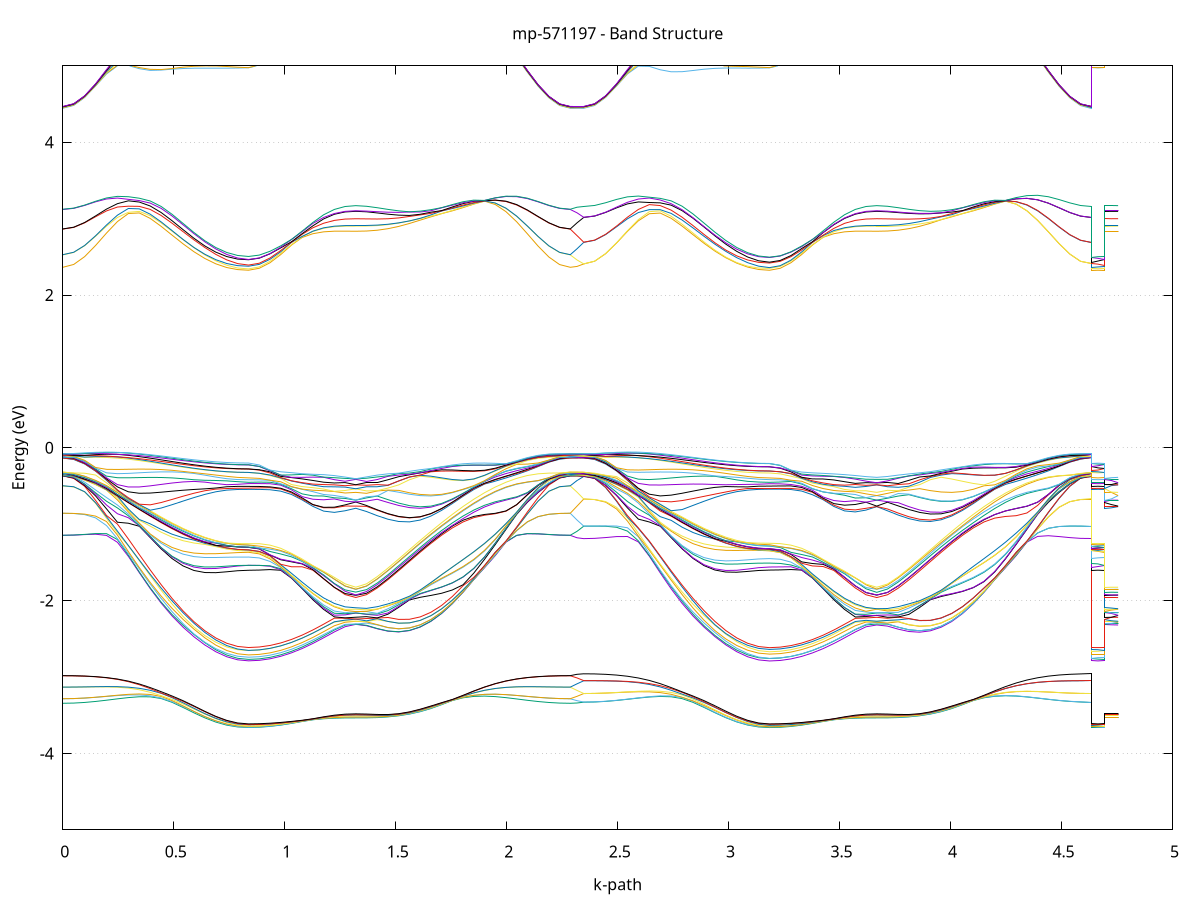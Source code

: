 set title 'mp-571197 - Band Structure'
set xlabel 'k-path'
set ylabel 'Energy (eV)'
set grid y
set yrange [-5:5]
set terminal png size 800,600
set output 'mp-571197_bands_gnuplot.png'
plot '-' using 1:2 with lines notitle, '-' using 1:2 with lines notitle, '-' using 1:2 with lines notitle, '-' using 1:2 with lines notitle, '-' using 1:2 with lines notitle, '-' using 1:2 with lines notitle, '-' using 1:2 with lines notitle, '-' using 1:2 with lines notitle, '-' using 1:2 with lines notitle, '-' using 1:2 with lines notitle, '-' using 1:2 with lines notitle, '-' using 1:2 with lines notitle, '-' using 1:2 with lines notitle, '-' using 1:2 with lines notitle, '-' using 1:2 with lines notitle, '-' using 1:2 with lines notitle, '-' using 1:2 with lines notitle, '-' using 1:2 with lines notitle, '-' using 1:2 with lines notitle, '-' using 1:2 with lines notitle, '-' using 1:2 with lines notitle, '-' using 1:2 with lines notitle, '-' using 1:2 with lines notitle, '-' using 1:2 with lines notitle, '-' using 1:2 with lines notitle, '-' using 1:2 with lines notitle, '-' using 1:2 with lines notitle, '-' using 1:2 with lines notitle, '-' using 1:2 with lines notitle, '-' using 1:2 with lines notitle, '-' using 1:2 with lines notitle, '-' using 1:2 with lines notitle, '-' using 1:2 with lines notitle, '-' using 1:2 with lines notitle, '-' using 1:2 with lines notitle, '-' using 1:2 with lines notitle, '-' using 1:2 with lines notitle, '-' using 1:2 with lines notitle, '-' using 1:2 with lines notitle, '-' using 1:2 with lines notitle, '-' using 1:2 with lines notitle, '-' using 1:2 with lines notitle, '-' using 1:2 with lines notitle, '-' using 1:2 with lines notitle, '-' using 1:2 with lines notitle, '-' using 1:2 with lines notitle, '-' using 1:2 with lines notitle, '-' using 1:2 with lines notitle, '-' using 1:2 with lines notitle, '-' using 1:2 with lines notitle, '-' using 1:2 with lines notitle, '-' using 1:2 with lines notitle, '-' using 1:2 with lines notitle, '-' using 1:2 with lines notitle, '-' using 1:2 with lines notitle, '-' using 1:2 with lines notitle, '-' using 1:2 with lines notitle, '-' using 1:2 with lines notitle, '-' using 1:2 with lines notitle, '-' using 1:2 with lines notitle, '-' using 1:2 with lines notitle, '-' using 1:2 with lines notitle, '-' using 1:2 with lines notitle, '-' using 1:2 with lines notitle, '-' using 1:2 with lines notitle, '-' using 1:2 with lines notitle, '-' using 1:2 with lines notitle, '-' using 1:2 with lines notitle, '-' using 1:2 with lines notitle, '-' using 1:2 with lines notitle, '-' using 1:2 with lines notitle, '-' using 1:2 with lines notitle, '-' using 1:2 with lines notitle, '-' using 1:2 with lines notitle, '-' using 1:2 with lines notitle, '-' using 1:2 with lines notitle, '-' using 1:2 with lines notitle, '-' using 1:2 with lines notitle, '-' using 1:2 with lines notitle, '-' using 1:2 with lines notitle, '-' using 1:2 with lines notitle, '-' using 1:2 with lines notitle, '-' using 1:2 with lines notitle, '-' using 1:2 with lines notitle, '-' using 1:2 with lines notitle, '-' using 1:2 with lines notitle, '-' using 1:2 with lines notitle, '-' using 1:2 with lines notitle, '-' using 1:2 with lines notitle, '-' using 1:2 with lines notitle, '-' using 1:2 with lines notitle, '-' using 1:2 with lines notitle, '-' using 1:2 with lines notitle, '-' using 1:2 with lines notitle, '-' using 1:2 with lines notitle, '-' using 1:2 with lines notitle, '-' using 1:2 with lines notitle, '-' using 1:2 with lines notitle, '-' using 1:2 with lines notitle, '-' using 1:2 with lines notitle, '-' using 1:2 with lines notitle, '-' using 1:2 with lines notitle, '-' using 1:2 with lines notitle, '-' using 1:2 with lines notitle, '-' using 1:2 with lines notitle, '-' using 1:2 with lines notitle, '-' using 1:2 with lines notitle, '-' using 1:2 with lines notitle, '-' using 1:2 with lines notitle, '-' using 1:2 with lines notitle, '-' using 1:2 with lines notitle, '-' using 1:2 with lines notitle, '-' using 1:2 with lines notitle, '-' using 1:2 with lines notitle, '-' using 1:2 with lines notitle, '-' using 1:2 with lines notitle, '-' using 1:2 with lines notitle, '-' using 1:2 with lines notitle, '-' using 1:2 with lines notitle, '-' using 1:2 with lines notitle, '-' using 1:2 with lines notitle, '-' using 1:2 with lines notitle, '-' using 1:2 with lines notitle, '-' using 1:2 with lines notitle, '-' using 1:2 with lines notitle, '-' using 1:2 with lines notitle, '-' using 1:2 with lines notitle, '-' using 1:2 with lines notitle, '-' using 1:2 with lines notitle, '-' using 1:2 with lines notitle, '-' using 1:2 with lines notitle, '-' using 1:2 with lines notitle, '-' using 1:2 with lines notitle, '-' using 1:2 with lines notitle, '-' using 1:2 with lines notitle, '-' using 1:2 with lines notitle, '-' using 1:2 with lines notitle, '-' using 1:2 with lines notitle, '-' using 1:2 with lines notitle, '-' using 1:2 with lines notitle, '-' using 1:2 with lines notitle, '-' using 1:2 with lines notitle, '-' using 1:2 with lines notitle, '-' using 1:2 with lines notitle, '-' using 1:2 with lines notitle, '-' using 1:2 with lines notitle, '-' using 1:2 with lines notitle, '-' using 1:2 with lines notitle, '-' using 1:2 with lines notitle, '-' using 1:2 with lines notitle, '-' using 1:2 with lines notitle, '-' using 1:2 with lines notitle, '-' using 1:2 with lines notitle, '-' using 1:2 with lines notitle, '-' using 1:2 with lines notitle, '-' using 1:2 with lines notitle, '-' using 1:2 with lines notitle, '-' using 1:2 with lines notitle, '-' using 1:2 with lines notitle, '-' using 1:2 with lines notitle
0.000000 -11.832228
0.049234 -11.828528
0.098467 -11.817428
0.147701 -11.799428
0.196935 -11.774628
0.246168 -11.743828
0.295402 -11.707628
0.344635 -11.667128
0.393869 -11.623228
0.443103 -11.577328
0.492336 -11.530628
0.541570 -11.484728
0.590804 -11.441228
0.640037 -11.401528
0.689271 -11.367128
0.738505 -11.339728
0.787738 -11.320828
0.836972 -11.313428
0.836972 -11.313428
0.885295 -11.312128
0.933617 -11.308128
0.981940 -11.301928
1.030262 -11.293828
1.078585 -11.284528
1.126908 -11.274828
1.175230 -11.265728
1.223553 -11.258328
1.271875 -11.253228
1.320198 -11.250428
1.320198 -11.250428
1.368520 -11.254428
1.416843 -11.264628
1.465166 -11.281028
1.513488 -11.303528
1.561811 -11.331928
1.610133 -11.365828
1.658456 -11.404428
1.706779 -11.446728
1.755101 -11.491628
1.803424 -11.537928
1.851746 -11.584328
1.900069 -11.629528
1.948392 -11.672428
1.996714 -11.711828
2.045037 -11.746928
2.093359 -11.776728
2.141682 -11.800528
2.190005 -11.818028
2.238327 -11.828628
2.286650 -11.832228
2.286650 -11.832228
2.316932 -11.831628
2.347214 -11.830528
2.347214 -11.830528
2.396448 -11.826828
2.445682 -11.815828
2.494915 -11.797828
2.544149 -11.773128
2.593383 -11.742328
2.642616 -11.706228
2.691850 -11.665828
2.741084 -11.622128
2.790317 -11.576328
2.839551 -11.529928
2.888785 -11.484328
2.938018 -11.441128
2.987252 -11.401728
3.036485 -11.367528
3.085719 -11.339828
3.134953 -11.320728
3.184186 -11.313528
3.184186 -11.313528
3.232509 -11.312128
3.280832 -11.308228
3.329154 -11.301928
3.377477 -11.293828
3.425799 -11.284528
3.474122 -11.274828
3.522445 -11.265728
3.570767 -11.258428
3.619090 -11.253228
3.667412 -11.250428
3.667412 -11.250428
3.715735 -11.254428
3.764058 -11.264628
3.812380 -11.281028
3.860703 -11.303428
3.909025 -11.331728
3.957348 -11.365528
4.005671 -11.403928
4.053993 -11.446128
4.102316 -11.490828
4.150638 -11.537028
4.198961 -11.583228
4.247284 -11.628328
4.295606 -11.671128
4.343929 -11.710428
4.392251 -11.745428
4.440574 -11.775128
4.488897 -11.798928
4.537219 -11.816428
4.585542 -11.826928
4.633864 -11.830528
4.633864 -11.313528
4.664147 -11.313428
4.694429 -11.313428
4.694429 -11.250428
4.724711 -11.250428
4.754994 -11.250428
e
0.000000 -11.821528
0.049234 -11.817828
0.098467 -11.806928
0.147701 -11.788928
0.196935 -11.764428
0.246168 -11.733928
0.295402 -11.698128
0.344635 -11.658128
0.393869 -11.615028
0.443103 -11.569928
0.492336 -11.524228
0.541570 -11.479428
0.590804 -11.437028
0.640037 -11.398328
0.689271 -11.364628
0.738505 -11.336828
0.787738 -11.316828
0.836972 -11.310728
0.836972 -11.310728
0.885295 -11.309428
0.933617 -11.305428
0.981940 -11.299228
1.030262 -11.291028
1.078585 -11.281628
1.126908 -11.271728
1.175230 -11.262428
1.223553 -11.255028
1.271875 -11.249828
1.320198 -11.249028
1.320198 -11.249028
1.368520 -11.251428
1.416843 -11.261628
1.465166 -11.277628
1.513488 -11.299728
1.561811 -11.327528
1.610133 -11.360728
1.658456 -11.398628
1.706779 -11.440228
1.755101 -11.484428
1.803424 -11.530128
1.851746 -11.575928
1.900069 -11.620628
1.948392 -11.663028
1.996714 -11.702128
2.045037 -11.736828
2.093359 -11.766428
2.141682 -11.790128
2.190005 -11.807428
2.238327 -11.817928
2.286650 -11.821528
2.286650 -11.821528
2.316932 -11.825628
2.347214 -11.827928
2.347214 -11.827928
2.396448 -11.824228
2.445682 -11.813328
2.494915 -11.795228
2.544149 -11.770528
2.593383 -11.739728
2.642616 -11.703728
2.691850 -11.663228
2.741084 -11.619428
2.790317 -11.573528
2.839551 -11.526928
2.888785 -11.481028
2.938018 -11.437328
2.987252 -11.397428
3.036485 -11.362528
3.085719 -11.336228
3.134953 -11.318028
3.184186 -11.309728
3.184186 -11.309728
3.232509 -11.308428
3.280832 -11.304528
3.329154 -11.298428
3.377477 -11.290428
3.425799 -11.281228
3.474122 -11.271528
3.522445 -11.262428
3.570767 -11.255028
3.619090 -11.249828
3.667412 -11.249028
3.667412 -11.249028
3.715735 -11.251428
3.764058 -11.261728
3.812380 -11.278228
3.860703 -11.300728
3.909025 -11.329128
3.957348 -11.362928
4.005671 -11.401428
4.053993 -11.443528
4.102316 -11.488328
4.150638 -11.534428
4.198961 -11.580728
4.247284 -11.625828
4.295606 -11.668528
4.343929 -11.707928
4.392251 -11.742828
4.440574 -11.772528
4.488897 -11.796428
4.537219 -11.813828
4.585542 -11.824428
4.633864 -11.827928
4.633864 -11.309728
4.664147 -11.310428
4.694429 -11.310728
4.694429 -11.249028
4.724711 -11.249028
4.754994 -11.249028
e
0.000000 -11.821028
0.049234 -11.817328
0.098467 -11.806428
0.147701 -11.788428
0.196935 -11.763928
0.246168 -11.733328
0.295402 -11.697328
0.344635 -11.657028
0.393869 -11.613328
0.443103 -11.567628
0.492336 -11.521128
0.541570 -11.475428
0.590804 -11.431928
0.640037 -11.392228
0.689271 -11.357728
0.738505 -11.332828
0.787738 -11.316428
0.836972 -11.306928
0.836972 -11.306928
0.885295 -11.305628
0.933617 -11.301928
0.981940 -11.296028
1.030262 -11.288328
1.078585 -11.279428
1.126908 -11.270128
1.175230 -11.261628
1.223553 -11.254728
1.271875 -11.249628
1.320198 -11.246728
1.320198 -11.246728
1.368520 -11.250528
1.416843 -11.260728
1.465166 -11.277128
1.513488 -11.299228
1.561811 -11.327128
1.610133 -11.360328
1.658456 -11.398128
1.706779 -11.439728
1.755101 -11.484028
1.803424 -11.529628
1.851746 -11.575428
1.900069 -11.620228
1.948392 -11.662628
1.996714 -11.701728
2.045037 -11.736428
2.093359 -11.765928
2.141682 -11.789628
2.190005 -11.806928
2.238327 -11.817528
2.286650 -11.821028
2.286650 -11.821028
2.316932 -11.815828
2.347214 -11.809828
2.347214 -11.809828
2.396448 -11.806128
2.445682 -11.795328
2.494915 -11.777528
2.544149 -11.753228
2.593383 -11.723028
2.642616 -11.687628
2.691850 -11.648128
2.741084 -11.605628
2.790317 -11.561228
2.839551 -11.516428
2.888785 -11.472628
2.938018 -11.431428
2.987252 -11.394028
3.036485 -11.361928
3.085719 -11.333928
3.134953 -11.313628
3.184186 -11.309328
3.184186 -11.309328
3.232509 -11.308028
3.280832 -11.304128
3.329154 -11.297928
3.377477 -11.289928
3.425799 -11.280728
3.474122 -11.270928
3.522445 -11.261728
3.570767 -11.254728
3.619090 -11.249628
3.667412 -11.246728
3.667412 -11.246728
3.715735 -11.250528
3.764058 -11.260028
3.812380 -11.275528
3.860703 -11.296728
3.909025 -11.323528
3.957348 -11.355728
4.005671 -11.392628
4.053993 -11.433328
4.102316 -11.476828
4.150638 -11.521728
4.198961 -11.566828
4.247284 -11.610928
4.295606 -11.652928
4.343929 -11.691528
4.392251 -11.725928
4.440574 -11.755228
4.488897 -11.778728
4.537219 -11.795828
4.585542 -11.806328
4.633864 -11.809828
4.633864 -11.309328
4.664147 -11.308228
4.694429 -11.306928
4.694429 -11.246728
4.724711 -11.246728
4.754994 -11.246728
e
0.000000 -11.795728
0.049234 -11.792128
0.098467 -11.781428
0.147701 -11.763828
0.196935 -11.739728
0.246168 -11.709828
0.295402 -11.674928
0.344635 -11.635928
0.393869 -11.594028
0.443103 -11.550428
0.492336 -11.506528
0.541570 -11.463728
0.590804 -11.423628
0.640037 -11.387528
0.689271 -11.356728
0.738505 -11.329328
0.787738 -11.309028
0.836972 -11.306228
0.836972 -11.306228
0.885295 -11.304928
0.933617 -11.301228
0.981940 -11.295328
1.030262 -11.287728
1.078585 -11.278928
1.126908 -11.269928
1.175230 -11.261028
1.223553 -11.253128
1.271875 -11.248628
1.320198 -11.246628
1.320198 -11.246628
1.368520 -11.249528
1.416843 -11.258528
1.465166 -11.272628
1.513488 -11.292528
1.561811 -11.318228
1.610133 -11.349228
1.658456 -11.385128
1.706779 -11.424728
1.755101 -11.467228
1.803424 -11.511328
1.851746 -11.555728
1.900069 -11.599228
1.948392 -11.640528
1.996714 -11.678728
2.045037 -11.712728
2.093359 -11.741728
2.141682 -11.764928
2.190005 -11.781928
2.238327 -11.792328
2.286650 -11.795728
2.286650 -11.795728
2.316932 -11.802528
2.347214 -11.809128
2.347214 -11.809128
2.396448 -11.805528
2.445682 -11.794628
2.494915 -11.776828
2.544149 -11.752528
2.593383 -11.722128
2.642616 -11.686528
2.691850 -11.646628
2.741084 -11.603328
2.790317 -11.558128
2.839551 -11.512228
2.888785 -11.467028
2.938018 -11.424228
2.987252 -11.385228
3.036485 -11.351328
3.085719 -11.327828
3.134953 -11.312928
3.184186 -11.302828
3.184186 -11.302828
3.232509 -11.301628
3.280832 -11.298028
3.329154 -11.292428
3.377477 -11.285228
3.425799 -11.277128
3.474122 -11.268828
3.522445 -11.260928
3.570767 -11.253128
3.619090 -11.248628
3.667412 -11.246628
3.667412 -11.246628
3.715735 -11.249728
3.764058 -11.259828
3.812380 -11.275028
3.860703 -11.296028
3.909025 -11.322828
3.957348 -11.355128
4.005671 -11.392028
4.053993 -11.432728
4.102316 -11.476128
4.150638 -11.521028
4.198961 -11.566228
4.247284 -11.610328
4.295606 -11.652228
4.343929 -11.690928
4.392251 -11.725228
4.440574 -11.754528
4.488897 -11.778028
4.537219 -11.795228
4.585542 -11.805628
4.633864 -11.809128
4.633864 -11.302828
4.664147 -11.304628
4.694429 -11.306228
4.694429 -11.246628
4.724711 -11.246628
4.754994 -11.246628
e
0.000000 -11.795028
0.049234 -11.791428
0.098467 -11.780728
0.147701 -11.763028
0.196935 -11.738928
0.246168 -11.708928
0.295402 -11.673728
0.344635 -11.634228
0.393869 -11.591528
0.443103 -11.546928
0.492336 -11.501828
0.541570 -11.457528
0.590804 -11.415628
0.640037 -11.377528
0.689271 -11.344628
0.738505 -11.322028
0.787738 -11.308528
0.836972 -11.297828
0.836972 -11.297828
0.885295 -11.296628
0.933617 -11.293328
0.981940 -11.288028
1.030262 -11.281428
1.078585 -11.274028
1.126908 -11.266528
1.175230 -11.259428
1.223553 -11.252928
1.271875 -11.247928
1.320198 -11.246328
1.320198 -11.246328
1.368520 -11.249428
1.416843 -11.257928
1.465166 -11.272228
1.513488 -11.292128
1.561811 -11.317728
1.610133 -11.348728
1.658456 -11.384528
1.706779 -11.424228
1.755101 -11.466628
1.803424 -11.510728
1.851746 -11.555028
1.900069 -11.598528
1.948392 -11.639928
1.996714 -11.678028
2.045037 -11.712028
2.093359 -11.740928
2.141682 -11.764228
2.190005 -11.781228
2.238327 -11.791528
2.286650 -11.795028
2.286650 -11.795028
2.316932 -11.788328
2.347214 -11.782028
2.347214 -11.782028
2.396448 -11.778428
2.445682 -11.767728
2.494915 -11.750328
2.544149 -11.726428
2.593383 -11.696928
2.642616 -11.662328
2.691850 -11.623828
2.741084 -11.582328
2.790317 -11.539328
2.839551 -11.496128
2.888785 -11.454128
2.938018 -11.414928
2.987252 -11.379928
3.036485 -11.350428
3.085719 -11.323628
3.134953 -11.303828
3.184186 -11.302228
3.184186 -11.302228
3.232509 -11.301028
3.280832 -11.297428
3.329154 -11.291828
3.377477 -11.284528
3.425799 -11.276328
3.474122 -11.267728
3.522445 -11.259628
3.570767 -11.253028
3.619090 -11.247928
3.667412 -11.246328
3.667412 -11.246328
3.715735 -11.249128
3.764058 -11.256328
3.812380 -11.269328
3.860703 -11.288128
3.909025 -11.312628
3.957348 -11.342628
4.005671 -11.377328
4.053993 -11.416128
4.102316 -11.457728
4.150638 -11.500928
4.198961 -11.544628
4.247284 -11.587528
4.295606 -11.628428
4.343929 -11.666128
4.392251 -11.699728
4.440574 -11.728428
4.488897 -11.751428
4.537219 -11.768328
4.585542 -11.778528
4.633864 -11.782028
4.633864 -11.302228
4.664147 -11.300128
4.694429 -11.297828
4.694429 -11.246328
4.724711 -11.246328
4.754994 -11.246328
e
0.000000 -11.772728
0.049234 -11.769128
0.098467 -11.758628
0.147701 -11.741228
0.196935 -11.717528
0.246168 -11.688028
0.295402 -11.653628
0.344635 -11.615128
0.393869 -11.573828
0.443103 -11.530928
0.492336 -11.487928
0.541570 -11.446128
0.590804 -11.407328
0.640037 -11.372728
0.689271 -11.343828
0.738505 -11.317928
0.787738 -11.299528
0.836972 -11.297628
0.836972 -11.297628
0.885295 -11.296528
0.933617 -11.293128
0.981940 -11.287728
1.030262 -11.280928
1.078585 -11.273228
1.126908 -11.265428
1.175230 -11.258328
1.223553 -11.252128
1.271875 -11.247828
1.320198 -11.245228
1.320198 -11.245228
1.368520 -11.248028
1.416843 -11.254728
1.465166 -11.266828
1.513488 -11.284828
1.561811 -11.308528
1.610133 -11.337828
1.658456 -11.371928
1.706779 -11.410028
1.755101 -11.451128
1.803424 -11.493828
1.851746 -11.537128
1.900069 -11.579628
1.948392 -11.620128
1.996714 -11.657528
2.045037 -11.690928
2.093359 -11.719428
2.141682 -11.742328
2.190005 -11.759128
2.238327 -11.769328
2.286650 -11.772728
2.286650 -11.772728
2.316932 -11.776128
2.347214 -11.781428
2.347214 -11.781428
2.396448 -11.777928
2.445682 -11.767228
2.494915 -11.749728
2.544149 -11.725928
2.593383 -11.696128
2.642616 -11.661328
2.691850 -11.622328
2.741084 -11.580228
2.790317 -11.536328
2.839551 -11.491928
2.888785 -11.448628
2.938018 -11.407728
2.987252 -11.370828
3.036485 -11.339628
3.085719 -11.316728
3.134953 -11.303528
3.184186 -11.293528
3.184186 -11.293528
3.232509 -11.292328
3.280832 -11.289028
3.329154 -11.283828
3.377477 -11.277328
3.425799 -11.270228
3.474122 -11.264028
3.522445 -11.258128
3.570767 -11.252128
3.619090 -11.247828
3.667412 -11.245228
3.667412 -11.245228
3.715735 -11.248228
3.764058 -11.256128
3.812380 -11.269028
3.860703 -11.287728
3.909025 -11.312128
3.957348 -11.342028
4.005671 -11.376828
4.053993 -11.415528
4.102316 -11.457128
4.150638 -11.500428
4.198961 -11.544128
4.247284 -11.587028
4.295606 -11.627828
4.343929 -11.665528
4.392251 -11.699228
4.440574 -11.727828
4.488897 -11.750928
4.537219 -11.767728
4.585542 -11.778028
4.633864 -11.781428
4.633864 -11.293528
4.664147 -11.295228
4.694429 -11.297628
4.694429 -11.245228
4.724711 -11.245228
4.754994 -11.245228
e
0.000000 -11.770128
0.049234 -11.766528
0.098467 -11.755928
0.147701 -11.738628
0.196935 -11.714928
0.246168 -11.685428
0.295402 -11.651028
0.344635 -11.612528
0.393869 -11.571028
0.443103 -11.527928
0.492336 -11.484428
0.541570 -11.442028
0.590804 -11.402228
0.640037 -11.366428
0.689271 -11.336128
0.738505 -11.312628
0.787738 -11.297828
0.836972 -11.290028
0.836972 -11.290028
0.885295 -11.288928
0.933617 -11.285628
0.981940 -11.280428
1.030262 -11.273828
1.078585 -11.266528
1.126908 -11.261928
1.175230 -11.257028
1.223553 -11.251728
1.271875 -11.246928
1.320198 -11.245228
1.320198 -11.245228
1.368520 -11.247128
1.416843 -11.253328
1.465166 -11.265128
1.513488 -11.282828
1.561811 -11.306528
1.610133 -11.335628
1.658456 -11.369728
1.706779 -11.407728
1.755101 -11.448728
1.803424 -11.491428
1.851746 -11.534628
1.900069 -11.577128
1.948392 -11.617628
1.996714 -11.655028
2.045037 -11.688428
2.093359 -11.716828
2.141682 -11.739728
2.190005 -11.756428
2.238327 -11.766628
2.286650 -11.770128
2.286650 -11.770128
2.316932 -11.768328
2.347214 -11.767428
2.347214 -11.767428
2.396448 -11.763928
2.445682 -11.753328
2.494915 -11.736028
2.544149 -11.712328
2.593383 -11.682928
2.642616 -11.648628
2.691850 -11.610228
2.741084 -11.569028
2.790317 -11.526128
2.839551 -11.483028
2.888785 -11.441128
2.938018 -11.402028
2.987252 -11.367128
3.036485 -11.337428
3.085719 -11.313128
3.134953 -11.296128
3.184186 -11.292128
3.184186 -11.292128
3.232509 -11.291028
3.280832 -11.287828
3.329154 -11.282828
3.377477 -11.276728
3.425799 -11.270028
3.474122 -11.263128
3.522445 -11.257128
3.570767 -11.251728
3.619090 -11.246928
3.667412 -11.245228
3.667412 -11.245228
3.715735 -11.246928
3.764058 -11.252628
3.812380 -11.264328
3.860703 -11.281928
3.909025 -11.305428
3.957348 -11.334328
4.005671 -11.368228
4.053993 -11.406128
4.102316 -11.446928
4.150638 -11.489428
4.198961 -11.532528
4.247284 -11.574828
4.295606 -11.615228
4.343929 -11.652528
4.392251 -11.685928
4.440574 -11.714328
4.488897 -11.737128
4.537219 -11.753828
4.585542 -11.764028
4.633864 -11.767428
4.633864 -11.292128
4.664147 -11.290828
4.694429 -11.290028
4.694429 -11.245228
4.724711 -11.245228
4.754994 -11.245228
e
0.000000 -11.382928
0.049234 -11.381928
0.098467 -11.378928
0.147701 -11.374028
0.196935 -11.367428
0.246168 -11.359328
0.295402 -11.350028
0.344635 -11.339928
0.393869 -11.329328
0.443103 -11.318728
0.492336 -11.308428
0.541570 -11.298828
0.590804 -11.290528
0.640037 -11.283728
0.689271 -11.279028
0.738505 -11.276428
0.787738 -11.275328
0.836972 -11.278028
0.836972 -11.278028
0.885295 -11.277428
0.933617 -11.276028
0.981940 -11.273528
1.030262 -11.270328
1.078585 -11.266328
1.126908 -11.259328
1.175230 -11.253728
1.223553 -11.250128
1.271875 -11.246528
1.320198 -11.244928
1.320198 -11.244928
1.368520 -11.246028
1.416843 -11.248328
1.465166 -11.252328
1.513488 -11.257228
1.561811 -11.263228
1.610133 -11.270428
1.658456 -11.278728
1.706779 -11.287928
1.755101 -11.298028
1.803424 -11.308628
1.851746 -11.319528
1.900069 -11.330428
1.948392 -11.341028
1.996714 -11.351028
2.045037 -11.360128
2.093359 -11.367928
2.141682 -11.374328
2.190005 -11.379028
2.238327 -11.381928
2.286650 -11.382928
2.286650 -11.382928
2.316932 -11.385628
2.347214 -11.386828
2.347214 -11.386828
2.396448 -11.385728
2.445682 -11.382728
2.494915 -11.377728
2.544149 -11.371028
2.593383 -11.362728
2.642616 -11.353228
2.691850 -11.342828
2.741084 -11.331928
2.790317 -11.320828
2.839551 -11.309928
2.888785 -11.299728
2.938018 -11.290528
2.987252 -11.282928
3.036485 -11.277528
3.085719 -11.276028
3.134953 -11.277128
3.184186 -11.275728
3.184186 -11.275728
3.232509 -11.275128
3.280832 -11.273528
3.329154 -11.270828
3.377477 -11.267128
3.425799 -11.263128
3.474122 -11.258528
3.522445 -11.253728
3.570767 -11.250128
3.619090 -11.246528
3.667412 -11.244928
3.667412 -11.244928
3.715735 -11.246328
3.764058 -11.249328
3.812380 -11.253228
3.860703 -11.258228
3.909025 -11.264428
3.957348 -11.271828
4.005671 -11.280328
4.053993 -11.289828
4.102316 -11.300128
4.150638 -11.311028
4.198961 -11.322128
4.247284 -11.333328
4.295606 -11.344128
4.343929 -11.354328
4.392251 -11.363528
4.440574 -11.371528
4.488897 -11.378028
4.537219 -11.382828
4.585542 -11.385828
4.633864 -11.386828
4.633864 -11.275728
4.664147 -11.277228
4.694429 -11.278028
4.694429 -11.244928
4.724711 -11.244928
4.754994 -11.244928
e
0.000000 -11.381228
0.049234 -11.380228
0.098467 -11.377228
0.147701 -11.372328
0.196935 -11.365628
0.246168 -11.357528
0.295402 -11.348128
0.344635 -11.337828
0.393869 -11.326928
0.443103 -11.315828
0.492336 -11.304928
0.541570 -11.294528
0.590804 -11.285128
0.640037 -11.277128
0.689271 -11.271028
0.738505 -11.271528
0.787738 -11.273828
0.836972 -11.270328
0.836972 -11.270328
0.885295 -11.269928
0.933617 -11.268528
0.981940 -11.266228
1.030262 -11.263128
1.078585 -11.259328
1.126908 -11.254828
1.175230 -11.250028
1.223553 -11.246828
1.271875 -11.245528
1.320198 -11.244028
1.320198 -11.244028
1.368520 -11.245328
1.416843 -11.247728
1.465166 -11.250928
1.513488 -11.255528
1.561811 -11.261428
1.610133 -11.268528
1.658456 -11.276828
1.706779 -11.286028
1.755101 -11.296128
1.803424 -11.306728
1.851746 -11.317728
1.900069 -11.328628
1.948392 -11.339228
1.996714 -11.349228
2.045037 -11.358328
2.093359 -11.366228
2.141682 -11.372628
2.190005 -11.377328
2.238327 -11.380228
2.286650 -11.381228
2.286650 -11.381228
2.316932 -11.376528
2.347214 -11.369728
2.347214 -11.369728
2.396448 -11.368728
2.445682 -11.365928
2.494915 -11.361228
2.544149 -11.354928
2.593383 -11.347328
2.642616 -11.338728
2.691850 -11.329328
2.741084 -11.319628
2.790317 -11.309928
2.839551 -11.300728
2.888785 -11.292228
2.938018 -11.285128
2.987252 -11.279528
3.036485 -11.275728
3.085719 -11.272228
3.134953 -11.269928
3.184186 -11.274628
3.184186 -11.274628
3.232509 -11.274128
3.280832 -11.272728
3.329154 -11.270328
3.377477 -11.266928
3.425799 -11.262028
3.474122 -11.256128
3.522445 -11.250328
3.570767 -11.246828
3.619090 -11.245528
3.667412 -11.244028
3.667412 -11.244028
3.715735 -11.245128
3.764058 -11.246528
3.812380 -11.248928
3.860703 -11.252728
3.909025 -11.257728
3.957348 -11.264028
4.005671 -11.271528
4.053993 -11.280028
4.102316 -11.289328
4.150638 -11.299228
4.198961 -11.309528
4.247284 -11.319828
4.295606 -11.329828
4.343929 -11.339328
4.392251 -11.347928
4.440574 -11.355428
4.488897 -11.361528
4.537219 -11.366028
4.585542 -11.368828
4.633864 -11.369728
4.633864 -11.274628
4.664147 -11.272628
4.694429 -11.270328
4.694429 -11.244028
4.724711 -11.244028
4.754994 -11.244028
e
0.000000 -11.352428
0.049234 -11.351528
0.098467 -11.348928
0.147701 -11.344528
0.196935 -11.338828
0.246168 -11.331828
0.295402 -11.324028
0.344635 -11.315528
0.393869 -11.306828
0.443103 -11.298128
0.492336 -11.290028
0.541570 -11.282828
0.590804 -11.277028
0.640037 -11.272828
0.689271 -11.270728
0.738505 -11.266528
0.787738 -11.264428
0.836972 -11.269628
0.836972 -11.269628
0.885295 -11.269128
0.933617 -11.267728
0.981940 -11.265328
1.030262 -11.262228
1.078585 -11.258428
1.126908 -11.254128
1.175230 -11.249628
1.223553 -11.246228
1.271875 -11.244928
1.320198 -11.243928
1.320198 -11.243928
1.368520 -11.244228
1.416843 -11.244428
1.465166 -11.245828
1.513488 -11.248428
1.561811 -11.252428
1.610133 -11.257528
1.658456 -11.263928
1.706779 -11.271228
1.755101 -11.279328
1.803424 -11.288128
1.851746 -11.297328
1.900069 -11.306628
1.948392 -11.315728
1.996714 -11.324428
2.045037 -11.332328
2.093359 -11.339228
2.141682 -11.344828
2.190005 -11.349028
2.238327 -11.351528
2.286650 -11.352428
2.286650 -11.352428
2.316932 -11.361128
2.347214 -11.369128
2.347214 -11.369128
2.396448 -11.368128
2.445682 -11.365228
2.494915 -11.360628
2.544149 -11.354328
2.593383 -11.346528
2.642616 -11.337428
2.691850 -11.327528
2.741084 -11.317028
2.790317 -11.306328
2.839551 -11.295828
2.888785 -11.285828
2.938018 -11.277028
2.987252 -11.269528
3.036485 -11.264328
3.085719 -11.265728
3.134953 -11.268928
3.184186 -11.265028
3.184186 -11.265028
3.232509 -11.264628
3.280832 -11.263428
3.329154 -11.261528
3.377477 -11.258928
3.425799 -11.255828
3.474122 -11.252528
3.522445 -11.249128
3.570767 -11.246328
3.619090 -11.244928
3.667412 -11.243928
3.667412 -11.243928
3.715735 -11.244328
3.764058 -11.245528
3.812380 -11.248228
3.860703 -11.252228
3.909025 -11.257428
3.957348 -11.263828
4.005671 -11.271328
4.053993 -11.279828
4.102316 -11.289028
4.150638 -11.298928
4.198961 -11.309128
4.247284 -11.319328
4.295606 -11.329328
4.343929 -11.338828
4.392251 -11.347428
4.440574 -11.354828
4.488897 -11.360928
4.537219 -11.365428
4.585542 -11.368128
4.633864 -11.369128
4.633864 -11.265028
4.664147 -11.267328
4.694429 -11.269628
4.694429 -11.243928
4.724711 -11.243928
4.754994 -11.243928
e
0.000000 -11.352028
0.049234 -11.351128
0.098467 -11.348428
0.147701 -11.344128
0.196935 -11.338228
0.246168 -11.330928
0.295402 -11.322628
0.344635 -11.313428
0.393869 -11.303728
0.443103 -11.293928
0.492336 -11.284428
0.541570 -11.275628
0.590804 -11.267928
0.640037 -11.261728
0.689271 -11.257828
0.738505 -11.259828
0.787738 -11.263428
0.836972 -11.260628
0.836972 -11.260628
0.885295 -11.260228
0.933617 -11.259228
0.981940 -11.257628
1.030262 -11.255628
1.078585 -11.253228
1.126908 -11.250828
1.175230 -11.248328
1.223553 -11.245028
1.271875 -11.243428
1.320198 -11.243528
1.320198 -11.243528
1.368520 -11.243628
1.416843 -11.243728
1.465166 -11.245128
1.513488 -11.247828
1.561811 -11.251828
1.610133 -11.256928
1.658456 -11.263328
1.706779 -11.270628
1.755101 -11.278828
1.803424 -11.287628
1.851746 -11.296828
1.900069 -11.306128
1.948392 -11.315228
1.996714 -11.323928
2.045037 -11.331828
2.093359 -11.338728
2.141682 -11.344428
2.190005 -11.348528
2.238327 -11.351128
2.286650 -11.352028
2.286650 -11.352028
2.316932 -11.343128
2.347214 -11.334528
2.347214 -11.334528
2.396448 -11.333728
2.445682 -11.331328
2.494915 -11.327428
2.544149 -11.322128
2.593383 -11.315828
2.642616 -11.308728
2.691850 -11.301028
2.741084 -11.293328
2.790317 -11.285728
2.839551 -11.278728
2.888785 -11.272628
2.938018 -11.267928
2.987252 -11.264928
3.036485 -11.263728
3.085719 -11.260528
3.134953 -11.259528
3.184186 -11.264428
3.184186 -11.264428
3.232509 -11.264028
3.280832 -11.262828
3.329154 -11.260928
3.377477 -11.258328
3.425799 -11.255328
3.474122 -11.252028
3.522445 -11.248628
3.570767 -11.245028
3.619090 -11.243428
3.667412 -11.243528
3.667412 -11.243528
3.715735 -11.243628
3.764058 -11.243028
3.812380 -11.243128
3.860703 -11.244528
3.909025 -11.247228
3.957348 -11.251128
4.005671 -11.256228
4.053993 -11.262328
4.102316 -11.269228
4.150638 -11.276828
4.198961 -11.284928
4.247284 -11.293128
4.295606 -11.301328
4.343929 -11.309128
4.392251 -11.316228
4.440574 -11.322528
4.488897 -11.327628
4.537219 -11.331428
4.585542 -11.333728
4.633864 -11.334528
4.633864 -11.264428
4.664147 -11.262428
4.694429 -11.260628
4.694429 -11.243528
4.724711 -11.243528
4.754994 -11.243528
e
0.000000 -11.319528
0.049234 -11.318828
0.098467 -11.316628
0.147701 -11.313028
0.196935 -11.308228
0.246168 -11.302428
0.295402 -11.295828
0.344635 -11.288928
0.393869 -11.281828
0.443103 -11.275128
0.492336 -11.268928
0.541570 -11.263728
0.590804 -11.259828
0.640037 -11.257628
0.689271 -11.257128
0.738505 -11.255428
0.787738 -11.256128
0.836972 -11.259928
0.836972 -11.259928
0.885295 -11.259628
0.933617 -11.258628
0.981940 -11.257028
1.030262 -11.254928
1.078585 -11.252528
1.126908 -11.249828
1.175230 -11.247228
1.223553 -11.244628
1.271875 -11.243228
1.320198 -11.243328
1.320198 -11.243328
1.368520 -11.242628
1.416843 -11.241828
1.465166 -11.241428
1.513488 -11.241928
1.561811 -11.243628
1.610133 -11.246428
1.658456 -11.250328
1.706779 -11.255328
1.755101 -11.261228
1.803424 -11.267728
1.851746 -11.274828
1.900069 -11.282128
1.948392 -11.289428
1.996714 -11.296428
2.045037 -11.302928
2.093359 -11.308528
2.141682 -11.313228
2.190005 -11.316728
2.238327 -11.318828
2.286650 -11.319528
2.286650 -11.319528
2.316932 -11.326028
2.347214 -11.333928
2.347214 -11.333928
2.396448 -11.333028
2.445682 -11.330628
2.494915 -11.326728
2.544149 -11.321328
2.593383 -11.314828
2.642616 -11.307328
2.691850 -11.299028
2.741084 -11.290428
2.790317 -11.281828
2.839551 -11.273628
2.888785 -11.266128
2.938018 -11.259728
2.987252 -11.255128
3.036485 -11.252928
3.085719 -11.254928
3.134953 -11.258628
3.184186 -11.257528
3.184186 -11.257528
3.232509 -11.257328
3.280832 -11.256428
3.329154 -11.255128
3.377477 -11.253428
3.425799 -11.251428
3.474122 -11.249328
3.522445 -11.247128
3.570767 -11.244728
3.619090 -11.243228
3.667412 -11.243328
3.667412 -11.243328
3.715735 -11.242628
3.764058 -11.242128
3.812380 -11.242428
3.860703 -11.243928
3.909025 -11.246628
3.957348 -11.250528
4.005671 -11.255628
4.053993 -11.261628
4.102316 -11.268628
4.150638 -11.276228
4.198961 -11.284228
4.247284 -11.292528
4.295606 -11.300628
4.343929 -11.308428
4.392251 -11.315628
4.440574 -11.321828
4.488897 -11.326928
4.537219 -11.330728
4.585542 -11.333128
4.633864 -11.333928
4.633864 -11.257528
4.664147 -11.258528
4.694429 -11.259928
4.694429 -11.243328
4.724711 -11.243328
4.754994 -11.243328
e
0.000000 -11.318128
0.049234 -11.317328
0.098467 -11.315128
0.147701 -11.311528
0.196935 -11.306728
0.246168 -11.300828
0.295402 -11.294128
0.344635 -11.286928
0.393869 -11.279328
0.443103 -11.271928
0.492336 -11.264928
0.541570 -11.258628
0.590804 -11.253728
0.640037 -11.250428
0.689271 -11.249528
0.738505 -11.251228
0.787738 -11.254428
0.836972 -11.255028
0.836972 -11.255028
0.885295 -11.254728
0.933617 -11.253928
0.981940 -11.252728
1.030262 -11.251128
1.078585 -11.249328
1.126908 -11.247428
1.175230 -11.245428
1.223553 -11.243728
1.271875 -11.242528
1.320198 -11.243228
1.320198 -11.243228
1.368520 -11.241328
1.416843 -11.240028
1.465166 -11.239628
1.513488 -11.240228
1.561811 -11.242028
1.610133 -11.244928
1.658456 -11.248928
1.706779 -11.253928
1.755101 -11.259828
1.803424 -11.266428
1.851746 -11.273428
1.900069 -11.280728
1.948392 -11.288028
1.996714 -11.295028
2.045037 -11.301528
2.093359 -11.307128
2.141682 -11.311828
2.190005 -11.315228
2.238327 -11.317428
2.286650 -11.318128
2.286650 -11.318128
2.316932 -11.312928
2.347214 -11.309428
2.347214 -11.309428
2.396448 -11.308728
2.445682 -11.306728
2.494915 -11.303328
2.544149 -11.298828
2.593383 -11.293428
2.642616 -11.287328
2.691850 -11.280828
2.741084 -11.274228
2.790317 -11.267828
2.839551 -11.262128
2.888785 -11.257328
2.938018 -11.253728
2.987252 -11.251828
3.036485 -11.251428
3.085719 -11.251428
3.134953 -11.253428
3.184186 -11.255828
3.184186 -11.255828
3.232509 -11.255528
3.280832 -11.254728
3.329154 -11.253328
3.377477 -11.251628
3.425799 -11.249628
3.474122 -11.247528
3.522445 -11.245428
3.570767 -11.243728
3.619090 -11.242528
3.667412 -11.243228
3.667412 -11.243228
3.715735 -11.241328
3.764058 -11.240028
3.812380 -11.239328
3.860703 -11.239528
3.909025 -11.240728
3.957348 -11.243028
4.005671 -11.246328
4.053993 -11.250628
4.102316 -11.255828
4.150638 -11.261728
4.198961 -11.268128
4.247284 -11.274728
4.295606 -11.281428
4.343929 -11.287928
4.392251 -11.293928
4.440574 -11.299228
4.488897 -11.303528
4.537219 -11.306828
4.585542 -11.308828
4.633864 -11.309428
4.633864 -11.255828
4.664147 -11.255328
4.694429 -11.255028
4.694429 -11.243228
4.724711 -11.243228
4.754994 -11.243228
e
0.000000 -11.304828
0.049234 -11.304128
0.098467 -11.302128
0.147701 -11.298828
0.196935 -11.294428
0.246168 -11.289128
0.295402 -11.283128
0.344635 -11.276828
0.393869 -11.270328
0.443103 -11.264028
0.492336 -11.258328
0.541570 -11.253528
0.590804 -11.249928
0.640037 -11.247928
0.689271 -11.247528
0.738505 -11.248628
0.787738 -11.251228
0.836972 -11.253128
0.836972 -11.253128
0.885295 -11.252828
0.933617 -11.252128
0.981940 -11.250928
1.030262 -11.249428
1.078585 -11.247828
1.126908 -11.246128
1.175230 -11.244628
1.223553 -11.243328
1.271875 -11.242228
1.320198 -11.243028
1.320198 -11.243028
1.368520 -11.240928
1.416843 -11.238928
1.465166 -11.237728
1.513488 -11.237628
1.561811 -11.238528
1.610133 -11.240528
1.658456 -11.243628
1.706779 -11.247728
1.755101 -11.252728
1.803424 -11.258328
1.851746 -11.264528
1.900069 -11.271028
1.948392 -11.277528
1.996714 -11.283828
2.045037 -11.289628
2.093359 -11.294828
2.141682 -11.299028
2.190005 -11.302228
2.238327 -11.304128
2.286650 -11.304828
2.286650 -11.304828
2.316932 -11.305628
2.347214 -11.307528
2.347214 -11.307528
2.396448 -11.306828
2.445682 -11.304728
2.494915 -11.301328
2.544149 -11.296828
2.593383 -11.291428
2.642616 -11.285228
2.691850 -11.278628
2.741084 -11.271828
2.790317 -11.265228
2.839551 -11.259228
2.888785 -11.253928
2.938018 -11.249928
2.987252 -11.247528
3.036485 -11.247028
3.085719 -11.248628
3.134953 -11.251428
3.184186 -11.252928
3.184186 -11.252928
3.232509 -11.252628
3.280832 -11.251928
3.329154 -11.250828
3.377477 -11.249328
3.425799 -11.247728
3.474122 -11.246128
3.522445 -11.244628
3.570767 -11.243328
3.619090 -11.242228
3.667412 -11.243028
3.667412 -11.243028
3.715735 -11.240928
3.764058 -11.238928
3.812380 -11.237828
3.860703 -11.237728
3.909025 -11.238828
3.957348 -11.241028
4.005671 -11.244328
4.053993 -11.248628
4.102316 -11.253728
4.150638 -11.259628
4.198961 -11.266028
4.247284 -11.272728
4.295606 -11.279428
4.343929 -11.285928
4.392251 -11.291928
4.440574 -11.297228
4.488897 -11.301528
4.537219 -11.304828
4.585542 -11.306828
4.633864 -11.307528
4.633864 -11.252928
4.664147 -11.253028
4.694429 -11.253128
4.694429 -11.243028
4.724711 -11.243028
4.754994 -11.243028
e
0.000000 -7.542428
0.049234 -7.541828
0.098467 -7.540128
0.147701 -7.537328
0.196935 -7.533928
0.246168 -7.529928
0.295402 -7.525828
0.344635 -7.521828
0.393869 -7.518228
0.443103 -7.515328
0.492336 -7.513128
0.541570 -7.511628
0.590804 -7.510728
0.640037 -7.510228
0.689271 -7.510128
0.738505 -7.510128
0.787738 -7.510128
0.836972 -7.510228
0.836972 -7.510228
0.885295 -7.508328
0.933617 -7.502828
0.981940 -7.493828
1.030262 -7.481828
1.078585 -7.467228
1.126908 -7.450728
1.175230 -7.433328
1.223553 -7.416528
1.271875 -7.402728
1.320198 -7.394728
1.320198 -7.394728
1.368520 -7.402628
1.416843 -7.415428
1.465166 -7.430328
1.513488 -7.445228
1.561811 -7.459028
1.610133 -7.471328
1.658456 -7.481828
1.706779 -7.490728
1.755101 -7.498328
1.803424 -7.504828
1.851746 -7.510528
1.900069 -7.515828
1.948392 -7.520828
1.996714 -7.525628
2.045037 -7.530028
2.093359 -7.534128
2.141682 -7.537528
2.190005 -7.540128
2.238327 -7.541828
2.286650 -7.542428
2.286650 -7.542428
2.316932 -7.542428
2.347214 -7.542428
2.347214 -7.542428
2.396448 -7.541828
2.445682 -7.540128
2.494915 -7.537328
2.544149 -7.533928
2.593383 -7.529928
2.642616 -7.525828
2.691850 -7.521828
2.741084 -7.518228
2.790317 -7.515328
2.839551 -7.513128
2.888785 -7.511628
2.938018 -7.510728
2.987252 -7.510228
3.036485 -7.510128
3.085719 -7.510128
3.134953 -7.510128
3.184186 -7.510228
3.184186 -7.510228
3.232509 -7.508328
3.280832 -7.502828
3.329154 -7.493828
3.377477 -7.481828
3.425799 -7.467228
3.474122 -7.450728
3.522445 -7.433328
3.570767 -7.416528
3.619090 -7.402728
3.667412 -7.394728
3.667412 -7.394728
3.715735 -7.402628
3.764058 -7.415428
3.812380 -7.430328
3.860703 -7.445228
3.909025 -7.459028
3.957348 -7.471328
4.005671 -7.481828
4.053993 -7.490728
4.102316 -7.498328
4.150638 -7.504828
4.198961 -7.510528
4.247284 -7.515828
4.295606 -7.520828
4.343929 -7.525628
4.392251 -7.530028
4.440574 -7.534128
4.488897 -7.537528
4.537219 -7.540128
4.585542 -7.541828
4.633864 -7.542428
4.633864 -7.510228
4.664147 -7.510228
4.694429 -7.510228
4.694429 -7.394728
4.724711 -7.394728
4.754994 -7.394728
e
0.000000 -7.542328
0.049234 -7.540628
0.098467 -7.538928
0.147701 -7.536128
0.196935 -7.532728
0.246168 -7.528728
0.295402 -7.524628
0.344635 -7.520628
0.393869 -7.517028
0.443103 -7.514128
0.492336 -7.511928
0.541570 -7.510428
0.590804 -7.509528
0.640037 -7.509028
0.689271 -7.508928
0.738505 -7.508928
0.787738 -7.508928
0.836972 -7.509028
0.836972 -7.509028
0.885295 -7.507128
0.933617 -7.501628
0.981940 -7.492628
1.030262 -7.480428
1.078585 -7.465628
1.126908 -7.448828
1.175230 -7.431228
1.223553 -7.414428
1.271875 -7.400828
1.320198 -7.394528
1.320198 -7.394528
1.368520 -7.400828
1.416843 -7.413328
1.465166 -7.428228
1.513488 -7.443128
1.561811 -7.457028
1.610133 -7.469428
1.658456 -7.480128
1.706779 -7.489128
1.755101 -7.496828
1.803424 -7.503428
1.851746 -7.509228
1.900069 -7.514628
1.948392 -7.519628
1.996714 -7.524428
2.045037 -7.528828
2.093359 -7.532928
2.141682 -7.536328
2.190005 -7.538928
2.238327 -7.540628
2.286650 -7.542328
2.286650 -7.542328
2.316932 -7.542328
2.347214 -7.542328
2.347214 -7.542328
2.396448 -7.540628
2.445682 -7.538928
2.494915 -7.536128
2.544149 -7.532728
2.593383 -7.528728
2.642616 -7.524628
2.691850 -7.520628
2.741084 -7.517028
2.790317 -7.514128
2.839551 -7.511928
2.888785 -7.510428
2.938018 -7.509528
2.987252 -7.509028
3.036485 -7.508928
3.085719 -7.508928
3.134953 -7.508928
3.184186 -7.509028
3.184186 -7.509028
3.232509 -7.507128
3.280832 -7.501628
3.329154 -7.492628
3.377477 -7.480428
3.425799 -7.465628
3.474122 -7.448828
3.522445 -7.431228
3.570767 -7.414428
3.619090 -7.400828
3.667412 -7.394528
3.667412 -7.394528
3.715735 -7.400828
3.764058 -7.413428
3.812380 -7.428228
3.860703 -7.443128
3.909025 -7.457028
3.957348 -7.469428
4.005671 -7.480128
4.053993 -7.489128
4.102316 -7.496828
4.150638 -7.503428
4.198961 -7.509228
4.247284 -7.514628
4.295606 -7.519628
4.343929 -7.524428
4.392251 -7.528828
4.440574 -7.532928
4.488897 -7.536328
4.537219 -7.538928
4.585542 -7.540628
4.633864 -7.542328
4.633864 -7.509028
4.664147 -7.509028
4.694429 -7.509028
4.694429 -7.394528
4.724711 -7.394528
4.754994 -7.394528
e
0.000000 -7.541228
0.049234 -7.540628
0.098467 -7.537328
0.147701 -7.534628
0.196935 -7.531128
0.246168 -7.527228
0.295402 -7.523028
0.344635 -7.519028
0.393869 -7.515528
0.443103 -7.512528
0.492336 -7.510328
0.541570 -7.508828
0.590804 -7.507928
0.640037 -7.507528
0.689271 -7.507328
0.738505 -7.507328
0.787738 -7.507328
0.836972 -7.507428
0.836972 -7.507428
0.885295 -7.505528
0.933617 -7.500028
0.981940 -7.491028
1.030262 -7.478928
1.078585 -7.464228
1.126908 -7.447628
1.175230 -7.430228
1.223553 -7.413528
1.271875 -7.399728
1.320198 -7.393128
1.320198 -7.393128
1.368520 -7.399728
1.416843 -7.412528
1.465166 -7.427328
1.513488 -7.442228
1.561811 -7.456028
1.610133 -7.468328
1.658456 -7.478828
1.706779 -7.487628
1.755101 -7.495228
1.803424 -7.501828
1.851746 -7.507728
1.900069 -7.513028
1.948392 -7.518028
1.996714 -7.522828
2.045037 -7.527328
2.093359 -7.531328
2.141682 -7.534828
2.190005 -7.537428
2.238327 -7.540628
2.286650 -7.541228
2.286650 -7.541228
2.316932 -7.541228
2.347214 -7.541228
2.347214 -7.541228
2.396448 -7.540628
2.445682 -7.537328
2.494915 -7.534628
2.544149 -7.531128
2.593383 -7.527228
2.642616 -7.523028
2.691850 -7.519028
2.741084 -7.515528
2.790317 -7.512528
2.839551 -7.510328
2.888785 -7.508828
2.938018 -7.507928
2.987252 -7.507528
3.036485 -7.507328
3.085719 -7.507328
3.134953 -7.507328
3.184186 -7.507428
3.184186 -7.507428
3.232509 -7.505528
3.280832 -7.500028
3.329154 -7.491028
3.377477 -7.478928
3.425799 -7.464128
3.474122 -7.447628
3.522445 -7.430228
3.570767 -7.413428
3.619090 -7.399728
3.667412 -7.393128
3.667412 -7.393128
3.715735 -7.399628
3.764058 -7.412428
3.812380 -7.427228
3.860703 -7.442128
3.909025 -7.455928
3.957348 -7.468228
4.005671 -7.478728
4.053993 -7.487628
4.102316 -7.495228
4.150638 -7.501828
4.198961 -7.507728
4.247284 -7.513028
4.295606 -7.518028
4.343929 -7.522828
4.392251 -7.527328
4.440574 -7.531328
4.488897 -7.534828
4.537219 -7.537428
4.585542 -7.540628
4.633864 -7.541228
4.633864 -7.507428
4.664147 -7.507428
4.694429 -7.507428
4.694429 -7.393128
4.724711 -7.393128
4.754994 -7.393128
e
0.000000 -7.541128
0.049234 -7.539428
0.098467 -7.536528
0.147701 -7.533828
0.196935 -7.530428
0.246168 -7.526428
0.295402 -7.522328
0.344635 -7.518328
0.393869 -7.514828
0.443103 -7.511928
0.492336 -7.509728
0.541570 -7.508228
0.590804 -7.507328
0.640037 -7.506828
0.689271 -7.506728
0.738505 -7.506728
0.787738 -7.506728
0.836972 -7.506828
0.836972 -7.506828
0.885295 -7.504928
0.933617 -7.499428
0.981940 -7.490528
1.030262 -7.478528
1.078585 -7.464028
1.126908 -7.447328
1.175230 -7.429828
1.223553 -7.413028
1.271875 -7.399428
1.320198 -7.393128
1.320198 -7.393128
1.368520 -7.399228
1.416843 -7.411728
1.465166 -7.426428
1.513488 -7.441328
1.561811 -7.455228
1.610133 -7.467628
1.658456 -7.478328
1.706779 -7.487428
1.755101 -7.495028
1.803424 -7.501428
1.851746 -7.507128
1.900069 -7.512428
1.948392 -7.517428
1.996714 -7.522128
2.045037 -7.526528
2.093359 -7.530628
2.141682 -7.534028
2.190005 -7.536628
2.238327 -7.539428
2.286650 -7.541128
2.286650 -7.541128
2.316932 -7.541128
2.347214 -7.541128
2.347214 -7.541128
2.396448 -7.539428
2.445682 -7.536528
2.494915 -7.533828
2.544149 -7.530428
2.593383 -7.526428
2.642616 -7.522328
2.691850 -7.518328
2.741084 -7.514828
2.790317 -7.511928
2.839551 -7.509728
2.888785 -7.508228
2.938018 -7.507328
2.987252 -7.506828
3.036485 -7.506728
3.085719 -7.506728
3.134953 -7.506728
3.184186 -7.506828
3.184186 -7.506828
3.232509 -7.504928
3.280832 -7.499428
3.329154 -7.490528
3.377477 -7.478528
3.425799 -7.464028
3.474122 -7.447428
3.522445 -7.429828
3.570767 -7.413028
3.619090 -7.399428
3.667412 -7.393128
3.667412 -7.393128
3.715735 -7.399228
3.764058 -7.411828
3.812380 -7.426628
3.860703 -7.441528
3.909025 -7.455428
3.957348 -7.467828
4.005671 -7.478428
4.053993 -7.487428
4.102316 -7.495028
4.150638 -7.501428
4.198961 -7.507128
4.247284 -7.512428
4.295606 -7.517428
4.343929 -7.522128
4.392251 -7.526528
4.440574 -7.530628
4.488897 -7.534028
4.537219 -7.536628
4.585542 -7.539428
4.633864 -7.541128
4.633864 -7.506828
4.664147 -7.506828
4.694429 -7.506828
4.694429 -7.393128
4.724711 -7.393128
4.754994 -7.393128
e
0.000000 -7.539628
0.049234 -7.539028
0.098467 -7.536528
0.147701 -7.533828
0.196935 -7.530328
0.246168 -7.526428
0.295402 -7.522228
0.344635 -7.518228
0.393869 -7.514728
0.443103 -7.511828
0.492336 -7.509628
0.541570 -7.508028
0.590804 -7.507128
0.640037 -7.506728
0.689271 -7.506528
0.738505 -7.506528
0.787738 -7.506628
0.836972 -7.506628
0.836972 -7.506628
0.885295 -7.504728
0.933617 -7.499228
0.981940 -7.490328
1.030262 -7.478228
1.078585 -7.463428
1.126908 -7.446728
1.175230 -7.429128
1.223553 -7.412328
1.271875 -7.398828
1.320198 -7.391728
1.320198 -7.391728
1.368520 -7.398728
1.416843 -7.411228
1.465166 -7.425928
1.513488 -7.440828
1.561811 -7.454828
1.610133 -7.467228
1.658456 -7.477828
1.706779 -7.486928
1.755101 -7.494528
1.803424 -7.501128
1.851746 -7.506928
1.900069 -7.512328
1.948392 -7.517328
1.996714 -7.522028
2.045037 -7.526528
2.093359 -7.530528
2.141682 -7.534028
2.190005 -7.536628
2.238327 -7.539128
2.286650 -7.539628
2.286650 -7.539628
2.316932 -7.539628
2.347214 -7.539628
2.347214 -7.539628
2.396448 -7.539028
2.445682 -7.536528
2.494915 -7.533828
2.544149 -7.530328
2.593383 -7.526428
2.642616 -7.522228
2.691850 -7.518228
2.741084 -7.514728
2.790317 -7.511828
2.839551 -7.509628
2.888785 -7.508028
2.938018 -7.507128
2.987252 -7.506728
3.036485 -7.506528
3.085719 -7.506528
3.134953 -7.506628
3.184186 -7.506628
3.184186 -7.506628
3.232509 -7.504728
3.280832 -7.499228
3.329154 -7.490328
3.377477 -7.478228
3.425799 -7.463428
3.474122 -7.446728
3.522445 -7.429128
3.570767 -7.412328
3.619090 -7.398828
3.667412 -7.391728
3.667412 -7.391728
3.715735 -7.398628
3.764058 -7.411128
3.812380 -7.425828
3.860703 -7.440728
3.909025 -7.454728
3.957348 -7.467128
4.005671 -7.477828
4.053993 -7.486928
4.102316 -7.494528
4.150638 -7.501128
4.198961 -7.506928
4.247284 -7.512328
4.295606 -7.517328
4.343929 -7.522028
4.392251 -7.526528
4.440574 -7.530528
4.488897 -7.534028
4.537219 -7.536628
4.585542 -7.539128
4.633864 -7.539628
4.633864 -7.506628
4.664147 -7.506628
4.694429 -7.506628
4.694429 -7.391728
4.724711 -7.391728
4.754994 -7.391728
e
0.000000 -7.539628
0.049234 -7.538228
0.098467 -7.535528
0.147701 -7.532828
0.196935 -7.529428
0.246168 -7.525428
0.295402 -7.521328
0.344635 -7.517328
0.393869 -7.513728
0.443103 -7.510828
0.492336 -7.508628
0.541570 -7.507128
0.590804 -7.506228
0.640037 -7.505728
0.689271 -7.505628
0.738505 -7.505628
0.787738 -7.505628
0.836972 -7.505728
0.836972 -7.505728
0.885295 -7.503828
0.933617 -7.498328
0.981940 -7.489328
1.030262 -7.477128
1.078585 -7.462128
1.126908 -7.445228
1.175230 -7.427528
1.223553 -7.410728
1.271875 -7.397228
1.320198 -7.391528
1.320198 -7.391528
1.368520 -7.397128
1.416843 -7.409528
1.465166 -7.424128
1.513488 -7.439028
1.561811 -7.453028
1.610133 -7.465528
1.658456 -7.476328
1.706779 -7.485528
1.755101 -7.493328
1.803424 -7.500028
1.851746 -7.505928
1.900069 -7.511228
1.948392 -7.516328
1.996714 -7.521128
2.045037 -7.525528
2.093359 -7.529628
2.141682 -7.533028
2.190005 -7.535628
2.238327 -7.538328
2.286650 -7.539628
2.286650 -7.539628
2.316932 -7.539628
2.347214 -7.539628
2.347214 -7.539628
2.396448 -7.538228
2.445682 -7.535528
2.494915 -7.532828
2.544149 -7.529428
2.593383 -7.525428
2.642616 -7.521328
2.691850 -7.517328
2.741084 -7.513728
2.790317 -7.510828
2.839551 -7.508628
2.888785 -7.507128
2.938018 -7.506228
2.987252 -7.505728
3.036485 -7.505628
3.085719 -7.505628
3.134953 -7.505628
3.184186 -7.505728
3.184186 -7.505728
3.232509 -7.503828
3.280832 -7.498328
3.329154 -7.489328
3.377477 -7.477128
3.425799 -7.462128
3.474122 -7.445228
3.522445 -7.427528
3.570767 -7.410728
3.619090 -7.397228
3.667412 -7.391528
3.667412 -7.391528
3.715735 -7.397128
3.764058 -7.409528
3.812380 -7.424128
3.860703 -7.439128
3.909025 -7.453028
3.957348 -7.465528
4.005671 -7.476328
4.053993 -7.485528
4.102316 -7.493328
4.150638 -7.500028
4.198961 -7.505928
4.247284 -7.511228
4.295606 -7.516328
4.343929 -7.521128
4.392251 -7.525528
4.440574 -7.529628
4.488897 -7.533028
4.537219 -7.535628
4.585542 -7.538328
4.633864 -7.539628
4.633864 -7.505728
4.664147 -7.505728
4.694429 -7.505728
4.694429 -7.391528
4.724711 -7.391528
4.754994 -7.391528
e
0.000000 -7.538828
0.049234 -7.538228
0.098467 -7.535328
0.147701 -7.532428
0.196935 -7.528928
0.246168 -7.525028
0.295402 -7.520828
0.344635 -7.516828
0.393869 -7.513328
0.443103 -7.510428
0.492336 -7.508128
0.541570 -7.506628
0.590804 -7.505728
0.640037 -7.505328
0.689271 -7.505128
0.738505 -7.505128
0.787738 -7.505228
0.836972 -7.505228
0.836972 -7.505228
0.885295 -7.503328
0.933617 -7.497828
0.981940 -7.488828
1.030262 -7.476628
1.078585 -7.461728
1.126908 -7.444828
1.175230 -7.427128
1.223553 -7.410328
1.271875 -7.396828
1.320198 -7.391428
1.320198 -7.391428
1.368520 -7.396728
1.416843 -7.409028
1.465166 -7.423628
1.513488 -7.438428
1.561811 -7.452428
1.610133 -7.464928
1.658456 -7.475828
1.706779 -7.485028
1.755101 -7.492828
1.803424 -7.499528
1.851746 -7.505428
1.900069 -7.510828
1.948392 -7.515828
1.996714 -7.520628
2.045037 -7.525128
2.093359 -7.529128
2.141682 -7.532628
2.190005 -7.535628
2.238327 -7.538228
2.286650 -7.538828
2.286650 -7.538828
2.316932 -7.538828
2.347214 -7.538828
2.347214 -7.538828
2.396448 -7.538228
2.445682 -7.535328
2.494915 -7.532428
2.544149 -7.528928
2.593383 -7.525028
2.642616 -7.520828
2.691850 -7.516828
2.741084 -7.513328
2.790317 -7.510428
2.839551 -7.508128
2.888785 -7.506628
2.938018 -7.505728
2.987252 -7.505328
3.036485 -7.505128
3.085719 -7.505128
3.134953 -7.505228
3.184186 -7.505228
3.184186 -7.505228
3.232509 -7.503328
3.280832 -7.497828
3.329154 -7.488828
3.377477 -7.476628
3.425799 -7.461728
3.474122 -7.444828
3.522445 -7.427128
3.570767 -7.410328
3.619090 -7.396828
3.667412 -7.391428
3.667412 -7.391428
3.715735 -7.396728
3.764058 -7.409028
3.812380 -7.423528
3.860703 -7.438428
3.909025 -7.452428
3.957348 -7.464928
4.005671 -7.475828
4.053993 -7.485028
4.102316 -7.492828
4.150638 -7.499528
4.198961 -7.505428
4.247284 -7.510828
4.295606 -7.515828
4.343929 -7.520628
4.392251 -7.525128
4.440574 -7.529128
4.488897 -7.532628
4.537219 -7.535628
4.585542 -7.538228
4.633864 -7.538828
4.633864 -7.505228
4.664147 -7.505228
4.694429 -7.505228
4.694429 -7.391428
4.724711 -7.391428
4.754994 -7.391428
e
0.000000 -7.538828
0.049234 -7.537828
0.098467 -7.535128
0.147701 -7.526828
0.196935 -7.515428
0.246168 -7.501428
0.295402 -7.485628
0.344635 -7.469328
0.393869 -7.454528
0.443103 -7.443528
0.492336 -7.437328
0.541570 -7.435028
0.590804 -7.435128
0.640037 -7.436428
0.689271 -7.438128
0.738505 -7.439628
0.787738 -7.440728
0.836972 -7.441128
0.836972 -7.441128
0.885295 -7.440028
0.933617 -7.436928
0.981940 -7.431928
1.030262 -7.425428
1.078585 -7.417828
1.126908 -7.409728
1.175230 -7.401928
1.223553 -7.395728
1.271875 -7.392628
1.320198 -7.391228
1.320198 -7.391228
1.368520 -7.392128
1.416843 -7.393228
1.465166 -7.395728
1.513488 -7.398628
1.561811 -7.401428
1.610133 -7.404228
1.658456 -7.407028
1.706779 -7.410428
1.755101 -7.415628
1.803424 -7.424028
1.851746 -7.436528
1.900069 -7.452428
1.948392 -7.469828
1.996714 -7.486928
2.045037 -7.502628
2.093359 -7.516328
2.141682 -7.527428
2.190005 -7.535228
2.238327 -7.537928
2.286650 -7.538828
2.286650 -7.538828
2.316932 -7.538828
2.347214 -7.538828
2.347214 -7.538828
2.396448 -7.537828
2.445682 -7.535128
2.494915 -7.526828
2.544149 -7.515428
2.593383 -7.501428
2.642616 -7.485628
2.691850 -7.469328
2.741084 -7.454528
2.790317 -7.443528
2.839551 -7.437328
2.888785 -7.435028
2.938018 -7.435128
2.987252 -7.436428
3.036485 -7.438128
3.085719 -7.439628
3.134953 -7.440728
3.184186 -7.441128
3.184186 -7.441128
3.232509 -7.440028
3.280832 -7.436928
3.329154 -7.431928
3.377477 -7.425428
3.425799 -7.417828
3.474122 -7.409728
3.522445 -7.401928
3.570767 -7.395728
3.619090 -7.392628
3.667412 -7.391328
3.667412 -7.391328
3.715735 -7.392128
3.764058 -7.393228
3.812380 -7.395728
3.860703 -7.398628
3.909025 -7.401428
3.957348 -7.404228
4.005671 -7.407028
4.053993 -7.410428
4.102316 -7.415628
4.150638 -7.424028
4.198961 -7.436528
4.247284 -7.452428
4.295606 -7.469828
4.343929 -7.486928
4.392251 -7.502628
4.440574 -7.516328
4.488897 -7.527428
4.537219 -7.535228
4.585542 -7.537928
4.633864 -7.538828
4.633864 -7.441128
4.664147 -7.441128
4.694429 -7.441128
4.694429 -7.391228
4.724711 -7.391228
4.754994 -7.391328
e
0.000000 -7.538828
0.049234 -7.537228
0.098467 -7.534128
0.147701 -7.525428
0.196935 -7.513728
0.246168 -7.499428
0.295402 -7.483428
0.344635 -7.466928
0.393869 -7.452128
0.443103 -7.441228
0.492336 -7.435228
0.541570 -7.433228
0.590804 -7.433528
0.640037 -7.435028
0.689271 -7.436728
0.738505 -7.438328
0.787738 -7.439428
0.836972 -7.439828
0.836972 -7.439828
0.885295 -7.438828
0.933617 -7.435728
0.981940 -7.430728
1.030262 -7.424228
1.078585 -7.416628
1.126908 -7.408528
1.175230 -7.400828
1.223553 -7.394628
1.271875 -7.391328
1.320198 -7.391028
1.320198 -7.391028
1.368520 -7.390928
1.416843 -7.392128
1.465166 -7.394628
1.513488 -7.397528
1.561811 -7.400328
1.610133 -7.403028
1.658456 -7.405728
1.706779 -7.409028
1.755101 -7.413828
1.803424 -7.421828
1.851746 -7.434328
1.900069 -7.450228
1.948392 -7.467628
1.996714 -7.484728
2.045037 -7.500728
2.093359 -7.514628
2.141682 -7.526028
2.190005 -7.534328
2.238327 -7.537328
2.286650 -7.538828
2.286650 -7.538828
2.316932 -7.538828
2.347214 -7.538828
2.347214 -7.538828
2.396448 -7.537228
2.445682 -7.534128
2.494915 -7.525428
2.544149 -7.513728
2.593383 -7.499428
2.642616 -7.483428
2.691850 -7.467028
2.741084 -7.452328
2.790317 -7.441328
2.839551 -7.435328
2.888785 -7.433228
2.938018 -7.433528
2.987252 -7.435028
3.036485 -7.436728
3.085719 -7.438328
3.134953 -7.439428
3.184186 -7.439828
3.184186 -7.439828
3.232509 -7.438828
3.280832 -7.435728
3.329154 -7.430728
3.377477 -7.424228
3.425799 -7.416628
3.474122 -7.408528
3.522445 -7.400828
3.570767 -7.394628
3.619090 -7.391328
3.667412 -7.391028
3.667412 -7.391028
3.715735 -7.390928
3.764058 -7.392128
3.812380 -7.394628
3.860703 -7.397528
3.909025 -7.400328
3.957348 -7.403028
4.005671 -7.405728
4.053993 -7.409028
4.102316 -7.413728
4.150638 -7.421728
4.198961 -7.434028
4.247284 -7.449928
4.295606 -7.467328
4.343929 -7.484628
4.392251 -7.500628
4.440574 -7.514628
4.488897 -7.526028
4.537219 -7.534328
4.585542 -7.537328
4.633864 -7.538828
4.633864 -7.439828
4.664147 -7.439828
4.694429 -7.439828
4.694429 -7.391028
4.724711 -7.391028
4.754994 -7.391028
e
0.000000 -7.538828
0.049234 -7.537128
0.098467 -7.532528
0.147701 -7.523828
0.196935 -7.512228
0.246168 -7.498328
0.295402 -7.482528
0.344635 -7.466228
0.393869 -7.451528
0.443103 -7.440728
0.492336 -7.434528
0.541570 -7.432128
0.590804 -7.432128
0.640037 -7.433428
0.689271 -7.435028
0.738505 -7.436628
0.787738 -7.437728
0.836972 -7.438128
0.836972 -7.438128
0.885295 -7.437028
0.933617 -7.433928
0.981940 -7.428928
1.030262 -7.422428
1.078585 -7.414828
1.126908 -7.406728
1.175230 -7.398928
1.223553 -7.392728
1.271875 -7.389528
1.320198 -7.390828
1.320198 -7.390828
1.368520 -7.389128
1.416843 -7.390228
1.465166 -7.392728
1.513488 -7.395628
1.561811 -7.398428
1.610133 -7.401228
1.658456 -7.404028
1.706779 -7.407528
1.755101 -7.412728
1.803424 -7.420928
1.851746 -7.433128
1.900069 -7.448928
1.948392 -7.466328
1.996714 -7.483628
2.045037 -7.499528
2.093359 -7.513128
2.141682 -7.524428
2.190005 -7.532828
2.238327 -7.537128
2.286650 -7.538828
2.286650 -7.538828
2.316932 -7.538828
2.347214 -7.538828
2.347214 -7.538828
2.396448 -7.537128
2.445682 -7.532528
2.494915 -7.523828
2.544149 -7.512328
2.593383 -7.498428
2.642616 -7.482528
2.691850 -7.466028
2.741084 -7.451128
2.790317 -7.440328
2.839551 -7.434428
2.888785 -7.432128
2.938018 -7.432128
2.987252 -7.433428
3.036485 -7.435028
3.085719 -7.436628
3.134953 -7.437728
3.184186 -7.438128
3.184186 -7.438128
3.232509 -7.437028
3.280832 -7.433928
3.329154 -7.428928
3.377477 -7.422428
3.425799 -7.414828
3.474122 -7.406728
3.522445 -7.398928
3.570767 -7.392728
3.619090 -7.389528
3.667412 -7.390828
3.667412 -7.390828
3.715735 -7.389128
3.764058 -7.390228
3.812380 -7.392728
3.860703 -7.395628
3.909025 -7.398428
3.957348 -7.401228
4.005671 -7.404028
4.053993 -7.407528
4.102316 -7.412728
4.150638 -7.421128
4.198961 -7.433728
4.247284 -7.449628
4.295606 -7.466928
4.343929 -7.483928
4.392251 -7.499628
4.440574 -7.513228
4.488897 -7.524428
4.537219 -7.532828
4.585542 -7.537128
4.633864 -7.538828
4.633864 -7.438128
4.664147 -7.438128
4.694429 -7.438128
4.694429 -7.390828
4.724711 -7.390828
4.754994 -7.390828
e
0.000000 -7.537828
0.049234 -7.537028
0.098467 -7.531928
0.147701 -7.523528
0.196935 -7.511928
0.246168 -7.497428
0.295402 -7.481128
0.344635 -7.464328
0.393869 -7.449428
0.443103 -7.438828
0.492336 -7.433228
0.541570 -7.431328
0.590804 -7.431728
0.640037 -7.433128
0.689271 -7.434928
0.738505 -7.436528
0.787738 -7.437628
0.836972 -7.438028
0.836972 -7.438028
0.885295 -7.436928
0.933617 -7.433828
0.981940 -7.428928
1.030262 -7.422328
1.078585 -7.414728
1.126908 -7.406628
1.175230 -7.398928
1.223553 -7.392628
1.271875 -7.389528
1.320198 -7.389728
1.320198 -7.389728
1.368520 -7.389128
1.416843 -7.390228
1.465166 -7.392728
1.513488 -7.395628
1.561811 -7.398428
1.610133 -7.401128
1.658456 -7.403828
1.706779 -7.407128
1.755101 -7.411928
1.803424 -7.419928
1.851746 -7.432128
1.900069 -7.447928
1.948392 -7.465328
1.996714 -7.482728
2.045037 -7.498828
2.093359 -7.512928
2.141682 -7.524028
2.190005 -7.532128
2.238327 -7.537128
2.286650 -7.537828
2.286650 -7.537828
2.316932 -7.537828
2.347214 -7.537828
2.347214 -7.537828
2.396448 -7.537028
2.445682 -7.531928
2.494915 -7.523528
2.544149 -7.511828
2.593383 -7.497328
2.642616 -7.481128
2.691850 -7.464628
2.741084 -7.449828
2.790317 -7.439228
2.839551 -7.433428
2.888785 -7.431428
2.938018 -7.431728
2.987252 -7.433128
3.036485 -7.434928
3.085719 -7.436528
3.134953 -7.437628
3.184186 -7.438028
3.184186 -7.438028
3.232509 -7.436928
3.280832 -7.433828
3.329154 -7.428928
3.377477 -7.422328
3.425799 -7.414728
3.474122 -7.406628
3.522445 -7.398928
3.570767 -7.392628
3.619090 -7.389528
3.667412 -7.389728
3.667412 -7.389728
3.715735 -7.389128
3.764058 -7.390228
3.812380 -7.392728
3.860703 -7.395628
3.909025 -7.398428
3.957348 -7.401128
4.005671 -7.403828
4.053993 -7.407128
4.102316 -7.411828
4.150638 -7.419528
4.198961 -7.431428
4.247284 -7.447028
4.295606 -7.464628
4.343929 -7.482228
4.392251 -7.498628
4.440574 -7.512828
4.488897 -7.524028
4.537219 -7.532128
4.585542 -7.537128
4.633864 -7.537828
4.633864 -7.438028
4.664147 -7.438028
4.694429 -7.438028
4.694429 -7.389728
4.724711 -7.389728
4.754994 -7.389728
e
0.000000 -7.537828
0.049234 -7.536828
0.098467 -7.531828
0.147701 -7.523128
0.196935 -7.511328
0.246168 -7.496728
0.295402 -7.480228
0.344635 -7.463428
0.393869 -7.448728
0.443103 -7.438328
0.492336 -7.432928
0.541570 -7.431028
0.590804 -7.431328
0.640037 -7.432728
0.689271 -7.434528
0.738505 -7.436028
0.787738 -7.437128
0.836972 -7.437528
0.836972 -7.437528
0.885295 -7.436528
0.933617 -7.433428
0.981940 -7.428428
1.030262 -7.421928
1.078585 -7.414328
1.126908 -7.406128
1.175230 -7.398428
1.223553 -7.392128
1.271875 -7.389028
1.320198 -7.389728
1.320198 -7.389728
1.368520 -7.388628
1.416843 -7.389728
1.465166 -7.392228
1.513488 -7.395128
1.561811 -7.397928
1.610133 -7.400728
1.658456 -7.403428
1.706779 -7.406728
1.755101 -7.411428
1.803424 -7.418928
1.851746 -7.430628
1.900069 -7.446128
1.948392 -7.463728
1.996714 -7.481528
2.045037 -7.498028
2.093359 -7.512328
2.141682 -7.523728
2.190005 -7.532028
2.238327 -7.536928
2.286650 -7.537828
2.286650 -7.537828
2.316932 -7.537828
2.347214 -7.537828
2.347214 -7.537828
2.396448 -7.536828
2.445682 -7.531828
2.494915 -7.523128
2.544149 -7.511328
2.593383 -7.496828
2.642616 -7.480228
2.691850 -7.463228
2.741084 -7.448328
2.790317 -7.438028
2.839551 -7.432728
2.888785 -7.431028
2.938018 -7.431328
2.987252 -7.432728
3.036485 -7.434528
3.085719 -7.436028
3.134953 -7.437128
3.184186 -7.437528
3.184186 -7.437528
3.232509 -7.436528
3.280832 -7.433428
3.329154 -7.428428
3.377477 -7.421928
3.425799 -7.414328
3.474122 -7.406128
3.522445 -7.398428
3.570767 -7.392128
3.619090 -7.389028
3.667412 -7.389728
3.667412 -7.389728
3.715735 -7.388628
3.764058 -7.389728
3.812380 -7.392228
3.860703 -7.395128
3.909025 -7.397928
3.957348 -7.400728
4.005671 -7.403428
4.053993 -7.406728
4.102316 -7.411528
4.150638 -7.419228
4.198961 -7.431128
4.247284 -7.446828
4.295606 -7.464328
4.343929 -7.481928
4.392251 -7.498228
4.440574 -7.512328
4.488897 -7.523728
4.537219 -7.532028
4.585542 -7.536928
4.633864 -7.537828
4.633864 -7.437528
4.664147 -7.437528
4.694429 -7.437528
4.694429 -7.389728
4.724711 -7.389728
4.754994 -7.389728
e
0.000000 -7.537428
0.049234 -7.536028
0.098467 -7.530728
0.147701 -7.521928
0.196935 -7.509828
0.246168 -7.495028
0.295402 -7.478328
0.344635 -7.461328
0.393869 -7.446528
0.443103 -7.436328
0.492336 -7.431128
0.541570 -7.429528
0.590804 -7.430128
0.640037 -7.431628
0.689271 -7.433428
0.738505 -7.435128
0.787738 -7.436228
0.836972 -7.436628
0.836972 -7.436628
0.885295 -7.435528
0.933617 -7.432428
0.981940 -7.427528
1.030262 -7.421028
1.078585 -7.413528
1.126908 -7.405428
1.175230 -7.397728
1.223553 -7.391528
1.271875 -7.388228
1.320198 -7.389228
1.320198 -7.389228
1.368520 -7.387728
1.416843 -7.389028
1.465166 -7.391528
1.513488 -7.394428
1.561811 -7.397228
1.610133 -7.399928
1.658456 -7.402528
1.706779 -7.405528
1.755101 -7.410028
1.803424 -7.417328
1.851746 -7.428928
1.900069 -7.444428
1.948392 -7.462128
1.996714 -7.479928
2.045037 -7.496428
2.093359 -7.510828
2.141682 -7.522428
2.190005 -7.531028
2.238327 -7.536128
2.286650 -7.537428
2.286650 -7.537428
2.316932 -7.537428
2.347214 -7.537428
2.347214 -7.537428
2.396448 -7.536028
2.445682 -7.530728
2.494915 -7.521928
2.544149 -7.509828
2.593383 -7.495028
2.642616 -7.478328
2.691850 -7.461428
2.741084 -7.446628
2.790317 -7.436328
2.839551 -7.431128
2.888785 -7.429528
2.938018 -7.430128
2.987252 -7.431628
3.036485 -7.433428
3.085719 -7.435128
3.134953 -7.436228
3.184186 -7.436628
3.184186 -7.436628
3.232509 -7.435528
3.280832 -7.432428
3.329154 -7.427528
3.377477 -7.421028
3.425799 -7.413528
3.474122 -7.405428
3.522445 -7.397728
3.570767 -7.391528
3.619090 -7.388228
3.667412 -7.389228
3.667412 -7.389228
3.715735 -7.387728
3.764058 -7.389028
3.812380 -7.391528
3.860703 -7.394428
3.909025 -7.397228
3.957348 -7.399928
4.005671 -7.402528
4.053993 -7.405528
4.102316 -7.410028
4.150638 -7.417328
4.198961 -7.428828
4.247284 -7.444328
4.295606 -7.461928
4.343929 -7.479828
4.392251 -7.496428
4.440574 -7.510828
4.488897 -7.522428
4.537219 -7.531028
4.585542 -7.536128
4.633864 -7.537428
4.633864 -7.436628
4.664147 -7.436628
4.694429 -7.436628
4.694429 -7.389228
4.724711 -7.389228
4.754994 -7.389228
e
0.000000 -7.537428
0.049234 -7.535628
0.098467 -7.530328
0.147701 -7.521528
0.196935 -7.509228
0.246168 -7.494228
0.295402 -7.477328
0.344635 -7.460228
0.393869 -7.445428
0.443103 -7.435428
0.492336 -7.430328
0.541570 -7.428928
0.590804 -7.429528
0.640037 -7.431028
0.689271 -7.432828
0.738505 -7.434428
0.787738 -7.435528
0.836972 -7.435928
0.836972 -7.435928
0.885295 -7.434928
0.933617 -7.431828
0.981940 -7.426828
1.030262 -7.420328
1.078585 -7.412828
1.126908 -7.404728
1.175230 -7.396928
1.223553 -7.390728
1.271875 -7.387528
1.320198 -7.389128
1.320198 -7.389128
1.368520 -7.387028
1.416843 -7.388228
1.465166 -7.390728
1.513488 -7.393628
1.561811 -7.396428
1.610133 -7.399128
1.658456 -7.401828
1.706779 -7.404928
1.755101 -7.409328
1.803424 -7.416528
1.851746 -7.427828
1.900069 -7.443228
1.948392 -7.460928
1.996714 -7.478928
2.045037 -7.495628
2.093359 -7.510328
2.141682 -7.522028
2.190005 -7.530628
2.238327 -7.535728
2.286650 -7.537428
2.286650 -7.537428
2.316932 -7.537428
2.347214 -7.537428
2.347214 -7.537428
2.396448 -7.535628
2.445682 -7.530328
2.494915 -7.521528
2.544149 -7.509228
2.593383 -7.494228
2.642616 -7.477328
2.691850 -7.460228
2.741084 -7.445428
2.790317 -7.435328
2.839551 -7.430328
2.888785 -7.428928
2.938018 -7.429528
2.987252 -7.431028
3.036485 -7.432828
3.085719 -7.434428
3.134953 -7.435528
3.184186 -7.435928
3.184186 -7.435928
3.232509 -7.434928
3.280832 -7.431828
3.329154 -7.426828
3.377477 -7.420328
3.425799 -7.412828
3.474122 -7.404728
3.522445 -7.396928
3.570767 -7.390728
3.619090 -7.387528
3.667412 -7.389128
3.667412 -7.389128
3.715735 -7.387028
3.764058 -7.388228
3.812380 -7.390728
3.860703 -7.393628
3.909025 -7.396428
3.957348 -7.399128
4.005671 -7.401828
4.053993 -7.404928
4.102316 -7.409328
4.150638 -7.416528
4.198961 -7.427828
4.247284 -7.443328
4.295606 -7.460928
4.343929 -7.478928
4.392251 -7.495628
4.440574 -7.510328
4.488897 -7.522028
4.537219 -7.530628
4.585542 -7.535728
4.633864 -7.537428
4.633864 -7.435928
4.664147 -7.435928
4.694429 -7.435928
4.694429 -7.389128
4.724711 -7.389128
4.754994 -7.389128
e
0.000000 -7.427728
0.049234 -7.427028
0.098467 -7.424928
0.147701 -7.421528
0.196935 -7.416928
0.246168 -7.411228
0.295402 -7.404328
0.344635 -7.395928
0.393869 -7.385328
0.443103 -7.375328
0.492336 -7.370128
0.541570 -7.366128
0.590804 -7.362428
0.640037 -7.359128
0.689271 -7.356428
0.738505 -7.354428
0.787738 -7.353228
0.836972 -7.352828
0.836972 -7.352828
0.885295 -7.352728
0.933617 -7.352528
0.981940 -7.352128
1.030262 -7.351528
1.078585 -7.350828
1.126908 -7.349928
1.175230 -7.348728
1.223553 -7.346928
1.271875 -7.344428
1.320198 -7.342228
1.320198 -7.342228
1.368520 -7.347228
1.416843 -7.353128
1.465166 -7.357328
1.513488 -7.360928
1.561811 -7.364428
1.610133 -7.368028
1.658456 -7.371728
1.706779 -7.375728
1.755101 -7.379828
1.803424 -7.384328
1.851746 -7.389228
1.900069 -7.394628
1.948392 -7.400428
1.996714 -7.406428
2.045037 -7.412228
2.093359 -7.417428
2.141682 -7.421828
2.190005 -7.425028
2.238327 -7.427028
2.286650 -7.427728
2.286650 -7.427728
2.316932 -7.427728
2.347214 -7.427728
2.347214 -7.427728
2.396448 -7.427028
2.445682 -7.424928
2.494915 -7.421528
2.544149 -7.416928
2.593383 -7.411228
2.642616 -7.404328
2.691850 -7.395928
2.741084 -7.385328
2.790317 -7.375328
2.839551 -7.370128
2.888785 -7.366128
2.938018 -7.362428
2.987252 -7.359128
3.036485 -7.356428
3.085719 -7.354428
3.134953 -7.353228
3.184186 -7.352828
3.184186 -7.352828
3.232509 -7.352728
3.280832 -7.352528
3.329154 -7.352128
3.377477 -7.351528
3.425799 -7.350828
3.474122 -7.349928
3.522445 -7.348728
3.570767 -7.346928
3.619090 -7.344428
3.667412 -7.342228
3.667412 -7.342228
3.715735 -7.347228
3.764058 -7.353128
3.812380 -7.357328
3.860703 -7.360928
3.909025 -7.364428
3.957348 -7.368028
4.005671 -7.371728
4.053993 -7.375728
4.102316 -7.379828
4.150638 -7.384328
4.198961 -7.389228
4.247284 -7.394628
4.295606 -7.400428
4.343929 -7.406428
4.392251 -7.412228
4.440574 -7.417428
4.488897 -7.421828
4.537219 -7.425028
4.585542 -7.427028
4.633864 -7.427728
4.633864 -7.352828
4.664147 -7.352828
4.694429 -7.352828
4.694429 -7.342228
4.724711 -7.342228
4.754994 -7.342228
e
0.000000 -7.425828
0.049234 -7.425228
0.098467 -7.423128
0.147701 -7.419828
0.196935 -7.415328
0.246168 -7.409628
0.295402 -7.402828
0.344635 -7.394428
0.393869 -7.383928
0.443103 -7.374028
0.492336 -7.368828
0.541570 -7.364728
0.590804 -7.361028
0.640037 -7.357728
0.689271 -7.355028
0.738505 -7.353028
0.787738 -7.351828
0.836972 -7.351428
0.836972 -7.351428
0.885295 -7.351428
0.933617 -7.351128
0.981940 -7.350728
1.030262 -7.350228
1.078585 -7.349528
1.126908 -7.348628
1.175230 -7.347428
1.223553 -7.345728
1.271875 -7.343328
1.320198 -7.341128
1.320198 -7.341128
1.368520 -7.346128
1.416843 -7.352028
1.465166 -7.356328
1.513488 -7.359928
1.561811 -7.363328
1.610133 -7.366928
1.658456 -7.370628
1.706779 -7.374628
1.755101 -7.378728
1.803424 -7.383228
1.851746 -7.388028
1.900069 -7.393328
1.948392 -7.399128
1.996714 -7.404928
2.045037 -7.410628
2.093359 -7.415728
2.141682 -7.420028
2.190005 -7.423228
2.238327 -7.425228
2.286650 -7.425828
2.286650 -7.425828
2.316932 -7.425928
2.347214 -7.425928
2.347214 -7.425928
2.396448 -7.425228
2.445682 -7.423128
2.494915 -7.419828
2.544149 -7.415328
2.593383 -7.409628
2.642616 -7.402828
2.691850 -7.394428
2.741084 -7.383928
2.790317 -7.374028
2.839551 -7.368828
2.888785 -7.364728
2.938018 -7.361028
2.987252 -7.357728
3.036485 -7.355028
3.085719 -7.353028
3.134953 -7.351828
3.184186 -7.351428
3.184186 -7.351428
3.232509 -7.351428
3.280832 -7.351128
3.329154 -7.350728
3.377477 -7.350228
3.425799 -7.349528
3.474122 -7.348628
3.522445 -7.347428
3.570767 -7.345728
3.619090 -7.343328
3.667412 -7.341128
3.667412 -7.341128
3.715735 -7.346128
3.764058 -7.352028
3.812380 -7.356328
3.860703 -7.359928
3.909025 -7.363328
3.957348 -7.366928
4.005671 -7.370628
4.053993 -7.374628
4.102316 -7.378728
4.150638 -7.383228
4.198961 -7.388028
4.247284 -7.393328
4.295606 -7.399128
4.343929 -7.404928
4.392251 -7.410628
4.440574 -7.415828
4.488897 -7.420028
4.537219 -7.423228
4.585542 -7.425228
4.633864 -7.425928
4.633864 -7.351428
4.664147 -7.351428
4.694429 -7.351428
4.694429 -7.341128
4.724711 -7.341128
4.754994 -7.341128
e
0.000000 -7.424828
0.049234 -7.424128
0.098467 -7.422028
0.147701 -7.418728
0.196935 -7.414128
0.246168 -7.408328
0.295402 -7.401428
0.344635 -7.392928
0.393869 -7.382428
0.443103 -7.372328
0.492336 -7.367228
0.541570 -7.363328
0.590804 -7.359628
0.640037 -7.356328
0.689271 -7.353628
0.738505 -7.351628
0.787738 -7.350428
0.836972 -7.350028
0.836972 -7.350028
0.885295 -7.349928
0.933617 -7.349728
0.981940 -7.349228
1.030262 -7.348728
1.078585 -7.348028
1.126908 -7.347128
1.175230 -7.345828
1.223553 -7.344128
1.271875 -7.341628
1.320198 -7.339328
1.320198 -7.339328
1.368520 -7.344428
1.416843 -7.350228
1.465166 -7.354428
1.513488 -7.358028
1.561811 -7.361528
1.610133 -7.365028
1.658456 -7.368828
1.706779 -7.372728
1.755101 -7.376928
1.803424 -7.381328
1.851746 -7.386328
1.900069 -7.391728
1.948392 -7.397528
1.996714 -7.403528
2.045037 -7.409328
2.093359 -7.414528
2.141682 -7.418928
2.190005 -7.422128
2.238327 -7.424128
2.286650 -7.424828
2.286650 -7.424828
2.316932 -7.424828
2.347214 -7.424728
2.347214 -7.424728
2.396448 -7.424028
2.445682 -7.422028
2.494915 -7.418628
2.544149 -7.414028
2.593383 -7.408328
2.642616 -7.401428
2.691850 -7.392928
2.741084 -7.382428
2.790317 -7.372328
2.839551 -7.367228
2.888785 -7.363328
2.938018 -7.359628
2.987252 -7.356328
3.036485 -7.353628
3.085719 -7.351628
3.134953 -7.350428
3.184186 -7.350028
3.184186 -7.350028
3.232509 -7.349928
3.280832 -7.349728
3.329154 -7.349228
3.377477 -7.348728
3.425799 -7.348028
3.474122 -7.347028
3.522445 -7.345828
3.570767 -7.344128
3.619090 -7.341628
3.667412 -7.339328
3.667412 -7.339328
3.715735 -7.344428
3.764058 -7.350228
3.812380 -7.354428
3.860703 -7.358028
3.909025 -7.361528
3.957348 -7.365028
4.005671 -7.368828
4.053993 -7.372728
4.102316 -7.376928
4.150638 -7.381328
4.198961 -7.386328
4.247284 -7.391728
4.295606 -7.397528
4.343929 -7.403528
4.392251 -7.409328
4.440574 -7.414528
4.488897 -7.418828
4.537219 -7.422128
4.585542 -7.424128
4.633864 -7.424728
4.633864 -7.350028
4.664147 -7.350028
4.694429 -7.350028
4.694429 -7.339328
4.724711 -7.339328
4.754994 -7.339328
e
0.000000 -7.423828
0.049234 -7.423128
0.098467 -7.421128
0.147701 -7.417828
0.196935 -7.413328
0.246168 -7.407728
0.295402 -7.400928
0.344635 -7.392528
0.393869 -7.382028
0.443103 -7.372128
0.492336 -7.366928
0.541570 -7.362928
0.590804 -7.359128
0.640037 -7.355828
0.689271 -7.353128
0.738505 -7.351228
0.787738 -7.350028
0.836972 -7.349628
0.836972 -7.349628
0.885295 -7.349528
0.933617 -7.349228
0.981940 -7.348828
1.030262 -7.348328
1.078585 -7.347628
1.126908 -7.346728
1.175230 -7.345528
1.223553 -7.343828
1.271875 -7.341428
1.320198 -7.339228
1.320198 -7.339228
1.368520 -7.344128
1.416843 -7.349928
1.465166 -7.354328
1.513488 -7.357928
1.561811 -7.361428
1.610133 -7.365028
1.658456 -7.368728
1.706779 -7.372628
1.755101 -7.376828
1.803424 -7.381328
1.851746 -7.386128
1.900069 -7.391428
1.948392 -7.397128
1.996714 -7.403028
2.045037 -7.408728
2.093359 -7.413828
2.141682 -7.418028
2.190005 -7.421228
2.238327 -7.423128
2.286650 -7.423828
2.286650 -7.423828
2.316932 -7.423928
2.347214 -7.424028
2.347214 -7.424028
2.396448 -7.423328
2.445682 -7.421228
2.494915 -7.417928
2.544149 -7.413428
2.593383 -7.407728
2.642616 -7.400928
2.691850 -7.392528
2.741084 -7.382028
2.790317 -7.372128
2.839551 -7.366928
2.888785 -7.362928
2.938018 -7.359128
2.987252 -7.355828
3.036485 -7.353128
3.085719 -7.351228
3.134953 -7.350028
3.184186 -7.349628
3.184186 -7.349628
3.232509 -7.349528
3.280832 -7.349228
3.329154 -7.348828
3.377477 -7.348328
3.425799 -7.347628
3.474122 -7.346728
3.522445 -7.345528
3.570767 -7.343828
3.619090 -7.341428
3.667412 -7.339228
3.667412 -7.339228
3.715735 -7.344128
3.764058 -7.349928
3.812380 -7.354328
3.860703 -7.357928
3.909025 -7.361428
3.957348 -7.365028
4.005671 -7.368728
4.053993 -7.372628
4.102316 -7.376828
4.150638 -7.381328
4.198961 -7.386128
4.247284 -7.391428
4.295606 -7.397128
4.343929 -7.403028
4.392251 -7.408728
4.440574 -7.413928
4.488897 -7.418128
4.537219 -7.421328
4.585542 -7.423328
4.633864 -7.424028
4.633864 -7.349628
4.664147 -7.349628
4.694429 -7.349628
4.694429 -7.339228
4.724711 -7.339228
4.754994 -7.339228
e
0.000000 -7.423528
0.049234 -7.422928
0.098467 -7.420828
0.147701 -7.417528
0.196935 -7.413028
0.246168 -7.407428
0.295402 -7.400528
0.344635 -7.392128
0.393869 -7.381628
0.443103 -7.371728
0.492336 -7.366528
0.541570 -7.362528
0.590804 -7.358828
0.640037 -7.355528
0.689271 -7.352828
0.738505 -7.350828
0.787738 -7.349628
0.836972 -7.349228
0.836972 -7.349228
0.885295 -7.349128
0.933617 -7.348928
0.981940 -7.348528
1.030262 -7.347928
1.078585 -7.347228
1.126908 -7.346328
1.175230 -7.345128
1.223553 -7.343428
1.271875 -7.340928
1.320198 -7.338628
1.320198 -7.338628
1.368520 -7.343728
1.416843 -7.349528
1.465166 -7.353828
1.513488 -7.357428
1.561811 -7.360928
1.610133 -7.364528
1.658456 -7.368228
1.706779 -7.372128
1.755101 -7.376328
1.803424 -7.380828
1.851746 -7.385728
1.900069 -7.391028
1.948392 -7.396828
1.996714 -7.402728
2.045037 -7.408428
2.093359 -7.413528
2.141682 -7.417728
2.190005 -7.420928
2.238327 -7.422928
2.286650 -7.423528
2.286650 -7.423528
2.316932 -7.423528
2.347214 -7.423428
2.347214 -7.423428
2.396448 -7.422728
2.445682 -7.420728
2.494915 -7.417428
2.544149 -7.412928
2.593383 -7.407328
2.642616 -7.400528
2.691850 -7.392228
2.741084 -7.381728
2.790317 -7.371728
2.839551 -7.366528
2.888785 -7.362528
2.938018 -7.358828
2.987252 -7.355528
3.036485 -7.352828
3.085719 -7.350828
3.134953 -7.349628
3.184186 -7.349228
3.184186 -7.349228
3.232509 -7.349128
3.280832 -7.348928
3.329154 -7.348528
3.377477 -7.347928
3.425799 -7.347228
3.474122 -7.346328
3.522445 -7.345128
3.570767 -7.343428
3.619090 -7.340928
3.667412 -7.338628
3.667412 -7.338628
3.715735 -7.343728
3.764058 -7.349528
3.812380 -7.353828
3.860703 -7.357428
3.909025 -7.360928
3.957348 -7.364528
4.005671 -7.368228
4.053993 -7.372128
4.102316 -7.376328
4.150638 -7.380828
4.198961 -7.385728
4.247284 -7.391028
4.295606 -7.396828
4.343929 -7.402628
4.392251 -7.408328
4.440574 -7.413428
4.488897 -7.417728
4.537219 -7.420828
4.585542 -7.422828
4.633864 -7.423428
4.633864 -7.349228
4.664147 -7.349228
4.694429 -7.349228
4.694429 -7.338628
4.724711 -7.338628
4.754994 -7.338628
e
0.000000 -7.421928
0.049234 -7.421228
0.098467 -7.419228
0.147701 -7.416028
0.196935 -7.411528
0.246168 -7.406028
0.295402 -7.399328
0.344635 -7.390928
0.393869 -7.380528
0.443103 -7.370828
0.492336 -7.365528
0.541570 -7.361428
0.590804 -7.357628
0.640037 -7.354428
0.689271 -7.351728
0.738505 -7.349828
0.787738 -7.348628
0.836972 -7.348228
0.836972 -7.348228
0.885295 -7.348128
0.933617 -7.347928
0.981940 -7.347528
1.030262 -7.347028
1.078585 -7.346328
1.126908 -7.345428
1.175230 -7.344328
1.223553 -7.342628
1.271875 -7.340228
1.320198 -7.338028
1.320198 -7.338028
1.368520 -7.343028
1.416843 -7.348928
1.465166 -7.353228
1.513488 -7.356828
1.561811 -7.360328
1.610133 -7.363828
1.658456 -7.367528
1.706779 -7.371528
1.755101 -7.375628
1.803424 -7.380028
1.851746 -7.384828
1.900069 -7.390028
1.948392 -7.395628
1.996714 -7.401428
2.045037 -7.407028
2.093359 -7.412028
2.141682 -7.416228
2.190005 -7.419328
2.238327 -7.421328
2.286650 -7.421928
2.286650 -7.421928
2.316932 -7.421928
2.347214 -7.421928
2.347214 -7.421928
2.396448 -7.421228
2.445682 -7.419228
2.494915 -7.416028
2.544149 -7.411528
2.593383 -7.406028
2.642616 -7.399328
2.691850 -7.390928
2.741084 -7.380528
2.790317 -7.370828
2.839551 -7.365528
2.888785 -7.361428
2.938018 -7.357628
2.987252 -7.354428
3.036485 -7.351728
3.085719 -7.349828
3.134953 -7.348628
3.184186 -7.348228
3.184186 -7.348228
3.232509 -7.348128
3.280832 -7.347928
3.329154 -7.347528
3.377477 -7.347028
3.425799 -7.346328
3.474122 -7.345428
3.522445 -7.344328
3.570767 -7.342628
3.619090 -7.340228
3.667412 -7.338028
3.667412 -7.338028
3.715735 -7.343028
3.764058 -7.348928
3.812380 -7.353228
3.860703 -7.356828
3.909025 -7.360328
3.957348 -7.363828
4.005671 -7.367528
4.053993 -7.371528
4.102316 -7.375628
4.150638 -7.380028
4.198961 -7.384828
4.247284 -7.390028
4.295606 -7.395628
4.343929 -7.401428
4.392251 -7.407028
4.440574 -7.412028
4.488897 -7.416228
4.537219 -7.419328
4.585542 -7.421328
4.633864 -7.421928
4.633864 -7.348228
4.664147 -7.348228
4.694429 -7.348228
4.694429 -7.338028
4.724711 -7.338028
4.754994 -7.338028
e
0.000000 -7.421228
0.049234 -7.420528
0.098467 -7.418528
0.147701 -7.415328
0.196935 -7.410928
0.246168 -7.405328
0.295402 -7.398628
0.344635 -7.390328
0.393869 -7.379828
0.443103 -7.370128
0.492336 -7.364828
0.541570 -7.360728
0.590804 -7.356928
0.640037 -7.353628
0.689271 -7.351028
0.738505 -7.349028
0.787738 -7.347828
0.836972 -7.347428
0.836972 -7.347428
0.885295 -7.347428
0.933617 -7.347128
0.981940 -7.346728
1.030262 -7.346228
1.078585 -7.345528
1.126908 -7.344628
1.175230 -7.343528
1.223553 -7.341828
1.271875 -7.339528
1.320198 -7.337128
1.320198 -7.337128
1.368520 -7.342128
1.416843 -7.348028
1.465166 -7.352328
1.513488 -7.355928
1.561811 -7.359428
1.610133 -7.363028
1.658456 -7.366728
1.706779 -7.370628
1.755101 -7.374828
1.803424 -7.379228
1.851746 -7.384128
1.900069 -7.389328
1.948392 -7.395028
1.996714 -7.400728
2.045037 -7.406328
2.093359 -7.411328
2.141682 -7.415528
2.190005 -7.418628
2.238327 -7.420528
2.286650 -7.421228
2.286650 -7.421228
2.316932 -7.421228
2.347214 -7.421228
2.347214 -7.421228
2.396448 -7.420528
2.445682 -7.418528
2.494915 -7.415328
2.544149 -7.410928
2.593383 -7.405328
2.642616 -7.398628
2.691850 -7.390328
2.741084 -7.379828
2.790317 -7.370128
2.839551 -7.364828
2.888785 -7.360728
2.938018 -7.356928
2.987252 -7.353628
3.036485 -7.351028
3.085719 -7.349028
3.134953 -7.347828
3.184186 -7.347428
3.184186 -7.347428
3.232509 -7.347428
3.280832 -7.347128
3.329154 -7.346728
3.377477 -7.346228
3.425799 -7.345528
3.474122 -7.344628
3.522445 -7.343428
3.570767 -7.341828
3.619090 -7.339528
3.667412 -7.337128
3.667412 -7.337128
3.715735 -7.342128
3.764058 -7.348028
3.812380 -7.352328
3.860703 -7.355928
3.909025 -7.359428
3.957348 -7.363028
4.005671 -7.366728
4.053993 -7.370628
4.102316 -7.374828
4.150638 -7.379228
4.198961 -7.384128
4.247284 -7.389328
4.295606 -7.395028
4.343929 -7.400728
4.392251 -7.406328
4.440574 -7.411328
4.488897 -7.415528
4.537219 -7.418628
4.585542 -7.420528
4.633864 -7.421228
4.633864 -7.347428
4.664147 -7.347428
4.694429 -7.347428
4.694429 -7.337128
4.724711 -7.337128
4.754994 -7.337128
e
0.000000 -7.367228
0.049234 -7.367428
0.098467 -7.368128
0.147701 -7.369128
0.196935 -7.370328
0.246168 -7.371428
0.295402 -7.372328
0.344635 -7.372328
0.393869 -7.370628
0.443103 -7.363328
0.492336 -7.345728
0.541570 -7.338328
0.590804 -7.332328
0.640037 -7.326828
0.689271 -7.322028
0.738505 -7.318328
0.787738 -7.315928
0.836972 -7.315128
0.836972 -7.315128
0.885295 -7.315828
0.933617 -7.317628
0.981940 -7.320528
1.030262 -7.324328
1.078585 -7.328728
1.126908 -7.333228
1.175230 -7.337428
1.223553 -7.340028
1.271875 -7.339328
1.320198 -7.334428
1.320198 -7.334428
1.368520 -7.334728
1.416843 -7.330928
1.465166 -7.327628
1.513488 -7.325628
1.561811 -7.325228
1.610133 -7.326528
1.658456 -7.329328
1.706779 -7.333628
1.755101 -7.346728
1.803424 -7.358228
1.851746 -7.366128
1.900069 -7.370328
1.948392 -7.371928
1.996714 -7.372028
2.045037 -7.371228
2.093359 -7.370128
2.141682 -7.369028
2.190005 -7.368028
2.238327 -7.367428
2.286650 -7.367228
2.286650 -7.367228
2.316932 -7.367228
2.347214 -7.367228
2.347214 -7.367228
2.396448 -7.367428
2.445682 -7.368128
2.494915 -7.369128
2.544149 -7.370328
2.593383 -7.371428
2.642616 -7.372328
2.691850 -7.372328
2.741084 -7.370628
2.790317 -7.363328
2.839551 -7.345728
2.888785 -7.338328
2.938018 -7.332328
2.987252 -7.326828
3.036485 -7.322028
3.085719 -7.318328
3.134953 -7.315928
3.184186 -7.315128
3.184186 -7.315128
3.232509 -7.315828
3.280832 -7.317628
3.329154 -7.320528
3.377477 -7.324328
3.425799 -7.328728
3.474122 -7.333228
3.522445 -7.337428
3.570767 -7.340028
3.619090 -7.339328
3.667412 -7.334428
3.667412 -7.334428
3.715735 -7.334728
3.764058 -7.330928
3.812380 -7.327628
3.860703 -7.325628
3.909025 -7.325228
3.957348 -7.326528
4.005671 -7.329328
4.053993 -7.333628
4.102316 -7.346728
4.150638 -7.358228
4.198961 -7.366128
4.247284 -7.370328
4.295606 -7.371928
4.343929 -7.372028
4.392251 -7.371228
4.440574 -7.370128
4.488897 -7.369028
4.537219 -7.368028
4.585542 -7.367428
4.633864 -7.367228
4.633864 -7.315128
4.664147 -7.315128
4.694429 -7.315128
4.694429 -7.334428
4.724711 -7.334428
4.754994 -7.334428
e
0.000000 -7.367228
0.049234 -7.367128
0.098467 -7.367028
0.147701 -7.368028
0.196935 -7.369228
0.246168 -7.370328
0.295402 -7.371128
0.344635 -7.371128
0.393869 -7.369028
0.443103 -7.361128
0.492336 -7.344228
0.541570 -7.337228
0.590804 -7.331328
0.640037 -7.325728
0.689271 -7.320928
0.738505 -7.317228
0.787738 -7.314928
0.836972 -7.314128
0.836972 -7.314128
0.885295 -7.314728
0.933617 -7.316528
0.981940 -7.319428
1.030262 -7.323228
1.078585 -7.327628
1.126908 -7.332228
1.175230 -7.336328
1.223553 -7.338928
1.271875 -7.338328
1.320198 -7.334128
1.320198 -7.334128
1.368520 -7.333628
1.416843 -7.329828
1.465166 -7.326628
1.513488 -7.324628
1.561811 -7.324228
1.610133 -7.325428
1.658456 -7.328328
1.706779 -7.333428
1.755101 -7.344628
1.803424 -7.356228
1.851746 -7.364428
1.900069 -7.369028
1.948392 -7.370728
1.996714 -7.370928
2.045037 -7.370128
2.093359 -7.369028
2.141682 -7.367928
2.190005 -7.367028
2.238327 -7.367128
2.286650 -7.367228
2.286650 -7.367228
2.316932 -7.367228
2.347214 -7.367228
2.347214 -7.367228
2.396448 -7.367128
2.445682 -7.367028
2.494915 -7.368028
2.544149 -7.369228
2.593383 -7.370328
2.642616 -7.371128
2.691850 -7.371128
2.741084 -7.369028
2.790317 -7.361128
2.839551 -7.344228
2.888785 -7.337228
2.938018 -7.331328
2.987252 -7.325728
3.036485 -7.320928
3.085719 -7.317228
3.134953 -7.314928
3.184186 -7.314128
3.184186 -7.314128
3.232509 -7.314728
3.280832 -7.316528
3.329154 -7.319428
3.377477 -7.323228
3.425799 -7.327628
3.474122 -7.332228
3.522445 -7.336328
3.570767 -7.338928
3.619090 -7.338328
3.667412 -7.334128
3.667412 -7.334128
3.715735 -7.333628
3.764058 -7.329828
3.812380 -7.326628
3.860703 -7.324628
3.909025 -7.324228
3.957348 -7.325428
4.005671 -7.328328
4.053993 -7.333428
4.102316 -7.344328
4.150638 -7.356028
4.198961 -7.364428
4.247284 -7.369028
4.295606 -7.370728
4.343929 -7.370928
4.392251 -7.370128
4.440574 -7.369028
4.488897 -7.367928
4.537219 -7.367028
4.585542 -7.367128
4.633864 -7.367228
4.633864 -7.314128
4.664147 -7.314128
4.694429 -7.314128
4.694429 -7.334128
4.724711 -7.334128
4.754994 -7.334128
e
0.000000 -7.366228
0.049234 -7.366428
0.098467 -7.366928
0.147701 -7.366328
0.196935 -7.367328
0.246168 -7.368528
0.295402 -7.369328
0.344635 -7.369428
0.393869 -7.367828
0.443103 -7.360328
0.492336 -7.343528
0.541570 -7.335428
0.590804 -7.329428
0.640037 -7.323928
0.689271 -7.319128
0.738505 -7.315428
0.787738 -7.313028
0.836972 -7.312228
0.836972 -7.312228
0.885295 -7.312928
0.933617 -7.314728
0.981940 -7.317628
1.030262 -7.321428
1.078585 -7.325728
1.126908 -7.330328
1.175230 -7.334528
1.223553 -7.337128
1.271875 -7.336728
1.320198 -7.333028
1.320198 -7.333028
1.368520 -7.331828
1.416843 -7.328028
1.465166 -7.324828
1.513488 -7.322728
1.561811 -7.322328
1.610133 -7.323628
1.658456 -7.326428
1.706779 -7.332528
1.755101 -7.343528
1.803424 -7.355328
1.851746 -7.363328
1.900069 -7.367428
1.948392 -7.369028
1.996714 -7.369028
2.045037 -7.368328
2.093359 -7.367228
2.141682 -7.366428
2.190005 -7.366928
2.238327 -7.366428
2.286650 -7.366228
2.286650 -7.366228
2.316932 -7.366228
2.347214 -7.366228
2.347214 -7.366228
2.396448 -7.366428
2.445682 -7.366928
2.494915 -7.366328
2.544149 -7.367328
2.593383 -7.368528
2.642616 -7.369328
2.691850 -7.369428
2.741084 -7.367828
2.790317 -7.360428
2.839551 -7.343328
2.888785 -7.335428
2.938018 -7.329428
2.987252 -7.323928
3.036485 -7.319128
3.085719 -7.315428
3.134953 -7.313028
3.184186 -7.312228
3.184186 -7.312228
3.232509 -7.312928
3.280832 -7.314728
3.329154 -7.317628
3.377477 -7.321428
3.425799 -7.325728
3.474122 -7.330328
3.522445 -7.334528
3.570767 -7.337128
3.619090 -7.336728
3.667412 -7.333028
3.667412 -7.333028
3.715735 -7.331828
3.764058 -7.328028
3.812380 -7.324828
3.860703 -7.322728
3.909025 -7.322328
3.957348 -7.323628
4.005671 -7.326428
4.053993 -7.332528
4.102316 -7.344128
4.150638 -7.355528
4.198961 -7.363328
4.247284 -7.367428
4.295606 -7.369028
4.343929 -7.369028
4.392251 -7.368328
4.440574 -7.367228
4.488897 -7.366428
4.537219 -7.366928
4.585542 -7.366428
4.633864 -7.366228
4.633864 -7.312228
4.664147 -7.312228
4.694429 -7.312228
4.694429 -7.333028
4.724711 -7.333028
4.754994 -7.333028
e
0.000000 -7.366228
0.049234 -7.366128
0.098467 -7.365828
0.147701 -7.366128
0.196935 -7.367228
0.246168 -7.368428
0.295402 -7.369228
0.344635 -7.369128
0.393869 -7.367128
0.443103 -7.359028
0.492336 -7.343228
0.541570 -7.335228
0.590804 -7.329328
0.640037 -7.323728
0.689271 -7.318928
0.738505 -7.315228
0.787738 -7.312928
0.836972 -7.312128
0.836972 -7.312128
0.885295 -7.312728
0.933617 -7.314528
0.981940 -7.317428
1.030262 -7.321228
1.078585 -7.325628
1.126908 -7.330228
1.175230 -7.334328
1.223553 -7.336928
1.271875 -7.336428
1.320198 -7.332928
1.320198 -7.332928
1.368520 -7.331628
1.416843 -7.327828
1.465166 -7.324628
1.513488 -7.322628
1.561811 -7.322228
1.610133 -7.323428
1.658456 -7.326328
1.706779 -7.331428
1.755101 -7.342328
1.803424 -7.354128
1.851746 -7.362428
1.900069 -7.367028
1.948392 -7.368828
1.996714 -7.368928
2.045037 -7.368228
2.093359 -7.367128
2.141682 -7.366128
2.190005 -7.365828
2.238327 -7.366128
2.286650 -7.366228
2.286650 -7.366228
2.316932 -7.366228
2.347214 -7.366228
2.347214 -7.366228
2.396448 -7.366128
2.445682 -7.365828
2.494915 -7.366128
2.544149 -7.367228
2.593383 -7.368428
2.642616 -7.369228
2.691850 -7.369228
2.741084 -7.367128
2.790317 -7.358928
2.839551 -7.343228
2.888785 -7.335228
2.938018 -7.329328
2.987252 -7.323728
3.036485 -7.318928
3.085719 -7.315228
3.134953 -7.312928
3.184186 -7.312128
3.184186 -7.312128
3.232509 -7.312728
3.280832 -7.314528
3.329154 -7.317428
3.377477 -7.321228
3.425799 -7.325628
3.474122 -7.330228
3.522445 -7.334328
3.570767 -7.336928
3.619090 -7.336428
3.667412 -7.332928
3.667412 -7.332928
3.715735 -7.331628
3.764058 -7.327828
3.812380 -7.324628
3.860703 -7.322628
3.909025 -7.322228
3.957348 -7.323428
4.005671 -7.326328
4.053993 -7.331028
4.102316 -7.341628
4.150638 -7.353728
4.198961 -7.362328
4.247284 -7.367028
4.295606 -7.368828
4.343929 -7.368928
4.392251 -7.368228
4.440574 -7.367128
4.488897 -7.366128
4.537219 -7.365828
4.585542 -7.366128
4.633864 -7.366228
4.633864 -7.312128
4.664147 -7.312128
4.694429 -7.312128
4.694429 -7.332928
4.724711 -7.332928
4.754994 -7.332928
e
0.000000 -7.364328
0.049234 -7.364528
0.098467 -7.365228
0.147701 -7.366028
0.196935 -7.366728
0.246168 -7.367928
0.295402 -7.368828
0.344635 -7.368728
0.393869 -7.366828
0.443103 -7.358228
0.492336 -7.342428
0.541570 -7.334828
0.590804 -7.328828
0.640037 -7.323228
0.689271 -7.318428
0.738505 -7.314728
0.787738 -7.312428
0.836972 -7.311628
0.836972 -7.311628
0.885295 -7.312228
0.933617 -7.314128
0.981940 -7.317028
1.030262 -7.320728
1.078585 -7.325128
1.126908 -7.329728
1.175230 -7.333928
1.223553 -7.336528
1.271875 -7.336028
1.320198 -7.331628
1.320198 -7.331628
1.368520 -7.331228
1.416843 -7.327428
1.465166 -7.324128
1.513488 -7.322128
1.561811 -7.321728
1.610133 -7.323028
1.658456 -7.325828
1.706779 -7.330728
1.755101 -7.340628
1.803424 -7.353128
1.851746 -7.362028
1.900069 -7.366728
1.948392 -7.368428
1.996714 -7.368428
2.045037 -7.367728
2.093359 -7.366628
2.141682 -7.366028
2.190005 -7.365128
2.238327 -7.364528
2.286650 -7.364328
2.286650 -7.364328
2.316932 -7.364328
2.347214 -7.364328
2.347214 -7.364328
2.396448 -7.364528
2.445682 -7.365228
2.494915 -7.366028
2.544149 -7.366728
2.593383 -7.367928
2.642616 -7.368828
2.691850 -7.368728
2.741084 -7.366828
2.790317 -7.358328
2.839551 -7.342728
2.888785 -7.334828
2.938018 -7.328828
2.987252 -7.323228
3.036485 -7.318428
3.085719 -7.314728
3.134953 -7.312428
3.184186 -7.311628
3.184186 -7.311628
3.232509 -7.312228
3.280832 -7.314128
3.329154 -7.317028
3.377477 -7.320728
3.425799 -7.325128
3.474122 -7.329728
3.522445 -7.333928
3.570767 -7.336528
3.619090 -7.336028
3.667412 -7.331628
3.667412 -7.331628
3.715735 -7.331228
3.764058 -7.327428
3.812380 -7.324128
3.860703 -7.322128
3.909025 -7.321728
3.957348 -7.323028
4.005671 -7.325828
4.053993 -7.330928
4.102316 -7.341128
4.150638 -7.353428
4.198961 -7.362128
4.247284 -7.366728
4.295606 -7.368428
4.343929 -7.368428
4.392251 -7.367728
4.440574 -7.366628
4.488897 -7.366028
4.537219 -7.365128
4.585542 -7.364528
4.633864 -7.364328
4.633864 -7.311628
4.664147 -7.311628
4.694429 -7.311628
4.694429 -7.331628
4.724711 -7.331628
4.754994 -7.331628
e
0.000000 -7.364328
0.049234 -7.364428
0.098467 -7.365128
0.147701 -7.365528
0.196935 -7.366128
0.246168 -7.367328
0.295402 -7.368028
0.344635 -7.367828
0.393869 -7.365528
0.443103 -7.356528
0.492336 -7.341328
0.541570 -7.334228
0.590804 -7.328228
0.640037 -7.322728
0.689271 -7.317928
0.738505 -7.314228
0.787738 -7.311928
0.836972 -7.311128
0.836972 -7.311128
0.885295 -7.311728
0.933617 -7.313528
0.981940 -7.316428
1.030262 -7.320228
1.078585 -7.324628
1.126908 -7.329228
1.175230 -7.333328
1.223553 -7.335928
1.271875 -7.335328
1.320198 -7.331428
1.320198 -7.331428
1.368520 -7.330528
1.416843 -7.326828
1.465166 -7.323528
1.513488 -7.321528
1.561811 -7.321128
1.610133 -7.322428
1.658456 -7.325228
1.706779 -7.330628
1.755101 -7.339128
1.803424 -7.351528
1.851746 -7.360628
1.900069 -7.365628
1.948392 -7.367628
1.996714 -7.367828
2.045037 -7.367128
2.093359 -7.366028
2.141682 -7.365528
2.190005 -7.365028
2.238327 -7.364428
2.286650 -7.364328
2.286650 -7.364328
2.316932 -7.364328
2.347214 -7.364328
2.347214 -7.364328
2.396448 -7.364428
2.445682 -7.365128
2.494915 -7.365528
2.544149 -7.366128
2.593383 -7.367328
2.642616 -7.368028
2.691850 -7.367828
2.741084 -7.365528
2.790317 -7.356428
2.839551 -7.341328
2.888785 -7.334228
2.938018 -7.328228
2.987252 -7.322728
3.036485 -7.317928
3.085719 -7.314228
3.134953 -7.311928
3.184186 -7.311128
3.184186 -7.311128
3.232509 -7.311728
3.280832 -7.313528
3.329154 -7.316428
3.377477 -7.320228
3.425799 -7.324628
3.474122 -7.329228
3.522445 -7.333328
3.570767 -7.335928
3.619090 -7.335328
3.667412 -7.331428
3.667412 -7.331428
3.715735 -7.330528
3.764058 -7.326828
3.812380 -7.323528
3.860703 -7.321528
3.909025 -7.321128
3.957348 -7.322428
4.005671 -7.325228
4.053993 -7.330628
4.102316 -7.338928
4.150638 -7.351528
4.198961 -7.360628
4.247284 -7.365628
4.295606 -7.367628
4.343929 -7.367828
4.392251 -7.367128
4.440574 -7.366028
4.488897 -7.365528
4.537219 -7.365028
4.585542 -7.364428
4.633864 -7.364328
4.633864 -7.311128
4.664147 -7.311128
4.694429 -7.311128
4.694429 -7.331428
4.724711 -7.331428
4.754994 -7.331428
e
0.000000 -7.364228
0.049234 -7.364228
0.098467 -7.364628
0.147701 -7.365328
0.196935 -7.365428
0.246168 -7.366428
0.295402 -7.367228
0.344635 -7.367128
0.393869 -7.364828
0.443103 -7.355528
0.492336 -7.341128
0.541570 -7.333328
0.590804 -7.327428
0.640037 -7.321828
0.689271 -7.317028
0.738505 -7.313328
0.787738 -7.311028
0.836972 -7.310228
0.836972 -7.310228
0.885295 -7.310828
0.933617 -7.312628
0.981940 -7.315528
1.030262 -7.319328
1.078585 -7.323728
1.126908 -7.328328
1.175230 -7.332428
1.223553 -7.335028
1.271875 -7.334428
1.320198 -7.331128
1.320198 -7.331128
1.368520 -7.329628
1.416843 -7.325928
1.465166 -7.322628
1.513488 -7.320728
1.561811 -7.320228
1.610133 -7.321528
1.658456 -7.324428
1.706779 -7.330228
1.755101 -7.338628
1.803424 -7.350528
1.851746 -7.359828
1.900069 -7.364928
1.948392 -7.366828
1.996714 -7.366928
2.045037 -7.366228
2.093359 -7.365528
2.141682 -7.365328
2.190005 -7.364528
2.238327 -7.364228
2.286650 -7.364228
2.286650 -7.364228
2.316932 -7.364228
2.347214 -7.364228
2.347214 -7.364228
2.396448 -7.364228
2.445682 -7.364628
2.494915 -7.365328
2.544149 -7.365428
2.593383 -7.366428
2.642616 -7.367228
2.691850 -7.367128
2.741084 -7.364828
2.790317 -7.355528
2.839551 -7.341128
2.888785 -7.333328
2.938018 -7.327428
2.987252 -7.321828
3.036485 -7.317028
3.085719 -7.313328
3.134953 -7.311028
3.184186 -7.310228
3.184186 -7.310228
3.232509 -7.310828
3.280832 -7.312628
3.329154 -7.315528
3.377477 -7.319328
3.425799 -7.323728
3.474122 -7.328328
3.522445 -7.332428
3.570767 -7.335028
3.619090 -7.334428
3.667412 -7.331128
3.667412 -7.331128
3.715735 -7.329628
3.764058 -7.325928
3.812380 -7.322628
3.860703 -7.320728
3.909025 -7.320228
3.957348 -7.321528
4.005671 -7.324428
4.053993 -7.330428
4.102316 -7.338628
4.150638 -7.350528
4.198961 -7.359828
4.247284 -7.364928
4.295606 -7.366828
4.343929 -7.366928
4.392251 -7.366228
4.440574 -7.365528
4.488897 -7.365328
4.537219 -7.364528
4.585542 -7.364228
4.633864 -7.364228
4.633864 -7.310228
4.664147 -7.310228
4.694429 -7.310228
4.694429 -7.331128
4.724711 -7.331128
4.754994 -7.331128
e
0.000000 -7.364228
0.049234 -7.364128
0.098467 -7.364028
0.147701 -7.365028
0.196935 -7.365328
0.246168 -7.363928
0.295402 -7.361628
0.344635 -7.358628
0.393869 -7.354628
0.443103 -7.349728
0.492336 -7.340928
0.541570 -7.323528
0.590804 -7.300228
0.640037 -7.277928
0.689271 -7.258428
0.738505 -7.243128
0.787738 -7.233228
0.836972 -7.229828
0.836972 -7.229828
0.885295 -7.231128
0.933617 -7.235128
0.981940 -7.241628
1.030262 -7.250628
1.078585 -7.262028
1.126908 -7.275428
1.175230 -7.290628
1.223553 -7.306728
1.271875 -7.322228
1.320198 -7.330928
1.320198 -7.330928
1.368520 -7.325128
1.416843 -7.315128
1.465166 -7.307428
1.513488 -7.303828
1.561811 -7.305128
1.610133 -7.311028
1.658456 -7.320928
1.706779 -7.329928
1.755101 -7.337728
1.803424 -7.344328
1.851746 -7.349828
1.900069 -7.354828
1.948392 -7.358928
1.996714 -7.361928
2.045037 -7.364128
2.093359 -7.365128
2.141682 -7.364928
2.190005 -7.364028
2.238327 -7.364128
2.286650 -7.364228
2.286650 -7.364228
2.316932 -7.364228
2.347214 -7.364228
2.347214 -7.364228
2.396448 -7.364128
2.445682 -7.364028
2.494915 -7.365028
2.544149 -7.365328
2.593383 -7.363928
2.642616 -7.361628
2.691850 -7.358628
2.741084 -7.354628
2.790317 -7.349728
2.839551 -7.340728
2.888785 -7.323528
2.938018 -7.300228
2.987252 -7.277928
3.036485 -7.258428
3.085719 -7.243128
3.134953 -7.233228
3.184186 -7.229828
3.184186 -7.229828
3.232509 -7.231128
3.280832 -7.235128
3.329154 -7.241628
3.377477 -7.250628
3.425799 -7.262028
3.474122 -7.275428
3.522445 -7.290628
3.570767 -7.306728
3.619090 -7.322228
3.667412 -7.330928
3.667412 -7.330928
3.715735 -7.325128
3.764058 -7.315128
3.812380 -7.307428
3.860703 -7.303828
3.909025 -7.305128
3.957348 -7.311028
4.005671 -7.320928
4.053993 -7.330028
4.102316 -7.337828
4.150638 -7.344328
4.198961 -7.349828
4.247284 -7.354828
4.295606 -7.358928
4.343929 -7.361928
4.392251 -7.364128
4.440574 -7.365128
4.488897 -7.364928
4.537219 -7.364028
4.585542 -7.364128
4.633864 -7.364228
4.633864 -7.229828
4.664147 -7.229828
4.694429 -7.229828
4.694429 -7.330928
4.724711 -7.330928
4.754994 -7.330928
e
0.000000 -7.363728
0.049234 -7.363928
0.098467 -7.363928
0.147701 -7.364128
0.196935 -7.364328
0.246168 -7.362828
0.295402 -7.360628
0.344635 -7.357528
0.393869 -7.353528
0.443103 -7.348728
0.492336 -7.340728
0.541570 -7.321328
0.590804 -7.297928
0.640037 -7.275628
0.689271 -7.256128
0.738505 -7.241028
0.787738 -7.231428
0.836972 -7.228228
0.836972 -7.228228
0.885295 -7.229628
0.933617 -7.233628
0.981940 -7.240228
1.030262 -7.249428
1.078585 -7.260928
1.126908 -7.274528
1.175230 -7.289628
1.223553 -7.305528
1.271875 -7.320928
1.320198 -7.330828
1.320198 -7.330828
1.368520 -7.323728
1.416843 -7.314028
1.465166 -7.306528
1.513488 -7.302628
1.561811 -7.303428
1.610133 -7.309128
1.658456 -7.318928
1.706779 -7.329428
1.755101 -7.337628
1.803424 -7.343228
1.851746 -7.348828
1.900069 -7.353828
1.948392 -7.357828
1.996714 -7.360928
2.045037 -7.363028
2.093359 -7.364428
2.141682 -7.364028
2.190005 -7.363928
2.238327 -7.363928
2.286650 -7.363728
2.286650 -7.363728
2.316932 -7.363728
2.347214 -7.363728
2.347214 -7.363728
2.396448 -7.363928
2.445682 -7.363928
2.494915 -7.364128
2.544149 -7.364328
2.593383 -7.362828
2.642616 -7.360628
2.691850 -7.357528
2.741084 -7.353528
2.790317 -7.348728
2.839551 -7.340628
2.888785 -7.321228
2.938018 -7.298028
2.987252 -7.275828
3.036485 -7.256328
3.085719 -7.241128
3.134953 -7.231428
3.184186 -7.228228
3.184186 -7.228228
3.232509 -7.229528
3.280832 -7.233628
3.329154 -7.240228
3.377477 -7.249428
3.425799 -7.260928
3.474122 -7.274528
3.522445 -7.289628
3.570767 -7.305528
3.619090 -7.320928
3.667412 -7.330828
3.667412 -7.330828
3.715735 -7.323728
3.764058 -7.314028
3.812380 -7.306528
3.860703 -7.302628
3.909025 -7.303428
3.957348 -7.308828
4.005671 -7.318528
4.053993 -7.329428
4.102316 -7.337628
4.150638 -7.343228
4.198961 -7.348828
4.247284 -7.353828
4.295606 -7.357828
4.343929 -7.360928
4.392251 -7.363028
4.440574 -7.364428
4.488897 -7.364028
4.537219 -7.363928
4.585542 -7.363928
4.633864 -7.363728
4.633864 -7.228228
4.664147 -7.228228
4.694429 -7.228228
4.694429 -7.330828
4.724711 -7.330828
4.754994 -7.330828
e
0.000000 -7.363728
0.049234 -7.363628
0.098467 -7.363828
0.147701 -7.363428
0.196935 -7.362428
0.246168 -7.360928
0.295402 -7.358728
0.344635 -7.355628
0.393869 -7.351628
0.443103 -7.346828
0.492336 -7.340128
0.541570 -7.320128
0.590804 -7.296928
0.640037 -7.274828
0.689271 -7.255528
0.738505 -7.240528
0.787738 -7.230828
0.836972 -7.227528
0.836972 -7.227528
0.885295 -7.228828
0.933617 -7.232728
0.981940 -7.239228
1.030262 -7.248228
1.078585 -7.259528
1.126908 -7.272928
1.175230 -7.288028
1.223553 -7.303928
1.271875 -7.319428
1.320198 -7.330628
1.320198 -7.330628
1.368520 -7.322328
1.416843 -7.312428
1.465166 -7.304828
1.513488 -7.301428
1.561811 -7.302628
1.610133 -7.308228
1.658456 -7.317728
1.706779 -7.328728
1.755101 -7.335728
1.803424 -7.341328
1.851746 -7.346928
1.900069 -7.351928
1.948392 -7.356028
1.996714 -7.359028
2.045037 -7.361128
2.093359 -7.362628
2.141682 -7.363428
2.190005 -7.363828
2.238327 -7.363628
2.286650 -7.363728
2.286650 -7.363728
2.316932 -7.363728
2.347214 -7.363728
2.347214 -7.363728
2.396448 -7.363628
2.445682 -7.363828
2.494915 -7.363428
2.544149 -7.362428
2.593383 -7.360928
2.642616 -7.358728
2.691850 -7.355628
2.741084 -7.351628
2.790317 -7.346828
2.839551 -7.340128
2.888785 -7.320228
2.938018 -7.296728
2.987252 -7.274528
3.036485 -7.255228
3.085719 -7.240328
3.134953 -7.230928
3.184186 -7.227528
3.184186 -7.227528
3.232509 -7.228828
3.280832 -7.232828
3.329154 -7.239228
3.377477 -7.248228
3.425799 -7.259528
3.474122 -7.272928
3.522445 -7.288028
3.570767 -7.303928
3.619090 -7.319428
3.667412 -7.330628
3.667412 -7.330628
3.715735 -7.322328
3.764058 -7.312428
3.812380 -7.304828
3.860703 -7.301428
3.909025 -7.302728
3.957348 -7.308628
4.005671 -7.318328
4.053993 -7.328628
4.102316 -7.335728
4.150638 -7.341328
4.198961 -7.346928
4.247284 -7.351928
4.295606 -7.356028
4.343929 -7.359028
4.392251 -7.361128
4.440574 -7.362628
4.488897 -7.363428
4.537219 -7.363828
4.585542 -7.363628
4.633864 -7.363728
4.633864 -7.227528
4.664147 -7.227528
4.694429 -7.227528
4.694429 -7.330628
4.724711 -7.330628
4.754994 -7.330628
e
0.000000 -7.363128
0.049234 -7.363328
0.098467 -7.363328
0.147701 -7.363328
0.196935 -7.362328
0.246168 -7.360828
0.295402 -7.358628
0.344635 -7.355528
0.393869 -7.351528
0.443103 -7.346728
0.492336 -7.339428
0.541570 -7.318228
0.590804 -7.294628
0.640037 -7.272428
0.689271 -7.253228
0.738505 -7.238528
0.787738 -7.229228
0.836972 -7.226028
0.836972 -7.226028
0.885295 -7.227428
0.933617 -7.231428
0.981940 -7.238028
1.030262 -7.247128
1.078585 -7.258528
1.126908 -7.272228
1.175230 -7.287428
1.223553 -7.303428
1.271875 -7.318928
1.320198 -7.329828
1.320198 -7.329828
1.368520 -7.321828
1.416843 -7.311928
1.465166 -7.304028
1.513488 -7.300228
1.561811 -7.301228
1.610133 -7.306728
1.658456 -7.316328
1.706779 -7.328528
1.755101 -7.335628
1.803424 -7.341228
1.851746 -7.346828
1.900069 -7.351828
1.948392 -7.355828
1.996714 -7.358928
2.045037 -7.361028
2.093359 -7.362528
2.141682 -7.363328
2.190005 -7.363428
2.238327 -7.363328
2.286650 -7.363128
2.286650 -7.363128
2.316932 -7.363128
2.347214 -7.363128
2.347214 -7.363128
2.396448 -7.363328
2.445682 -7.363328
2.494915 -7.363328
2.544149 -7.362328
2.593383 -7.360828
2.642616 -7.358628
2.691850 -7.355528
2.741084 -7.351528
2.790317 -7.346728
2.839551 -7.339628
2.888785 -7.318128
2.938018 -7.294828
2.987252 -7.272828
3.036485 -7.253628
3.085719 -7.238728
3.134953 -7.229228
3.184186 -7.226028
3.184186 -7.226028
3.232509 -7.227328
3.280832 -7.231328
3.329154 -7.237928
3.377477 -7.247128
3.425799 -7.258528
3.474122 -7.272228
3.522445 -7.287428
3.570767 -7.303428
3.619090 -7.318928
3.667412 -7.329828
3.667412 -7.329828
3.715735 -7.321828
3.764058 -7.311928
3.812380 -7.304028
3.860703 -7.300228
3.909025 -7.301128
3.957348 -7.306428
4.005671 -7.315728
4.053993 -7.327928
4.102316 -7.335628
4.150638 -7.341228
4.198961 -7.346828
4.247284 -7.351828
4.295606 -7.355828
4.343929 -7.358928
4.392251 -7.361028
4.440574 -7.362528
4.488897 -7.363328
4.537219 -7.363428
4.585542 -7.363328
4.633864 -7.363128
4.633864 -7.226028
4.664147 -7.226028
4.694429 -7.226028
4.694429 -7.329828
4.724711 -7.329828
4.754994 -7.329828
e
0.000000 -7.363128
0.049234 -7.363028
0.098467 -7.363128
0.147701 -7.362828
0.196935 -7.361828
0.246168 -7.360328
0.295402 -7.358128
0.344635 -7.355028
0.393869 -7.351128
0.443103 -7.346228
0.492336 -7.339228
0.541570 -7.316628
0.590804 -7.293228
0.640037 -7.271228
0.689271 -7.252328
0.738505 -7.237728
0.787738 -7.228528
0.836972 -7.225328
0.836972 -7.225328
0.885295 -7.226728
0.933617 -7.230828
0.981940 -7.237528
1.030262 -7.246828
1.078585 -7.258528
1.126908 -7.272028
1.175230 -7.287128
1.223553 -7.303228
1.271875 -7.318728
1.320198 -7.329828
1.320198 -7.329828
1.368520 -7.321528
1.416843 -7.311628
1.465166 -7.303928
1.513488 -7.300028
1.561811 -7.300428
1.610133 -7.305428
1.658456 -7.314628
1.706779 -7.326828
1.755101 -7.335128
1.803424 -7.340828
1.851746 -7.346328
1.900069 -7.351328
1.948392 -7.355428
1.996714 -7.358428
2.045037 -7.360628
2.093359 -7.362028
2.141682 -7.362828
2.190005 -7.363128
2.238327 -7.363028
2.286650 -7.363128
2.286650 -7.363128
2.316932 -7.363128
2.347214 -7.363128
2.347214 -7.363128
2.396448 -7.363028
2.445682 -7.363128
2.494915 -7.362828
2.544149 -7.361828
2.593383 -7.360328
2.642616 -7.358128
2.691850 -7.355028
2.741084 -7.351128
2.790317 -7.346228
2.839551 -7.339228
2.888785 -7.316728
2.938018 -7.293028
2.987252 -7.270928
3.036485 -7.252028
3.085719 -7.237528
3.134953 -7.228528
3.184186 -7.225428
3.184186 -7.225428
3.232509 -7.226828
3.280832 -7.230828
3.329154 -7.237628
3.377477 -7.246928
3.425799 -7.258528
3.474122 -7.272028
3.522445 -7.287128
3.570767 -7.303228
3.619090 -7.318728
3.667412 -7.329828
3.667412 -7.329828
3.715735 -7.321528
3.764058 -7.311628
3.812380 -7.303928
3.860703 -7.300028
3.909025 -7.300528
3.957348 -7.305728
4.005671 -7.315128
4.053993 -7.327428
4.102316 -7.335128
4.150638 -7.340828
4.198961 -7.346328
4.247284 -7.351328
4.295606 -7.355428
4.343929 -7.358428
4.392251 -7.360628
4.440574 -7.362028
4.488897 -7.362828
4.537219 -7.363128
4.585542 -7.363028
4.633864 -7.363128
4.633864 -7.225428
4.664147 -7.225328
4.694429 -7.225328
4.694429 -7.329828
4.724711 -7.329828
4.754994 -7.329828
e
0.000000 -7.362228
0.049234 -7.362528
0.098467 -7.362828
0.147701 -7.362228
0.196935 -7.361328
0.246168 -7.359828
0.295402 -7.357528
0.344635 -7.354528
0.393869 -7.350528
0.443103 -7.345628
0.492336 -7.337628
0.541570 -7.314628
0.590804 -7.291028
0.640037 -7.269028
0.689271 -7.250228
0.738505 -7.236028
0.787738 -7.227328
0.836972 -7.224328
0.836972 -7.224328
0.885295 -7.225728
0.933617 -7.229828
0.981940 -7.236728
1.030262 -7.246028
1.078585 -7.257828
1.126908 -7.271528
1.175230 -7.286728
1.223553 -7.302428
1.271875 -7.317728
1.320198 -7.329028
1.320198 -7.329028
1.368520 -7.320628
1.416843 -7.310928
1.465166 -7.303528
1.513488 -7.299228
1.561811 -7.299328
1.610133 -7.304128
1.658456 -7.313228
1.706779 -7.325428
1.755101 -7.334528
1.803424 -7.340228
1.851746 -7.345728
1.900069 -7.350728
1.948392 -7.354828
1.996714 -7.357828
2.045037 -7.360028
2.093359 -7.361428
2.141682 -7.362328
2.190005 -7.362828
2.238327 -7.362528
2.286650 -7.362228
2.286650 -7.362228
2.316932 -7.362228
2.347214 -7.362228
2.347214 -7.362228
2.396448 -7.362528
2.445682 -7.362828
2.494915 -7.362228
2.544149 -7.361328
2.593383 -7.359828
2.642616 -7.357528
2.691850 -7.354528
2.741084 -7.350528
2.790317 -7.345628
2.839551 -7.337528
2.888785 -7.314628
2.938018 -7.291128
2.987252 -7.269128
3.036485 -7.250328
3.085719 -7.236128
3.134953 -7.227328
3.184186 -7.224328
3.184186 -7.224328
3.232509 -7.225728
3.280832 -7.229828
3.329154 -7.236728
3.377477 -7.246028
3.425799 -7.257828
3.474122 -7.271528
3.522445 -7.286728
3.570767 -7.302428
3.619090 -7.317728
3.667412 -7.329028
3.667412 -7.329028
3.715735 -7.320628
3.764058 -7.310928
3.812380 -7.303528
3.860703 -7.299228
3.909025 -7.299328
3.957348 -7.304028
4.005671 -7.313028
4.053993 -7.325228
4.102316 -7.334528
4.150638 -7.340228
4.198961 -7.345728
4.247284 -7.350728
4.295606 -7.354828
4.343929 -7.357828
4.392251 -7.360028
4.440574 -7.361428
4.488897 -7.362328
4.537219 -7.362828
4.585542 -7.362528
4.633864 -7.362228
4.633864 -7.224328
4.664147 -7.224328
4.694429 -7.224328
4.694429 -7.329028
4.724711 -7.329028
4.754994 -7.329028
e
0.000000 -7.362228
0.049234 -7.362228
0.098467 -7.361928
0.147701 -7.361328
0.196935 -7.360428
0.246168 -7.358928
0.295402 -7.356728
0.344635 -7.353628
0.393869 -7.349628
0.443103 -7.344828
0.492336 -7.336428
0.541570 -7.313328
0.590804 -7.289728
0.640037 -7.267828
0.689271 -7.249128
0.738505 -7.234928
0.787738 -7.226128
0.836972 -7.223128
0.836972 -7.223128
0.885295 -7.224528
0.933617 -7.228728
0.981940 -7.235528
1.030262 -7.244928
1.078585 -7.256728
1.126908 -7.270428
1.175230 -7.285628
1.223553 -7.301528
1.271875 -7.316928
1.320198 -7.329028
1.320198 -7.329028
1.368520 -7.319828
1.416843 -7.310028
1.465166 -7.302228
1.513488 -7.298028
1.561811 -7.298128
1.610133 -7.302928
1.658456 -7.311828
1.706779 -7.324028
1.755101 -7.333728
1.803424 -7.339328
1.851746 -7.344928
1.900069 -7.349828
1.948392 -7.353928
1.996714 -7.357028
2.045037 -7.359128
2.093359 -7.360528
2.141682 -7.361428
2.190005 -7.361928
2.238327 -7.362228
2.286650 -7.362228
2.286650 -7.362228
2.316932 -7.362228
2.347214 -7.362228
2.347214 -7.362228
2.396448 -7.362228
2.445682 -7.361928
2.494915 -7.361328
2.544149 -7.360428
2.593383 -7.358928
2.642616 -7.356728
2.691850 -7.353628
2.741084 -7.349628
2.790317 -7.344828
2.839551 -7.336428
2.888785 -7.313328
2.938018 -7.289728
2.987252 -7.267728
3.036485 -7.249028
3.085719 -7.234928
3.134953 -7.226128
3.184186 -7.223128
3.184186 -7.223128
3.232509 -7.224528
3.280832 -7.228728
3.329154 -7.235528
3.377477 -7.244928
3.425799 -7.256728
3.474122 -7.270428
3.522445 -7.285628
3.570767 -7.301528
3.619090 -7.316928
3.667412 -7.329028
3.667412 -7.329028
3.715735 -7.319828
3.764058 -7.310028
3.812380 -7.302228
3.860703 -7.298028
3.909025 -7.298228
3.957348 -7.302928
4.005671 -7.311828
4.053993 -7.324028
4.102316 -7.333728
4.150638 -7.339328
4.198961 -7.344928
4.247284 -7.349828
4.295606 -7.353928
4.343929 -7.357028
4.392251 -7.359128
4.440574 -7.360528
4.488897 -7.361428
4.537219 -7.361928
4.585542 -7.362228
4.633864 -7.362228
4.633864 -7.223128
4.664147 -7.223128
4.694429 -7.223128
4.694429 -7.329028
4.724711 -7.329028
4.754994 -7.329028
e
0.000000 -3.344128
0.049234 -3.341328
0.098467 -3.333128
0.147701 -3.320228
0.196935 -3.303928
0.246168 -3.286028
0.295402 -3.269528
0.344635 -3.258628
0.393869 -3.259528
0.443103 -3.281628
0.492336 -3.331428
0.541570 -3.398128
0.590804 -3.468928
0.640037 -3.534828
0.689271 -3.589928
0.738505 -3.630228
0.787738 -3.653628
0.836972 -3.660828
0.836972 -3.660828
0.885295 -3.657228
0.933617 -3.646628
0.981940 -3.629728
1.030262 -3.607628
1.078585 -3.582528
1.126908 -3.559828
1.175230 -3.546728
1.223553 -3.539028
1.271875 -3.535628
1.320198 -3.535028
1.320198 -3.535028
1.368520 -3.534528
1.416843 -3.531128
1.465166 -3.522228
1.513488 -3.507528
1.561811 -3.485428
1.610133 -3.454228
1.658456 -3.412728
1.706779 -3.362228
1.755101 -3.308228
1.803424 -3.272228
1.851746 -3.254228
1.900069 -3.250028
1.948392 -3.256528
1.996714 -3.270228
2.045037 -3.287428
2.093359 -3.305128
2.141682 -3.321128
2.190005 -3.333528
2.238327 -3.341428
2.286650 -3.344128
2.286650 -3.344128
2.316932 -3.340328
2.347214 -3.329828
2.347214 -3.329828
2.396448 -3.327128
2.445682 -3.319428
2.494915 -3.307228
2.544149 -3.292128
2.593383 -3.276028
2.642616 -3.262028
2.691850 -3.254428
2.741084 -3.258928
2.790317 -3.283028
2.839551 -3.331928
2.888785 -3.397428
2.938018 -3.467128
2.987252 -3.532628
3.036485 -3.587928
3.085719 -3.629128
3.134953 -3.653828
3.184186 -3.661728
3.184186 -3.661728
3.232509 -3.658128
3.280832 -3.647428
3.329154 -3.630328
3.377477 -3.607928
3.425799 -3.582528
3.474122 -3.559828
3.522445 -3.546728
3.570767 -3.539028
3.619090 -3.535628
3.667412 -3.535028
3.667412 -3.535028
3.715735 -3.534528
3.764058 -3.530928
3.812380 -3.521728
3.860703 -3.507428
3.909025 -3.485428
3.957348 -3.454328
4.005671 -3.412728
4.053993 -3.362228
4.102316 -3.308228
4.150638 -3.272028
4.198961 -3.252328
4.247284 -3.245528
4.295606 -3.249628
4.343929 -3.261228
4.392251 -3.276628
4.440574 -3.293028
4.488897 -3.307928
4.537219 -3.319728
4.585542 -3.327228
4.633864 -3.329828
4.633864 -3.661728
4.664147 -3.661428
4.694429 -3.660828
4.694429 -3.535028
4.724711 -3.535028
4.754994 -3.535028
e
0.000000 -3.285128
0.049234 -3.282828
0.098467 -3.276328
0.147701 -3.266328
0.196935 -3.254528
0.246168 -3.243228
0.295402 -3.235228
0.344635 -3.234828
0.393869 -3.246628
0.443103 -3.274728
0.492336 -3.322328
0.541570 -3.386028
0.590804 -3.454228
0.640037 -3.519228
0.689271 -3.576828
0.738505 -3.620928
0.787738 -3.648228
0.836972 -3.657628
0.836972 -3.657628
0.885295 -3.654028
0.933617 -3.643628
0.981940 -3.626728
1.030262 -3.604528
1.078585 -3.578828
1.126908 -3.557728
1.175230 -3.542428
1.223553 -3.532128
1.271875 -3.526828
1.320198 -3.525628
1.320198 -3.525628
1.368520 -3.525828
1.416843 -3.524128
1.465166 -3.516828
1.513488 -3.502428
1.561811 -3.481728
1.610133 -3.449928
1.658456 -3.408128
1.706779 -3.358428
1.755101 -3.305028
1.803424 -3.265328
1.851746 -3.240428
1.900069 -3.227528
1.948392 -3.225328
1.996714 -3.231228
2.045037 -3.242028
2.093359 -3.254628
2.141682 -3.266728
2.190005 -3.276628
2.238327 -3.282928
2.286650 -3.285128
2.286650 -3.285128
2.316932 -3.310128
2.347214 -3.327928
2.347214 -3.327928
2.396448 -3.325228
2.445682 -3.317428
2.494915 -3.305228
2.544149 -3.289728
2.593383 -3.272728
2.642616 -3.257128
2.691850 -3.246928
2.741084 -3.248028
2.790317 -3.268128
2.839551 -3.319828
2.888785 -3.388828
2.938018 -3.461028
2.987252 -3.527928
3.036485 -3.583728
3.085719 -3.624328
3.134953 -3.647628
3.184186 -3.653528
3.184186 -3.653528
3.232509 -3.650128
3.280832 -3.640028
3.329154 -3.624028
3.377477 -3.602928
3.425799 -3.578628
3.474122 -3.557828
3.522445 -3.542728
3.570767 -3.532128
3.619090 -3.526928
3.667412 -3.525628
3.667412 -3.525628
3.715735 -3.526228
3.764058 -3.525728
3.812380 -3.519128
3.860703 -3.502828
3.909025 -3.481728
3.957348 -3.449828
4.005671 -3.408028
4.053993 -3.358428
4.102316 -3.305028
4.150638 -3.267328
4.198961 -3.248528
4.247284 -3.242428
4.295606 -3.246928
4.343929 -3.258828
4.392251 -3.274428
4.440574 -3.291028
4.488897 -3.306028
4.537219 -3.317828
4.585542 -3.325328
4.633864 -3.327928
4.633864 -3.653528
4.664147 -3.656128
4.694429 -3.657628
4.694429 -3.525628
4.724711 -3.525628
4.754994 -3.525628
e
0.000000 -3.284228
0.049234 -3.281928
0.098467 -3.275328
0.147701 -3.265028
0.196935 -3.252128
0.246168 -3.238528
0.295402 -3.227128
0.344635 -3.222028
0.393869 -3.228428
0.443103 -3.254628
0.492336 -3.308528
0.541570 -3.377128
0.590804 -3.449728
0.640037 -3.517928
0.689271 -3.573828
0.738505 -3.614928
0.787738 -3.638928
0.836972 -3.645428
0.836972 -3.645428
0.885295 -3.642128
0.933617 -3.632528
0.981940 -3.617128
1.030262 -3.598128
1.078585 -3.577328
1.126908 -3.555428
1.175230 -3.540428
1.223553 -3.530328
1.271875 -3.525028
1.320198 -3.523828
1.320198 -3.523828
1.368520 -3.523928
1.416843 -3.522128
1.465166 -3.515228
1.513488 -3.499928
1.561811 -3.474528
1.610133 -3.442928
1.658456 -3.402228
1.706779 -3.354028
1.755101 -3.304328
1.803424 -3.265228
1.851746 -3.240128
1.900069 -3.227228
1.948392 -3.224928
1.996714 -3.230628
2.045037 -3.241328
2.093359 -3.253828
2.141682 -3.265928
2.190005 -3.275728
2.238327 -3.282028
2.286650 -3.284228
2.286650 -3.284228
2.316932 -3.253128
2.347214 -3.216828
2.347214 -3.216828
2.396448 -3.215228
2.445682 -3.210728
2.494915 -3.204328
2.544149 -3.197828
2.593383 -3.193428
2.642616 -3.194328
2.691850 -3.204128
2.741084 -3.226628
2.790317 -3.264628
2.839551 -3.312228
2.888785 -3.372628
2.938018 -3.439328
2.987252 -3.504828
3.036485 -3.563428
3.085719 -3.609928
3.134953 -3.640228
3.184186 -3.652328
3.184186 -3.652328
3.232509 -3.648928
3.280832 -3.638828
3.329154 -3.622728
3.377477 -3.601628
3.425799 -3.577628
3.474122 -3.555028
3.522445 -3.540128
3.570767 -3.530328
3.619090 -3.524928
3.667412 -3.523828
3.667412 -3.523828
3.715735 -3.523428
3.764058 -3.519828
3.812380 -3.510928
3.860703 -3.499328
3.909025 -3.474528
3.957348 -3.443028
4.005671 -3.402528
4.053993 -3.354128
4.102316 -3.304228
4.150638 -3.262528
4.198961 -3.228228
4.247284 -3.204728
4.295606 -3.192128
4.343929 -3.188428
4.392251 -3.191028
4.440574 -3.197228
4.488897 -3.204428
4.537219 -3.210928
4.585542 -3.215328
4.633864 -3.216828
4.633864 -3.652328
4.664147 -3.648828
4.694429 -3.645428
4.694429 -3.523828
4.724711 -3.523828
4.754994 -3.523828
e
0.000000 -3.133328
0.049234 -3.132628
0.098467 -3.130828
0.147701 -3.129128
0.196935 -3.129328
0.246168 -3.133828
0.295402 -3.145328
0.344635 -3.166828
0.393869 -3.200428
0.443103 -3.244428
0.492336 -3.293328
0.541570 -3.352628
0.590804 -3.418528
0.640037 -3.485228
0.689271 -3.546428
0.738505 -3.596128
0.787738 -3.629428
0.836972 -3.642628
0.836972 -3.642628
0.885295 -3.639628
0.933617 -3.630728
0.981940 -3.616528
1.030262 -3.597128
1.078585 -3.574428
1.126908 -3.553028
1.175230 -3.533928
1.223553 -3.519728
1.271875 -3.511528
1.320198 -3.509228
1.320198 -3.509228
1.368520 -3.510228
1.416843 -3.509928
1.465166 -3.504128
1.513488 -3.493728
1.561811 -3.470928
1.610133 -3.438328
1.658456 -3.397128
1.706779 -3.349928
1.755101 -3.301128
1.803424 -3.255128
1.851746 -3.211828
1.900069 -3.177128
1.948392 -3.152528
1.996714 -3.137428
2.045037 -3.130028
2.093359 -3.127928
2.141682 -3.128828
2.190005 -3.130828
2.238327 -3.132628
2.286650 -3.133328
2.286650 -3.133328
2.316932 -3.175728
2.347214 -3.215828
2.347214 -3.215828
2.396448 -3.214228
2.445682 -3.209528
2.494915 -3.202528
2.544149 -3.194328
2.593383 -3.186928
2.642616 -3.183128
2.691850 -3.186628
2.741084 -3.201828
2.790317 -3.234328
2.839551 -3.289728
2.888785 -3.357428
2.938018 -3.429728
2.987252 -3.498628
3.036485 -3.557328
3.085719 -3.601128
3.134953 -3.627528
3.184186 -3.634928
3.184186 -3.634928
3.232509 -3.632028
3.280832 -3.623328
3.329154 -3.609528
3.377477 -3.593028
3.425799 -3.574128
3.474122 -3.553828
3.522445 -3.534328
3.570767 -3.519728
3.619090 -3.511528
3.667412 -3.509228
3.667412 -3.509228
3.715735 -3.510528
3.764058 -3.511828
3.812380 -3.509328
3.860703 -3.494328
3.909025 -3.470928
3.957348 -3.438228
4.005671 -3.396728
4.053993 -3.349728
4.102316 -3.301228
4.150638 -3.256928
4.198961 -3.223828
4.247284 -3.201428
4.295606 -3.189628
4.343929 -3.186428
4.392251 -3.189428
4.440574 -3.195828
4.488897 -3.203228
4.537219 -3.209828
4.585542 -3.214228
4.633864 -3.215828
4.633864 -3.634928
4.664147 -3.638928
4.694429 -3.642628
4.694429 -3.509228
4.724711 -3.509228
4.754994 -3.509228
e
0.000000 -3.132328
0.049234 -3.131628
0.098467 -3.129728
0.147701 -3.127228
0.196935 -3.125428
0.246168 -3.126428
0.295402 -3.132928
0.344635 -3.147928
0.393869 -3.174228
0.443103 -3.213128
0.492336 -3.270328
0.541570 -3.337328
0.590804 -3.409228
0.640037 -3.479428
0.689271 -3.540428
0.738505 -3.587228
0.787738 -3.616228
0.836972 -3.624628
0.836972 -3.624628
0.885295 -3.622128
0.933617 -3.614628
0.981940 -3.602828
1.030262 -3.587828
1.078585 -3.570828
1.126908 -3.551728
1.175230 -3.529128
1.223553 -3.509828
1.271875 -3.498828
1.320198 -3.495328
1.320198 -3.495328
1.368520 -3.498328
1.416843 -3.503128
1.465166 -3.502928
1.513488 -3.488828
1.561811 -3.468328
1.610133 -3.433628
1.658456 -3.390828
1.706779 -3.345228
1.755101 -3.298328
1.803424 -3.249628
1.851746 -3.207728
1.900069 -3.174028
1.948392 -3.150228
1.996714 -3.135628
2.045037 -3.128628
2.093359 -3.126628
2.141682 -3.127728
2.190005 -3.129828
2.238327 -3.131628
2.286650 -3.132328
2.286650 -3.132328
2.316932 -3.089628
2.347214 -3.049328
2.347214 -3.049328
2.396448 -3.049628
2.445682 -3.050928
2.494915 -3.054328
2.544149 -3.061828
2.593383 -3.075328
2.642616 -3.097428
2.691850 -3.129928
2.741084 -3.173528
2.790317 -3.224128
2.839551 -3.274128
2.888785 -3.332328
2.938018 -3.397828
2.987252 -3.465528
3.036485 -3.530228
3.085719 -3.582928
3.134953 -3.618428
3.184186 -3.632428
3.184186 -3.632428
3.232509 -3.629728
3.280832 -3.621828
3.329154 -3.609228
3.377477 -3.591628
3.425799 -3.571328
3.474122 -3.551028
3.522445 -3.528028
3.570767 -3.509728
3.619090 -3.498728
3.667412 -3.495328
3.667412 -3.495328
3.715735 -3.497328
3.764058 -3.499728
3.812380 -3.497828
3.860703 -3.488228
3.909025 -3.468328
3.957348 -3.433628
4.005671 -3.391228
4.053993 -3.345428
4.102316 -3.298028
4.150638 -3.247328
4.198961 -3.196028
4.247284 -3.151228
4.295606 -3.115328
4.343929 -3.088928
4.392251 -3.071028
4.440574 -3.059928
4.488897 -3.053828
4.537219 -3.050828
4.585542 -3.049628
4.633864 -3.049328
4.633864 -3.632428
4.664147 -3.628628
4.694429 -3.624628
4.694429 -3.495328
4.724711 -3.495328
4.754994 -3.495328
e
0.000000 -2.984128
0.049234 -2.985328
0.098467 -2.989428
0.147701 -2.997328
0.196935 -3.010628
0.246168 -3.031228
0.295402 -3.061028
0.344635 -3.101328
0.393869 -3.151828
0.443103 -3.209228
0.492336 -3.261728
0.541570 -3.319228
0.590804 -3.385328
0.640037 -3.455028
0.689271 -3.520228
0.738505 -3.573728
0.787738 -3.609628
0.836972 -3.623828
0.836972 -3.623828
0.885295 -3.621228
0.933617 -3.613828
0.981940 -3.602128
1.030262 -3.587228
1.078585 -3.570228
1.126908 -3.549128
1.175230 -3.526828
1.223553 -3.509128
1.271875 -3.497828
1.320198 -3.494528
1.320198 -3.494528
1.368520 -3.495828
1.416843 -3.497028
1.465166 -3.494428
1.513488 -3.485328
1.561811 -3.460728
1.610133 -3.426428
1.658456 -3.385128
1.706779 -3.340628
1.755101 -3.297128
1.803424 -3.244328
1.851746 -3.186628
1.900069 -3.134028
1.948392 -3.089328
1.996714 -3.053828
2.045037 -3.027428
2.093359 -3.008828
2.141682 -2.996628
2.190005 -2.989228
2.238327 -2.985328
2.286650 -2.984128
2.286650 -2.984128
2.316932 -3.012028
2.347214 -3.047528
2.347214 -3.047528
2.396448 -3.047828
2.445682 -3.049128
2.494915 -3.052128
2.544149 -3.057928
2.593383 -3.068628
2.642616 -3.086428
2.691850 -3.113728
2.741084 -3.152028
2.790317 -3.201428
2.839551 -3.259228
2.888785 -3.322728
2.938018 -3.393128
2.987252 -3.464328
3.036485 -3.526728
3.085719 -3.576228
3.134953 -3.608128
3.184186 -3.619028
3.184186 -3.619028
3.232509 -3.616628
3.280832 -3.609728
3.329154 -3.598828
3.377477 -3.585128
3.425799 -3.569828
3.474122 -3.549428
3.522445 -3.527828
3.570767 -3.509228
3.619090 -3.497928
3.667412 -3.494528
3.667412 -3.494528
3.715735 -3.496628
3.764058 -3.499528
3.812380 -3.497328
3.860703 -3.485628
3.909025 -3.460728
3.957348 -3.426428
4.005671 -3.385028
4.053993 -3.340528
4.102316 -3.297428
4.150638 -3.245928
4.198961 -3.194328
4.247284 -3.149528
4.295606 -3.113728
4.343929 -3.087228
4.392251 -3.069328
4.440574 -3.058328
4.488897 -3.052128
4.537219 -3.049128
4.585542 -3.047828
4.633864 -3.047528
4.633864 -3.619028
4.664147 -3.620728
4.694429 -3.623828
4.694429 -3.494528
4.724711 -3.494528
4.754994 -3.494528
e
0.000000 -2.982228
0.049234 -2.983528
0.098467 -2.987528
0.147701 -2.995228
0.196935 -3.007728
0.246168 -3.026728
0.295402 -3.054128
0.344635 -3.091428
0.393869 -3.138428
0.443103 -3.192228
0.492336 -3.248528
0.541570 -3.309728
0.590804 -3.378528
0.640037 -3.449628
0.689271 -3.515128
0.738505 -3.567728
0.787738 -3.601928
0.836972 -3.613828
0.836972 -3.613828
0.885295 -3.611528
0.933617 -3.605028
0.981940 -3.594728
1.030262 -3.581628
1.078585 -3.566428
1.126908 -3.546728
1.175230 -3.521428
1.223553 -3.500028
1.271875 -3.486528
1.320198 -3.482328
1.320198 -3.482328
1.368520 -3.485228
1.416843 -3.490428
1.465166 -3.491428
1.513488 -3.480528
1.561811 -3.457028
1.610133 -3.422028
1.658456 -3.380128
1.706779 -3.336428
1.755101 -3.294128
1.803424 -3.239928
1.851746 -3.183028
1.900069 -3.131128
1.948392 -3.086928
1.996714 -3.051628
2.045037 -3.025328
2.093359 -3.006928
2.141682 -2.994728
2.190005 -2.987328
2.238327 -2.983428
2.286650 -2.982228
2.286650 -2.982228
2.316932 -2.964628
2.347214 -2.958128
2.347214 -2.958128
2.396448 -2.959828
2.445682 -2.965028
2.494915 -2.974728
2.544149 -2.990128
2.593383 -3.013028
2.642616 -3.044928
2.691850 -3.087028
2.741084 -3.138528
2.790317 -3.194228
2.839551 -3.249028
2.888785 -3.308828
2.938018 -3.376428
2.987252 -3.447328
3.036485 -3.513428
3.085719 -3.567128
3.134953 -3.602328
3.184186 -3.614828
3.184186 -3.614828
3.232509 -3.612528
3.280832 -3.605828
3.329154 -3.595428
3.377477 -3.581928
3.425799 -3.566428
3.474122 -3.546628
3.522445 -3.521428
3.570767 -3.499928
3.619090 -3.486528
3.667412 -3.482328
3.667412 -3.482328
3.715735 -3.485228
3.764058 -3.490228
3.812380 -3.490928
3.860703 -3.480528
3.909025 -3.457028
3.957348 -3.422028
4.005671 -3.380128
4.053993 -3.336428
4.102316 -3.294028
4.150638 -3.239628
4.198961 -3.180928
4.247284 -3.126028
4.295606 -3.078528
4.343929 -3.039728
4.392251 -3.010128
4.440574 -2.988628
4.488897 -2.974028
4.537219 -2.964828
4.585542 -2.959728
4.633864 -2.958128
4.633864 -3.614828
4.664147 -3.614228
4.694429 -3.613828
4.694429 -3.482328
4.724711 -3.482328
4.754994 -3.482328
e
0.000000 -1.145728
0.049234 -1.142828
0.098467 -1.135828
0.147701 -1.130928
0.196935 -1.146628
0.246168 -1.236628
0.295402 -1.420628
0.344635 -1.634028
0.393869 -1.841828
0.443103 -2.032128
0.492336 -2.200528
0.541570 -2.346828
0.590804 -2.473128
0.640037 -2.581028
0.689271 -2.669128
0.738505 -2.734728
0.787738 -2.775028
0.836972 -2.788528
0.836972 -2.788528
0.885295 -2.781928
0.933617 -2.761928
0.981940 -2.729128
1.030262 -2.683928
1.078585 -2.627328
1.126908 -2.560728
1.175230 -2.486628
1.223553 -2.409728
1.271875 -2.341828
1.320198 -2.310928
1.320198 -2.310928
1.368520 -2.328828
1.416843 -2.368928
1.465166 -2.400328
1.513488 -2.410028
1.561811 -2.392728
1.610133 -2.346728
1.658456 -2.271728
1.706779 -2.169028
1.755101 -2.040628
1.803424 -1.890128
1.851746 -1.725028
1.900069 -1.569528
1.948392 -1.411528
1.996714 -1.234728
2.045037 -1.147328
2.093359 -1.124528
2.141682 -1.126828
2.190005 -1.135628
2.238327 -1.142928
2.286650 -1.145728
2.286650 -1.145728
2.316932 -1.177528
2.347214 -1.188728
2.347214 -1.188728
2.396448 -1.185028
2.445682 -1.174828
2.494915 -1.161928
2.544149 -1.161028
2.593383 -1.231628
2.642616 -1.417928
2.691850 -1.636328
2.741084 -1.845528
2.790317 -2.035328
2.839551 -2.201728
2.888785 -2.345428
2.938018 -2.470828
2.987252 -2.579328
3.036485 -2.668428
3.085719 -2.735028
3.134953 -2.776228
3.184186 -2.790228
3.184186 -2.790228
3.232509 -2.783528
3.280832 -2.763528
3.329154 -2.730628
3.377477 -2.685328
3.425799 -2.628628
3.474122 -2.561828
3.522445 -2.487328
3.570767 -2.410128
3.619090 -2.342828
3.667412 -2.319028
3.667412 -2.319028
3.715735 -2.333528
3.764058 -2.373728
3.812380 -2.404628
3.860703 -2.413528
3.909025 -2.395528
3.957348 -2.348728
4.005671 -2.273028
4.053993 -2.169628
4.102316 -2.040728
4.150638 -1.890028
4.198961 -1.724628
4.247284 -1.569528
4.295606 -1.411128
4.343929 -1.234328
4.392251 -1.159728
4.440574 -1.150628
4.488897 -1.161628
4.537219 -1.175228
4.585542 -1.185128
4.633864 -1.188728
4.633864 -2.790228
4.664147 -2.789428
4.694429 -2.788528
4.694429 -2.310928
4.724711 -2.316728
4.754994 -2.319028
e
0.000000 -1.144228
0.049234 -1.141328
0.098467 -1.133228
0.147701 -1.122428
0.196935 -1.123228
0.246168 -1.200828
0.295402 -1.404928
0.344635 -1.625128
0.393869 -1.832228
0.443103 -2.018928
0.492336 -2.182028
0.541570 -2.322228
0.590804 -2.442828
0.640037 -2.551128
0.689271 -2.643728
0.738505 -2.712628
0.787738 -2.755228
0.836972 -2.769628
0.836972 -2.769628
0.885295 -2.762928
0.933617 -2.742828
0.981940 -2.709828
1.030262 -2.664228
1.078585 -2.607128
1.126908 -2.539728
1.175230 -2.464128
1.223553 -2.384628
1.271875 -2.320928
1.320198 -2.308528
1.320198 -2.308528
1.368520 -2.323328
1.416843 -2.365228
1.465166 -2.397528
1.513488 -2.407428
1.561811 -2.390328
1.610133 -2.344228
1.658456 -2.269228
1.706779 -2.166428
1.755101 -2.038128
1.803424 -1.887728
1.851746 -1.723128
1.900069 -1.563228
1.948392 -1.402128
1.996714 -1.229728
2.045037 -1.145228
2.093359 -1.122628
2.141682 -1.125128
2.190005 -1.134028
2.238327 -1.141428
2.286650 -1.144228
2.286650 -1.144228
2.316932 -1.093128
2.347214 -1.025828
2.347214 -1.025828
2.396448 -1.025228
2.445682 -1.026728
2.494915 -1.040128
2.544149 -1.090028
2.593383 -1.218028
2.642616 -1.408728
2.691850 -1.616328
2.741084 -1.819528
2.790317 -2.008428
2.839551 -2.178428
2.888785 -2.327528
2.938018 -2.455028
2.987252 -2.561628
3.036485 -2.647528
3.085719 -2.710228
3.134953 -2.747428
3.184186 -2.758128
3.184186 -2.758128
3.232509 -2.751428
3.280832 -2.731428
3.329154 -2.698528
3.377477 -2.653328
3.425799 -2.596728
3.474122 -2.530128
3.522445 -2.456128
3.570767 -2.380328
3.619090 -2.318728
3.667412 -2.306128
3.667412 -2.306128
3.715735 -2.307928
3.764058 -2.348028
3.812380 -2.382028
3.860703 -2.394228
3.909025 -2.379528
3.957348 -2.335828
4.005671 -2.263228
4.053993 -2.162528
4.102316 -2.036228
4.150638 -1.887828
4.198961 -1.723028
4.247284 -1.564028
4.295606 -1.405328
4.343929 -1.231428
4.392251 -1.115128
4.440574 -1.053828
4.488897 -1.030428
4.537219 -1.024928
4.585542 -1.025228
4.633864 -1.025828
4.633864 -2.758128
4.664147 -2.765928
4.694429 -2.769628
4.694429 -2.308528
4.724711 -2.306128
4.754994 -2.306128
e
0.000000 -0.857028
0.049234 -0.859828
0.098467 -0.874128
0.147701 -0.917228
0.196935 -1.017828
0.246168 -1.189528
0.295402 -1.381928
0.344635 -1.583428
0.393869 -1.782728
0.443103 -1.971328
0.492336 -2.144728
0.541570 -2.300228
0.590804 -2.436028
0.640037 -2.545328
0.689271 -2.628828
0.738505 -2.690528
0.787738 -2.728328
0.836972 -2.741028
0.836972 -2.741028
0.885295 -2.734428
0.933617 -2.714628
0.981940 -2.682028
1.030262 -2.637228
1.078585 -2.581328
1.126908 -2.516028
1.175230 -2.444328
1.223553 -2.372928
1.271875 -2.311128
1.320198 -2.306028
1.320198 -2.306028
1.368520 -2.294528
1.416843 -2.318028
1.465166 -2.354428
1.513488 -2.370128
1.561811 -2.359228
1.610133 -2.319428
1.658456 -2.250428
1.706779 -2.153428
1.755101 -2.030728
1.803424 -1.885928
1.851746 -1.721028
1.900069 -1.562128
1.948392 -1.401928
1.996714 -1.229228
2.045037 -1.085728
2.093359 -0.971228
2.141682 -0.901628
2.190005 -0.870728
2.238327 -0.859628
2.286650 -0.857028
2.286650 -0.857028
2.316932 -0.945028
2.347214 -1.024628
2.347214 -1.024628
2.396448 -1.023928
2.445682 -1.022328
2.494915 -1.023628
2.544149 -1.046328
2.593383 -1.165028
2.642616 -1.385528
2.691850 -1.602328
2.741084 -1.805028
2.790317 -1.988128
2.839551 -2.149628
2.888785 -2.291328
2.938018 -2.417328
2.987252 -2.529628
3.036485 -2.623428
3.085719 -2.694028
3.134953 -2.739028
3.184186 -2.756128
3.184186 -2.756128
3.232509 -2.749428
3.280832 -2.729528
3.329154 -2.696628
3.377477 -2.651428
3.425799 -2.594828
3.474122 -2.528228
3.522445 -2.454028
3.570767 -2.377328
3.619090 -2.310428
3.667412 -2.283428
3.667412 -2.283428
3.715735 -2.303528
3.764058 -2.347228
3.812380 -2.381628
3.860703 -2.393928
3.909025 -2.379128
3.957348 -2.335528
4.005671 -2.262728
4.053993 -2.162128
4.102316 -2.035728
4.150638 -1.886828
4.198961 -1.722028
4.247284 -1.560728
4.295606 -1.397028
4.343929 -1.229028
4.392251 -1.114928
4.440574 -1.053028
4.488897 -1.029328
4.537219 -1.023828
4.585542 -1.024028
4.633864 -1.024628
4.633864 -2.756128
4.664147 -2.746828
4.694429 -2.741028
4.694429 -2.306028
4.724711 -2.298328
4.754994 -2.283428
e
0.000000 -0.855928
0.049234 -0.858628
0.098467 -0.867828
0.147701 -0.893828
0.196935 -0.965028
0.246168 -1.142428
0.295402 -1.358828
0.344635 -1.567028
0.393869 -1.762228
0.443103 -1.940728
0.492336 -2.101328
0.541570 -2.244528
0.590804 -2.372728
0.640037 -2.487128
0.689271 -2.582128
0.738505 -2.652728
0.787738 -2.696228
0.836972 -2.710928
0.836972 -2.710928
0.885295 -2.704228
0.933617 -2.684228
0.981940 -2.651228
1.030262 -2.605828
1.078585 -2.548828
1.126908 -2.481728
1.175230 -2.406928
1.223553 -2.329428
1.271875 -2.283028
1.320198 -2.270928
1.320198 -2.270928
1.368520 -2.277828
1.416843 -2.314128
1.465166 -2.352528
1.513488 -2.368428
1.561811 -2.357128
1.610133 -2.316928
1.658456 -2.247628
1.706779 -2.150328
1.755101 -2.027428
1.803424 -1.882428
1.851746 -1.719228
1.900069 -1.554128
1.948392 -1.386128
1.996714 -1.227028
2.045037 -1.080728
2.093359 -0.967928
2.141682 -0.899828
2.190005 -0.869528
2.238327 -0.858628
2.286650 -0.855928
2.286650 -0.855928
2.316932 -0.763428
2.347214 -0.670228
2.347214 -0.670228
2.396448 -0.677528
2.445682 -0.710728
2.494915 -0.800328
2.544149 -0.958128
2.593383 -1.156328
2.642616 -1.340628
2.691850 -1.535428
2.741084 -1.731628
2.790317 -1.920528
2.839551 -2.096728
2.888785 -2.255528
2.938018 -2.391828
2.987252 -2.501628
3.036485 -2.587028
3.085719 -2.649428
3.134953 -2.687528
3.184186 -2.700428
3.184186 -2.700428
3.232509 -2.693728
3.280832 -2.673928
3.329154 -2.641228
3.377477 -2.596228
3.425799 -2.540128
3.474122 -2.474428
3.522445 -2.401928
3.570767 -2.329228
3.619090 -2.280328
3.667412 -2.282628
3.667412 -2.282628
3.715735 -2.293428
3.764058 -2.277228
3.812380 -2.316928
3.860703 -2.336528
3.909025 -2.329628
3.957348 -2.293928
4.005671 -2.229028
4.053993 -2.136228
4.102316 -2.018028
4.150638 -1.878128
4.198961 -1.719128
4.247284 -1.555928
4.295606 -1.390828
4.343929 -1.225928
4.392251 -1.063628
4.440574 -0.906028
4.488897 -0.778928
4.537219 -0.705428
4.585542 -0.677028
4.633864 -0.670228
4.633864 -2.700428
4.664147 -2.705728
4.694429 -2.710928
4.694429 -2.270928
4.724711 -2.270628
4.754994 -2.282628
e
0.000000 -0.499328
0.049234 -0.511928
0.098467 -0.577228
0.147701 -0.725728
0.196935 -0.922128
0.246168 -1.112128
0.295402 -1.284128
0.344635 -1.475928
0.393869 -1.673128
0.443103 -1.864728
0.492336 -2.044428
0.541570 -2.206828
0.590804 -2.346428
0.640037 -2.458228
0.689271 -2.544428
0.738505 -2.606528
0.787738 -2.643028
0.836972 -2.653328
0.836972 -2.653328
0.885295 -2.646628
0.933617 -2.626628
0.981940 -2.593728
1.030262 -2.548428
1.078585 -2.491728
1.126908 -2.425128
1.175230 -2.352228
1.223553 -2.281428
1.271875 -2.263628
1.320198 -2.270528
1.320198 -2.270528
1.368520 -2.273528
1.416843 -2.249428
1.465166 -2.273428
1.513488 -2.296028
1.561811 -2.292228
1.610133 -2.259828
1.658456 -2.198328
1.706779 -2.109228
1.755101 -1.995228
1.803424 -1.861328
1.851746 -1.715428
1.900069 -1.549828
1.948392 -1.381528
1.996714 -1.226128
2.045037 -1.048228
2.093359 -0.865828
2.141682 -0.698228
2.190005 -0.570028
2.238327 -0.511328
2.286650 -0.499328
2.286650 -0.499328
2.316932 -0.580028
2.347214 -0.669628
2.347214 -0.669628
2.396448 -0.676428
2.445682 -0.703528
2.494915 -0.778128
2.544149 -0.915028
2.593383 -1.119428
2.642616 -1.322828
2.691850 -1.520428
2.741084 -1.709228
2.790317 -1.885628
2.839551 -2.047428
2.888785 -2.193128
2.938018 -2.321628
2.987252 -2.439328
3.036485 -2.538228
3.085719 -2.610528
3.134953 -2.654728
3.184186 -2.669728
3.184186 -2.669728
3.232509 -2.662928
3.280832 -2.642828
3.329154 -2.609628
3.377477 -2.563828
3.425799 -2.506428
3.474122 -2.438428
3.522445 -2.362228
3.570767 -2.283628
3.619090 -2.273228
3.667412 -2.270528
3.667412 -2.270528
3.715735 -2.261828
3.764058 -2.272728
3.812380 -2.313928
3.860703 -2.333528
3.909025 -2.326328
3.957348 -2.290228
4.005671 -2.225028
4.053993 -2.131928
4.102316 -2.013328
4.150638 -1.873328
4.198961 -1.717428
4.247284 -1.547128
4.295606 -1.375428
4.343929 -1.224728
4.392251 -1.057228
4.440574 -0.900728
4.488897 -0.775828
4.537219 -0.704228
4.585542 -0.676428
4.633864 -0.669628
4.633864 -2.669728
4.664147 -2.663528
4.694429 -2.653328
4.694429 -2.270528
4.724711 -2.270528
4.754994 -2.270528
e
0.000000 -0.496528
0.049234 -0.509328
0.098467 -0.574528
0.147701 -0.718528
0.196935 -0.901628
0.246168 -1.090328
0.295402 -1.278028
0.344635 -1.468728
0.393869 -1.656328
0.443103 -1.835728
0.492336 -2.003528
0.541570 -2.157628
0.590804 -2.296228
0.640037 -2.416728
0.689271 -2.514928
0.738505 -2.587928
0.787738 -2.634028
0.836972 -2.651628
0.836972 -2.651628
0.885295 -2.644928
0.933617 -2.625028
0.981940 -2.592128
1.030262 -2.547128
1.078585 -2.490728
1.126908 -2.424728
1.175230 -2.351228
1.223553 -2.277228
1.271875 -2.255728
1.320198 -2.242628
1.320198 -2.242628
1.368520 -2.265028
1.416843 -2.235828
1.465166 -2.272528
1.513488 -2.295428
1.561811 -2.291728
1.610133 -2.259128
1.658456 -2.197528
1.706779 -2.108028
1.755101 -1.993728
1.803424 -1.859428
1.851746 -1.712728
1.900069 -1.543128
1.948392 -1.368828
1.996714 -1.223228
2.045037 -1.046128
2.093359 -0.864228
2.141682 -0.696828
2.190005 -0.568428
2.238327 -0.508728
2.286650 -0.496528
2.286650 -0.496528
2.316932 -0.427928
2.347214 -0.375028
2.347214 -0.375028
2.396448 -0.400028
2.445682 -0.519928
2.494915 -0.699328
2.544149 -0.906928
2.593383 -1.056328
2.642616 -1.228828
2.691850 -1.425828
2.741084 -1.626328
2.790317 -1.820428
2.839551 -2.002628
2.888785 -2.168628
2.938018 -2.314928
2.987252 -2.430728
3.036485 -2.519528
3.085719 -2.585128
3.134953 -2.625328
3.184186 -2.638928
3.184186 -2.638928
3.232509 -2.632228
3.280832 -2.612428
3.329154 -2.579828
3.377477 -2.535128
3.425799 -2.479328
3.474122 -2.414228
3.522445 -2.343128
3.570767 -2.273528
3.619090 -2.258328
3.667412 -2.270328
3.667412 -2.270328
3.715735 -2.259328
3.764058 -2.251728
3.812380 -2.237928
3.860703 -2.262228
3.909025 -2.260128
3.957348 -2.229128
4.005671 -2.168728
4.053993 -2.080328
4.102316 -1.967028
4.150638 -1.837228
4.198961 -1.705928
4.247284 -1.545528
4.295606 -1.374228
4.343929 -1.224028
4.392251 -1.042328
4.440574 -0.848728
4.488897 -0.664128
4.537219 -0.504628
4.585542 -0.396828
4.633864 -0.375028
4.633864 -2.638928
4.664147 -2.642928
4.694429 -2.651628
4.694429 -2.242628
4.724711 -2.264128
4.754994 -2.270328
e
0.000000 -0.366228
0.049234 -0.400028
0.098467 -0.504128
0.147701 -0.687628
0.196935 -0.885628
0.246168 -0.997928
0.295402 -1.192828
0.344635 -1.397328
0.393869 -1.598528
0.443103 -1.791128
0.492336 -1.970928
0.541570 -2.133728
0.590804 -2.275728
0.640037 -2.394428
0.689271 -2.488928
0.738505 -2.557928
0.787738 -2.600028
0.836972 -2.614128
0.836972 -2.614128
0.885295 -2.607428
0.933617 -2.587428
0.981940 -2.554328
1.030262 -2.508728
1.078585 -2.451628
1.126908 -2.384228
1.175230 -2.308828
1.223553 -2.230128
1.271875 -2.230428
1.320198 -2.241828
1.320198 -2.241828
1.368520 -2.234428
1.416843 -2.228428
1.465166 -2.220928
1.513488 -2.246128
1.561811 -2.244528
1.610133 -2.213628
1.658456 -2.153028
1.706779 -2.063328
1.755101 -1.946228
1.803424 -1.805128
1.851746 -1.695628
1.900069 -1.541628
1.948392 -1.368128
1.996714 -1.221728
2.045037 -1.036228
2.093359 -0.839928
2.141682 -0.651728
2.190005 -0.487628
2.238327 -0.396228
2.286650 -0.366228
2.286650 -0.366228
2.316932 -0.366928
2.347214 -0.373128
2.347214 -0.373128
2.396448 -0.399728
2.445682 -0.514128
2.494915 -0.691228
2.544149 -0.886228
2.593383 -1.048228
2.642616 -1.219928
2.691850 -1.415328
2.741084 -1.609728
2.790317 -1.796228
2.839551 -1.970828
2.888785 -2.130328
2.938018 -2.271528
2.987252 -2.391628
3.036485 -2.487928
3.085719 -2.558428
3.134953 -2.601428
3.184186 -2.615928
3.184186 -2.615928
3.232509 -2.609128
3.280832 -2.589028
3.329154 -2.555828
3.377477 -2.510128
3.425799 -2.452728
3.474122 -2.385028
3.522445 -2.309228
3.570767 -2.232228
3.619090 -2.227228
3.667412 -2.218728
3.667412 -2.218728
3.715735 -2.231228
3.764058 -2.216528
3.812380 -2.234828
3.860703 -2.259628
3.909025 -2.257728
3.957348 -2.226928
4.005671 -2.166728
4.053993 -2.078428
4.102316 -1.965128
4.150638 -1.834228
4.198961 -1.701628
4.247284 -1.540828
4.295606 -1.366128
4.343929 -1.222328
4.392251 -1.036728
4.440574 -0.843328
4.488897 -0.659428
4.537219 -0.501328
4.585542 -0.396628
4.633864 -0.373128
4.633864 -2.615928
4.664147 -2.614928
4.694429 -2.614128
4.694429 -2.241828
4.724711 -2.218228
4.754994 -2.218728
e
0.000000 -0.366228
0.049234 -0.394428
0.098467 -0.492528
0.147701 -0.629528
0.196935 -0.798628
0.246168 -0.974028
0.295402 -0.987128
0.344635 -1.026628
0.393869 -1.174628
0.443103 -1.322328
0.492336 -1.449828
0.541570 -1.545428
0.590804 -1.605428
0.640037 -1.632428
0.689271 -1.634428
0.738505 -1.622728
0.787738 -1.608928
0.836972 -1.602928
0.836972 -1.602928
0.885295 -1.600228
0.933617 -1.593928
0.981940 -1.602628
1.030262 -1.705228
1.078585 -1.843728
1.126908 -1.988628
1.175230 -2.115428
1.223553 -2.212728
1.271875 -2.225828
1.320198 -2.217628
1.320198 -2.217628
1.368520 -2.210228
1.416843 -2.226728
1.465166 -2.177828
1.513488 -2.088228
1.561811 -1.990628
1.610133 -1.956828
1.658456 -1.932228
1.706779 -1.904028
1.755101 -1.860928
1.803424 -1.792628
1.851746 -1.640528
1.900069 -1.459828
1.948392 -1.266828
1.996714 -1.067828
2.045037 -0.871128
2.093359 -0.712328
2.141682 -0.584128
2.190005 -0.474128
2.238327 -0.393328
2.286650 -0.366228
2.286650 -0.366228
2.316932 -0.366928
2.347214 -0.367328
2.347214 -0.367328
2.396448 -0.397228
2.445682 -0.490028
2.494915 -0.623828
2.544149 -0.785728
2.593383 -0.933528
2.642616 -0.970628
2.691850 -1.025828
2.741084 -1.175528
2.790317 -1.322228
2.839551 -1.447628
2.888785 -1.541028
2.938018 -1.599428
2.987252 -1.625928
3.036485 -1.628528
3.085719 -1.618028
3.134953 -1.605728
3.184186 -1.600428
3.184186 -1.600428
3.232509 -1.598228
3.280832 -1.593328
3.329154 -1.600428
3.377477 -1.703928
3.425799 -1.843928
3.474122 -1.988628
3.522445 -2.116028
3.570767 -2.214628
3.619090 -2.208528
3.667412 -2.193728
3.667412 -2.193728
3.715735 -2.218228
3.764058 -2.214128
3.812380 -2.180328
3.860703 -2.090028
3.909025 -1.988528
3.957348 -1.946328
4.005671 -1.914728
4.053993 -1.879928
4.102316 -1.830728
4.150638 -1.752328
4.198961 -1.624528
4.247284 -1.454328
4.295606 -1.264428
4.343929 -1.066628
4.392251 -0.870128
4.440574 -0.713528
4.488897 -0.584128
4.537219 -0.474028
4.585542 -0.396228
4.633864 -0.367328
4.633864 -1.600428
4.664147 -1.601728
4.694429 -1.602928
4.694429 -2.217628
4.724711 -2.218128
4.754994 -2.193728
e
0.000000 -0.363928
0.049234 -0.387828
0.098467 -0.479328
0.147701 -0.605328
0.196935 -0.748428
0.246168 -0.862628
0.295402 -0.915028
0.344635 -1.020728
0.393869 -1.168528
0.443103 -1.311628
0.492336 -1.427328
0.541570 -1.510928
0.590804 -1.561128
0.640037 -1.581528
0.689271 -1.579428
0.738505 -1.564528
0.787738 -1.547528
0.836972 -1.538228
0.836972 -1.538228
0.885295 -1.539628
0.933617 -1.549928
0.981940 -1.595728
1.030262 -1.698828
1.078585 -1.839128
1.126908 -1.976328
1.175230 -2.098828
1.223553 -2.190828
1.271875 -2.187228
1.320198 -2.162128
1.320198 -2.162128
1.368520 -2.179828
1.416843 -2.192628
1.465166 -2.162128
1.513488 -2.074828
1.561811 -1.984228
1.610133 -1.913828
1.658456 -1.868228
1.706779 -1.823828
1.755101 -1.769328
1.803424 -1.692228
1.851746 -1.580328
1.900069 -1.429128
1.948392 -1.249228
1.996714 -1.055728
2.045037 -0.861928
2.093359 -0.705628
2.141682 -0.577928
2.190005 -0.469228
2.238327 -0.387128
2.286650 -0.363928
2.286650 -0.363928
2.316932 -0.362428
2.347214 -0.367328
2.347214 -0.367328
2.396448 -0.395028
2.445682 -0.486628
2.494915 -0.617528
2.544149 -0.765928
2.593383 -0.879528
2.642616 -0.936428
2.691850 -1.018928
2.741084 -1.165828
2.790317 -1.314828
2.839551 -1.438828
2.888785 -1.529228
2.938018 -1.583528
2.987252 -1.605428
3.036485 -1.603128
3.085719 -1.587228
3.134953 -1.568928
3.184186 -1.560328
3.184186 -1.560328
3.232509 -1.558828
3.280832 -1.557328
3.329154 -1.598628
3.377477 -1.700328
3.425799 -1.838728
3.474122 -1.974528
3.522445 -2.092328
3.570767 -2.180328
3.619090 -2.198128
3.667412 -2.192528
3.667412 -2.192528
3.715735 -2.187928
3.764058 -2.192628
3.812380 -2.149128
3.860703 -2.065928
3.909025 -1.984428
3.957348 -1.936228
4.005671 -1.908128
4.053993 -1.876428
4.102316 -1.828028
4.150638 -1.747528
4.198961 -1.618328
4.247284 -1.448728
4.295606 -1.259428
4.343929 -1.062028
4.392251 -0.866628
4.440574 -0.698228
4.488897 -0.574828
4.537219 -0.468228
4.585542 -0.390928
4.633864 -0.367328
4.633864 -1.560328
4.664147 -1.553928
4.694429 -1.538228
4.694429 -2.162128
4.724711 -2.168028
4.754994 -2.192528
e
0.000000 -0.363928
0.049234 -0.381728
0.098467 -0.473028
0.147701 -0.588528
0.196935 -0.699128
0.246168 -0.786828
0.295402 -0.889928
0.344635 -1.016328
0.393869 -1.158828
0.443103 -1.304428
0.492336 -1.418728
0.541570 -1.498028
0.590804 -1.543028
0.640037 -1.560028
0.689271 -1.558528
0.738505 -1.548828
0.787738 -1.539928
0.836972 -1.538128
0.836972 -1.538128
0.885295 -1.538628
0.933617 -1.544328
0.981940 -1.582528
1.030262 -1.690328
1.078585 -1.832928
1.126908 -1.967528
1.175230 -2.080628
1.223553 -2.165828
1.271875 -2.171728
1.320198 -2.161528
1.320198 -2.161528
1.368520 -2.176628
1.416843 -2.174928
1.465166 -2.130928
1.513488 -2.053828
1.561811 -1.975028
1.610133 -1.906928
1.658456 -1.864528
1.706779 -1.821528
1.755101 -1.767328
1.803424 -1.689828
1.851746 -1.578028
1.900069 -1.427528
1.948392 -1.248328
1.996714 -1.055328
2.045037 -0.861428
2.093359 -0.686828
2.141682 -0.562228
2.190005 -0.462928
2.238327 -0.382928
2.286650 -0.363928
2.286650 -0.363928
2.316932 -0.362328
2.347214 -0.359528
2.347214 -0.359528
2.396448 -0.385328
2.445682 -0.465928
2.494915 -0.581428
2.544149 -0.702628
2.593383 -0.798028
2.642616 -0.882328
2.691850 -1.005428
2.741084 -1.160028
2.790317 -1.291628
2.839551 -1.393328
2.888785 -1.464228
2.938018 -1.505428
2.987252 -1.521928
3.036485 -1.521628
3.085719 -1.514628
3.134953 -1.509728
3.184186 -1.509028
3.184186 -1.509028
3.232509 -1.513328
3.280832 -1.533828
3.329154 -1.576928
3.377477 -1.694928
3.425799 -1.832828
3.474122 -1.971128
3.522445 -2.090028
3.570767 -2.177228
3.619090 -2.179328
3.667412 -2.162128
3.667412 -2.162128
3.715735 -2.161928
3.764058 -2.187928
3.812380 -2.146728
3.860703 -2.063428
3.909025 -1.977928
3.957348 -1.891128
4.005671 -1.826828
4.053993 -1.767328
4.102316 -1.704928
4.150638 -1.629128
4.198961 -1.528928
4.247284 -1.396028
4.295606 -1.230828
4.343929 -1.045228
4.392251 -0.854628
4.440574 -0.695428
4.488897 -0.572028
4.537219 -0.466328
4.585542 -0.390228
4.633864 -0.359528
4.633864 -1.509028
4.664147 -1.519428
4.694429 -1.538128
4.694429 -2.161528
4.724711 -2.162128
4.754994 -2.162128
e
0.000000 -0.351128
0.049234 -0.376328
0.098467 -0.449528
0.147701 -0.551828
0.196935 -0.651028
0.246168 -0.748728
0.295402 -0.867228
0.344635 -0.996328
0.393869 -1.139528
0.443103 -1.249028
0.492336 -1.333828
0.541570 -1.391528
0.590804 -1.424028
0.640037 -1.436528
0.689271 -1.436528
0.738505 -1.432328
0.787738 -1.430128
0.836972 -1.430028
0.836972 -1.430028
0.885295 -1.441428
0.933617 -1.487128
0.981940 -1.566028
1.030262 -1.688228
1.078585 -1.824428
1.126908 -1.949528
1.175230 -2.057228
1.223553 -2.136728
1.271875 -2.158528
1.320198 -2.145228
1.320198 -2.145228
1.368520 -2.143628
1.416843 -2.167228
1.465166 -2.106628
1.513488 -2.033828
1.561811 -1.971628
1.610133 -1.878528
1.658456 -1.793328
1.706779 -1.716628
1.755101 -1.642428
1.803424 -1.563028
1.851746 -1.468828
1.900069 -1.350728
1.948392 -1.202928
1.996714 -1.029828
2.045037 -0.850128
2.093359 -0.683028
2.141682 -0.554828
2.190005 -0.456928
2.238327 -0.377028
2.286650 -0.351128
2.286650 -0.351128
2.316932 -0.355228
2.347214 -0.359528
2.347214 -0.359528
2.396448 -0.381328
2.445682 -0.451128
2.494915 -0.537928
2.544149 -0.611928
2.593383 -0.723028
2.642616 -0.867828
2.691850 -1.000228
2.741084 -1.151828
2.790317 -1.278428
2.839551 -1.373628
2.888785 -1.436328
2.938018 -1.469528
2.987252 -1.480128
3.036485 -1.476528
3.085719 -1.466028
3.134953 -1.455028
3.184186 -1.450128
3.184186 -1.450128
3.232509 -1.458828
3.280832 -1.496028
3.329154 -1.575528
3.377477 -1.681628
3.425799 -1.823528
3.474122 -1.944128
3.522445 -2.048728
3.570767 -2.128528
3.619090 -2.150028
3.667412 -2.160228
3.667412 -2.160228
3.715735 -2.154028
3.764058 -2.153628
3.812380 -2.098028
3.860703 -2.030428
3.909025 -1.964328
3.957348 -1.879328
4.005671 -1.815028
4.053993 -1.757928
4.102316 -1.696628
4.150638 -1.620928
4.198961 -1.520728
4.247284 -1.388828
4.295606 -1.225028
4.343929 -1.040528
4.392251 -0.853228
4.440574 -0.685328
4.488897 -0.537828
4.537219 -0.450028
4.585542 -0.382128
4.633864 -0.359528
4.633864 -1.450128
4.664147 -1.440228
4.694429 -1.430028
4.694429 -2.145228
4.724711 -2.160828
4.754994 -2.160228
e
0.000000 -0.351128
0.049234 -0.376128
0.098467 -0.422328
0.147701 -0.481128
0.196935 -0.552528
0.246168 -0.682128
0.295402 -0.838728
0.344635 -0.985428
0.393869 -1.127528
0.443103 -1.229428
0.492336 -1.304228
0.541570 -1.352328
0.590804 -1.377728
0.640037 -1.386728
0.689271 -1.385628
0.738505 -1.379328
0.787738 -1.371428
0.836972 -1.367428
0.836972 -1.367428
0.885295 -1.388228
0.933617 -1.454128
0.981940 -1.556928
1.030262 -1.676128
1.078585 -1.795528
1.126908 -1.908228
1.175230 -2.006128
1.223553 -2.080828
1.271875 -2.127928
1.320198 -2.143828
1.320198 -2.143828
1.368520 -2.140728
1.416843 -2.112128
1.465166 -2.068728
1.513488 -2.019428
1.561811 -1.954528
1.610133 -1.874128
1.658456 -1.782728
1.706779 -1.707628
1.755101 -1.634028
1.803424 -1.554328
1.851746 -1.459928
1.900069 -1.342328
1.948392 -1.195828
1.996714 -1.024028
2.045037 -0.848028
2.093359 -0.681228
2.141682 -0.529928
2.190005 -0.428228
2.238327 -0.375828
2.286650 -0.351128
2.286650 -0.351128
2.316932 -0.355228
2.347214 -0.358928
2.347214 -0.358928
2.396448 -0.377528
2.445682 -0.432028
2.494915 -0.513928
2.544149 -0.593828
2.593383 -0.700428
2.642616 -0.840028
2.691850 -0.991328
2.741084 -1.091328
2.790317 -1.183328
2.839551 -1.254228
2.888785 -1.302428
2.938018 -1.330128
2.987252 -1.341928
3.036485 -1.343528
3.085719 -1.340328
3.134953 -1.341928
3.184186 -1.348328
3.184186 -1.348328
3.232509 -1.371228
3.280832 -1.438128
3.329154 -1.550828
3.377477 -1.678928
3.425799 -1.803528
3.474122 -1.921128
3.522445 -2.021928
3.570767 -2.097128
3.619090 -2.140028
3.667412 -2.112828
3.667412 -2.112828
3.715735 -2.135428
3.764058 -2.126628
3.812380 -2.072728
3.860703 -2.020628
3.909025 -1.961428
3.957348 -1.876628
4.005671 -1.773428
4.053993 -1.679328
4.102316 -1.590628
4.150638 -1.502328
4.198961 -1.407328
4.247284 -1.297728
4.295606 -1.166628
4.343929 -1.011028
4.392251 -0.849428
4.440574 -0.682428
4.488897 -0.531528
4.537219 -0.442728
4.585542 -0.375928
4.633864 -0.358928
4.633864 -1.348328
4.664147 -1.354728
4.694429 -1.367428
4.694429 -2.143828
4.724711 -2.123928
4.754994 -2.112828
e
0.000000 -0.350028
0.049234 -0.371028
0.098467 -0.417428
0.147701 -0.475928
0.196935 -0.549328
0.246168 -0.653028
0.295402 -0.818628
0.344635 -0.947128
0.393869 -1.024728
0.443103 -1.104228
0.492336 -1.169028
0.541570 -1.215528
0.590804 -1.245928
0.640037 -1.264628
0.689271 -1.293528
0.738505 -1.325128
0.787738 -1.344328
0.836972 -1.350828
0.836972 -1.350828
0.885295 -1.373328
0.933617 -1.436928
0.981940 -1.536428
1.030262 -1.668228
1.078585 -1.788428
1.126908 -1.902028
1.175230 -1.999728
1.223553 -2.073528
1.271875 -2.115728
1.320198 -2.112128
1.320198 -2.112128
1.368520 -2.121228
1.416843 -2.111328
1.465166 -2.064728
1.513488 -2.009528
1.561811 -1.949328
1.610133 -1.869028
1.658456 -1.769228
1.706779 -1.663728
1.755101 -1.562128
1.803424 -1.464828
1.851746 -1.364728
1.900069 -1.256528
1.948392 -1.135128
1.996714 -0.997228
2.045037 -0.844028
2.093359 -0.678328
2.141682 -0.524928
2.190005 -0.425528
2.238327 -0.368428
2.286650 -0.350028
2.286650 -0.350028
2.316932 -0.345428
2.347214 -0.358928
2.347214 -0.358928
2.396448 -0.374628
2.445682 -0.421228
2.494915 -0.481128
2.544149 -0.553728
2.593383 -0.647928
2.642616 -0.816628
2.691850 -0.973328
2.741084 -1.077128
2.790317 -1.154928
2.839551 -1.215728
2.888785 -1.257628
2.938018 -1.283528
2.987252 -1.298628
3.036485 -1.308228
3.085719 -1.322828
3.134953 -1.339128
3.184186 -1.345528
3.184186 -1.345528
3.232509 -1.368228
3.280832 -1.435728
3.329154 -1.544328
3.377477 -1.660928
3.425799 -1.775828
3.474122 -1.887428
3.522445 -1.983828
3.570767 -2.056628
3.619090 -2.099128
3.667412 -2.109128
3.667412 -2.109128
3.715735 -2.119728
3.764058 -2.103328
3.812380 -2.064428
3.860703 -2.006928
3.909025 -1.952828
3.957348 -1.866528
4.005671 -1.770928
4.053993 -1.678628
4.102316 -1.589928
4.150638 -1.501128
4.198961 -1.405628
4.247284 -1.295928
4.295606 -1.164728
4.343929 -1.009428
4.392251 -0.844328
4.440574 -0.675228
4.488897 -0.528028
4.537219 -0.420528
4.585542 -0.373828
4.633864 -0.358928
4.633864 -1.345528
4.664147 -1.349928
4.694429 -1.350828
4.694429 -2.112128
4.724711 -2.112428
4.754994 -2.109128
e
0.000000 -0.350028
0.049234 -0.370628
0.098467 -0.414528
0.147701 -0.467228
0.196935 -0.546528
0.246168 -0.632828
0.295402 -0.800828
0.344635 -0.937928
0.393869 -0.994928
0.443103 -1.067728
0.492336 -1.130428
0.541570 -1.176528
0.590804 -1.207928
0.640037 -1.250128
0.689271 -1.281128
0.738505 -1.312028
0.787738 -1.330628
0.836972 -1.336728
0.836972 -1.336728
0.885295 -1.357028
0.933617 -1.413228
0.981940 -1.529828
1.030262 -1.641928
1.078585 -1.758828
1.126908 -1.869628
1.175230 -1.964728
1.223553 -2.037028
1.271875 -2.081728
1.320198 -2.093928
1.320198 -2.093928
1.368520 -2.101628
1.416843 -2.079928
1.465166 -2.043328
1.513488 -1.998828
1.561811 -1.942528
1.610133 -1.861328
1.658456 -1.763728
1.706779 -1.661028
1.755101 -1.561828
1.803424 -1.462328
1.851746 -1.360628
1.900069 -1.251328
1.948392 -1.129528
1.996714 -0.991728
2.045037 -0.842728
2.093359 -0.674328
2.141682 -0.523028
2.190005 -0.413328
2.238327 -0.365228
2.286650 -0.350028
2.286650 -0.350028
2.316932 -0.345428
2.347214 -0.340728
2.347214 -0.340728
2.396448 -0.368528
2.445682 -0.418728
2.494915 -0.475828
2.544149 -0.545328
2.593383 -0.634528
2.642616 -0.800228
2.691850 -0.900928
2.741084 -0.949128
2.790317 -1.038528
2.839551 -1.108428
2.888785 -1.158928
2.938018 -1.194228
2.987252 -1.248228
3.036485 -1.291428
3.085719 -1.319828
3.134953 -1.336328
3.184186 -1.334228
3.184186 -1.334228
3.232509 -1.360128
3.280832 -1.425828
3.329154 -1.526228
3.377477 -1.650528
3.425799 -1.765028
3.474122 -1.874828
3.522445 -1.969828
3.570767 -2.042528
3.619090 -2.089128
3.667412 -2.106428
3.667412 -2.106428
3.715735 -2.103328
3.764058 -2.079428
3.812380 -2.042628
3.860703 -2.001028
3.909025 -1.938128
3.957348 -1.863928
4.005671 -1.764428
4.053993 -1.657528
4.102316 -1.552928
4.150638 -1.450228
4.198961 -1.345928
4.247284 -1.235628
4.295606 -1.115928
4.343929 -0.986428
4.392251 -0.841028
4.440574 -0.672828
4.488897 -0.524828
4.537219 -0.417528
4.585542 -0.367228
4.633864 -0.340728
4.633864 -1.334228
4.664147 -1.342228
4.694429 -1.336728
4.694429 -2.093928
4.724711 -2.097428
4.754994 -2.106428
e
0.000000 -0.329728
0.049234 -0.358928
0.098467 -0.412528
0.147701 -0.460428
0.196935 -0.534928
0.246168 -0.630328
0.295402 -0.718728
0.344635 -0.807028
0.393869 -0.894628
0.443103 -0.979328
0.492336 -1.058928
0.541570 -1.131628
0.590804 -1.195828
0.640037 -1.238428
0.689271 -1.277428
0.738505 -1.309528
0.787738 -1.329228
0.836972 -1.336028
0.836972 -1.336028
0.885295 -1.356328
0.933617 -1.412528
0.981940 -1.524628
1.030262 -1.556728
1.078585 -1.557328
1.126908 -1.601828
1.175230 -1.715628
1.223553 -1.828528
1.271875 -1.921028
1.320198 -1.958928
1.320198 -1.958928
1.368520 -1.922128
1.416843 -1.835028
1.465166 -1.726228
1.513488 -1.608228
1.561811 -1.487328
1.610133 -1.367428
1.658456 -1.251928
1.706779 -1.144328
1.755101 -1.048828
1.803424 -0.970328
1.851746 -0.914428
1.900069 -0.882228
1.948392 -0.863028
1.996714 -0.829828
2.045037 -0.746028
2.093359 -0.614328
2.141682 -0.493528
2.190005 -0.410828
2.238327 -0.364228
2.286650 -0.329728
2.286650 -0.329728
2.316932 -0.340128
2.347214 -0.340728
2.347214 -0.340728
2.396448 -0.362828
2.445682 -0.405528
2.494915 -0.467428
2.544149 -0.541528
2.593383 -0.623828
2.642616 -0.720228
2.691850 -0.826728
2.741084 -0.894928
2.790317 -0.979128
2.839551 -1.058228
2.888785 -1.130428
2.938018 -1.193428
2.987252 -1.244428
3.036485 -1.288028
3.085719 -1.316128
3.134953 -1.323428
3.184186 -1.327028
3.184186 -1.327028
3.232509 -1.351228
3.280832 -1.424428
3.329154 -1.510728
3.377477 -1.546028
3.425799 -1.553828
3.474122 -1.604828
3.522445 -1.721228
3.570767 -1.834428
3.619090 -1.923428
3.667412 -1.959928
3.667412 -1.959928
3.715735 -1.923728
3.764058 -1.837228
3.812380 -1.728328
3.860703 -1.610128
3.909025 -1.488928
3.957348 -1.368728
4.005671 -1.252828
4.053993 -1.144828
4.102316 -1.048628
4.150638 -0.970528
4.198961 -0.920028
4.247284 -0.898528
4.295606 -0.888428
4.343929 -0.853028
4.392251 -0.753828
4.440574 -0.614628
4.488897 -0.493128
4.537219 -0.410028
4.585542 -0.365728
4.633864 -0.340728
4.633864 -1.327028
4.664147 -1.329128
4.694429 -1.336028
4.694429 -1.958928
4.724711 -1.959428
4.754994 -1.959928
e
0.000000 -0.329728
0.049234 -0.358328
0.098467 -0.409128
0.147701 -0.456028
0.196935 -0.529928
0.246168 -0.622228
0.295402 -0.715428
0.344635 -0.802228
0.393869 -0.888428
0.443103 -0.971728
0.492336 -1.050128
0.541570 -1.121728
0.590804 -1.185028
0.640037 -1.233528
0.689271 -1.276828
0.738505 -1.286828
0.787738 -1.297328
0.836972 -1.303228
0.836972 -1.303228
0.885295 -1.323428
0.933617 -1.403128
0.981940 -1.465528
1.030262 -1.492128
1.078585 -1.519928
1.126908 -1.595028
1.175230 -1.712228
1.223553 -1.825528
1.271875 -1.907228
1.320198 -1.930928
1.320198 -1.930928
1.368520 -1.903828
1.416843 -1.820228
1.465166 -1.711828
1.513488 -1.593828
1.561811 -1.472728
1.610133 -1.352428
1.658456 -1.236028
1.706779 -1.125728
1.755101 -1.024928
1.803424 -0.947328
1.851746 -0.897928
1.900069 -0.872228
1.948392 -0.857328
1.996714 -0.826028
2.045037 -0.743828
2.093359 -0.614128
2.141682 -0.490328
2.190005 -0.408128
2.238327 -0.356328
2.286650 -0.329728
2.286650 -0.329728
2.316932 -0.334528
2.347214 -0.339328
2.347214 -0.339328
2.396448 -0.360828
2.445682 -0.402728
2.494915 -0.455828
2.544149 -0.522128
2.593383 -0.623228
2.642616 -0.710628
2.691850 -0.807928
2.741084 -0.887528
2.790317 -0.972528
2.839551 -1.052428
2.888785 -1.125428
2.938018 -1.189928
2.987252 -1.224028
3.036485 -1.266328
3.085719 -1.296928
3.134953 -1.315228
3.184186 -1.321228
3.184186 -1.321228
3.232509 -1.338228
3.280832 -1.394928
3.329154 -1.493028
3.377477 -1.514428
3.425799 -1.525828
3.474122 -1.589128
3.522445 -1.696628
3.570767 -1.807328
3.619090 -1.895228
3.667412 -1.928228
3.667412 -1.928228
3.715735 -1.893528
3.764058 -1.807928
3.812380 -1.699228
3.860703 -1.581528
3.909025 -1.461728
3.957348 -1.343228
4.005671 -1.229228
4.053993 -1.122528
4.102316 -1.025728
4.150638 -0.941728
4.198961 -0.874328
4.247284 -0.826928
4.295606 -0.794828
4.343929 -0.764928
4.392251 -0.712228
4.440574 -0.610928
4.488897 -0.489028
4.537219 -0.402428
4.585542 -0.352828
4.633864 -0.339328
4.633864 -1.321228
4.664147 -1.311928
4.694429 -1.303228
4.694429 -1.930928
4.724711 -1.929528
4.754994 -1.928228
e
0.000000 -0.329228
0.049234 -0.352828
0.098467 -0.394228
0.147701 -0.453628
0.196935 -0.519228
0.246168 -0.612128
0.295402 -0.698828
0.344635 -0.788128
0.393869 -0.875728
0.443103 -0.960828
0.492336 -1.040928
0.541570 -1.114028
0.590804 -1.178728
0.640037 -1.228428
0.689271 -1.248528
0.738505 -1.279028
0.787738 -1.295428
0.836972 -1.302228
0.836972 -1.302228
0.885295 -1.320328
0.933617 -1.400328
0.981940 -1.457728
1.030262 -1.484228
1.078585 -1.514828
1.126908 -1.578028
1.175230 -1.674128
1.223553 -1.781328
1.271875 -1.877728
1.320198 -1.926028
1.320198 -1.926028
1.368520 -1.881128
1.416843 -1.790828
1.465166 -1.681528
1.513488 -1.564428
1.561811 -1.445128
1.610133 -1.327428
1.658456 -1.214528
1.706779 -1.109728
1.755101 -1.015728
1.803424 -0.925928
1.851746 -0.843228
1.900069 -0.774428
1.948392 -0.722128
1.996714 -0.684328
2.045037 -0.649428
2.093359 -0.592828
2.141682 -0.486428
2.190005 -0.396428
2.238327 -0.352128
2.286650 -0.329228
2.286650 -0.329228
2.316932 -0.334528
2.347214 -0.339228
2.347214 -0.339228
2.396448 -0.347228
2.445682 -0.382828
2.494915 -0.443628
2.544149 -0.516628
2.593383 -0.620828
2.642616 -0.706528
2.691850 -0.799428
2.741084 -0.877128
2.790317 -0.959628
2.839551 -1.037328
2.888785 -1.108228
2.938018 -1.170928
2.987252 -1.217628
3.036485 -1.261528
3.085719 -1.293728
3.134953 -1.313528
3.184186 -1.320428
3.184186 -1.320428
3.232509 -1.334528
3.280832 -1.389128
3.329154 -1.435928
3.377477 -1.468728
3.425799 -1.511128
3.474122 -1.579328
3.522445 -1.692928
3.570767 -1.806328
3.619090 -1.893728
3.667412 -1.925828
3.667412 -1.925828
3.715735 -1.893128
3.764058 -1.807128
3.812380 -1.698728
3.860703 -1.581228
3.909025 -1.460328
3.957348 -1.340228
4.005671 -1.223828
4.053993 -1.114028
4.102316 -1.015728
4.150638 -0.935328
4.198961 -0.872928
4.247284 -0.825828
4.295606 -0.793328
4.343929 -0.763228
4.392251 -0.710428
4.440574 -0.609528
4.488897 -0.485928
4.537219 -0.399828
4.585542 -0.351728
4.633864 -0.339228
4.633864 -1.320428
4.664147 -1.308828
4.694429 -1.302228
4.694429 -1.926028
4.724711 -1.925928
4.754994 -1.925828
e
0.000000 -0.329228
0.049234 -0.349728
0.098467 -0.391128
0.147701 -0.443428
0.196935 -0.509128
0.246168 -0.611328
0.295402 -0.693428
0.344635 -0.787628
0.393869 -0.862028
0.443103 -0.943828
0.492336 -1.020828
0.541570 -1.091428
0.590804 -1.153728
0.640037 -1.206528
0.689271 -1.243528
0.738505 -1.275628
0.787738 -1.295428
0.836972 -1.299328
0.836972 -1.299328
0.885295 -1.312428
0.933617 -1.357128
0.981940 -1.389428
1.030262 -1.427028
1.078585 -1.487028
1.126908 -1.569628
1.175230 -1.663328
1.223553 -1.775028
1.271875 -1.859328
1.320198 -1.888628
1.320198 -1.888628
1.368520 -1.856228
1.416843 -1.770128
1.465166 -1.661028
1.513488 -1.543328
1.561811 -1.423328
1.610133 -1.304728
1.658456 -1.190628
1.706779 -1.082928
1.755101 -0.983128
1.803424 -0.893028
1.851746 -0.815128
1.900069 -0.752328
1.948392 -0.706328
1.996714 -0.673428
2.045037 -0.641128
2.093359 -0.585328
2.141682 -0.484928
2.190005 -0.395228
2.238327 -0.342528
2.286650 -0.329228
2.286650 -0.329228
2.316932 -0.325128
2.347214 -0.322528
2.347214 -0.322528
2.396448 -0.347228
2.445682 -0.380228
2.494915 -0.432828
2.544149 -0.499228
2.593383 -0.598328
2.642616 -0.700728
2.691850 -0.792028
2.741084 -0.860428
2.790317 -0.945228
2.839551 -1.025128
2.888785 -1.098128
2.938018 -1.162828
2.987252 -1.216228
3.036485 -1.231328
3.085719 -1.261728
3.134953 -1.280028
3.184186 -1.285928
3.184186 -1.285928
3.232509 -1.304628
3.280832 -1.368028
3.329154 -1.396428
3.377477 -1.428628
3.425799 -1.496828
3.474122 -1.569828
3.522445 -1.648628
3.570767 -1.749828
3.619090 -1.845228
3.667412 -1.891828
3.667412 -1.891828
3.715735 -1.848528
3.764058 -1.757228
3.812380 -1.647728
3.860703 -1.531128
3.909025 -1.412828
3.957348 -1.296628
4.005671 -1.185228
4.053993 -1.080228
4.102316 -0.980928
4.150638 -0.884928
4.198961 -0.794328
4.247284 -0.713928
4.295606 -0.647428
4.343929 -0.597428
4.392251 -0.562628
4.440574 -0.533328
4.488897 -0.482328
4.537219 -0.395328
4.585542 -0.345328
4.633864 -0.322528
4.633864 -1.285928
4.664147 -1.293828
4.694429 -1.299328
4.694429 -1.888628
4.724711 -1.890228
4.754994 -1.891828
e
0.000000 -0.328528
0.049234 -0.338028
0.098467 -0.374428
0.147701 -0.432928
0.196935 -0.504528
0.246168 -0.584728
0.295402 -0.685628
0.344635 -0.777828
0.393869 -0.844328
0.443103 -0.928628
0.492336 -1.008028
0.541570 -1.080728
0.590804 -1.145128
0.640037 -1.199728
0.689271 -1.241428
0.738505 -1.249528
0.787738 -1.268328
0.836972 -1.274628
0.836972 -1.274628
0.885295 -1.309528
0.933617 -1.326628
0.981940 -1.352128
1.030262 -1.407028
1.078585 -1.482528
1.126908 -1.557728
1.175230 -1.629328
1.223553 -1.719928
1.271875 -1.810728
1.320198 -1.854028
1.320198 -1.854028
1.368520 -1.811728
1.416843 -1.719528
1.465166 -1.608928
1.513488 -1.491228
1.561811 -1.371528
1.610133 -1.253228
1.658456 -1.138628
1.706779 -1.029028
1.755101 -0.924528
1.803424 -0.825428
1.851746 -0.733028
1.900069 -0.649628
1.948392 -0.577628
1.996714 -0.519328
2.045037 -0.477028
2.093359 -0.450128
2.141682 -0.431328
2.190005 -0.393528
2.238327 -0.342028
2.286650 -0.328528
2.286650 -0.328528
2.316932 -0.325128
2.347214 -0.322528
2.347214 -0.322528
2.396448 -0.343528
2.445682 -0.369628
2.494915 -0.426128
2.544149 -0.497428
2.593383 -0.597228
2.642616 -0.684328
2.691850 -0.772628
2.741084 -0.856928
2.790317 -0.927228
2.839551 -1.004028
2.888785 -1.074328
2.938018 -1.136528
2.987252 -1.189228
3.036485 -1.231228
3.085719 -1.258928
3.134953 -1.278628
3.184186 -1.285428
3.184186 -1.285428
3.232509 -1.296228
3.280832 -1.318128
3.329154 -1.351128
3.377477 -1.404228
3.425799 -1.471828
3.474122 -1.557528
3.522445 -1.637228
3.570767 -1.743628
3.619090 -1.828928
3.667412 -1.851828
3.667412 -1.851828
3.715735 -1.824928
3.764058 -1.736628
3.812380 -1.625528
3.860703 -1.505728
3.909025 -1.383028
3.957348 -1.260828
4.005671 -1.142128
4.053993 -1.031628
4.102316 -0.931228
4.150638 -0.838928
4.198961 -0.755328
4.247284 -0.683028
4.295606 -0.624828
4.343929 -0.582228
4.392251 -0.552828
4.440574 -0.526028
4.488897 -0.476728
4.537219 -0.390228
4.585542 -0.342128
4.633864 -0.322528
4.633864 -1.285428
4.664147 -1.278728
4.694429 -1.274628
4.694429 -1.854028
4.724711 -1.852928
4.754994 -1.851828
e
0.000000 -0.318128
0.049234 -0.332828
0.098467 -0.371628
0.147701 -0.426128
0.196935 -0.493828
0.246168 -0.584028
0.295402 -0.673828
0.344635 -0.757228
0.393869 -0.832128
0.443103 -0.913528
0.492336 -0.990428
0.541570 -1.060828
0.590804 -1.123328
0.640037 -1.176328
0.689271 -1.218628
0.738505 -1.249228
0.787738 -1.265228
0.836972 -1.271628
0.836972 -1.271628
0.885295 -1.287128
0.933617 -1.308828
0.981940 -1.344328
1.030262 -1.390028
1.078585 -1.471128
1.126908 -1.546028
1.175230 -1.624828
1.223553 -1.718928
1.271875 -1.807428
1.320198 -1.850128
1.320198 -1.850128
1.368520 -1.807728
1.416843 -1.715228
1.465166 -1.604028
1.513488 -1.485328
1.561811 -1.364528
1.610133 -1.244828
1.658456 -1.129128
1.706779 -1.018728
1.755101 -0.914128
1.803424 -0.815528
1.851746 -0.723828
1.900069 -0.641328
1.948392 -0.570228
1.996714 -0.513228
2.045037 -0.472228
2.093359 -0.446628
2.141682 -0.428628
2.190005 -0.390328
2.238327 -0.334928
2.286650 -0.318128
2.286650 -0.318128
2.316932 -0.318828
2.347214 -0.320128
2.347214 -0.320128
2.396448 -0.339728
2.445682 -0.363328
2.494915 -0.397928
2.544149 -0.495528
2.593383 -0.575628
2.642616 -0.678528
2.691850 -0.762228
2.741084 -0.845928
2.790317 -0.914528
2.839551 -0.993228
2.888785 -1.065328
2.938018 -1.129228
2.987252 -1.183528
3.036485 -1.227028
3.085719 -1.243128
3.134953 -1.262028
3.184186 -1.268428
3.184186 -1.268428
3.232509 -1.294828
3.280832 -1.313128
3.329154 -1.343628
3.377477 -1.394728
3.425799 -1.468628
3.474122 -1.551628
3.522445 -1.624628
3.570767 -1.702828
3.619090 -1.792728
3.667412 -1.850128
3.667412 -1.850128
3.715735 -1.796028
3.764058 -1.701528
3.812380 -1.591328
3.860703 -1.474728
3.909025 -1.356828
3.957348 -1.240828
4.005671 -1.128428
4.053993 -1.017928
4.102316 -0.908728
4.150638 -0.804428
4.198961 -0.707428
4.247284 -0.619628
4.295606 -0.542528
4.343929 -0.477128
4.392251 -0.425028
4.440574 -0.388128
4.488897 -0.367528
4.537219 -0.358128
4.585542 -0.339228
4.633864 -0.320128
4.633864 -1.268428
4.664147 -1.269528
4.694429 -1.271628
4.694429 -1.850128
4.724711 -1.850128
4.754994 -1.850128
e
0.000000 -0.318128
0.049234 -0.328928
0.098467 -0.332428
0.147701 -0.356228
0.196935 -0.458128
0.246168 -0.570528
0.295402 -0.669828
0.344635 -0.748428
0.393869 -0.823028
0.443103 -0.905528
0.492336 -0.983528
0.541570 -1.054928
0.590804 -1.118228
0.640037 -1.171828
0.689271 -1.214828
0.738505 -1.246128
0.787738 -1.253328
0.836972 -1.254728
0.836972 -1.254728
0.885295 -1.254828
0.933617 -1.273728
0.981940 -1.315028
1.030262 -1.381228
1.078585 -1.456028
1.126908 -1.542428
1.175230 -1.615928
1.223553 -1.695928
1.271875 -1.780428
1.320198 -1.824428
1.320198 -1.824428
1.368520 -1.780128
1.416843 -1.686028
1.465166 -1.574228
1.513488 -1.455228
1.561811 -1.333928
1.610133 -1.213228
1.658456 -1.095128
1.706779 -0.980728
1.755101 -0.871228
1.803424 -0.768228
1.851746 -0.673328
1.900069 -0.588128
1.948392 -0.513728
1.996714 -0.450728
2.045037 -0.399928
2.093359 -0.362428
2.141682 -0.340228
2.190005 -0.331128
2.238327 -0.328828
2.286650 -0.318128
2.286650 -0.318128
2.316932 -0.318828
2.347214 -0.320128
2.347214 -0.320128
2.396448 -0.332228
2.445682 -0.359128
2.494915 -0.376328
2.544149 -0.459928
2.593383 -0.573128
2.642616 -0.658828
2.691850 -0.745028
2.741084 -0.831028
2.790317 -0.905228
2.839551 -0.982528
2.888785 -1.053328
2.938018 -1.116128
2.987252 -1.169428
3.036485 -1.212028
3.085719 -1.241428
3.134953 -1.247428
3.184186 -1.249528
3.184186 -1.249528
3.232509 -1.253828
3.280832 -1.273928
3.329154 -1.315028
3.377477 -1.379428
3.425799 -1.460428
3.474122 -1.538328
3.522445 -1.614328
3.570767 -1.700928
3.619090 -1.784528
3.667412 -1.825028
3.667412 -1.825028
3.715735 -1.782928
3.764058 -1.689528
3.812380 -1.577128
3.860703 -1.457228
3.909025 -1.334828
3.957348 -1.213028
4.005671 -1.094128
4.053993 -0.979828
4.102316 -0.871428
4.150638 -0.770028
4.198961 -0.676828
4.247284 -0.593228
4.295606 -0.520628
4.343929 -0.460228
4.392251 -0.413228
4.440574 -0.381628
4.488897 -0.364828
4.537219 -0.356628
4.585542 -0.334828
4.633864 -0.320128
4.633864 -1.249528
4.664147 -1.251928
4.694429 -1.254728
4.694429 -1.824428
4.724711 -1.824728
4.754994 -1.825028
e
0.000000 -0.133328
0.049234 -0.152728
0.098467 -0.211328
0.147701 -0.305428
0.196935 -0.424828
0.246168 -0.556928
0.295402 -0.664928
0.344635 -0.743628
0.393869 -0.816428
0.443103 -0.788228
0.492336 -0.744528
0.541570 -0.697428
0.590804 -0.651428
0.640037 -0.609728
0.689271 -0.575528
0.738505 -0.553528
0.787738 -0.545228
0.836972 -0.544128
0.836972 -0.544128
0.885295 -0.544328
0.933617 -0.548628
0.981940 -0.567028
1.030262 -0.610428
1.078585 -0.682328
1.126908 -0.766428
1.175230 -0.828328
1.223553 -0.845028
1.271875 -0.824028
1.320198 -0.791128
1.320198 -0.791128
1.368520 -0.833828
1.416843 -0.888428
1.465166 -0.934828
1.513488 -0.964328
1.561811 -0.969428
1.610133 -0.945528
1.658456 -0.893528
1.706779 -0.818828
1.755101 -0.729728
1.803424 -0.635028
1.851746 -0.546628
1.900069 -0.474428
1.948392 -0.436528
1.996714 -0.394228
2.045037 -0.349128
2.093359 -0.300228
2.141682 -0.245828
2.190005 -0.187828
2.238327 -0.148928
2.286650 -0.133328
2.286650 -0.133328
2.316932 -0.132528
2.347214 -0.130828
2.347214 -0.130828
2.396448 -0.153328
2.445682 -0.212028
2.494915 -0.302628
2.544149 -0.424528
2.593383 -0.562428
2.642616 -0.654928
2.691850 -0.739128
2.741084 -0.823328
2.790317 -0.808328
2.839551 -0.754028
2.888785 -0.700028
2.938018 -0.649528
2.987252 -0.606028
3.036485 -0.573728
3.085719 -0.553728
3.134953 -0.543828
3.184186 -0.541128
3.184186 -0.541128
3.232509 -0.541228
3.280832 -0.545628
3.329154 -0.565928
3.377477 -0.614028
3.425799 -0.679228
3.474122 -0.767328
3.522445 -0.825828
3.570767 -0.839028
3.619090 -0.815028
3.667412 -0.769528
3.667412 -0.769528
3.715735 -0.824228
3.764058 -0.880028
3.812380 -0.927028
3.860703 -0.957528
3.909025 -0.964228
3.957348 -0.942228
4.005671 -0.891928
4.053993 -0.818728
4.102316 -0.730428
4.150638 -0.634928
4.198961 -0.542428
4.247284 -0.478828
4.295606 -0.439528
4.343929 -0.396628
4.392251 -0.351028
4.440574 -0.301828
4.488897 -0.245228
4.537219 -0.187928
4.585542 -0.148928
4.633864 -0.130828
4.633864 -0.541128
4.664147 -0.542928
4.694429 -0.544128
4.694429 -0.791128
4.724711 -0.785528
4.754994 -0.769528
e
0.000000 -0.133328
0.049234 -0.147928
0.098467 -0.206928
0.147701 -0.301628
0.196935 -0.415128
0.246168 -0.551028
0.295402 -0.652928
0.344635 -0.737928
0.393869 -0.746328
0.443103 -0.716128
0.492336 -0.675628
0.541570 -0.633528
0.590804 -0.594528
0.640037 -0.561828
0.689271 -0.540628
0.738505 -0.532828
0.787738 -0.529028
0.836972 -0.527928
0.836972 -0.527928
0.885295 -0.524328
0.933617 -0.521728
0.981940 -0.538228
1.030262 -0.589328
1.078585 -0.671028
1.126908 -0.745128
1.175230 -0.784528
1.223553 -0.785428
1.271875 -0.762228
1.320198 -0.762828
1.320198 -0.762828
1.368520 -0.766428
1.416843 -0.817028
1.465166 -0.866128
1.513488 -0.902328
1.561811 -0.917428
1.610133 -0.905228
1.658456 -0.864128
1.706779 -0.798428
1.755101 -0.716528
1.803424 -0.626928
1.851746 -0.534628
1.900069 -0.470628
1.948392 -0.418828
1.996714 -0.374728
2.045037 -0.335328
2.093359 -0.294528
2.141682 -0.239728
2.190005 -0.185428
2.238327 -0.143028
2.286650 -0.133328
2.286650 -0.133328
2.316932 -0.132528
2.347214 -0.130828
2.347214 -0.130828
2.396448 -0.146728
2.445682 -0.204728
2.494915 -0.297928
2.544149 -0.421828
2.593383 -0.534528
2.642616 -0.642128
2.691850 -0.698928
2.741084 -0.706928
2.790317 -0.690628
2.839551 -0.664528
2.888785 -0.635328
2.938018 -0.606228
2.987252 -0.578028
3.036485 -0.550728
3.085719 -0.532228
3.134953 -0.532228
3.184186 -0.533528
3.184186 -0.533528
3.232509 -0.531428
3.280832 -0.532028
3.329154 -0.543428
3.377477 -0.581428
3.425799 -0.671728
3.474122 -0.750228
3.522445 -0.803028
3.570767 -0.812828
3.619090 -0.791428
3.667412 -0.768528
3.667412 -0.768528
3.715735 -0.800328
3.764058 -0.853828
3.812380 -0.902328
3.860703 -0.935528
3.909025 -0.945028
3.957348 -0.925728
4.005671 -0.877528
4.053993 -0.805628
4.102316 -0.718728
4.150638 -0.627328
4.198961 -0.538328
4.247284 -0.463828
4.295606 -0.413828
4.343929 -0.368928
4.392251 -0.328428
4.440574 -0.287128
4.488897 -0.238428
4.537219 -0.185628
4.585542 -0.145528
4.633864 -0.130828
4.633864 -0.533528
4.664147 -0.530528
4.694429 -0.527928
4.694429 -0.762828
4.724711 -0.762828
4.754994 -0.768528
e
0.000000 -0.120928
0.049234 -0.136628
0.098467 -0.198228
0.147701 -0.285628
0.196935 -0.405428
0.246168 -0.511228
0.295402 -0.575628
0.344635 -0.594828
0.393869 -0.592128
0.443103 -0.580928
0.492336 -0.567528
0.541570 -0.555128
0.590804 -0.545028
0.640037 -0.536928
0.689271 -0.526028
0.738505 -0.509628
0.787738 -0.504628
0.836972 -0.504828
0.836972 -0.504828
0.885295 -0.505728
0.933617 -0.511228
0.981940 -0.529028
1.030262 -0.577728
1.078585 -0.655328
1.126908 -0.742728
1.175230 -0.778728
1.223553 -0.777128
1.271875 -0.747228
1.320198 -0.709428
1.320198 -0.709428
1.368520 -0.755028
1.416843 -0.811128
1.465166 -0.861528
1.513488 -0.898428
1.561811 -0.914128
1.610133 -0.902228
1.658456 -0.860928
1.706779 -0.794328
1.755101 -0.710628
1.803424 -0.618828
1.851746 -0.526328
1.900069 -0.463728
1.948392 -0.413528
1.996714 -0.370128
2.045037 -0.327028
2.093359 -0.281228
2.141682 -0.231428
2.190005 -0.180228
2.238327 -0.141528
2.286650 -0.120928
2.286650 -0.120928
2.316932 -0.125828
2.347214 -0.128928
2.347214 -0.128928
2.396448 -0.138028
2.445682 -0.201728
2.494915 -0.293828
2.544149 -0.403328
2.593383 -0.530328
2.642616 -0.606928
2.691850 -0.629628
2.741084 -0.619228
2.790317 -0.594928
2.839551 -0.566528
2.888785 -0.539428
2.938018 -0.517728
2.987252 -0.506728
3.036485 -0.510128
3.085719 -0.511428
3.134953 -0.502328
3.184186 -0.501028
3.184186 -0.501028
3.232509 -0.499228
3.280832 -0.498528
3.329154 -0.518828
3.377477 -0.573728
3.425799 -0.658528
3.474122 -0.730128
3.522445 -0.750928
3.570767 -0.741728
3.619090 -0.712328
3.667412 -0.762828
3.667412 -0.762828
3.715735 -0.712028
3.764058 -0.759928
3.812380 -0.807228
3.860703 -0.845328
3.909025 -0.866628
3.957348 -0.863928
4.005671 -0.833628
4.053993 -0.778028
4.102316 -0.704128
4.150638 -0.618328
4.198961 -0.527428
4.247284 -0.456728
4.295606 -0.409228
4.343929 -0.368028
4.392251 -0.327028
4.440574 -0.286128
4.488897 -0.237228
4.537219 -0.179828
4.585542 -0.137128
4.633864 -0.128928
4.633864 -0.501028
4.664147 -0.502828
4.694429 -0.504828
4.694429 -0.709428
4.724711 -0.742828
4.754994 -0.762828
e
0.000000 -0.120928
0.049234 -0.129628
0.098467 -0.193928
0.147701 -0.281728
0.196935 -0.392228
0.246168 -0.481428
0.295402 -0.512828
0.344635 -0.512228
0.393869 -0.497828
0.443103 -0.479028
0.492336 -0.460728
0.541570 -0.446428
0.590804 -0.439628
0.640037 -0.448828
0.689271 -0.468028
0.738505 -0.482428
0.787738 -0.477428
0.836972 -0.468328
0.836972 -0.468328
0.885295 -0.468128
0.933617 -0.469828
0.981940 -0.488728
1.030262 -0.549528
1.078585 -0.638928
1.126908 -0.672928
1.175230 -0.680128
1.223553 -0.668828
1.271875 -0.699928
1.320198 -0.708028
1.320198 -0.708028
1.368520 -0.696728
1.416843 -0.673228
1.465166 -0.715328
1.513488 -0.754528
1.561811 -0.782428
1.610133 -0.791728
1.658456 -0.777028
1.706779 -0.737228
1.755101 -0.676928
1.803424 -0.602328
1.851746 -0.519928
1.900069 -0.442028
1.948392 -0.381928
1.996714 -0.336828
2.045037 -0.299628
2.093359 -0.265628
2.141682 -0.228828
2.190005 -0.175828
2.238327 -0.131028
2.286650 -0.120928
2.286650 -0.120928
2.316932 -0.125828
2.347214 -0.128928
2.347214 -0.128928
2.396448 -0.130228
2.445682 -0.187428
2.494915 -0.278728
2.544149 -0.394428
2.593383 -0.465928
2.642616 -0.485928
2.691850 -0.486928
2.741084 -0.482228
2.790317 -0.477128
2.839551 -0.474328
2.888785 -0.475328
2.938018 -0.479828
2.987252 -0.483528
3.036485 -0.480728
3.085719 -0.478528
3.134953 -0.476028
3.184186 -0.470228
3.184186 -0.470228
3.232509 -0.471728
3.280832 -0.479828
3.329154 -0.504028
3.377477 -0.554628
3.425799 -0.643928
3.474122 -0.690028
3.522445 -0.704028
3.570767 -0.691828
3.619090 -0.711428
3.667412 -0.685428
3.667412 -0.685428
3.715735 -0.704328
3.764058 -0.717928
3.812380 -0.770228
3.860703 -0.813628
3.909025 -0.840328
3.957348 -0.843328
4.005671 -0.818028
4.053993 -0.764928
4.102316 -0.690628
4.150638 -0.605328
4.198961 -0.518628
4.247284 -0.450228
4.295606 -0.387228
4.343929 -0.341428
4.392251 -0.306628
4.440574 -0.269228
4.488897 -0.223228
4.537219 -0.175428
4.585542 -0.132728
4.633864 -0.128928
4.633864 -0.470228
4.664147 -0.469228
4.694429 -0.468328
4.694429 -0.708028
4.724711 -0.685328
4.754994 -0.685428
e
0.000000 -0.120628
0.049234 -0.125728
0.098467 -0.175528
0.147701 -0.276828
0.196935 -0.370428
0.246168 -0.391428
0.295402 -0.392328
0.344635 -0.389528
0.393869 -0.387328
0.443103 -0.388328
0.492336 -0.393728
0.541570 -0.404228
0.590804 -0.417728
0.640037 -0.424928
0.689271 -0.427528
0.738505 -0.432628
0.787738 -0.442928
0.836972 -0.451428
0.836972 -0.451428
0.885295 -0.448628
0.933617 -0.450428
0.981940 -0.477028
1.030262 -0.535628
1.078585 -0.602928
1.126908 -0.628928
1.175230 -0.630828
1.223553 -0.654128
1.271875 -0.662428
1.320198 -0.685228
1.320198 -0.685228
1.368520 -0.655528
1.416843 -0.631428
1.465166 -0.678228
1.513488 -0.723228
1.561811 -0.756828
1.610133 -0.771928
1.658456 -0.763228
1.706779 -0.727928
1.755101 -0.668728
1.803424 -0.594428
1.851746 -0.516028
1.900069 -0.438928
1.948392 -0.363228
1.996714 -0.306728
2.045037 -0.273328
2.093359 -0.247528
2.141682 -0.215028
2.190005 -0.170128
2.238327 -0.123628
2.286650 -0.120628
2.286650 -0.120628
2.316932 -0.115028
2.347214 -0.109228
2.347214 -0.109228
2.396448 -0.124328
2.445682 -0.183828
2.494915 -0.270228
2.544149 -0.370428
2.593383 -0.410328
2.642616 -0.415328
2.691850 -0.407028
2.741084 -0.394528
2.790317 -0.382528
2.839551 -0.373728
2.888785 -0.369728
2.938018 -0.372528
2.987252 -0.394728
3.036485 -0.419628
3.085719 -0.438828
3.134953 -0.447928
3.184186 -0.451528
3.184186 -0.451528
3.232509 -0.447828
3.280832 -0.440028
3.329154 -0.474228
3.377477 -0.536228
3.425799 -0.577328
3.474122 -0.598528
3.522445 -0.620728
3.570767 -0.657128
3.619090 -0.653828
3.667412 -0.684428
3.667412 -0.684428
3.715735 -0.659728
3.764058 -0.631428
3.812380 -0.613228
3.860703 -0.650428
3.909025 -0.682028
3.957348 -0.700828
4.005671 -0.701428
4.053993 -0.680328
4.102316 -0.638028
4.150638 -0.580028
4.198961 -0.514828
4.247284 -0.446628
4.295606 -0.368928
4.343929 -0.316728
4.392251 -0.279328
4.440574 -0.245128
4.488897 -0.216928
4.537219 -0.170528
4.585542 -0.124628
4.633864 -0.109228
4.633864 -0.451528
4.664147 -0.451428
4.694429 -0.451428
4.694429 -0.685228
4.724711 -0.684428
4.754994 -0.684428
e
0.000000 -0.120628
0.049234 -0.123928
0.098467 -0.173028
0.147701 -0.264828
0.196935 -0.327328
0.246168 -0.338328
0.295402 -0.334628
0.344635 -0.326828
0.393869 -0.319428
0.443103 -0.314928
0.492336 -0.315028
0.541570 -0.320928
0.590804 -0.335228
0.640037 -0.357728
0.689271 -0.382528
0.738505 -0.404028
0.787738 -0.415428
0.836972 -0.417828
0.836972 -0.417828
0.885295 -0.419328
0.933617 -0.425628
0.981940 -0.470428
1.030262 -0.511628
1.078585 -0.543228
1.126908 -0.574028
1.175230 -0.610728
1.223553 -0.623528
1.271875 -0.646728
1.320198 -0.684428
1.320198 -0.684428
1.368520 -0.640528
1.416843 -0.630528
1.465166 -0.557728
1.513488 -0.581028
1.561811 -0.607628
1.610133 -0.625628
1.658456 -0.630128
1.706779 -0.617728
1.755101 -0.587728
1.803424 -0.546028
1.851746 -0.506228
1.900069 -0.437928
1.948392 -0.361628
1.996714 -0.303228
2.045037 -0.268628
2.093359 -0.242028
2.141682 -0.209828
2.190005 -0.162428
2.238327 -0.122128
2.286650 -0.120628
2.286650 -0.120628
2.316932 -0.115028
2.347214 -0.109228
2.347214 -0.109228
2.396448 -0.122328
2.445682 -0.167228
2.494915 -0.267828
2.544149 -0.316628
2.593383 -0.320528
2.642616 -0.318328
2.691850 -0.316428
2.741084 -0.317028
2.790317 -0.321928
2.839551 -0.332128
2.888785 -0.347928
2.938018 -0.367528
2.987252 -0.376228
3.036485 -0.386028
3.085719 -0.398128
3.134953 -0.410628
3.184186 -0.416328
3.184186 -0.416328
3.232509 -0.418928
3.280832 -0.430928
3.329154 -0.463828
3.377477 -0.532728
3.425799 -0.576628
3.474122 -0.594628
3.522445 -0.597828
3.570767 -0.610728
3.619090 -0.652328
3.667412 -0.625328
3.667412 -0.625328
3.715735 -0.653128
3.764058 -0.598228
3.812380 -0.606528
3.860703 -0.643328
3.909025 -0.675528
3.957348 -0.695328
4.005671 -0.696828
4.053993 -0.676728
4.102316 -0.635128
4.150638 -0.577528
4.198961 -0.513028
4.247284 -0.434828
4.295606 -0.359828
4.343929 -0.292028
4.392251 -0.251428
4.440574 -0.236928
4.488897 -0.208328
4.537219 -0.163328
4.585542 -0.123328
4.633864 -0.109228
4.633864 -0.416328
4.664147 -0.417128
4.694429 -0.417828
4.694429 -0.684428
4.724711 -0.668728
4.754994 -0.625328
e
0.000000 -0.097128
0.049234 -0.112828
0.098467 -0.163128
0.147701 -0.257328
0.196935 -0.281528
0.246168 -0.283128
0.295402 -0.280528
0.344635 -0.278528
0.393869 -0.279328
0.443103 -0.284328
0.492336 -0.294228
0.541570 -0.308728
0.590804 -0.324728
0.640037 -0.339928
0.689271 -0.356328
0.738505 -0.372928
0.787738 -0.387128
0.836972 -0.393428
0.836972 -0.393428
0.885295 -0.399928
0.933617 -0.423928
0.981940 -0.444228
1.030262 -0.507128
1.078585 -0.540128
1.126908 -0.555128
1.175230 -0.561628
1.223553 -0.572128
1.271875 -0.591328
1.320198 -0.583228
1.320198 -0.583228
1.368520 -0.595628
1.416843 -0.564628
1.465166 -0.553228
1.513488 -0.557228
1.561811 -0.588128
1.610133 -0.609928
1.658456 -0.617928
1.706779 -0.608928
1.755101 -0.582228
1.803424 -0.541728
1.851746 -0.494728
1.900069 -0.430228
1.948392 -0.348428
1.996714 -0.274528
2.045037 -0.216428
2.093359 -0.212928
2.141682 -0.198228
2.190005 -0.160228
2.238327 -0.114128
2.286650 -0.097128
2.286650 -0.097128
2.316932 -0.102728
2.347214 -0.108528
2.347214 -0.108528
2.396448 -0.114028
2.445682 -0.165028
2.494915 -0.260428
2.544149 -0.288028
2.593383 -0.290428
2.642616 -0.286528
2.691850 -0.282028
2.741084 -0.279828
2.790317 -0.281328
2.839551 -0.287628
2.888785 -0.299128
2.938018 -0.315128
2.987252 -0.334628
3.036485 -0.355628
3.085719 -0.375028
3.134953 -0.389028
3.184186 -0.394228
3.184186 -0.394228
3.232509 -0.400128
3.280832 -0.424128
3.329154 -0.437428
3.377477 -0.493128
3.425799 -0.533228
3.474122 -0.558628
3.522445 -0.569628
3.570767 -0.576028
3.619090 -0.602528
3.667412 -0.625028
3.667412 -0.625028
3.715735 -0.595928
3.764058 -0.567028
3.812380 -0.552728
3.860703 -0.534328
3.909025 -0.560228
3.957348 -0.578128
4.005671 -0.583228
4.053993 -0.572128
4.102316 -0.543028
4.150638 -0.497128
4.198961 -0.484628
4.247284 -0.426328
4.295606 -0.344828
4.343929 -0.275228
4.392251 -0.234728
4.440574 -0.219428
4.488897 -0.200328
4.537219 -0.159728
4.585542 -0.112228
4.633864 -0.108528
4.633864 -0.394228
4.664147 -0.393828
4.694429 -0.393428
4.694429 -0.583228
4.724711 -0.583128
4.754994 -0.625028
e
0.000000 -0.097128
0.049234 -0.111128
0.098467 -0.123328
0.147701 -0.122528
0.196935 -0.126128
0.246168 -0.134928
0.295402 -0.148728
0.344635 -0.166528
0.393869 -0.187128
0.443103 -0.209328
0.492336 -0.231828
0.541570 -0.253428
0.590804 -0.273428
0.640037 -0.290728
0.689271 -0.304828
0.738505 -0.315128
0.787738 -0.321328
0.836972 -0.323328
0.836972 -0.323328
0.885295 -0.333828
0.933617 -0.362928
0.981940 -0.401228
1.030262 -0.480828
1.078585 -0.507128
1.126908 -0.521728
1.175230 -0.539828
1.223553 -0.569828
1.271875 -0.558528
1.320198 -0.536428
1.320198 -0.536428
1.368520 -0.564328
1.416843 -0.561028
1.465166 -0.526528
1.513488 -0.485428
1.561811 -0.418128
1.610133 -0.371128
1.658456 -0.385128
1.706779 -0.404628
1.755101 -0.422628
1.803424 -0.429428
1.851746 -0.411528
1.900069 -0.364228
1.948392 -0.303528
1.996714 -0.243928
2.045037 -0.212928
2.093359 -0.166628
2.141682 -0.137128
2.190005 -0.124428
2.238327 -0.112728
2.286650 -0.097128
2.286650 -0.097128
2.316932 -0.102728
2.347214 -0.108528
2.347214 -0.108528
2.396448 -0.113328
2.445682 -0.125928
2.494915 -0.122628
2.544149 -0.123928
2.593383 -0.131328
2.642616 -0.145928
2.691850 -0.164828
2.741084 -0.186628
2.790317 -0.209928
2.839551 -0.233328
2.888785 -0.256028
2.938018 -0.276728
2.987252 -0.294828
3.036485 -0.309628
3.085719 -0.320528
3.134953 -0.327228
3.184186 -0.329528
3.184186 -0.329528
3.232509 -0.341128
3.280832 -0.371728
3.329154 -0.404128
3.377477 -0.462328
3.425799 -0.486028
3.474122 -0.508928
3.522445 -0.544828
3.570767 -0.561728
3.619090 -0.562228
3.667412 -0.583028
3.667412 -0.583028
3.715735 -0.556228
3.764058 -0.561928
3.812380 -0.515928
3.860703 -0.482328
3.909025 -0.417228
3.957348 -0.384928
4.005671 -0.408428
4.053993 -0.437828
4.102316 -0.466428
4.150638 -0.485728
4.198961 -0.438228
4.247284 -0.372428
4.295606 -0.305728
4.343929 -0.244428
4.392251 -0.200428
4.440574 -0.164128
4.488897 -0.135428
4.537219 -0.121828
4.585542 -0.111128
4.633864 -0.108528
4.633864 -0.329528
4.664147 -0.327828
4.694429 -0.323328
4.694429 -0.536428
4.724711 -0.580228
4.754994 -0.583028
e
0.000000 -0.096428
0.049234 -0.104928
0.098467 -0.121128
0.147701 -0.115328
0.196935 -0.114128
0.246168 -0.118828
0.295402 -0.134128
0.344635 -0.153428
0.393869 -0.175628
0.443103 -0.199228
0.492336 -0.223128
0.541570 -0.246128
0.590804 -0.267328
0.640037 -0.285828
0.689271 -0.301028
0.738505 -0.312428
0.787738 -0.319428
0.836972 -0.321928
0.836972 -0.321928
0.885295 -0.333028
0.933617 -0.355828
0.981940 -0.394028
1.030262 -0.433828
1.078585 -0.462728
1.126908 -0.487928
1.175230 -0.508828
1.223553 -0.510528
1.271875 -0.514128
1.320198 -0.535828
1.320198 -0.535828
1.368520 -0.509728
1.416843 -0.509328
1.465166 -0.491328
1.513488 -0.434528
1.561811 -0.383428
1.610133 -0.359328
1.658456 -0.370828
1.706779 -0.393128
1.755101 -0.414728
1.803424 -0.424628
1.851746 -0.407428
1.900069 -0.359528
1.948392 -0.298228
1.996714 -0.238428
2.045037 -0.192928
2.093359 -0.155528
2.141682 -0.127328
2.190005 -0.112628
2.238327 -0.102928
2.286650 -0.096428
2.286650 -0.096428
2.316932 -0.091428
2.347214 -0.087428
2.347214 -0.087428
2.396448 -0.104028
2.445682 -0.113728
2.494915 -0.114928
2.544149 -0.120028
2.593383 -0.129628
2.642616 -0.142028
2.691850 -0.158128
2.741084 -0.177028
2.790317 -0.197628
2.839551 -0.218728
2.888785 -0.239128
2.938018 -0.257928
2.987252 -0.274328
3.036485 -0.287528
3.085719 -0.297028
3.134953 -0.302628
3.184186 -0.304128
3.184186 -0.304128
3.232509 -0.314228
3.280832 -0.340428
3.329154 -0.398128
3.377477 -0.444728
3.425799 -0.476828
3.474122 -0.494528
3.522445 -0.503728
3.570767 -0.517428
3.619090 -0.505628
3.667412 -0.485028
3.667412 -0.485028
3.715735 -0.509228
3.764058 -0.516528
3.812380 -0.502628
3.860703 -0.449628
3.909025 -0.387628
3.957348 -0.357028
4.005671 -0.337928
4.053993 -0.343828
4.102316 -0.354128
4.150638 -0.361928
4.198961 -0.358628
4.247284 -0.335128
4.295606 -0.289928
4.343929 -0.237328
4.392251 -0.193928
4.440574 -0.156928
4.488897 -0.131428
4.537219 -0.119128
4.585542 -0.105028
4.633864 -0.087428
4.633864 -0.304128
4.664147 -0.314428
4.694429 -0.321928
4.694429 -0.535828
4.724711 -0.494828
4.754994 -0.485028
e
0.000000 -0.096428
0.049234 -0.100728
0.098467 -0.101228
0.147701 -0.102528
0.196935 -0.108028
0.246168 -0.118128
0.295402 -0.128028
0.344635 -0.142028
0.393869 -0.159028
0.443103 -0.178028
0.492336 -0.197528
0.541570 -0.216628
0.590804 -0.234328
0.640037 -0.249728
0.689271 -0.262128
0.738505 -0.271028
0.787738 -0.276028
0.836972 -0.277128
0.836972 -0.277128
0.885295 -0.291928
0.933617 -0.328828
0.981940 -0.388828
1.030262 -0.430528
1.078585 -0.455828
1.126908 -0.474828
1.175230 -0.481028
1.223553 -0.484928
1.271875 -0.496028
1.320198 -0.484928
1.320198 -0.484928
1.368520 -0.489928
1.416843 -0.481328
1.465166 -0.488528
1.513488 -0.433528
1.561811 -0.381228
1.610133 -0.356428
1.658456 -0.313628
1.706779 -0.304328
1.755101 -0.304028
1.803424 -0.307028
1.851746 -0.308228
1.900069 -0.300828
1.948392 -0.275428
1.996714 -0.231828
2.045037 -0.189828
2.093359 -0.152928
2.141682 -0.125928
2.190005 -0.111728
2.238327 -0.102028
2.286650 -0.096428
2.286650 -0.096428
2.316932 -0.091428
2.347214 -0.087428
2.347214 -0.087428
2.396448 -0.099428
2.445682 -0.111728
2.494915 -0.103228
2.544149 -0.099728
2.593383 -0.102428
2.642616 -0.116828
2.691850 -0.135528
2.741084 -0.157028
2.790317 -0.180228
2.839551 -0.203728
2.888785 -0.226528
2.938018 -0.247628
2.987252 -0.266128
3.036485 -0.281428
3.085719 -0.292928
3.134953 -0.300328
3.184186 -0.303128
3.184186 -0.303128
3.232509 -0.313328
3.280832 -0.335628
3.329154 -0.387328
3.377477 -0.432028
3.425799 -0.459428
3.474122 -0.481728
3.522445 -0.488828
3.570767 -0.480328
3.619090 -0.491128
3.667412 -0.483328
3.667412 -0.483328
3.715735 -0.496528
3.764058 -0.480328
3.812380 -0.470328
3.860703 -0.419328
3.909025 -0.375028
3.957348 -0.345828
4.005671 -0.327728
4.053993 -0.336828
4.102316 -0.349728
4.150638 -0.359628
4.198961 -0.357528
4.247284 -0.333628
4.295606 -0.287828
4.343929 -0.232928
4.392251 -0.190028
4.440574 -0.150028
4.488897 -0.120128
4.537219 -0.104828
4.585542 -0.100528
4.633864 -0.087428
4.633864 -0.303128
4.664147 -0.290928
4.694429 -0.277128
4.694429 -0.484928
4.724711 -0.485028
4.754994 -0.483328
e
0.000000 -0.080928
0.049234 -0.099128
0.098467 -0.098828
0.147701 -0.088928
0.196935 -0.084028
0.246168 -0.085228
0.295402 -0.097928
0.344635 -0.115028
0.393869 -0.135128
0.443103 -0.157028
0.492336 -0.179528
0.541570 -0.201528
0.590804 -0.221828
0.640037 -0.239828
0.689271 -0.254828
0.738505 -0.266128
0.787738 -0.273628
0.836972 -0.276728
0.836972 -0.276728
0.885295 -0.286528
0.933617 -0.313728
0.981940 -0.373428
1.030262 -0.389628
1.078585 -0.406628
1.126908 -0.427228
1.175230 -0.450028
1.223553 -0.460028
1.271875 -0.455128
1.320198 -0.483328
1.320198 -0.483328
1.368520 -0.458628
1.416843 -0.458628
1.465166 -0.417828
1.513488 -0.378028
1.561811 -0.352928
1.610133 -0.327828
1.658456 -0.305528
1.706779 -0.287328
1.755101 -0.290128
1.803424 -0.297228
1.851746 -0.301528
1.900069 -0.293828
1.948392 -0.266928
1.996714 -0.225728
2.045037 -0.184728
2.093359 -0.143028
2.141682 -0.112828
2.190005 -0.096428
2.238327 -0.092228
2.286650 -0.080928
2.286650 -0.080928
2.316932 -0.082928
2.347214 -0.086028
2.347214 -0.086028
2.396448 -0.098628
2.445682 -0.088028
2.494915 -0.088128
2.544149 -0.092528
2.593383 -0.101828
2.642616 -0.109728
2.691850 -0.121828
2.741084 -0.137228
2.790317 -0.154728
2.839551 -0.172928
2.888785 -0.190928
2.938018 -0.207628
2.987252 -0.222228
3.036485 -0.234028
3.085719 -0.242528
3.134953 -0.247328
3.184186 -0.248528
3.184186 -0.248528
3.232509 -0.267028
3.280832 -0.314328
3.329154 -0.385528
3.377477 -0.406928
3.425799 -0.408128
3.474122 -0.420528
3.522445 -0.443328
3.570767 -0.465428
3.619090 -0.456128
3.667412 -0.459328
3.667412 -0.459328
3.715735 -0.453328
3.764058 -0.467028
3.812380 -0.425328
3.860703 -0.381728
3.909025 -0.368528
3.957348 -0.333328
4.005671 -0.306328
4.053993 -0.277228
4.102316 -0.266628
4.150638 -0.262728
4.198961 -0.262528
4.247284 -0.261828
4.295606 -0.253128
4.343929 -0.225528
4.392251 -0.187628
4.440574 -0.147228
4.488897 -0.117328
4.537219 -0.101328
4.585542 -0.095528
4.633864 -0.086028
4.633864 -0.248528
4.664147 -0.262428
4.694429 -0.276728
4.694429 -0.483328
4.724711 -0.483328
4.754994 -0.459328
e
0.000000 -0.080928
0.049234 -0.087228
0.098467 -0.076928
0.147701 -0.074728
0.196935 -0.077128
0.246168 -0.084528
0.295402 -0.091128
0.344635 -0.101928
0.393869 -0.116128
0.443103 -0.132428
0.492336 -0.149828
0.541570 -0.167028
0.590804 -0.183028
0.640037 -0.197228
0.689271 -0.208728
0.738505 -0.217128
0.787738 -0.222128
0.836972 -0.223628
0.836972 -0.223628
0.885295 -0.244628
0.933617 -0.301828
0.981940 -0.357928
1.030262 -0.386228
1.078585 -0.386328
1.126908 -0.383528
1.175230 -0.385528
1.223553 -0.416928
1.271875 -0.437628
1.320198 -0.413028
1.320198 -0.413028
1.368520 -0.440228
1.416843 -0.415228
1.465166 -0.373128
1.513488 -0.356728
1.561811 -0.345028
1.610133 -0.326128
1.658456 -0.297328
1.706779 -0.269628
1.755101 -0.244828
1.803424 -0.231928
1.851746 -0.227828
1.900069 -0.228428
1.948392 -0.227628
1.996714 -0.214628
2.045037 -0.180028
2.093359 -0.138528
2.141682 -0.108428
2.190005 -0.092228
2.238327 -0.088928
2.286650 -0.080928
2.286650 -0.080928
2.316932 -0.082928
2.347214 -0.086028
2.347214 -0.086028
2.396448 -0.089028
2.445682 -0.085828
2.494915 -0.075428
2.544149 -0.069928
2.593383 -0.070828
2.642616 -0.080928
2.691850 -0.096028
2.741084 -0.114328
2.790317 -0.134528
2.839551 -0.155528
2.888785 -0.176228
2.938018 -0.195528
2.987252 -0.212628
3.036485 -0.226928
3.085719 -0.237728
3.134953 -0.244928
3.184186 -0.247728
3.184186 -0.247728
3.232509 -0.262628
3.280832 -0.300728
3.329154 -0.357128
3.377477 -0.367928
3.425799 -0.371728
3.474122 -0.375228
3.522445 -0.388228
3.570767 -0.409528
3.619090 -0.436228
3.667412 -0.457128
3.667412 -0.457128
3.715735 -0.433128
3.764058 -0.398628
3.812380 -0.368528
3.860703 -0.354728
3.909025 -0.335128
3.957348 -0.322428
4.005671 -0.296228
4.053993 -0.269628
4.102316 -0.252728
4.150638 -0.252128
4.198961 -0.255728
4.247284 -0.256028
4.295606 -0.244028
4.343929 -0.216528
4.392251 -0.180228
4.440574 -0.137228
4.488897 -0.106228
4.537219 -0.088928
4.585542 -0.084028
4.633864 -0.086028
4.633864 -0.247728
4.664147 -0.234728
4.694429 -0.223628
4.694429 -0.413028
4.724711 -0.427928
4.754994 -0.457128
e
0.000000 -0.078928
0.049234 -0.079928
0.098467 -0.074828
0.147701 -0.065028
0.196935 -0.059928
0.246168 -0.061028
0.295402 -0.068928
0.344635 -0.081928
0.393869 -0.098228
0.443103 -0.116728
0.492336 -0.136228
0.541570 -0.155428
0.590804 -0.173528
0.640037 -0.189628
0.689271 -0.203028
0.738505 -0.213128
0.787738 -0.219628
0.836972 -0.221928
0.836972 -0.221928
0.885295 -0.243128
0.933617 -0.294428
0.981940 -0.357228
1.030262 -0.354228
1.078585 -0.347828
1.126908 -0.358028
1.175230 -0.383328
1.223553 -0.390928
1.271875 -0.400028
1.320198 -0.406228
1.320198 -0.406228
1.368520 -0.398028
1.416843 -0.381328
1.465166 -0.366028
1.513488 -0.336628
1.561811 -0.330228
1.610133 -0.311328
1.658456 -0.277728
1.706779 -0.251628
1.755101 -0.235828
1.803424 -0.227328
1.851746 -0.225028
1.900069 -0.225928
1.948392 -0.224628
1.996714 -0.209228
2.045037 -0.178328
2.093359 -0.135528
2.141682 -0.104128
2.190005 -0.086228
2.238327 -0.080228
2.286650 -0.078928
2.286650 -0.078928
2.316932 -0.077928
2.347214 -0.077428
2.347214 -0.077428
2.396448 -0.078828
2.445682 -0.069528
2.494915 -0.064628
2.544149 -0.064528
2.593383 -0.069328
2.642616 -0.075528
2.691850 -0.085828
2.741084 -0.099428
2.790317 -0.115328
2.839551 -0.132328
2.888785 -0.149228
2.938018 -0.165228
2.987252 -0.179328
3.036485 -0.190928
3.085719 -0.199428
3.134953 -0.204728
3.184186 -0.206428
3.184186 -0.206428
3.232509 -0.230128
3.280832 -0.295028
3.329154 -0.343728
3.377477 -0.354628
3.425799 -0.362228
3.474122 -0.372628
3.522445 -0.382828
3.570767 -0.396428
3.619090 -0.411128
3.667412 -0.412928
3.667412 -0.412928
3.715735 -0.411928
3.764058 -0.390728
3.812380 -0.367228
3.860703 -0.342928
3.909025 -0.325028
3.957348 -0.308628
4.005671 -0.280928
4.053993 -0.252028
4.102316 -0.235528
4.150638 -0.219128
4.198961 -0.210328
4.247284 -0.208428
4.295606 -0.211128
4.343929 -0.209228
4.392251 -0.177028
4.440574 -0.135028
4.488897 -0.104428
4.537219 -0.087528
4.585542 -0.083328
4.633864 -0.077428
4.633864 -0.206428
4.664147 -0.212928
4.694429 -0.221928
4.694429 -0.406228
4.724711 -0.412928
4.754994 -0.412928
e
0.000000 -0.078928
0.049234 -0.074128
0.098467 -0.065728
0.147701 -0.058928
0.196935 -0.056528
0.246168 -0.059128
0.295402 -0.065528
0.344635 -0.076128
0.393869 -0.090028
0.443103 -0.106128
0.492336 -0.123428
0.541570 -0.140628
0.590804 -0.156828
0.640037 -0.171228
0.689271 -0.183228
0.738505 -0.192028
0.787738 -0.197528
0.836972 -0.199428
0.836972 -0.199428
0.885295 -0.224228
0.933617 -0.291328
0.981940 -0.313628
1.030262 -0.325328
1.078585 -0.338928
1.126908 -0.346228
1.175230 -0.351228
1.223553 -0.363428
1.271875 -0.382628
1.320198 -0.404328
1.320198 -0.404328
1.368520 -0.380628
1.416843 -0.357128
1.465166 -0.340328
1.513488 -0.331728
1.561811 -0.307628
1.610133 -0.286728
1.658456 -0.270428
1.706779 -0.247728
1.755101 -0.224628
1.803424 -0.208828
1.851746 -0.200628
1.900069 -0.199428
1.948392 -0.203128
1.996714 -0.208128
2.045037 -0.168728
2.093359 -0.128028
2.141682 -0.098128
2.190005 -0.081528
2.238327 -0.077228
2.286650 -0.078928
2.286650 -0.078928
2.316932 -0.077928
2.347214 -0.077428
2.347214 -0.077428
2.396448 -0.074528
2.445682 -0.067328
2.494915 -0.059028
2.544149 -0.055028
2.593383 -0.056528
2.642616 -0.063328
2.691850 -0.074728
2.741084 -0.089628
2.790317 -0.106628
2.839551 -0.124728
2.888785 -0.142728
2.938018 -0.159728
2.987252 -0.174828
3.036485 -0.187328
3.085719 -0.196728
3.134953 -0.202628
3.184186 -0.204628
3.184186 -0.204628
3.232509 -0.228628
3.280832 -0.291328
3.329154 -0.317328
3.377477 -0.327528
3.425799 -0.334328
3.474122 -0.341628
3.522445 -0.350828
3.570767 -0.362628
3.619090 -0.376728
3.667412 -0.386528
3.667412 -0.386528
3.715735 -0.375028
3.764058 -0.357028
3.812380 -0.341428
3.860703 -0.326928
3.909025 -0.311728
3.957348 -0.289328
4.005671 -0.267428
4.053993 -0.248128
4.102316 -0.224128
4.150638 -0.209828
4.198961 -0.204128
4.247284 -0.204728
4.295606 -0.207828
4.343929 -0.206728
4.392251 -0.168728
4.440574 -0.128228
4.488897 -0.098328
4.537219 -0.081528
4.585542 -0.076728
4.633864 -0.077428
4.633864 -0.204628
4.664147 -0.200928
4.694429 -0.199428
4.694429 -0.404328
4.724711 -0.391228
4.754994 -0.386528
e
0.000000 2.363272
0.049234 2.400372
0.098467 2.502872
0.147701 2.648772
0.196935 2.811172
0.246168 2.961472
0.295402 3.067072
0.344635 3.074772
0.393869 3.003372
0.443103 2.899372
0.492336 2.784572
0.541570 2.671172
0.590804 2.567272
0.640037 2.478572
0.689271 2.408872
0.738505 2.360372
0.787738 2.333172
0.836972 2.324972
0.836972 2.324972
0.885295 2.350572
0.933617 2.422972
0.981940 2.529772
1.030262 2.653672
1.078585 2.754172
1.126908 2.802972
1.175230 2.827472
1.223553 2.836172
1.271875 2.836372
1.320198 2.835172
1.320198 2.835172
1.368520 2.837972
1.416843 2.848572
1.465166 2.868672
1.513488 2.898572
1.561811 2.936872
1.610133 2.980372
1.658456 3.023572
1.706779 3.065572
1.755101 3.102472
1.803424 3.144572
1.851746 3.190372
1.900069 3.229372
1.948392 3.185372
1.996714 3.091772
2.045037 2.958972
2.093359 2.801772
2.141682 2.640472
2.190005 2.498172
2.238327 2.399072
2.286650 2.363272
2.286650 2.363272
2.316932 2.374572
2.347214 2.407072
2.347214 2.407072
2.396448 2.442772
2.445682 2.541072
2.494915 2.680472
2.544149 2.833672
2.593383 2.972172
2.642616 3.064472
2.691850 3.073372
2.741084 3.004672
2.790317 2.903072
2.839551 2.790272
2.888785 2.678672
2.938018 2.576272
2.987252 2.488572
3.036485 2.417972
3.085719 2.365972
3.134953 2.334672
3.184186 2.324372
3.184186 2.324372
3.232509 2.350172
3.280832 2.422972
3.329154 2.530272
3.377477 2.653672
3.425799 2.756672
3.474122 2.803072
3.522445 2.827472
3.570767 2.836272
3.619090 2.836472
3.667412 2.835172
3.667412 2.835172
3.715735 2.838072
3.764058 2.848772
3.812380 2.869172
3.860703 2.899572
3.909025 2.939172
3.957348 2.985572
4.005671 3.024372
4.053993 3.065572
4.102316 3.102472
4.150638 3.144572
4.198961 3.190372
4.247284 3.229172
4.295606 3.189772
4.343929 3.102672
4.392251 2.977372
4.440574 2.827772
4.488897 2.673372
4.537219 2.536672
4.585542 2.441472
4.633864 2.407072
4.633864 2.324372
4.664147 2.324672
4.694429 2.324972
4.694429 2.835172
4.724711 2.835172
4.754994 2.835172
e
0.000000 2.525772
0.049234 2.557672
0.098467 2.645772
0.147701 2.769272
0.196935 2.901772
0.246168 3.015472
0.295402 3.083172
0.344635 3.094972
0.393869 3.038772
0.443103 2.944572
0.492336 2.835872
0.541570 2.725572
0.590804 2.620772
0.640037 2.525972
0.689271 2.448272
0.738505 2.390472
0.787738 2.354472
0.836972 2.341972
0.836972 2.341972
0.885295 2.367972
0.933617 2.441272
0.981940 2.547472
1.030262 2.660372
1.078585 2.763872
1.126908 2.832572
1.175230 2.874072
1.223553 2.894872
1.271875 2.902072
1.320198 2.902972
1.320198 2.902972
1.368520 2.903872
1.416843 2.909172
1.465166 2.921572
1.513488 2.941672
1.561811 2.968772
1.610133 3.000772
1.658456 3.033672
1.706779 3.066072
1.755101 3.108672
1.803424 3.151972
1.851746 3.194872
1.900069 3.230572
1.948392 3.202072
1.996714 3.134072
2.045037 3.029872
2.093359 2.900472
2.141682 2.763972
2.190005 2.641872
2.238327 2.556572
2.286650 2.525772
2.286650 2.525772
2.316932 2.459572
2.347214 2.407972
2.347214 2.407972
2.396448 2.443672
2.445682 2.542372
2.494915 2.683572
2.544149 2.841272
2.593383 2.987772
2.642616 3.091572
2.691850 3.101972
2.741084 3.031772
2.790317 2.927472
2.839551 2.811272
2.888785 2.695572
2.938018 2.588672
2.987252 2.496772
3.036485 2.425172
3.085719 2.377572
3.134953 2.353572
3.184186 2.349672
3.184186 2.349672
3.232509 2.374772
3.280832 2.445072
3.329154 2.547372
3.377477 2.660372
3.425799 2.757272
3.474122 2.827872
3.522445 2.873172
3.570767 2.894672
3.619090 2.901572
3.667412 2.902672
3.667412 2.902672
3.715735 2.902672
3.764058 2.905172
3.812380 2.913772
3.860703 2.930272
3.909025 2.954872
3.957348 2.986772
4.005671 3.031472
4.053993 3.066072
4.102316 3.108672
4.150638 3.152372
4.198961 3.195172
4.247284 3.230972
4.295606 3.190472
4.343929 3.104572
4.392251 2.979572
4.440574 2.829672
4.488897 2.674772
4.537219 2.537772
4.585542 2.442372
4.633864 2.407972
4.633864 2.349672
4.664147 2.344872
4.694429 2.341972
4.694429 2.902972
4.724711 2.902772
4.754994 2.902672
e
0.000000 2.528272
0.049234 2.560272
0.098467 2.648872
0.147701 2.775672
0.196935 2.916672
0.246168 3.045372
0.295402 3.133072
0.344635 3.128372
0.393869 3.058472
0.443103 2.957672
0.492336 2.843572
0.541570 2.728572
0.590804 2.622972
0.640037 2.534072
0.689271 2.463272
0.738505 2.413072
0.787738 2.384972
0.836972 2.377572
0.836972 2.377572
0.885295 2.401372
0.933617 2.468072
0.981940 2.567172
1.030262 2.689672
1.078585 2.767872
1.126908 2.836472
1.175230 2.879872
1.223553 2.901472
1.271875 2.909072
1.320198 2.910072
1.320198 2.910072
1.368520 2.910872
1.416843 2.915572
1.465166 2.926572
1.513488 2.944872
1.561811 2.970572
1.610133 3.004372
1.658456 3.048872
1.706779 3.100172
1.755101 3.132172
1.803424 3.167072
1.851746 3.203772
1.900069 3.231872
1.948392 3.204972
1.996714 3.137572
2.045037 3.033472
2.093359 2.903872
2.141682 2.766972
2.190005 2.644672
2.238327 2.559072
2.286650 2.528272
2.286650 2.528272
2.316932 2.605572
2.347214 2.689472
2.347214 2.689472
2.396448 2.716672
2.445682 2.790872
2.494915 2.892872
2.544149 2.997872
2.593383 3.080072
2.642616 3.117972
2.691850 3.117772
2.741084 3.068872
2.790317 2.982472
2.839551 2.878472
2.888785 2.769972
2.938018 2.666272
2.987252 2.572072
3.036485 2.489572
3.085719 2.423672
3.134953 2.378472
3.184186 2.359072
3.184186 2.359072
3.232509 2.384572
3.280832 2.456872
3.329154 2.564072
3.377477 2.689772
3.425799 2.777472
3.474122 2.844272
3.522445 2.881172
3.570767 2.901572
3.619090 2.909272
3.667412 2.910172
3.667412 2.910072
3.715735 2.911872
3.764058 2.919972
3.812380 2.936172
3.860703 2.960672
3.909025 2.992372
3.957348 3.023472
4.005671 3.051872
4.053993 3.100172
4.102316 3.131772
4.150638 3.165472
4.198961 3.202172
4.247284 3.231872
4.295606 3.221272
4.343929 3.177972
4.392251 3.102372
4.440574 3.001372
4.488897 2.889972
4.537219 2.787872
4.585542 2.715672
4.633864 2.689472
4.633864 2.359072
4.664147 2.367672
4.694429 2.377572
4.694429 2.910072
4.724711 2.910072
4.754994 2.910172
e
0.000000 2.863272
0.049234 2.885472
0.098467 2.945372
0.147701 3.024972
0.196935 3.101272
0.246168 3.152172
0.295402 3.163272
0.344635 3.160972
0.393869 3.120972
0.443103 3.041672
0.492336 2.940272
0.541570 2.830472
0.590804 2.722472
0.640037 2.621972
0.689271 2.532672
0.738505 2.460672
0.787738 2.411572
0.836972 2.392472
0.836972 2.392472
0.885295 2.416772
0.933617 2.484872
0.981940 2.583272
1.030262 2.690672
1.078585 2.795372
1.126908 2.880672
1.175230 2.939972
1.223553 2.977172
1.271875 2.994572
1.320198 2.998772
1.320198 2.998772
1.368520 2.996972
1.416843 2.995372
1.465166 2.998672
1.513488 3.009572
1.561811 3.029172
1.610133 3.048572
1.658456 3.069472
1.706779 3.102972
1.755101 3.140572
1.803424 3.177572
1.851746 3.210272
1.900069 3.233672
1.948392 3.241472
1.996714 3.224272
2.045037 3.178972
2.093359 3.108472
2.141682 3.024072
2.190005 2.943272
2.238327 2.884672
2.286650 2.863272
2.286650 2.863272
2.316932 2.778372
2.347214 2.691972
2.347214 2.691972
2.396448 2.719272
2.445682 2.794872
2.494915 2.902172
2.544149 3.018972
2.593383 3.120572
2.642616 3.183772
2.691850 3.171272
2.741084 3.111572
2.790317 3.019272
2.839551 2.909272
2.888785 2.794572
2.938018 2.684972
2.987252 2.588772
3.036485 2.512972
3.085719 2.459172
3.134953 2.428172
3.184186 2.419372
3.184186 2.419372
3.232509 2.441372
3.280832 2.502372
3.329154 2.589772
3.377477 2.690672
3.425799 2.783872
3.474122 2.872472
3.522445 2.938672
3.570767 2.977272
3.619090 2.994972
3.667412 2.999172
3.667412 2.999172
3.715735 2.997072
3.764058 2.994172
3.812380 2.993972
3.860703 2.998172
3.909025 3.007672
3.957348 3.029272
4.005671 3.066572
4.053993 3.102972
4.102316 3.141272
4.150638 3.180372
4.198961 3.213272
4.247284 3.233372
4.295606 3.223272
4.343929 3.182372
4.392251 3.107472
4.440574 3.006172
4.488897 2.893872
4.537219 2.791072
4.585542 2.718272
4.633864 2.691972
4.633864 2.419372
4.664147 2.404772
4.694429 2.392472
4.694429 2.998772
4.724711 2.998972
4.754994 2.999172
e
0.000000 2.865572
0.049234 2.888072
0.098467 2.949672
0.147701 3.035772
0.196935 3.125172
0.246168 3.196172
0.295402 3.233372
0.344635 3.217472
0.393869 3.165872
0.443103 3.080472
0.492336 2.972972
0.541570 2.856972
0.590804 2.743672
0.640037 2.642872
0.689271 2.562172
0.738505 2.504172
0.787738 2.470672
0.836972 2.462172
0.836972 2.462172
0.885295 2.482872
0.933617 2.539572
0.981940 2.617372
1.030262 2.697172
1.078585 2.803872
1.126908 2.906072
1.175230 2.996472
1.223553 3.057372
1.271875 3.087872
1.320198 3.095872
1.320198 3.095872
1.368520 3.089772
1.416843 3.074872
1.465166 3.058372
1.513488 3.046072
1.561811 3.041872
1.610133 3.057272
1.658456 3.084572
1.706779 3.105472
1.755101 3.152672
1.803424 3.197272
1.851746 3.226972
1.900069 3.235772
1.948392 3.243272
1.996714 3.228872
2.045037 3.184472
2.093359 3.113572
2.141682 3.028272
2.190005 2.946472
2.238327 2.887272
2.286650 2.865572
2.286650 2.865572
2.316932 2.945072
2.347214 3.015972
2.347214 3.015972
2.396448 3.033972
2.445682 3.081272
2.494915 3.141072
2.544149 3.193072
2.593383 3.218872
2.642616 3.211372
2.691850 3.206672
2.741084 3.176672
2.790317 3.105172
2.839551 3.005472
2.888785 2.891772
2.938018 2.775472
2.987252 2.666572
3.036485 2.572172
3.085719 2.497972
3.134953 2.448772
3.184186 2.430172
3.184186 2.430172
3.232509 2.452872
3.280832 2.516772
3.329154 2.608772
3.377477 2.697172
3.425799 2.817472
3.474122 2.920172
3.522445 3.003072
3.570767 3.058572
3.619090 3.087572
3.667412 3.095572
3.667412 3.095572
3.715735 3.090272
3.764058 3.079272
3.812380 3.068572
3.860703 3.062672
3.909025 3.064572
3.957348 3.074872
4.005671 3.086172
4.053993 3.105472
4.102316 3.152372
4.150638 3.194372
4.198961 3.222772
4.247284 3.235872
4.295606 3.258972
4.343929 3.265372
4.392251 3.246572
4.440574 3.202772
4.488897 3.142172
4.537219 3.079972
4.585542 3.033272
4.633864 3.015972
4.633864 2.430172
4.664147 2.445272
4.694429 2.462172
4.694429 3.095872
4.724711 3.095672
4.754994 3.095572
e
0.000000 3.120072
0.049234 3.134772
0.098467 3.173172
0.147701 3.220372
0.196935 3.257472
0.246168 3.269572
0.295402 3.252972
0.344635 3.236772
0.393869 3.203672
0.443103 3.134572
0.492336 3.034972
0.541570 2.920172
0.590804 2.804072
0.640037 2.696472
0.689271 2.603772
0.738505 2.531772
0.787738 2.484572
0.836972 2.465772
0.836972 2.465772
0.885295 2.485972
0.933617 2.542572
0.981940 2.626372
1.030262 2.726372
1.078585 2.828972
1.126908 2.938072
1.175230 3.015772
1.223553 3.067272
1.271875 3.095472
1.320198 3.103572
1.320198 3.103572
1.368520 3.098872
1.416843 3.090772
1.465166 3.084372
1.513488 3.082472
1.561811 3.086772
1.610133 3.087372
1.658456 3.103272
1.706779 3.141872
1.755101 3.176372
1.803424 3.208672
1.851746 3.231472
1.900069 3.237972
1.948392 3.270672
1.996714 3.289872
2.045037 3.287872
2.093359 3.262672
2.141682 3.219772
2.190005 3.171672
2.238327 3.134272
2.286650 3.120072
2.286650 3.120072
2.316932 3.076672
2.347214 3.017872
2.347214 3.017872
2.396448 3.035772
2.445682 3.084472
2.494915 3.150472
2.544149 3.214072
2.593383 3.256872
2.642616 3.270072
2.691850 3.244372
2.741084 3.196172
2.790317 3.117272
2.839551 3.012772
2.888785 2.897472
2.938018 2.784972
2.987252 2.683872
3.036485 2.600372
3.085719 2.539072
3.134953 2.502772
3.184186 2.491572
3.184186 2.491572
3.232509 2.510672
3.280832 2.562072
3.329154 2.633472
3.377477 2.726272
3.425799 2.819072
3.474122 2.925772
3.522445 3.009372
3.570767 3.065772
3.619090 3.095472
3.667412 3.103572
3.667412 3.103572
3.715735 3.098172
3.764058 3.086672
3.812380 3.075572
3.860703 3.069172
3.909025 3.069272
3.957348 3.076872
4.005671 3.102972
4.053993 3.141872
4.102316 3.176472
4.150638 3.210572
4.198961 3.234872
4.247284 3.237872
4.295606 3.260772
4.343929 3.266372
4.392251 3.247572
4.440574 3.203972
4.488897 3.143672
4.537219 3.081672
4.585542 3.035072
4.633864 3.017872
4.633864 2.491572
4.664147 2.480472
4.694429 2.465772
4.694429 3.103572
4.724711 3.103572
4.754994 3.103572
e
0.000000 3.123272
0.049234 3.138172
0.098467 3.177472
0.147701 3.227572
0.196935 3.270772
0.246168 3.291872
0.295402 3.287372
0.344635 3.267672
0.393869 3.231472
0.443103 3.159772
0.492336 3.056872
0.541570 2.938472
0.590804 2.819072
0.640037 2.710872
0.689271 2.622272
0.738505 2.557472
0.787738 2.518172
0.836972 2.504972
0.836972 2.504972
0.885295 2.522972
0.933617 2.572872
0.981940 2.644072
1.030262 2.727672
1.078585 2.837772
1.126908 2.950572
1.175230 3.050672
1.223553 3.120672
1.271875 3.159072
1.320198 3.170272
1.320198 3.170272
1.368520 3.161972
1.416843 3.143172
1.465166 3.121272
1.513488 3.102172
1.561811 3.089872
1.610133 3.098272
1.658456 3.117372
1.706779 3.144072
1.755101 3.184472
1.803424 3.221572
1.851746 3.242572
1.900069 3.238672
1.948392 3.272772
1.996714 3.294172
2.045037 3.293172
2.093359 3.267872
2.141682 3.224272
2.190005 3.175572
2.238327 3.137572
2.286650 3.123272
2.286650 3.123272
2.316932 3.149672
2.347214 3.159172
2.347214 3.159172
2.396448 3.172772
2.445682 3.208172
2.494915 3.251572
2.544149 3.285472
2.593383 3.295772
2.642616 3.280972
2.691850 3.265772
2.741084 3.233072
2.790317 3.163372
2.839551 3.061572
2.888785 2.943272
2.938018 2.823672
2.987252 2.714272
3.036485 2.622872
3.085719 2.554372
3.134953 2.511272
3.184186 2.495772
3.184186 2.495772
3.232509 2.514072
3.280832 2.566172
3.329154 2.641772
3.377477 2.727872
3.425799 2.840072
3.474122 2.953772
3.522445 3.051472
3.570767 3.120872
3.619090 3.159172
3.667412 3.170372
3.667412 3.170372
3.715735 3.162172
3.764058 3.143472
3.812380 3.122272
3.860703 3.104772
3.909025 3.096072
3.957348 3.100072
4.005671 3.117372
4.053993 3.144072
4.102316 3.184372
4.150638 3.221072
4.198961 3.241772
4.247284 3.238772
4.295606 3.275972
4.343929 3.301272
4.392251 3.305772
4.440574 3.287072
4.488897 3.249972
4.537219 3.206672
4.585542 3.172272
4.633864 3.159172
4.633864 2.495772
4.664147 2.502172
4.694429 2.504972
4.694429 3.170272
4.724711 3.170272
4.754994 3.170372
e
0.000000 4.445672
0.049234 4.482472
0.098467 4.586272
0.147701 4.736372
0.196935 4.894372
0.246168 5.000372
0.295402 5.004672
0.344635 4.963172
0.393869 4.940772
0.443103 4.944972
0.492336 4.957072
0.541570 4.965372
0.590804 4.969572
0.640037 4.970172
0.689271 4.969672
0.738505 4.969872
0.787738 4.971772
0.836972 4.975172
0.836972 4.975172
0.885295 5.008672
0.933617 5.102072
0.981940 5.236372
1.030262 5.371872
1.078585 5.486672
1.126908 5.579172
1.175230 5.645572
1.223553 5.680372
1.271875 5.687472
1.320198 5.700872
1.320198 5.700872
1.368520 5.665272
1.416843 5.616072
1.465166 5.570272
1.513488 5.535772
1.561811 5.518272
1.610133 5.523272
1.658456 5.549872
1.706779 5.592972
1.755101 5.611672
1.803424 5.589372
1.851746 5.484272
1.900069 5.410572
1.948392 5.390572
1.996714 5.301072
2.045037 5.112972
2.093359 4.917672
2.141682 4.733972
2.190005 4.581972
2.238327 4.481172
2.286650 4.445672
2.286650 4.445672
2.316932 4.445272
2.347214 4.444872
2.347214 4.444872
2.396448 4.481772
2.445682 4.586072
2.494915 4.736372
2.544149 4.894672
2.593383 4.997072
2.642616 4.993472
2.691850 4.949072
2.741084 4.922672
2.790317 4.923672
2.839551 4.939472
2.888785 4.956372
2.938018 4.967472
2.987252 4.972072
3.036485 4.971872
3.085719 4.970272
3.134953 4.970872
3.184186 4.973972
3.184186 4.973972
3.232509 5.007172
3.280832 5.098472
3.329154 5.225372
3.377477 5.358372
3.425799 5.476672
3.474122 5.570772
3.522445 5.637972
3.570767 5.674772
3.619090 5.663372
3.667412 5.661672
3.667412 5.661672
3.715735 5.642972
3.764058 5.597872
3.812380 5.553572
3.860703 5.522972
3.909025 5.512272
3.957348 5.523372
4.005671 5.553772
4.053993 5.588572
4.102316 5.622872
4.150638 5.592572
4.198961 5.490372
4.247284 5.422572
4.295606 5.401272
4.343929 5.299572
4.392251 5.112372
4.440574 4.917572
4.488897 4.733972
4.537219 4.581672
4.585542 4.480472
4.633864 4.444872
4.633864 4.973972
4.664147 4.974472
4.694429 4.975172
4.694429 5.700872
4.724711 5.671772
4.754994 5.661672
e
0.000000 4.451072
0.049234 4.487872
0.098467 4.592072
0.147701 4.743072
0.196935 4.904772
0.246168 5.007872
0.295402 5.011172
0.344635 4.977872
0.393869 4.954572
0.443103 4.951672
0.492336 4.965272
0.541570 4.983072
0.590804 4.994672
0.640037 4.999372
0.689271 4.998972
0.738505 4.991972
0.787738 4.982572
0.836972 4.976472
0.836972 4.976472
0.885295 5.013272
0.933617 5.114772
0.981940 5.245072
1.030262 5.386572
1.078585 5.523272
1.126908 5.629772
1.175230 5.704072
1.223553 5.710972
1.271875 5.699472
1.320198 5.702772
1.320198 5.702772
1.368520 5.683872
1.416843 5.631972
1.465166 5.577872
1.513488 5.540372
1.561811 5.526072
1.610133 5.533372
1.658456 5.559972
1.706779 5.598372
1.755101 5.614972
1.803424 5.590572
1.851746 5.521472
1.900069 5.468872
1.948392 5.431472
1.996714 5.303672
2.045037 5.116372
2.093359 4.921872
2.141682 4.739772
2.190005 4.587672
2.238327 4.486572
2.286650 4.451072
2.286650 4.451072
2.316932 4.452172
2.347214 4.453772
2.347214 4.453772
2.396448 4.490072
2.445682 4.592872
2.494915 4.742872
2.544149 4.903272
2.593383 5.018472
2.642616 5.043072
2.691850 5.017472
2.741084 5.004972
2.790317 5.011672
2.839551 5.019172
2.888785 5.013872
2.938018 5.005972
2.987252 4.998372
3.036485 4.993772
3.085719 4.990472
3.134953 4.983572
3.184186 4.977372
3.184186 4.977372
3.232509 5.014772
3.280832 5.120272
3.329154 5.271272
3.377477 5.430672
3.425799 5.569172
3.474122 5.669772
3.522445 5.714772
3.570767 5.697872
3.619090 5.707072
3.667412 5.710772
3.667412 5.710772
3.715735 5.723172
3.764058 5.697472
3.812380 5.639572
3.860703 5.590672
3.909025 5.559872
3.957348 5.550472
4.005671 5.561472
4.053993 5.590272
4.102316 5.624272
4.150638 5.594172
4.198961 5.497872
4.247284 5.430872
4.295606 5.407872
4.343929 5.308472
4.392251 5.119172
4.440574 4.923072
4.488897 4.739572
4.537219 4.588672
4.585542 4.488772
4.633864 4.453772
4.633864 4.977372
4.664147 4.977072
4.694429 4.976472
4.694429 5.702772
4.724711 5.711072
4.754994 5.710772
e
0.000000 4.456372
0.049234 4.492372
0.098467 4.594372
0.147701 4.744072
0.196935 4.908272
0.246168 5.042772
0.295402 5.100972
0.344635 5.102072
0.393869 5.103272
0.443103 5.110172
0.492336 5.109472
0.541570 5.090572
0.590804 5.066372
0.640037 5.042772
0.689271 5.024772
0.738505 5.019672
0.787738 5.025872
0.836972 5.026872
0.836972 5.026872
0.885295 5.065072
0.933617 5.159372
0.981940 5.306372
1.030262 5.489672
1.078585 5.629372
1.126908 5.710472
1.175230 5.728372
1.223553 5.753572
1.271875 5.731672
1.320198 5.711372
1.320198 5.711372
1.368520 5.753872
1.416843 5.812072
1.465166 5.750772
1.513488 5.690972
1.561811 5.642572
1.610133 5.611072
1.658456 5.598272
1.706779 5.603172
1.755101 5.642772
1.803424 5.600572
1.851746 5.522072
1.900069 5.470972
1.948392 5.437872
1.996714 5.313872
2.045037 5.122572
2.093359 4.925072
2.141682 4.740372
2.190005 4.590172
2.238327 4.491072
2.286650 4.456372
2.286650 4.456372
2.316932 4.455872
2.347214 4.454672
2.347214 4.454672
2.396448 4.490972
2.445682 4.593972
2.494915 4.744272
2.544149 4.909872
2.593383 5.027372
2.642616 5.054672
2.691850 5.044872
2.741084 5.031172
2.790317 5.024372
2.839551 5.026572
2.888785 5.036272
2.938018 5.038072
2.987252 5.032772
3.036485 5.024372
3.085719 5.020072
3.134953 5.025972
3.184186 5.026872
3.184186 5.026872
3.232509 5.064972
3.280832 5.157272
3.329154 5.284472
3.377477 5.432972
3.425799 5.571572
3.474122 5.674972
3.522445 5.739072
3.570767 5.770872
3.619090 5.793872
3.667412 5.816672
3.667412 5.816672
3.715735 5.775172
3.764058 5.708072
3.812380 5.644172
3.860703 5.594372
3.909025 5.564172
3.957348 5.555572
4.005671 5.567872
4.053993 5.604472
4.102316 5.626572
4.150638 5.598572
4.198961 5.557872
4.247284 5.516772
4.295606 5.448372
4.343929 5.309872
4.392251 5.119572
4.440574 4.923472
4.488897 4.740372
4.537219 4.589572
4.585542 4.489672
4.633864 4.454672
4.633864 5.026872
4.664147 5.026872
4.694429 5.026872
4.694429 5.711372
4.724711 5.750972
4.754994 5.816672
e
0.000000 4.460772
0.049234 4.496672
0.098467 4.599272
0.147701 4.751572
0.196935 4.923572
0.246168 5.057672
0.295402 5.115872
0.344635 5.137572
0.393869 5.138972
0.443103 5.131472
0.492336 5.121872
0.541570 5.115772
0.590804 5.102772
0.640037 5.083972
0.689271 5.063572
0.738505 5.045772
0.787738 5.035172
0.836972 5.045372
0.836972 5.045372
0.885295 5.076672
0.933617 5.183272
0.981940 5.334372
1.030262 5.500872
1.078585 5.674772
1.126908 5.805772
1.175230 5.818372
1.223553 5.759272
1.271875 5.805672
1.320198 5.844772
1.320198 5.844772
1.368520 5.842172
1.416843 5.822372
1.465166 5.778372
1.513488 5.707172
1.561811 5.655172
1.610133 5.623472
1.658456 5.609672
1.706779 5.609172
1.755101 5.645972
1.803424 5.617572
1.851746 5.605972
1.900069 5.563572
1.948392 5.467372
1.996714 5.320172
2.045037 5.127672
2.093359 4.929272
2.141682 4.745172
2.190005 4.594572
2.238327 4.495372
2.286650 4.460772
2.286650 4.460772
2.316932 4.460872
2.347214 4.461172
2.347214 4.461172
2.396448 4.497172
2.445682 4.599472
2.494915 4.751272
2.544149 4.922972
2.593383 5.073272
2.642616 5.166672
2.691850 5.200372
2.741084 5.217472
2.790317 5.224572
2.839551 5.216572
2.888785 5.188572
2.938018 5.150272
2.987252 5.111572
3.036485 5.077372
3.085719 5.050972
3.134953 5.035872
3.184186 5.045572
3.184186 5.045572
3.232509 5.076972
3.280832 5.183472
3.329154 5.342272
3.377477 5.544872
3.425799 5.706972
3.474122 5.799572
3.522445 5.818772
3.570767 5.819572
3.619090 5.810572
3.667412 5.819572
3.667412 5.819572
3.715735 5.790272
3.764058 5.815672
3.812380 5.895372
3.860703 5.845272
3.909025 5.780072
3.957348 5.725372
4.005671 5.683372
4.053993 5.651972
4.102316 5.627972
4.150638 5.599972
4.198961 5.570272
4.247284 5.535272
4.295606 5.469772
4.343929 5.319672
4.392251 5.128372
4.440574 4.930472
4.488897 4.746172
4.537219 4.595272
4.585542 4.495872
4.633864 4.461172
4.633864 5.045572
4.664147 5.045472
4.694429 5.045372
4.694429 5.844772
4.724711 5.844772
4.754994 5.819572
e
0.000000 4.464872
0.049234 4.500872
0.098467 4.602772
0.147701 4.757272
0.196935 4.937472
0.246168 5.103272
0.295402 5.225872
0.344635 5.291572
0.393869 5.325472
0.443103 5.334672
0.492336 5.320972
0.541570 5.288872
0.590804 5.243172
0.640037 5.192372
0.689271 5.144772
0.738505 5.103872
0.787738 5.070972
0.836972 5.047372
0.836972 5.047372
0.885295 5.082272
0.933617 5.184172
0.981940 5.362972
1.030262 5.585272
1.078585 5.784672
1.126908 5.895972
1.175230 5.881172
1.223553 5.918872
1.271875 5.889472
1.320198 5.853272
1.320198 5.853272
1.368520 5.856572
1.416843 5.869272
1.465166 5.915572
1.513488 6.006472
1.561811 5.968472
1.610133 5.889972
1.658456 5.814272
1.706779 5.740072
1.755101 5.665172
1.803424 5.622572
1.851746 5.619072
1.900069 5.582772
1.948392 5.470972
1.996714 5.329972
2.045037 5.135972
2.093359 4.935172
2.141682 4.749872
2.190005 4.598872
2.238327 4.499572
2.286650 4.464872
2.286650 4.464872
2.316932 4.463972
2.347214 4.463372
2.347214 4.463372
2.396448 4.499372
2.445682 4.602472
2.494915 4.758272
2.544149 4.937972
2.593383 5.088972
2.642616 5.181172
2.691850 5.236472
2.741084 5.257172
2.790317 5.253172
2.839551 5.233172
2.888785 5.208372
2.938018 5.179072
2.987252 5.146772
3.036485 5.116072
3.085719 5.090372
3.134953 5.068172
3.184186 5.047472
3.184186 5.047472
3.232509 5.082372
3.280832 5.184272
3.329154 5.361372
3.377477 5.554672
3.425799 5.766772
3.474122 5.906572
3.522445 5.858672
3.570767 5.835972
3.619090 5.850572
3.667412 5.844772
3.667412 5.844772
3.715735 5.880172
3.764058 5.934272
3.812380 5.912372
3.860703 5.871572
3.909025 5.797672
3.957348 5.739372
4.005671 5.694572
4.053993 5.659172
4.102316 5.654372
4.150638 5.651672
4.198961 5.650272
4.247284 5.593072
4.295606 5.472772
4.343929 5.328772
4.392251 5.136172
4.440574 4.933772
4.488897 4.748172
4.537219 4.597272
4.585542 4.498072
4.633864 4.463372
4.633864 5.047472
4.664147 5.047472
4.694429 5.047372
4.694429 5.853272
4.724711 5.854172
4.754994 5.844772
e
0.000000 4.465572
0.049234 4.501672
0.098467 4.605272
0.147701 4.760372
0.196935 4.941372
0.246168 5.110672
0.295402 5.234872
0.344635 5.319772
0.393869 5.360672
0.443103 5.364172
0.492336 5.339472
0.541570 5.297572
0.590804 5.250472
0.640037 5.204472
0.689271 5.162972
0.738505 5.131172
0.787738 5.113072
0.836972 5.108472
0.836972 5.108472
0.885295 5.144472
0.933617 5.248672
0.981940 5.400172
1.030262 5.586972
1.078585 5.788272
1.126908 5.919072
1.175230 5.933172
1.223553 5.927672
1.271875 5.968272
1.320198 5.998372
1.320198 5.998372
1.368520 5.951672
1.416843 5.892072
1.465166 5.967372
1.513488 6.032672
1.561811 5.975772
1.610133 5.895572
1.658456 5.818872
1.706779 5.743672
1.755101 5.667372
1.803424 5.677172
1.851746 5.668872
1.900069 5.598872
1.948392 5.484072
1.996714 5.330972
2.045037 5.136772
2.093359 4.936172
2.141682 4.750872
2.190005 4.599772
2.238327 4.500372
2.286650 4.465572
2.286650 4.465572
2.316932 4.466272
2.347214 4.466572
2.347214 4.466572
2.396448 4.502572
2.445682 4.605172
2.494915 4.759472
2.544149 4.941072
2.593383 5.119372
2.642616 5.263072
2.691850 5.356072
2.741084 5.405772
2.790317 5.418472
2.839551 5.399972
2.888785 5.358772
2.938018 5.304672
2.987252 5.246772
3.036485 5.192072
3.085719 5.146572
3.134953 5.117572
3.184186 5.108972
3.184186 5.108972
3.232509 5.144572
3.280832 5.248072
3.329154 5.401072
3.377477 5.604172
3.425799 5.794372
3.474122 5.949172
3.522445 5.908672
3.570767 5.893372
3.619090 5.878372
3.667412 5.855072
3.667412 5.855072
3.715735 5.898372
3.764058 5.965972
3.812380 5.955372
3.860703 5.989072
3.909025 6.084072
3.957348 6.066672
4.005671 5.958372
4.053993 5.839672
4.102316 5.715672
4.150638 5.652472
4.198961 5.653172
4.247284 5.598572
4.295606 5.480572
4.343929 5.336772
4.392251 5.136772
4.440574 4.937072
4.488897 4.751872
4.537219 4.600672
4.585542 4.501272
4.633864 4.466572
4.633864 5.108972
4.664147 5.108672
4.694429 5.108472
4.694429 5.998372
4.724711 5.901372
4.754994 5.855072
e
0.000000 4.468872
0.049234 4.504872
0.098467 4.607972
0.147701 4.765172
0.196935 4.952072
0.246168 5.132672
0.295402 5.280472
0.344635 5.384072
0.393869 5.442172
0.443103 5.457672
0.492336 5.437872
0.541570 5.394172
0.590804 5.337972
0.640037 5.278372
0.689271 5.222472
0.738505 5.175272
0.787738 5.141572
0.836972 5.127972
0.836972 5.127972
0.885295 5.160772
0.933617 5.254972
0.981940 5.409172
1.030262 5.609072
1.078585 5.852472
1.126908 5.991872
1.175230 6.021472
1.223553 6.007572
1.271875 6.002772
1.320198 5.998572
1.320198 5.998572
1.368520 6.018272
1.416843 6.076772
1.465166 6.115572
1.513488 6.070472
1.561811 6.113072
1.610133 6.190072
1.658456 6.051072
1.706779 5.894772
1.755101 5.740672
1.803424 5.682172
1.851746 5.681572
1.900069 5.615072
1.948392 5.486372
1.996714 5.352672
2.045037 5.144472
2.093359 4.940172
2.141682 4.754072
2.190005 4.602872
2.238327 4.503572
2.286650 4.468872
2.286650 4.468872
2.316932 4.468972
2.347214 4.468972
2.347214 4.468972
2.396448 4.504972
2.445682 4.608072
2.494915 4.765272
2.544149 4.952072
2.593383 5.130872
2.642616 5.271972
2.691850 5.371772
2.741084 5.426772
2.790317 5.438872
2.839551 5.416972
2.888785 5.373272
2.938018 5.319172
2.987252 5.263272
3.036485 5.211672
3.085719 5.168872
3.134953 5.138872
3.184186 5.127372
3.184186 5.127372
3.232509 5.160472
3.280832 5.255572
3.329154 5.408572
3.377477 5.604572
3.425799 5.853672
3.474122 5.957972
3.522445 6.055672
3.570767 6.070372
3.619090 6.074072
3.667412 6.077172
3.667412 6.077172
3.715735 6.062472
3.764058 6.026772
3.812380 6.061872
3.860703 6.142172
3.909025 6.158472
3.957348 6.086872
4.005671 5.970572
4.053993 5.844772
4.102316 5.716472
4.150638 5.690372
4.198961 5.683472
4.247284 5.613372
4.295606 5.487872
4.343929 5.347572
4.392251 5.144272
4.440574 4.940072
4.488897 4.753972
4.537219 4.602872
4.585542 4.503672
4.633864 4.468972
4.633864 5.127372
4.664147 5.127672
4.694429 5.127972
4.694429 5.998572
4.724711 6.078472
4.754994 6.077172
e
0.000000 6.133672
0.049234 6.113572
0.098467 6.018572
0.147701 5.851872
0.196935 5.710772
0.246168 5.678372
0.295402 5.802172
0.344635 5.994572
0.393869 6.156772
0.443103 6.240972
0.492336 6.251572
0.541570 6.215572
0.590804 6.159772
0.640037 6.100672
0.689271 6.049172
0.738505 6.011372
0.787738 5.989472
0.836972 5.982472
0.836972 5.982472
0.885295 5.999772
0.933617 6.052772
0.981940 6.134672
1.030262 6.174772
1.078585 6.098072
1.126908 6.067872
1.175230 6.040972
1.223553 6.079572
1.271875 6.092672
1.320198 6.079772
1.320198 6.079772
1.368520 6.116072
1.416843 6.172272
1.465166 6.150072
1.513488 6.079372
1.561811 6.147372
1.610133 6.210672
1.658456 6.274072
1.706779 6.301972
1.755101 6.207272
1.803424 6.077072
1.851746 5.920272
1.900069 5.744972
1.948392 5.555072
1.996714 5.435672
2.045037 5.534972
2.093359 5.680772
2.141682 5.853272
2.190005 6.025172
2.238327 6.115772
2.286650 6.133672
2.286650 6.133672
2.316932 6.133072
2.347214 6.132572
2.347214 6.132572
2.396448 6.113572
2.445682 6.017772
2.494915 5.856372
2.544149 5.721172
2.593383 5.686572
2.642616 5.804772
2.691850 5.994472
2.741084 6.156072
2.790317 6.240772
2.839551 6.253672
2.888785 6.219172
2.938018 6.161772
2.987252 6.101972
3.036485 6.049372
3.085719 6.009272
3.134953 5.984172
3.184186 5.975672
3.184186 5.975672
3.232509 5.992672
3.280832 6.044072
3.329154 6.124872
3.377477 6.176572
3.425799 6.095272
3.474122 6.041272
3.522445 6.068672
3.570767 6.133972
3.619090 6.188672
3.667412 6.222172
3.667412 6.222172
3.715735 6.169472
3.764058 6.078372
3.812380 6.073572
3.860703 6.149672
3.909025 6.186472
3.957348 6.176772
4.005671 6.251872
4.053993 6.304272
4.102316 6.215072
4.150638 6.078372
4.198961 5.919672
4.247284 5.743972
4.295606 5.557472
4.343929 5.460872
4.392251 5.551472
4.440574 5.691672
4.488897 5.857772
4.537219 6.025172
4.585542 6.115772
4.633864 6.132572
4.633864 5.975672
4.664147 5.978772
4.694429 5.982472
4.694429 6.079772
4.724711 6.106672
4.754994 6.222172
e
0.000000 6.133672
0.049234 6.123072
0.098467 6.023272
0.147701 5.876572
0.196935 5.755172
0.246168 5.727672
0.295402 5.840872
0.344635 6.025172
0.393869 6.185472
0.443103 6.265772
0.492336 6.276972
0.541570 6.246572
0.590804 6.190472
0.640037 6.137172
0.689271 6.094372
0.738505 6.064972
0.787738 6.049572
0.836972 6.045572
0.836972 6.045572
0.885295 6.057772
0.933617 6.093472
0.981940 6.151972
1.030262 6.221672
1.078585 6.152172
1.126908 6.096472
1.175230 6.203172
1.223553 6.275372
1.271875 6.325772
1.320198 6.325472
1.320198 6.325472
1.368520 6.314872
1.416843 6.257372
1.465166 6.217172
1.513488 6.270672
1.561811 6.325672
1.610133 6.224772
1.658456 6.284472
1.706779 6.314872
1.755101 6.244272
1.803424 6.099572
1.851746 5.937772
1.900069 5.764072
1.948392 5.594172
1.996714 5.535972
2.045037 5.605572
2.093359 5.727672
2.141682 5.878472
2.190005 6.031272
2.238327 6.123772
2.286650 6.133672
2.286650 6.133672
2.316932 6.133072
2.347214 6.132572
2.347214 6.132572
2.396448 6.123472
2.445682 6.025672
2.494915 5.861472
2.544149 5.723972
2.593383 5.698972
2.642616 5.827672
2.691850 6.027072
2.741084 6.195572
2.790317 6.266772
2.839551 6.265572
2.888785 6.228972
2.938018 6.181672
2.987252 6.135172
3.036485 6.099172
3.085719 6.077072
3.134953 6.064072
3.184186 6.059172
3.184186 6.059172
3.232509 6.072372
3.280832 6.111172
3.329154 6.171072
3.377477 6.220372
3.425799 6.157472
3.474122 6.125672
3.522445 6.183172
3.570767 6.240272
3.619090 6.230972
3.667412 6.223072
3.667412 6.223072
3.715735 6.241372
3.764058 6.292872
3.812380 6.323572
3.860703 6.263772
3.909025 6.244072
3.957348 6.301172
4.005671 6.342972
4.053993 6.326172
4.102316 6.231572
4.150638 6.096172
4.198961 5.936972
4.247284 5.759272
4.295606 5.569472
4.343929 5.468972
4.392251 5.554872
4.440574 5.693872
4.488897 5.862372
4.537219 6.030872
4.585542 6.124772
4.633864 6.132572
4.633864 6.059172
4.664147 6.053072
4.694429 6.045572
4.694429 6.325472
4.724711 6.325472
4.754994 6.223072
e
0.000000 6.142872
0.049234 6.126472
0.098467 6.034472
0.147701 5.882172
0.196935 5.759572
0.246168 5.739872
0.295402 5.860872
0.344635 6.053872
0.393869 6.217872
0.443103 6.293072
0.492336 6.289572
0.541570 6.251972
0.590804 6.213472
0.640037 6.176572
0.689271 6.146372
0.738505 6.116272
0.787738 6.088272
0.836972 6.076272
0.836972 6.076272
0.885295 6.089572
0.933617 6.128772
0.981940 6.190472
1.030262 6.247372
1.078585 6.163572
1.126908 6.137272
1.175230 6.274472
1.223553 6.338172
1.271875 6.328972
1.320198 6.349272
1.320198 6.349272
1.368520 6.320272
1.416843 6.274272
1.465166 6.288772
1.513488 6.347072
1.561811 6.337972
1.610133 6.386872
1.658456 6.367672
1.706779 6.321172
1.755101 6.251272
1.803424 6.108472
1.851746 5.946072
1.900069 5.769972
1.948392 5.597372
1.996714 5.537272
2.045037 5.606072
2.093359 5.728872
2.141682 5.880772
2.190005 6.036372
2.238327 6.127672
2.286650 6.142872
2.286650 6.142872
2.316932 6.145072
2.347214 6.149872
2.347214 6.149872
2.396448 6.125972
2.445682 6.031872
2.494915 5.908472
2.544149 5.808372
2.593383 5.786772
2.642616 5.884172
2.691850 6.048872
2.741084 6.199572
2.790317 6.292372
2.839551 6.313172
2.888785 6.286672
2.938018 6.235272
2.987252 6.178972
3.036485 6.131072
3.085719 6.099372
3.134953 6.088572
3.184186 6.088872
3.184186 6.088872
3.232509 6.102372
3.280832 6.141772
3.329154 6.201672
3.377477 6.265272
3.425799 6.168472
3.474122 6.161572
3.522445 6.247272
3.570767 6.249472
3.619090 6.297072
3.667412 6.325572
3.667412 6.325572
3.715735 6.343572
3.764058 6.355672
3.812380 6.347572
3.860703 6.305172
3.909025 6.249472
3.957348 6.306972
4.005671 6.344172
4.053993 6.335972
4.102316 6.256272
4.150638 6.113072
4.198961 5.953772
4.247284 5.791672
4.295606 5.663272
4.343929 5.635372
4.392251 5.686172
4.440574 5.783872
4.488897 5.908272
4.537219 6.038472
4.585542 6.126272
4.633864 6.149872
4.633864 6.088872
4.664147 6.081272
4.694429 6.076272
4.694429 6.349272
4.724711 6.342072
4.754994 6.325572
e
0.000000 6.142872
0.049234 6.139972
0.098467 6.046472
0.147701 5.951572
0.196935 5.877672
0.246168 5.870472
0.295402 5.959272
0.344635 6.108772
0.393869 6.258472
0.443103 6.358672
0.492336 6.391872
0.541570 6.370572
0.590804 6.321472
0.640037 6.265772
0.689271 6.219672
0.738505 6.200972
0.787738 6.211172
0.836972 6.225472
0.836972 6.225472
0.885295 6.231672
0.933617 6.251272
0.981940 6.287072
1.030262 6.280872
1.078585 6.280772
1.126908 6.297772
1.175230 6.338472
1.223553 6.386772
1.271875 6.440472
1.320198 6.457672
1.320198 6.457672
1.368520 6.453272
1.416843 6.456872
1.465166 6.453972
1.513488 6.420472
1.561811 6.406572
1.610133 6.416672
1.658456 6.400772
1.706779 6.357672
1.755101 6.268072
1.803424 6.141272
1.851746 5.999772
1.900069 5.868272
1.948392 5.784372
1.996714 5.762672
2.045037 5.790372
2.093359 5.857072
2.141682 5.949472
2.190005 6.049972
2.238327 6.137972
2.286650 6.142872
2.286650 6.142872
2.316932 6.145072
2.347214 6.149872
2.347214 6.149872
2.396448 6.140372
2.445682 6.047072
2.494915 5.916072
2.544149 5.818372
2.593383 5.814672
2.642616 5.932372
2.691850 6.121372
2.741084 6.287872
2.790317 6.357972
2.839551 6.352872
2.888785 6.314372
2.938018 6.271672
2.987252 6.238072
3.036485 6.219172
3.085719 6.213372
3.134953 6.207272
3.184186 6.202872
3.184186 6.202872
3.232509 6.210572
3.280832 6.229572
3.329154 6.269872
3.377477 6.284572
3.425799 6.279272
3.474122 6.262972
3.522445 6.349172
3.570767 6.465772
3.619090 6.403572
3.667412 6.351872
3.667412 6.351872
3.715735 6.375872
3.764058 6.420772
3.812380 6.423672
3.860703 6.428172
3.909025 6.463072
3.957348 6.469672
4.005671 6.415172
4.053993 6.345472
4.102316 6.268372
4.150638 6.132872
4.198961 5.975072
4.247284 5.811172
4.295606 5.677672
4.343929 5.643272
4.392251 5.690372
4.440574 5.786772
4.488897 5.914172
4.537219 6.045472
4.585542 6.139072
4.633864 6.149872
4.633864 6.202872
4.664147 6.213872
4.694429 6.225472
4.694429 6.457672
4.724711 6.350572
4.754994 6.351872
e
0.000000 6.160272
0.049234 6.146672
0.098467 6.061072
0.147701 5.958272
0.196935 5.893772
0.246168 5.911272
0.295402 6.029772
0.344635 6.217772
0.393869 6.398972
0.443103 6.460772
0.492336 6.458972
0.541570 6.418272
0.590804 6.362372
0.640037 6.307772
0.689271 6.265872
0.738505 6.243872
0.787738 6.244472
0.836972 6.249972
0.836972 6.249972
0.885295 6.260572
0.933617 6.288872
0.981940 6.317672
1.030262 6.345372
1.078585 6.372672
1.126908 6.427672
1.175230 6.476772
1.223553 6.487172
1.271875 6.474372
1.320198 6.460972
1.320198 6.460972
1.368520 6.481372
1.416843 6.522672
1.465166 6.559172
1.513488 6.536872
1.561811 6.471772
1.610133 6.434372
1.658456 6.424272
1.706779 6.368372
1.755101 6.291672
1.803424 6.168772
1.851746 6.023772
1.900069 5.886272
1.948392 5.795872
1.996714 5.770372
2.045037 5.794972
2.093359 5.860072
2.141682 5.955272
2.190005 6.058072
2.238327 6.148472
2.286650 6.160272
2.286650 6.160272
2.316932 6.156372
2.347214 6.150472
2.347214 6.150472
2.396448 6.145972
2.445682 6.063272
2.494915 5.999472
2.544149 5.953872
2.593383 5.967872
2.642616 6.055772
2.691850 6.188872
2.741084 6.332172
2.790317 6.460472
2.839551 6.518672
2.888785 6.503072
2.938018 6.445772
2.987252 6.377072
3.036485 6.313272
3.085719 6.262272
3.134953 6.224672
3.184186 6.206472
3.184186 6.206472
3.232509 6.211972
3.280832 6.234672
3.329154 6.274272
3.377477 6.303072
3.425799 6.338472
3.474122 6.412972
3.522445 6.491672
3.570767 6.488672
3.619090 6.574472
3.667412 6.613972
3.667412 6.613972
3.715735 6.574672
3.764058 6.502472
3.812380 6.474772
3.860703 6.514872
3.909025 6.523972
3.957348 6.480172
4.005671 6.425672
4.053993 6.350472
4.102316 6.291672
4.150638 6.196472
4.198961 6.086472
4.247284 5.993072
4.295606 5.933172
4.343929 5.903572
4.392251 5.903772
4.440574 5.936272
4.488897 5.995672
4.537219 6.065672
4.585542 6.146672
4.633864 6.150472
4.633864 6.206472
4.664147 6.226072
4.694429 6.249972
4.694429 6.460972
4.724711 6.567472
4.754994 6.613972
e
0.000000 6.160272
0.049234 6.154772
0.098467 6.075772
0.147701 6.033872
0.196935 6.020072
0.246168 6.060472
0.295402 6.160772
0.344635 6.289372
0.393869 6.420072
0.443103 6.585672
0.492336 6.667172
0.541570 6.645972
0.590804 6.576672
0.640037 6.499772
0.689271 6.426472
0.738505 6.361072
0.787738 6.310472
0.836972 6.297572
0.836972 6.297572
0.885295 6.302672
0.933617 6.315372
0.981940 6.337572
1.030262 6.359672
1.078585 6.392372
1.126908 6.439772
1.175230 6.519672
1.223553 6.607172
1.271875 6.619672
1.320198 6.615272
1.320198 6.615272
1.368520 6.619972
1.416843 6.625472
1.465166 6.613372
1.513488 6.578072
1.561811 6.571372
1.610133 6.535772
1.658456 6.469872
1.706779 6.377172
1.755101 6.320172
1.803424 6.265772
1.851746 6.195172
1.900069 6.131572
1.948392 6.074672
1.996714 6.025772
2.045037 5.997572
2.093359 5.999772
2.141682 6.029072
2.190005 6.075772
2.238327 6.152772
2.286650 6.160272
2.286650 6.160272
2.316932 6.156372
2.347214 6.150472
2.347214 6.150472
2.396448 6.153672
2.445682 6.072772
2.494915 6.000372
2.544149 5.973072
2.593383 6.016072
2.642616 6.143472
2.691850 6.332472
2.741084 6.518372
2.790317 6.592572
2.839551 6.600272
2.888785 6.559672
2.938018 6.496872
2.987252 6.428872
3.036485 6.364272
3.085719 6.313172
3.134953 6.302272
3.184186 6.336872
3.184186 6.336872
3.232509 6.346772
3.280832 6.361172
3.329154 6.359272
3.377477 6.339672
3.425799 6.419872
3.474122 6.476572
3.522445 6.513872
3.570767 6.594072
3.619090 6.642072
3.667412 6.655872
3.667412 6.655872
3.715735 6.646372
3.764058 6.626072
3.812380 6.603772
3.860703 6.577272
3.909025 6.546672
3.957348 6.518872
4.005671 6.455572
4.053993 6.374672
4.102316 6.311972
4.150638 6.208272
4.198961 6.093572
4.247284 5.997772
4.295606 5.936872
4.343929 5.906672
4.392251 5.905872
4.440574 5.937072
4.488897 5.996272
4.537219 6.068972
4.585542 6.151972
4.633864 6.150472
4.633864 6.336872
4.664147 6.313772
4.694429 6.297572
4.694429 6.615272
4.724711 6.614672
4.754994 6.655872
e
0.000000 6.173172
0.049234 6.156872
0.098467 6.083772
0.147701 6.038072
0.196935 6.034272
0.246168 6.098072
0.295402 6.236272
0.344635 6.426072
0.393869 6.617072
0.443103 6.692572
0.492336 6.707372
0.541570 6.704572
0.590804 6.639472
0.640037 6.565672
0.689271 6.499772
0.738505 6.439172
0.787738 6.373972
0.836972 6.328572
0.836972 6.328572
0.885295 6.335772
0.933617 6.359772
0.981940 6.403972
1.030262 6.364972
1.078585 6.434972
1.126908 6.532672
1.175230 6.612672
1.223553 6.664772
1.271875 6.719872
1.320198 6.738972
1.320198 6.738972
1.368520 6.722772
1.416843 6.678872
1.465166 6.625072
1.513488 6.616672
1.561811 6.593472
1.610133 6.548172
1.658456 6.477572
1.706779 6.392572
1.755101 6.325972
1.803424 6.275972
1.851746 6.203272
1.900069 6.138672
1.948392 6.082072
1.996714 6.032272
2.045037 6.001472
2.093359 6.000772
2.141682 6.032372
2.190005 6.081272
2.238327 6.155272
2.286650 6.173172
2.286650 6.173172
2.316932 6.176972
2.347214 6.180972
2.347214 6.180972
2.396448 6.159272
2.445682 6.085072
2.494915 6.050072
2.544149 6.052472
2.593383 6.115572
2.642616 6.241972
2.691850 6.398872
2.741084 6.550072
2.790317 6.688872
2.839551 6.706872
2.888785 6.707672
2.938018 6.670072
2.987252 6.598372
3.036485 6.536972
3.085719 6.479472
3.134953 6.407472
3.184186 6.344872
3.184186 6.344872
3.232509 6.352872
3.280832 6.384072
3.329154 6.420972
3.377477 6.396172
3.425799 6.438572
3.474122 6.522472
3.522445 6.611272
3.570767 6.662572
3.619090 6.671272
3.667412 6.658272
3.667412 6.658272
3.715735 6.675172
3.764058 6.685472
3.812380 6.674172
3.860703 6.639572
3.909025 6.585272
3.957348 6.524772
4.005671 6.476672
4.053993 6.400472
4.102316 6.336772
4.150638 6.331572
4.198961 6.293772
4.247284 6.229872
4.295606 6.154472
4.343929 6.085272
4.392251 6.038972
4.440574 6.025572
4.488897 6.044272
4.537219 6.083472
4.585542 6.157372
4.633864 6.180972
4.633864 6.344872
4.664147 6.344272
4.694429 6.328572
4.694429 6.738972
4.724711 6.717472
4.754994 6.658272
e
0.000000 6.173172
0.049234 6.158372
0.098467 6.184872
0.147701 6.245772
0.196935 6.324472
0.246168 6.414072
0.295402 6.505372
0.344635 6.588372
0.393869 6.653372
0.443103 6.704972
0.492336 6.728972
0.541570 6.713972
0.590804 6.690772
0.640037 6.663672
0.689271 6.601972
0.738505 6.534872
0.787738 6.480172
0.836972 6.463172
0.836972 6.463172
0.885295 6.470272
0.933617 6.483372
0.981940 6.437972
1.030262 6.423472
1.078585 6.541472
1.126908 6.768172
1.175230 6.995472
1.223553 7.152872
1.271875 7.200572
1.320198 7.203072
1.320198 7.203072
1.368520 7.204672
1.416843 7.198072
1.465166 7.156772
1.513488 7.072972
1.561811 6.965472
1.610133 6.860072
1.658456 6.760572
1.706779 6.663672
1.755101 6.578272
1.803424 6.518872
1.851746 6.484972
1.900069 6.473472
1.948392 6.481472
1.996714 6.478772
2.045037 6.427572
2.093359 6.343672
2.141682 6.258372
2.190005 6.190872
2.238327 6.161372
2.286650 6.173172
2.286650 6.173172
2.316932 6.176972
2.347214 6.180972
2.347214 6.180972
2.396448 6.160572
2.445682 6.184972
2.494915 6.246672
2.544149 6.325772
2.593383 6.415072
2.642616 6.505472
2.691850 6.586472
2.741084 6.649172
2.790317 6.716272
2.839551 6.730672
2.888785 6.727672
2.938018 6.697372
2.987252 6.647672
3.036485 6.581172
3.085719 6.516272
3.134953 6.477172
3.184186 6.465272
3.184186 6.465272
3.232509 6.469272
3.280832 6.475472
3.329154 6.445472
3.377477 6.421772
3.425799 6.536672
3.474122 6.762672
3.522445 6.987472
3.570767 7.149472
3.619090 7.199972
3.667412 7.202472
3.667412 7.202472
3.715735 7.204172
3.764058 7.197472
3.812380 7.155572
3.860703 7.072972
3.909025 6.968972
3.957348 6.862872
4.005671 6.757672
4.053993 6.648372
4.102316 6.538872
4.150638 6.444972
4.198961 6.392472
4.247284 6.396072
4.295606 6.433172
4.343929 6.456472
4.392251 6.424372
4.440574 6.342972
4.488897 6.257072
4.537219 6.189572
4.585542 6.165672
4.633864 6.180972
4.633864 6.465272
4.664147 6.462972
4.694429 6.463172
4.694429 7.203072
4.724711 7.202772
4.754994 7.202472
e
0.000000 6.203472
0.049234 6.168972
0.098467 6.197872
0.147701 6.262672
0.196935 6.345872
0.246168 6.433772
0.295402 6.522172
0.344635 6.601072
0.393869 6.662372
0.443103 6.738172
0.492336 6.762572
0.541570 6.736372
0.590804 6.728072
0.640037 6.671972
0.689271 6.636772
0.738505 6.574272
0.787738 6.536372
0.836972 6.523672
0.836972 6.523672
0.885295 6.532972
0.933617 6.528672
0.981940 6.474572
1.030262 6.462472
1.078585 6.593072
1.126908 6.790472
1.175230 6.995672
1.223553 7.165672
1.271875 7.246972
1.320198 7.259672
1.320198 7.259672
1.368520 7.253572
1.416843 7.230572
1.465166 7.176072
1.513488 7.088672
1.561811 6.982372
1.610133 6.878272
1.658456 6.775972
1.706779 6.673872
1.755101 6.583572
1.803424 6.524572
1.851746 6.492672
1.900069 6.482272
1.948392 6.487372
1.996714 6.481372
2.045037 6.440072
2.093359 6.351372
2.141682 6.264872
2.190005 6.198872
2.238327 6.168272
2.286650 6.203472
2.286650 6.203472
2.316932 6.197672
2.347214 6.193572
2.347214 6.193572
2.396448 6.167072
2.445682 6.197472
2.494915 6.257972
2.544149 6.337172
2.593383 6.428072
2.642616 6.521772
2.691850 6.608672
2.741084 6.679572
2.790317 6.726372
2.839551 6.768772
2.888785 6.747972
2.938018 6.713572
2.987252 6.681672
3.036485 6.625972
3.085719 6.564472
3.134953 6.523072
3.184186 6.509772
3.184186 6.509772
3.232509 6.519772
3.280832 6.536872
3.329154 6.505472
3.377477 6.488372
3.425799 6.612372
3.474122 6.808272
3.522445 7.006172
3.570767 7.178972
3.619090 7.249772
3.667412 7.260972
3.667412 7.260972
3.715735 7.255272
3.764058 7.236072
3.812380 7.183772
3.860703 7.088172
3.909025 6.978672
3.957348 6.877972
4.005671 6.789572
4.053993 6.713372
4.102316 6.658272
4.150638 6.623272
4.198961 6.597372
4.247284 6.577072
4.295606 6.556472
4.343929 6.517472
4.392251 6.445672
4.440574 6.356172
4.488897 6.271872
4.537219 6.206072
4.585542 6.167872
4.633864 6.193572
4.633864 6.509772
4.664147 6.516672
4.694429 6.523672
4.694429 7.259672
4.724711 7.260372
4.754994 7.260972
e
0.000000 6.203472
0.049234 6.172572
0.098467 6.209572
0.147701 6.269072
0.196935 6.346372
0.246168 6.440872
0.295402 6.538672
0.344635 6.630672
0.393869 6.706972
0.443103 6.752372
0.492336 6.771672
0.541570 6.772872
0.590804 6.732372
0.640037 6.702072
0.689271 6.652972
0.738505 6.594772
0.787738 6.556072
0.836972 6.544372
0.836972 6.544372
0.885295 6.553572
0.933617 6.589672
0.981940 6.567372
1.030262 6.528872
1.078585 6.631072
1.126908 6.819772
1.175230 7.015072
1.223553 7.191072
1.271875 7.263672
1.320198 7.279372
1.320198 7.279372
1.368520 7.269572
1.416843 7.245272
1.465166 7.194972
1.513488 7.093472
1.561811 6.991872
1.610133 6.896272
1.658456 6.800272
1.706779 6.726172
1.755101 6.681972
1.803424 6.665472
1.851746 6.659972
1.900069 6.636372
1.948392 6.600272
1.996714 6.537872
2.045037 6.448172
2.093359 6.363372
2.141682 6.282272
2.190005 6.217072
2.238327 6.177072
2.286650 6.203472
2.286650 6.203472
2.316932 6.197672
2.347214 6.193572
2.347214 6.193572
2.396448 6.168872
2.445682 6.210172
2.494915 6.275972
2.544149 6.358372
2.593383 6.449172
2.642616 6.539472
2.691850 6.619272
2.741084 6.681272
2.790317 6.734872
2.839551 6.800072
2.888785 6.785672
2.938018 6.715072
2.987252 6.692872
3.036485 6.665272
3.085719 6.600172
3.134953 6.561372
3.184186 6.548672
3.184186 6.548672
3.232509 6.555672
3.280832 6.556572
3.329154 6.516172
3.377477 6.506472
3.425799 6.616872
3.474122 6.816272
3.522445 7.019172
3.570767 7.181172
3.619090 7.261272
3.667412 7.279572
3.667412 7.279572
3.715735 7.268672
3.764058 7.239172
3.812380 7.185872
3.860703 7.095872
3.909025 6.990772
3.957348 6.887072
4.005671 6.793372
4.053993 6.720472
4.102316 6.668572
4.150638 6.632672
4.198961 6.604972
4.247284 6.582672
4.295606 6.559272
4.343929 6.517772
4.392251 6.446472
4.440574 6.356672
4.488897 6.272472
4.537219 6.206972
4.585542 6.169172
4.633864 6.193572
4.633864 6.548672
4.664147 6.547172
4.694429 6.544372
4.694429 7.279372
4.724711 7.279472
4.754994 7.279572
e
0.000000 6.205172
0.049234 6.188472
0.098467 6.232172
0.147701 6.299572
0.196935 6.383872
0.246168 6.476572
0.295402 6.568972
0.344635 6.651772
0.393869 6.719272
0.443103 6.777372
0.492336 6.820772
0.541570 6.797372
0.590804 6.762172
0.640037 6.722072
0.689271 6.660572
0.738505 6.622672
0.787738 6.594572
0.836972 6.585172
0.836972 6.585172
0.885295 6.588372
0.933617 6.594272
0.981940 6.582572
1.030262 6.577272
1.078585 6.698072
1.126908 6.869172
1.175230 7.038572
1.223553 7.202572
1.271875 7.296972
1.320198 7.321872
1.320198 7.321872
1.368520 7.305572
1.416843 7.269172
1.465166 7.210872
1.513488 7.115472
1.561811 7.004872
1.610133 6.897072
1.658456 6.814472
1.706779 6.752272
1.755101 6.711572
1.803424 6.685772
1.851746 6.666372
1.900069 6.652072
1.948392 6.608272
1.996714 6.547272
2.045037 6.464572
2.093359 6.373272
2.141682 6.291172
2.190005 6.227972
2.238327 6.188872
2.286650 6.205172
2.286650 6.205172
2.316932 6.209872
2.347214 6.212372
2.347214 6.212372
2.396448 6.193572
2.445682 6.231772
2.494915 6.293372
2.544149 6.374572
2.593383 6.468972
2.642616 6.567972
2.691850 6.663072
2.741084 6.744772
2.790317 6.797572
2.839551 6.824772
2.888785 6.788372
2.938018 6.767772
2.987252 6.694372
3.036485 6.670772
3.085719 6.639872
3.134953 6.605372
3.184186 6.594772
3.184186 6.594772
3.232509 6.602872
3.280832 6.624372
3.329154 6.605272
3.377477 6.609172
3.425799 6.693672
3.474122 6.847372
3.522445 7.029872
3.570767 7.193872
3.619090 7.297572
3.667412 7.321072
3.667412 7.321072
3.715735 7.305572
3.764058 7.270572
3.812380 7.211772
3.860703 7.123872
3.909025 7.016072
3.957348 6.912872
4.005671 6.821272
4.053993 6.747172
4.102316 6.698672
4.150638 6.676472
4.198961 6.668972
4.247284 6.657872
4.295606 6.621172
4.343929 6.550872
4.392251 6.463672
4.440574 6.378972
4.488897 6.299472
4.537219 6.236372
4.585542 6.196772
4.633864 6.212372
4.633864 6.594772
4.664147 6.589672
4.694429 6.585172
4.694429 7.321872
4.724711 7.321472
4.754994 7.321072
e
0.000000 6.205172
0.049234 6.215172
0.098467 6.253972
0.147701 6.317072
0.196935 6.400172
0.246168 6.496672
0.295402 6.598072
0.344635 6.696572
0.393869 6.783872
0.443103 6.842472
0.492336 6.877472
0.541570 6.828272
0.590804 6.763572
0.640037 6.732872
0.689271 6.690072
0.738505 6.637072
0.787738 6.626672
0.836972 6.623072
0.836972 6.623072
0.885295 6.625972
0.933617 6.632172
0.981940 6.643172
1.030262 6.681972
1.078585 6.750972
1.126908 6.872072
1.175230 7.057672
1.223553 7.208972
1.271875 7.314172
1.320198 7.355172
1.320198 7.355172
1.368520 7.327472
1.416843 7.270972
1.465166 7.214172
1.513488 7.134772
1.561811 7.036472
1.610133 6.944572
1.658456 6.862972
1.706779 6.797272
1.755101 6.749972
1.803424 6.718272
1.851746 6.687472
1.900069 6.656272
1.948392 6.625872
1.996714 6.561472
2.045037 6.480072
2.093359 6.395272
2.141682 6.317372
2.190005 6.256272
2.238327 6.217772
2.286650 6.205172
2.286650 6.205172
2.316932 6.209872
2.347214 6.212372
2.347214 6.212372
2.396448 6.209372
2.445682 6.254372
2.494915 6.324072
2.544149 6.411972
2.593383 6.505572
2.642616 6.599272
2.691850 6.685172
2.741084 6.757672
2.790317 6.822972
2.839551 6.868772
2.888785 6.833372
2.938018 6.790072
2.987252 6.767772
3.036485 6.674572
3.085719 6.651672
3.134953 6.643072
3.184186 6.640472
3.184186 6.640472
3.232509 6.638072
3.280832 6.632572
3.329154 6.641172
3.377477 6.670972
3.425799 6.748472
3.474122 6.853572
3.522445 7.055672
3.570767 7.218872
3.619090 7.314072
3.667412 7.355272
3.667412 7.355272
3.715735 7.327372
3.764058 7.271072
3.812380 7.219872
3.860703 7.127172
3.909025 7.021672
3.957348 6.920172
4.005671 6.828772
4.053993 6.755772
4.102316 6.710472
4.150638 6.690272
4.198961 6.681572
4.247284 6.663572
4.295606 6.626672
4.343929 6.561072
4.392251 6.476272
4.440574 6.387672
4.488897 6.307972
4.537219 6.246472
4.585542 6.207872
4.633864 6.212372
4.633864 6.640472
4.664147 6.627672
4.694429 6.623072
4.694429 7.355172
4.724711 7.355272
4.754994 7.355272
e
0.000000 6.222772
0.049234 6.222172
0.098467 6.267372
0.147701 6.336372
0.196935 6.422972
0.246168 6.519572
0.295402 6.617772
0.344635 6.709072
0.393869 6.787672
0.443103 6.861872
0.492336 6.879372
0.541570 6.847672
0.590804 6.822072
0.640037 6.745272
0.689271 6.710072
0.738505 6.699872
0.787738 6.693872
0.836972 6.692772
0.836972 6.692772
0.885295 6.684172
0.933617 6.666672
0.981940 6.659772
1.030262 6.700272
1.078585 6.766372
1.126908 6.881972
1.175230 7.077972
1.223553 7.280372
1.271875 7.450672
1.320198 7.531772
1.320198 7.531772
1.368520 7.469372
1.416843 7.358772
1.465166 7.241372
1.513488 7.154672
1.561811 7.052072
1.610133 6.959272
1.658456 6.880972
1.706779 6.817572
1.755101 6.767972
1.803424 6.727972
1.851746 6.700172
1.900069 6.673172
1.948392 6.628772
1.996714 6.562672
2.045037 6.482172
2.093359 6.397372
2.141682 6.319172
2.190005 6.257872
2.238327 6.219072
2.286650 6.222772
2.286650 6.222772
2.316932 6.222272
2.347214 6.221572
2.347214 6.221572
2.396448 6.226272
2.445682 6.267072
2.494915 6.331472
2.544149 6.414272
2.593383 6.513172
2.642616 6.616872
2.691850 6.716872
2.741084 6.806172
2.790317 6.875872
2.839551 6.875172
2.888785 6.846172
2.938018 6.829172
2.987252 6.786872
3.036485 6.707172
3.085719 6.657872
3.134953 6.646472
3.184186 6.642172
3.184186 6.642172
3.232509 6.642072
3.280832 6.648672
3.329154 6.646272
3.377477 6.694672
3.425799 6.781672
3.474122 6.919072
3.522445 7.089672
3.570767 7.281372
3.619090 7.450172
3.667412 7.532472
3.667412 7.532472
3.715735 7.468972
3.764058 7.357872
3.812380 7.237372
3.860703 7.151872
3.909025 7.049572
3.957348 6.959772
4.005671 6.884072
4.053993 6.822172
4.102316 6.771572
4.150638 6.730572
4.198961 6.697372
4.247284 6.667572
4.295606 6.627372
4.343929 6.564272
4.392251 6.486972
4.440574 6.403472
4.488897 6.325772
4.537219 6.264672
4.585542 6.226172
4.633864 6.221572
4.633864 6.642172
4.664147 6.663572
4.694429 6.692772
4.694429 7.531772
4.724711 7.532072
4.754994 7.532472
e
0.000000 6.222872
0.049234 6.237572
0.098467 6.280372
0.147701 6.347872
0.196935 6.434472
0.246168 6.532672
0.295402 6.634472
0.344635 6.732272
0.393869 6.820072
0.443103 6.893172
0.492336 6.904772
0.541570 6.898072
0.590804 6.861272
0.640037 6.821072
0.689271 6.727172
0.738505 6.711172
0.787738 6.699672
0.836972 6.694572
0.836972 6.694572
0.885295 6.688472
0.933617 6.671772
0.981940 6.667372
1.030262 6.705972
1.078585 6.777672
1.126908 6.898572
1.175230 7.094272
1.223553 7.287672
1.271875 7.466072
1.320198 7.538472
1.320198 7.538472
1.368520 7.484472
1.416843 7.368472
1.465166 7.251972
1.513488 7.162172
1.561811 7.066872
1.610133 6.973672
1.658456 6.892372
1.706779 6.825272
1.755101 6.771872
1.803424 6.730972
1.851746 6.701972
1.900069 6.674172
1.948392 6.630572
1.996714 6.570372
2.045037 6.493372
2.093359 6.409872
2.141682 6.333172
2.190005 6.273372
2.238327 6.235872
2.286650 6.222872
2.286650 6.222872
2.316932 6.222272
2.347214 6.221572
2.347214 6.221572
2.396448 6.236672
2.445682 6.280472
2.494915 6.348872
2.544149 6.435972
2.593383 6.533972
2.642616 6.634672
2.691850 6.730172
2.741084 6.814872
2.790317 6.888272
2.839551 6.923972
2.888785 6.911072
2.938018 6.855872
2.987252 6.801072
3.036485 6.780672
3.085719 6.774672
3.134953 6.771572
3.184186 6.772472
3.184186 6.772472
3.232509 6.742172
3.280832 6.685072
3.329154 6.666172
3.377477 6.701472
3.425799 6.804672
3.474122 6.931372
3.522445 7.109072
3.570767 7.286572
3.619090 7.466772
3.667412 7.537872
3.667412 7.537872
3.715735 7.484872
3.764058 7.370372
3.812380 7.255072
3.860703 7.163072
3.909025 7.069772
3.957348 6.985072
4.005671 6.912172
4.053993 6.849972
4.102316 6.797372
4.150638 6.754172
4.198961 6.717772
4.247284 6.679872
4.295606 6.629472
4.343929 6.569572
4.392251 6.492072
4.440574 6.408372
4.488897 6.331772
4.537219 6.272072
4.585542 6.234672
4.633864 6.221572
4.633864 6.772472
4.664147 6.730572
4.694429 6.694572
4.694429 7.538472
4.724711 7.538172
4.754994 7.537872
e
0.000000 7.616472
0.049234 7.591172
0.098467 7.517272
0.147701 7.406872
0.196935 7.278072
0.246168 7.148872
0.295402 7.035872
0.344635 6.958372
0.393869 6.949272
0.443103 6.980772
0.492336 6.920572
0.541570 6.912172
0.590804 6.902772
0.640037 6.865872
0.689271 6.865772
0.738505 6.854672
0.787738 6.840772
0.836972 6.836072
0.836972 6.836072
0.885295 6.809172
0.933617 6.722472
0.981940 6.676772
1.030262 6.753672
1.078585 6.878172
1.126908 7.014772
1.175230 7.160872
1.223553 7.352672
1.271875 7.506972
1.320198 7.555172
1.320198 7.555172
1.368520 7.506072
1.416843 7.397872
1.465166 7.274972
1.513488 7.172072
1.561811 7.138172
1.610133 7.129772
1.658456 7.139672
1.706779 7.150172
1.755101 7.135772
1.803424 7.141072
1.851746 7.174872
1.900069 7.233772
1.948392 7.227272
1.996714 7.211972
2.045037 7.238672
2.093359 7.317772
2.141682 7.422472
2.190005 7.522372
2.238327 7.592172
2.286650 7.616472
2.286650 7.616472
2.316932 7.615272
2.347214 7.614472
2.347214 7.614472
2.396448 7.585372
2.445682 7.503272
2.494915 7.386172
2.544149 7.255072
2.593383 7.130672
2.642616 7.034172
2.691850 6.993972
2.741084 7.036072
2.790317 6.973372
2.839551 6.926072
2.888785 6.917872
2.938018 6.900472
2.987252 6.817472
3.036485 6.803072
3.085719 6.789372
3.134953 6.778872
3.184186 6.773072
3.184186 6.773072
3.232509 6.746972
3.280832 6.687472
3.329154 6.673972
3.377477 6.730572
3.425799 6.815872
3.474122 6.961272
3.522445 7.141272
3.570767 7.345372
3.619090 7.505072
3.667412 7.553072
3.667412 7.553072
3.715735 7.506372
3.764058 7.398972
3.812380 7.273972
3.860703 7.167872
3.909025 7.135272
3.957348 7.127072
4.005671 7.140072
4.053993 7.141372
4.102316 7.119372
4.150638 7.132672
4.198961 7.182372
4.247284 7.233872
4.295606 7.222172
4.343929 7.191272
4.392251 7.207972
4.440574 7.287672
4.488897 7.399172
4.537219 7.507972
4.585542 7.586472
4.633864 7.614472
4.633864 6.773072
4.664147 6.815472
4.694429 6.836072
4.694429 7.555172
4.724711 7.554072
4.754994 7.553072
e
0.000000 7.622172
0.049234 7.596772
0.098467 7.526272
0.147701 7.425272
0.196935 7.312972
0.246168 7.211572
0.295402 7.144972
0.344635 7.135372
0.393869 7.106372
0.443103 7.003972
0.492336 6.948872
0.541570 6.962572
0.590804 6.948972
0.640037 6.898572
0.689271 6.879272
0.738505 6.864172
0.787738 6.863772
0.836972 6.865572
0.836972 6.865572
0.885295 6.817372
0.933617 6.728972
0.981940 6.716672
1.030262 6.791572
1.078585 6.907072
1.126908 7.049972
1.175230 7.199672
1.223553 7.369372
1.271875 7.516472
1.320198 7.565472
1.320198 7.565472
1.368520 7.530772
1.416843 7.438872
1.465166 7.331972
1.513488 7.256072
1.561811 7.220372
1.610133 7.199572
1.658456 7.178672
1.706779 7.154272
1.755101 7.145772
1.803424 7.150672
1.851746 7.195372
1.900069 7.236972
1.948392 7.256972
1.996714 7.242772
2.045037 7.262972
2.093359 7.335172
2.141682 7.434372
2.190005 7.529872
2.238327 7.597672
2.286650 7.622172
2.286650 7.622172
2.316932 7.624972
2.347214 7.629172
2.347214 7.629172
2.396448 7.615172
2.445682 7.567372
2.494915 7.484372
2.544149 7.376772
2.593383 7.261372
2.642616 7.156372
2.691850 7.079472
2.741084 7.050972
2.790317 7.024572
2.839551 6.947572
2.888785 6.953572
2.938018 6.932972
2.987252 6.932872
3.036485 6.862572
3.085719 6.824372
3.134953 6.805172
3.184186 6.799372
3.184186 6.799372
3.232509 6.808372
3.280832 6.788572
3.329154 6.765672
3.377477 6.818572
3.425799 6.898472
3.474122 7.002372
3.522445 7.147272
3.570767 7.353472
3.619090 7.513772
3.667412 7.566972
3.667412 7.566972
3.715735 7.532672
3.764058 7.436972
3.812380 7.326572
3.860703 7.255472
3.909025 7.226172
3.957348 7.209272
4.005671 7.181872
4.053993 7.159872
4.102316 7.151372
4.150638 7.156572
4.198961 7.190672
4.247284 7.239872
4.295606 7.283672
4.343929 7.314172
4.392251 7.358472
4.440574 7.428072
4.488897 7.507272
4.537219 7.574572
4.585542 7.615872
4.633864 7.629172
4.633864 6.799372
4.664147 6.818672
4.694429 6.865572
4.694429 7.565472
4.724711 7.566272
4.754994 7.566972
e
0.000000 7.642672
0.049234 7.644272
0.098467 7.635372
0.147701 7.595872
0.196935 7.521372
0.246168 7.424372
0.295402 7.324572
0.344635 7.230472
0.393869 7.137672
0.443103 7.049372
0.492336 7.000772
0.541570 6.987172
0.590804 6.989872
0.640037 6.921372
0.689271 6.889772
0.738505 6.879972
0.787738 6.871672
0.836972 6.866572
0.836972 6.866572
0.885295 6.848372
0.933617 6.850772
0.981940 6.867472
1.030262 6.924672
1.078585 6.978872
1.126908 7.068372
1.175230 7.218472
1.223553 7.382872
1.271875 7.530672
1.320198 7.591872
1.320198 7.591872
1.368520 7.544572
1.416843 7.449472
1.465166 7.358372
1.513488 7.297172
1.561811 7.262972
1.610133 7.241572
1.658456 7.221672
1.706779 7.187072
1.755101 7.157372
1.803424 7.175272
1.851746 7.218472
1.900069 7.259272
1.948392 7.318472
1.996714 7.402172
2.045037 7.484572
2.093359 7.558272
2.141682 7.612472
2.190005 7.639672
2.238327 7.644472
2.286650 7.642672
2.286650 7.642672
2.316932 7.637372
2.347214 7.632272
2.347214 7.632272
2.396448 7.618272
2.445682 7.577372
2.494915 7.511572
2.544149 7.429872
2.593383 7.349672
2.642616 7.288772
2.691850 7.244372
2.741084 7.115572
2.790317 7.055172
2.839551 6.979172
2.888785 6.990372
2.938018 6.968372
2.987252 6.944572
3.036485 6.949772
3.085719 6.927872
3.134953 6.907072
3.184186 6.899572
3.184186 6.899572
3.232509 6.880172
3.280832 6.823472
3.329154 6.808972
3.377477 6.899072
3.425799 7.023672
3.474122 7.131372
3.522445 7.261872
3.570767 7.400372
3.619090 7.534572
3.667412 7.590972
3.667412 7.590972
3.715735 7.541872
3.764058 7.449072
3.812380 7.361572
3.860703 7.301272
3.909025 7.267072
3.957348 7.244272
4.005671 7.223372
4.053993 7.199472
4.102316 7.182272
4.150638 7.183972
4.198961 7.208072
4.247284 7.257272
4.295606 7.286872
4.343929 7.317672
4.392251 7.363072
4.440574 7.431472
4.488897 7.509372
4.537219 7.576472
4.585542 7.618672
4.633864 7.632272
4.633864 6.899572
4.664147 6.891672
4.694429 6.866572
4.694429 7.591872
4.724711 7.591372
4.754994 7.590972
e
0.000000 7.645672
0.049234 7.650272
0.098467 7.653472
0.147701 7.635572
0.196935 7.583272
0.246168 7.497772
0.295402 7.389372
0.344635 7.267972
0.393869 7.175472
0.443103 7.119272
0.492336 7.072272
0.541570 7.025572
0.590804 6.996072
0.640037 6.993472
0.689271 6.941572
0.738505 6.905472
0.787738 6.885172
0.836972 6.878772
0.836972 6.878772
0.885295 6.904572
0.933617 6.900172
0.981940 6.895772
1.030262 6.937472
1.078585 7.038872
1.126908 7.141472
1.175230 7.247372
1.223553 7.408372
1.271875 7.569172
1.320198 7.624872
1.320198 7.624872
1.368520 7.585872
1.416843 7.504972
1.465166 7.431272
1.513488 7.390472
1.561811 7.368772
1.610133 7.336172
1.658456 7.273472
1.706779 7.221772
1.755101 7.213272
1.803424 7.220172
1.851746 7.234572
1.900069 7.277172
1.948392 7.364172
1.996714 7.451372
2.045037 7.527872
2.093359 7.590672
2.141682 7.633672
2.190005 7.651672
2.238327 7.650072
2.286650 7.645672
2.286650 7.645672
2.316932 7.650472
2.347214 7.653872
2.347214 7.653872
2.396448 7.675272
2.445682 7.714672
2.494915 7.729772
2.544149 7.689372
2.593383 7.583672
2.642616 7.430172
2.691850 7.265472
2.741084 7.155672
2.790317 7.112772
2.839551 7.089872
2.888785 6.996572
2.938018 7.018372
2.987252 6.972672
3.036485 6.958172
3.085719 6.951872
3.134953 6.953372
3.184186 6.954872
3.184186 6.954872
3.232509 6.917772
3.280832 6.848272
3.329154 6.865572
3.377477 6.939072
3.425799 7.055272
3.474122 7.202172
3.522445 7.279972
3.570767 7.422572
3.619090 7.574772
3.667412 7.631672
3.667412 7.631672
3.715735 7.590672
3.764058 7.507472
3.812380 7.431772
3.860703 7.387372
3.909025 7.360272
3.957348 7.322972
4.005671 7.261672
4.053993 7.206772
4.102316 7.198072
4.150638 7.211572
4.198961 7.237172
4.247284 7.272772
4.295606 7.378472
4.343929 7.503972
4.392251 7.628672
4.440574 7.718672
4.488897 7.744072
4.537219 7.717672
4.585542 7.674772
4.633864 7.653872
4.633864 6.954872
4.664147 6.912772
4.694429 6.878772
4.694429 7.624872
4.724711 7.628172
4.754994 7.631672
e
0.000000 7.665372
0.049234 7.703472
0.098467 7.788472
0.147701 7.865572
0.196935 7.856072
0.246168 7.698072
0.295402 7.503572
0.344635 7.329472
0.393869 7.231372
0.443103 7.155372
0.492336 7.173872
0.541570 7.084672
0.590804 7.010472
0.640037 7.005972
0.689271 7.014372
0.738505 7.018472
0.787738 7.020672
0.836972 7.022072
0.836972 7.022072
0.885295 6.985472
0.933617 6.921372
0.981940 6.932272
1.030262 7.039872
1.078585 7.163672
1.126908 7.282272
1.175230 7.426672
1.223553 7.555872
1.271875 7.660372
1.320198 7.702272
1.320198 7.702272
1.368520 7.670472
1.416843 7.611372
1.465166 7.569672
1.513488 7.549672
1.561811 7.523272
1.610133 7.457372
1.658456 7.360872
1.706779 7.279172
1.755101 7.233172
1.803424 7.223572
1.851746 7.259072
1.900069 7.339872
1.948392 7.461572
1.996714 7.611272
2.045037 7.772872
2.093359 7.894572
2.141682 7.880572
2.190005 7.790572
2.238327 7.702472
2.286650 7.665372
2.286650 7.665372
2.316932 7.663172
2.347214 7.660772
2.347214 7.660772
2.396448 7.682872
2.445682 7.733572
2.494915 7.772672
2.544149 7.744072
2.593383 7.626972
2.642616 7.482372
2.691850 7.345972
2.741084 7.214572
2.790317 7.162472
2.839551 7.155772
2.888785 7.125972
2.938018 7.037372
2.987252 6.997172
3.036485 6.970572
3.085719 6.965772
3.134953 6.960572
3.184186 6.957572
3.184186 6.957572
3.232509 6.948772
3.280832 6.952572
3.329154 6.975272
3.377477 7.038272
3.425799 7.145272
3.474122 7.231872
3.522445 7.402172
3.570767 7.542672
3.619090 7.653172
3.667412 7.694972
3.667412 7.694972
3.715735 7.664572
3.764058 7.607372
3.812380 7.567972
3.860703 7.552072
3.909025 7.528672
3.957348 7.465172
4.005671 7.370472
4.053993 7.284572
4.102316 7.233372
4.150638 7.227872
4.198961 7.268572
4.247284 7.346672
4.295606 7.453472
4.343929 7.574572
4.392251 7.689072
4.440574 7.759772
4.488897 7.765772
4.537219 7.728372
4.585542 7.681972
4.633864 7.660772
4.633864 6.957572
4.664147 6.993672
4.694429 7.022072
4.694429 7.702272
4.724711 7.698672
4.754994 7.694972
e
0.000000 7.669472
0.049234 7.707372
0.098467 7.803772
0.147701 7.902772
0.196935 7.874972
0.246168 7.711972
0.295402 7.536772
0.344635 7.384472
0.393869 7.266972
0.443103 7.231772
0.492336 7.216672
0.541570 7.188572
0.590804 7.068272
0.640037 7.022272
0.689271 7.026572
0.738505 7.026572
0.787738 7.024772
0.836972 7.023172
0.836972 7.023172
0.885295 6.993472
0.933617 6.967372
0.981940 6.998972
1.030262 7.063972
1.078585 7.214072
1.126908 7.401272
1.175230 7.584372
1.223553 7.725672
1.271875 7.810472
1.320198 7.821172
1.320198 7.821172
1.368520 7.817672
1.416843 7.785572
1.465166 7.741772
1.513488 7.695372
1.561811 7.624072
1.610133 7.522672
1.658456 7.415572
1.706779 7.327472
1.755101 7.278172
1.803424 7.270472
1.851746 7.303572
1.900069 7.377372
1.948392 7.488072
1.996714 7.628172
2.045037 7.782972
2.093359 7.900672
2.141682 7.884872
2.190005 7.793972
2.238327 7.705672
2.286650 7.669472
2.286650 7.669472
2.316932 7.670772
2.347214 7.671672
2.347214 7.671672
2.396448 7.720372
2.445682 7.841072
2.494915 7.976272
2.544149 7.936072
2.593383 7.747572
2.642616 7.559172
2.691850 7.389672
2.741084 7.287672
2.790317 7.217572
2.839551 7.218872
2.888785 7.161072
2.938018 7.062172
2.987252 7.034572
3.036485 7.042672
3.085719 7.046072
3.134953 7.047072
3.184186 7.047172
3.184186 7.047172
3.232509 7.017472
3.280832 6.988272
3.329154 7.022872
3.377477 7.113572
3.425799 7.170372
3.474122 7.326372
3.522445 7.523272
3.570767 7.700872
3.619090 7.803772
3.667412 7.821872
3.667412 7.821872
3.715735 7.815472
3.764058 7.786972
3.812380 7.743172
3.860703 7.696672
3.909025 7.630772
3.957348 7.524172
4.005671 7.406172
4.053993 7.316072
4.102316 7.268172
4.150638 7.266372
4.198961 7.304672
4.247284 7.377772
4.295606 7.492072
4.343929 7.643572
4.392251 7.819772
4.440574 7.988472
4.488897 7.977272
4.537219 7.837472
4.585542 7.718672
4.633864 7.671672
4.633864 7.047172
4.664147 7.040972
4.694429 7.023172
4.694429 7.821172
4.724711 7.823072
4.754994 7.821872
e
0.000000 7.675472
0.049234 7.728972
0.098467 7.865372
0.147701 8.038972
0.196935 7.997072
0.246168 7.833972
0.295402 7.643772
0.344635 7.464172
0.393869 7.311172
0.443103 7.250772
0.492336 7.239472
0.541570 7.208572
0.590804 7.179572
0.640037 7.156872
0.689271 7.132472
0.738505 7.110072
0.787738 7.094272
0.836972 7.088572
0.836972 7.088572
0.885295 7.097372
0.933617 7.114872
0.981940 7.137172
1.030262 7.169972
1.078585 7.243172
1.126908 7.428572
1.175230 7.640572
1.223553 7.762172
1.271875 7.811872
1.320198 7.826572
1.320198 7.826572
1.368520 7.818772
1.416843 7.805372
1.465166 7.783072
1.513488 7.738972
1.561811 7.653272
1.610133 7.536772
1.658456 7.423072
1.706779 7.333172
1.755101 7.285172
1.803424 7.284272
1.851746 7.328972
1.900069 7.416272
1.948392 7.543072
1.996714 7.704072
2.045037 7.888272
2.093359 8.054272
2.141682 8.024772
2.190005 7.858272
2.238327 7.726972
2.286650 7.675472
2.286650 7.675472
2.316932 7.675272
2.347214 7.674972
2.347214 7.674972
2.396448 7.725072
2.445682 7.852572
2.494915 8.007772
2.544149 8.017072
2.593383 7.820272
2.642616 7.621972
2.691850 7.459472
2.741084 7.335972
2.790317 7.246972
2.839551 7.238972
2.888785 7.227272
2.938018 7.173072
2.987252 7.145572
3.036485 7.123672
3.085719 7.107472
3.134953 7.097672
3.184186 7.094372
3.184186 7.094372
3.232509 7.099272
3.280832 7.108572
3.329154 7.120972
3.377477 7.138472
3.425799 7.278772
3.474122 7.505672
3.522445 7.774072
3.570767 7.802072
3.619090 7.818072
3.667412 7.824872
3.667412 7.824872
3.715735 7.822472
3.764058 7.811972
3.812380 7.791872
3.860703 7.746072
3.909025 7.661672
3.957348 7.545772
4.005671 7.429272
4.053993 7.341172
4.102316 7.292172
4.150638 7.284272
4.198961 7.322072
4.247284 7.411472
4.295606 7.542872
4.343929 7.708372
4.392251 7.897672
4.440574 8.062772
4.488897 7.989172
4.537219 7.843872
4.585542 7.723172
4.633864 7.674972
4.633864 7.094372
4.664147 7.091472
4.694429 7.088572
4.694429 7.826572
4.724711 7.824172
4.754994 7.824872
e
0.000000 8.108972
0.049234 8.121872
0.098467 8.137272
0.147701 8.107172
0.196935 8.081472
0.246168 7.961472
0.295402 7.859172
0.344635 7.796772
0.393869 7.743072
0.443103 7.640072
0.492336 7.493872
0.541570 7.547172
0.590804 7.725772
0.640037 7.905572
0.689271 8.085272
0.738505 8.265072
0.787738 8.421272
0.836972 8.531272
0.836972 8.531272
0.885295 8.565972
0.933617 8.599872
0.981940 8.562072
1.030262 8.472572
1.078585 8.280872
1.126908 8.096472
1.175230 8.021472
1.223553 8.085972
1.271875 8.070472
1.320198 8.100272
1.320198 8.100272
1.368520 8.060272
1.416843 8.022272
1.465166 7.954272
1.513488 7.838772
1.561811 7.693172
1.610133 7.548172
1.658456 7.436172
1.706779 7.378072
1.755101 7.393272
1.803424 7.478972
1.851746 7.607872
1.900069 7.763972
1.948392 7.926472
1.996714 8.002472
2.045037 8.032472
2.093359 8.105172
2.141682 8.126772
2.190005 8.138272
2.238327 8.121472
2.286650 8.108972
2.286650 8.108972
2.316932 8.093772
2.347214 8.087572
2.347214 8.087572
2.396448 8.100172
2.445682 8.124872
2.494915 8.114672
2.544149 8.054172
2.593383 7.974872
2.642616 7.880772
2.691850 7.782072
2.741084 7.735972
2.790317 7.639672
2.839551 7.481572
2.888785 7.470172
2.938018 7.637772
2.987252 7.836272
3.036485 8.040772
3.085719 8.240972
3.134953 8.421572
3.184186 8.535272
3.184186 8.535272
3.232509 8.564872
3.280832 8.589272
3.329154 8.562972
3.377477 8.435272
3.425799 8.200972
3.474122 7.994172
3.522445 7.853272
3.570767 8.045572
3.619090 8.098372
3.667412 8.116872
3.667412 8.116872
3.715735 8.080972
3.764058 8.025172
3.812380 7.946172
3.860703 7.830472
3.909025 7.688172
3.957348 7.556472
4.005671 7.448072
4.053993 7.384872
4.102316 7.400472
4.150638 7.488172
4.198961 7.619172
4.247284 7.774472
4.295606 7.921472
4.343929 7.985772
4.392251 8.039972
4.440574 8.110672
4.488897 8.129572
4.537219 8.124772
4.585542 8.099772
4.633864 8.087572
4.633864 8.535272
4.664147 8.539772
4.694429 8.531272
4.694429 8.100272
4.724711 8.108172
4.754994 8.116872
e
0.000000 8.117172
0.049234 8.126872
0.098467 8.153372
0.147701 8.162172
0.196935 8.121372
0.246168 8.064672
0.295402 7.968772
0.344635 7.862072
0.393869 7.770572
0.443103 7.691072
0.492336 7.635572
0.541570 7.668172
0.590804 7.775172
0.640037 7.932372
0.689271 8.107172
0.738505 8.279972
0.787738 8.454772
0.836972 8.572872
0.836972 8.572872
0.885295 8.596272
0.933617 8.613672
0.981940 8.608872
1.030262 8.506672
1.078585 8.309872
1.126908 8.151572
1.175230 8.076972
1.223553 8.109872
1.271875 8.145672
1.320198 8.132172
1.320198 8.132172
1.368520 8.152772
1.416843 8.083172
1.465166 7.980472
1.513488 7.857572
1.561811 7.730472
1.610133 7.607372
1.658456 7.521272
1.706779 7.503872
1.755101 7.546072
1.803424 7.629372
1.851746 7.740672
1.900069 7.863772
1.948392 7.960272
1.996714 8.011572
2.045037 8.079472
2.093359 8.147772
2.141682 8.170772
2.190005 8.152472
2.238327 8.126572
2.286650 8.117172
2.286650 8.117172
2.316932 8.144372
2.347214 8.185472
2.347214 8.185472
2.396448 8.192472
2.445682 8.194972
2.494915 8.144872
2.544149 8.119972
2.593383 8.048472
2.642616 7.949272
2.691850 7.862272
2.741084 7.803272
2.790317 7.672372
2.839551 7.661372
2.888785 7.794472
2.938018 7.959272
2.987252 8.112872
3.036485 8.250372
3.085719 8.376272
3.134953 8.494572
3.184186 8.580772
3.184186 8.580772
3.232509 8.590972
3.280832 8.616472
3.329154 8.599572
3.377477 8.518272
3.425799 8.438772
3.474122 8.326172
3.522445 8.219072
3.570767 8.142272
3.619090 8.152872
3.667412 8.192872
3.667412 8.192872
3.715735 8.126372
3.764058 8.051272
3.812380 7.958972
3.860703 7.841672
3.909025 7.707572
3.957348 7.566272
4.005671 7.490172
4.053993 7.482772
4.102316 7.524972
4.150638 7.604672
4.198961 7.713672
4.247284 7.840272
4.295606 7.947872
4.343929 7.997972
4.392251 8.056472
4.440574 8.122772
4.488897 8.174272
4.537219 8.198972
4.585542 8.192372
4.633864 8.185472
4.633864 8.580772
4.664147 8.557972
4.694429 8.572872
4.694429 8.132172
4.724711 8.148672
4.754994 8.192872
e
0.000000 8.294272
0.049234 8.295972
0.098467 8.268972
0.147701 8.184972
0.196935 8.172072
0.246168 8.090872
0.295402 8.010872
0.344635 7.918572
0.393869 7.842972
0.443103 7.757172
0.492336 7.884872
0.541570 8.062872
0.590804 8.223472
0.640037 8.350672
0.689271 8.451572
0.738505 8.533572
0.787738 8.593672
0.836972 8.598472
0.836972 8.598472
0.885295 8.613572
0.933617 8.651272
0.981940 8.657972
1.030262 8.552072
1.078585 8.448472
1.126908 8.343372
1.175230 8.242772
1.223553 8.251172
1.271875 8.229672
1.320198 8.200772
1.320198 8.200772
1.368520 8.196572
1.416843 8.137972
1.465166 8.014072
1.513488 7.873172
1.561811 7.735372
1.610133 7.612572
1.658456 7.532372
1.706779 7.514972
1.755101 7.562172
1.803424 7.655372
1.851746 7.777072
1.900069 7.905472
1.948392 7.996272
1.996714 8.062672
2.045037 8.109672
2.093359 8.155972
2.141682 8.200972
2.190005 8.273872
2.238327 8.296172
2.286650 8.294272
2.286650 8.294272
2.316932 8.238572
2.347214 8.187472
2.347214 8.187472
2.396448 8.195872
2.445682 8.208272
2.494915 8.198572
2.544149 8.171372
2.593383 8.110372
2.642616 8.015472
2.691850 7.932172
2.741084 7.819472
2.790317 7.829672
2.839551 7.875272
2.888785 7.951672
2.938018 8.046172
2.987252 8.156972
3.036485 8.279972
3.085719 8.406572
3.134953 8.529072
3.184186 8.598372
3.184186 8.598372
3.232509 8.614872
3.280832 8.645672
3.329154 8.673272
3.377477 8.601872
3.425799 8.485772
3.474122 8.354472
3.522445 8.268172
3.570767 8.209272
3.619090 8.199172
3.667412 8.195772
3.667412 8.195772
3.715735 8.217272
3.764058 8.147172
3.812380 8.024472
3.860703 7.871972
3.909025 7.724772
3.957348 7.630072
4.005671 7.558672
4.053993 7.537172
4.102316 7.581572
4.150638 7.672472
4.198961 7.792472
4.247284 7.925472
4.295606 8.051372
4.343929 8.091672
4.392251 8.100172
4.440574 8.141072
4.488897 8.187872
4.537219 8.205972
4.585542 8.195572
4.633864 8.187472
4.633864 8.598372
4.664147 8.600272
4.694429 8.598472
4.694429 8.200772
4.724711 8.199472
4.754994 8.195772
e
0.000000 8.304672
0.049234 8.306772
0.098467 8.303472
0.147701 8.244172
0.196935 8.198472
0.246168 8.168372
0.295402 8.086372
0.344635 8.004972
0.393869 7.919372
0.443103 7.987172
0.492336 8.098172
0.541570 8.235172
0.590804 8.365872
0.640037 8.480372
0.689271 8.577572
0.738505 8.657572
0.787738 8.676672
0.836972 8.612472
0.836972 8.612472
0.885295 8.615772
0.933617 8.667872
0.981940 8.737772
1.030262 8.644172
1.078585 8.557572
1.126908 8.456072
1.175230 8.344972
1.223553 8.263872
1.271875 8.298872
1.320198 8.329372
1.320198 8.329372
1.368520 8.255172
1.416843 8.240672
1.465166 8.114572
1.513488 7.949172
1.561811 7.796972
1.610133 7.712072
1.658456 7.677072
1.706779 7.697872
1.755101 7.757872
1.803424 7.844972
1.851746 7.951272
1.900069 8.064872
1.948392 8.093972
1.996714 8.077672
2.045037 8.121772
2.093359 8.185572
2.141682 8.243572
2.190005 8.302872
2.238327 8.306672
2.286650 8.304672
2.286650 8.304672
2.316932 8.366572
2.347214 8.430372
2.347214 8.430272
2.396448 8.423072
2.445682 8.361772
2.494915 8.248572
2.544149 8.197672
2.593383 8.150372
2.642616 8.090072
2.691850 8.009072
2.741084 7.885972
2.790317 7.904672
2.839551 8.095872
2.888785 8.303772
2.938018 8.483472
2.987252 8.608172
3.036485 8.675772
3.085719 8.693572
3.134953 8.654272
3.184186 8.601172
3.184186 8.601172
3.232509 8.620872
3.280832 8.665072
3.329154 8.722572
3.377477 8.627772
3.425799 8.538972
3.474122 8.403172
3.522445 8.318072
3.570767 8.305472
3.619090 8.266572
3.667412 8.198172
3.667412 8.198172
3.715735 8.246972
3.764058 8.269972
3.812380 8.131672
3.860703 7.979972
3.909025 7.827872
3.957348 7.700272
4.005671 7.651372
4.053993 7.679372
4.102316 7.748272
4.150638 7.841372
4.198961 7.946072
4.247284 8.039672
4.295606 8.084572
4.343929 8.127772
4.392251 8.131472
4.440574 8.154772
4.488897 8.249972
4.537219 8.368272
4.585542 8.423672
4.633864 8.430272
4.633864 8.601172
4.664147 8.626472
4.694429 8.612472
4.694429 8.329372
4.724711 8.259672
4.754994 8.198172
e
0.000000 8.573672
0.049234 8.556172
0.098467 8.459972
0.147701 8.323272
0.196935 8.215972
0.246168 8.219072
0.295402 8.160972
0.344635 8.034872
0.393869 7.961972
0.443103 8.042072
0.492336 8.230172
0.541570 8.443772
0.590804 8.649772
0.640037 8.800972
0.689271 8.834572
0.738505 8.775572
0.787738 8.726072
0.836972 8.681172
0.836972 8.681172
0.885295 8.681472
0.933617 8.705872
0.981940 8.741772
1.030262 8.648272
1.078585 8.594172
1.126908 8.510472
1.175230 8.416272
1.223553 8.346972
1.271875 8.349772
1.320198 8.334472
1.320198 8.334472
1.368520 8.337272
1.416843 8.255172
1.465166 8.188872
1.513488 8.056472
1.561811 7.899372
1.610133 7.795972
1.658456 7.794372
1.706779 7.843572
1.755101 7.906272
1.803424 7.971672
1.851746 8.044272
1.900069 8.122472
1.948392 8.109772
1.996714 8.134372
2.045037 8.208572
2.093359 8.193572
2.141682 8.315172
2.190005 8.468272
2.238327 8.557372
2.286650 8.573672
2.286650 8.573672
2.316932 8.509472
2.347214 8.445072
2.347214 8.445072
2.396448 8.440572
2.445682 8.414072
2.494915 8.310772
2.544149 8.222972
2.593383 8.179972
2.642616 8.127972
2.691850 8.044472
2.741084 8.004172
2.790317 8.078072
2.839551 8.222672
2.888785 8.421072
2.938018 8.617172
2.987252 8.760872
3.036485 8.821572
3.085719 8.776672
3.134953 8.710472
3.184186 8.661372
3.184186 8.661372
3.232509 8.679372
3.280832 8.738972
3.329154 8.731372
3.377477 8.699372
3.425799 8.548072
3.474122 8.451672
3.522445 8.370872
3.570767 8.356972
3.619090 8.344272
3.667412 8.299472
3.667412 8.299472
3.715735 8.314172
3.764058 8.279272
3.812380 8.202872
3.860703 8.054272
3.909025 7.925872
3.957348 7.867072
4.005671 7.870172
4.053993 7.905272
4.102316 7.953672
4.150638 8.013872
4.198961 8.086072
4.247284 8.136672
4.295606 8.092972
4.343929 8.157472
4.392251 8.192072
4.440574 8.217072
4.488897 8.330872
4.537219 8.414772
4.585542 8.440672
4.633864 8.445072
4.633864 8.661372
4.664147 8.662672
4.694429 8.681172
4.694429 8.334472
4.724711 8.314072
4.754994 8.299472
e
0.000000 8.581572
0.049234 8.564872
0.098467 8.484072
0.147701 8.348672
0.196935 8.256372
0.246168 8.222972
0.295402 8.172872
0.344635 8.079372
0.393869 8.031272
0.443103 8.105672
0.492336 8.268572
0.541570 8.481572
0.590804 8.691472
0.640037 8.833972
0.689271 8.877672
0.738505 8.855572
0.787738 8.785572
0.836972 8.785072
0.836972 8.785072
0.885295 8.810572
0.933617 8.840672
0.981940 8.771472
1.030262 8.747472
1.078585 8.685372
1.126908 8.574072
1.175230 8.472172
1.223553 8.384572
1.271875 8.412772
1.320198 8.335672
1.320198 8.335672
1.368520 8.410972
1.416843 8.366272
1.465166 8.235472
1.513488 8.102172
1.561811 8.009072
1.610133 7.960172
1.658456 7.953272
1.706779 7.975172
1.755101 8.020372
1.803424 8.080372
1.851746 8.121072
1.900069 8.139672
1.948392 8.187572
1.996714 8.237272
2.045037 8.224772
2.093359 8.216572
2.141682 8.344872
2.190005 8.485272
2.238327 8.565372
2.286650 8.581572
2.286650 8.581572
2.316932 8.638172
2.347214 8.656672
2.347214 8.656672
2.396448 8.627672
2.445682 8.512972
2.494915 8.351272
2.544149 8.250872
2.593383 8.266872
2.642616 8.182872
2.691850 8.063972
2.741084 8.019472
2.790317 8.094872
2.839551 8.262272
2.888785 8.475172
2.938018 8.682772
2.987252 8.840672
3.036485 8.884272
3.085719 8.875272
3.134953 8.799672
3.184186 8.710272
3.184186 8.710272
3.232509 8.727172
3.280832 8.773972
3.329154 8.780172
3.377477 8.703572
3.425799 8.612072
3.474122 8.520272
3.522445 8.421372
3.570767 8.402072
3.619090 8.445772
3.667412 8.486672
3.667412 8.486672
3.715735 8.406172
3.764058 8.326872
3.812380 8.208972
3.860703 8.066372
3.909025 7.939472
3.957348 7.876472
4.005671 7.878872
4.053993 7.913472
4.102316 7.966172
4.150638 8.031872
4.198961 8.108872
4.247284 8.153172
4.295606 8.117272
4.343929 8.170772
4.392251 8.263272
4.440574 8.246172
4.488897 8.348372
4.537219 8.517672
4.585542 8.629772
4.633864 8.656672
4.633864 8.710272
4.664147 8.729072
4.694429 8.785072
4.694429 8.335672
4.724711 8.412572
4.754994 8.486672
e
0.000000 8.659672
0.049234 8.637072
0.098467 8.572672
0.147701 8.400972
0.196935 8.279672
0.246168 8.264972
0.295402 8.201672
0.344635 8.105072
0.393869 8.075872
0.443103 8.155272
0.492336 8.352372
0.541570 8.564572
0.590804 8.752272
0.640037 8.900672
0.689271 8.912572
0.738505 8.892772
0.787738 8.848572
0.836972 8.809772
0.836972 8.809772
0.885295 8.837872
0.933617 8.865972
0.981940 8.776872
1.030262 8.786472
1.078585 8.699072
1.126908 8.583872
1.175230 8.485972
1.223553 8.467272
1.271875 8.481672
1.320198 8.496872
1.320198 8.496872
1.368520 8.473172
1.416843 8.421872
1.465166 8.288972
1.513488 8.155272
1.561811 8.084672
1.610133 8.079672
1.658456 8.101772
1.706779 8.120572
1.755101 8.121272
1.803424 8.128072
1.851746 8.187972
1.900069 8.231272
1.948392 8.194372
1.996714 8.257772
2.045037 8.279072
2.093359 8.270672
2.141682 8.417372
2.190005 8.582172
2.238327 8.638972
2.286650 8.659672
2.286650 8.659672
2.316932 8.657972
2.347214 8.656672
2.347214 8.656672
2.396448 8.639272
2.445682 8.543072
2.494915 8.409672
2.544149 8.283072
2.593383 8.297172
2.642616 8.188572
2.691850 8.096472
2.741084 8.071272
2.790317 8.160072
2.839551 8.357172
2.888785 8.581472
2.938018 8.767272
2.987252 8.899672
3.036485 8.928472
3.085719 8.953472
3.134953 8.958972
3.184186 8.958972
3.184186 8.958972
3.232509 8.985972
3.280832 8.938972
3.329154 8.788172
3.377477 8.773472
3.425799 8.744472
3.474122 8.653472
3.522445 8.543772
3.570767 8.450172
3.619090 8.497372
3.667412 8.487572
3.667412 8.487572
3.715735 8.484772
3.764058 8.404272
3.812380 8.304772
3.860703 8.199172
3.909025 8.135672
3.957348 8.114072
4.005671 8.122972
4.053993 8.136972
4.102316 8.133472
4.150638 8.130872
4.198961 8.154672
4.247284 8.214472
4.295606 8.226172
4.343929 8.209272
4.392251 8.297772
4.440574 8.262472
4.488897 8.388572
4.537219 8.545372
4.585542 8.639572
4.633864 8.656672
4.633864 8.958972
4.664147 8.896272
4.694429 8.809772
4.694429 8.496872
4.724711 8.513372
4.754994 8.487572
e
0.000000 8.659672
0.049234 8.651872
0.098467 8.592972
0.147701 8.501172
0.196935 8.380572
0.246168 8.333972
0.295402 8.229872
0.344635 8.161872
0.393869 8.187072
0.443103 8.266672
0.492336 8.396272
0.541570 8.606272
0.590804 8.815972
0.640037 8.918672
0.689271 8.992072
0.738505 9.014972
0.787738 9.002972
0.836972 8.991972
0.836972 8.991972
0.885295 8.997372
0.933617 9.000872
0.981940 9.003572
1.030262 8.990672
1.078585 8.930372
1.126908 8.816772
1.175230 8.662372
1.223553 8.503672
1.271875 8.503972
1.320198 8.615772
1.320198 8.615772
1.368520 8.519472
1.416843 8.447672
1.465166 8.365972
1.513488 8.336872
1.561811 8.345772
1.610133 8.400372
1.658456 8.456172
1.706779 8.436172
1.755101 8.434972
1.803424 8.452472
1.851746 8.367072
1.900069 8.240972
1.948392 8.216372
1.996714 8.284172
2.045037 8.330172
2.093359 8.415172
2.141682 8.510172
2.190005 8.587872
2.238327 8.650772
2.286650 8.659672
2.286650 8.659672
2.316932 8.658072
2.347214 8.681372
2.347214 8.681372
2.396448 8.658472
2.445682 8.582172
2.494915 8.496172
2.544149 8.397372
2.593383 8.319372
2.642616 8.240272
2.691850 8.152272
2.741084 8.182272
2.790317 8.262972
2.839551 8.398472
2.888785 8.598072
2.938018 8.803972
2.987252 8.911972
3.036485 9.000172
3.085719 9.032072
3.134953 9.052872
3.184186 9.063372
3.184186 9.063372
3.232509 9.069172
3.280832 9.052472
3.329154 9.018572
3.377477 8.976472
3.425799 8.900972
3.474122 8.779072
3.522445 8.622372
3.570767 8.474272
3.619090 8.521372
3.667412 8.530172
3.667412 8.530172
3.715735 8.556672
3.764058 8.437972
3.812380 8.362172
3.860703 8.302472
3.909025 8.309172
3.957348 8.370572
4.005671 8.445572
4.053993 8.425772
4.102316 8.449772
4.150638 8.484272
4.198961 8.375672
4.247284 8.248072
4.295606 8.234672
4.343929 8.228272
4.392251 8.311972
4.440574 8.379872
4.488897 8.491072
4.537219 8.584172
4.585542 8.658272
4.633864 8.681372
4.633864 9.063372
4.664147 9.020372
4.694429 8.991972
4.694429 8.615772
4.724711 8.555572
4.754994 8.530172
e
0.000000 8.685372
0.049234 8.672372
0.098467 8.602772
0.147701 8.541172
0.196935 8.440472
0.246168 8.347472
0.295402 8.259872
0.344635 8.250572
0.393869 8.288672
0.443103 8.359572
0.492336 8.486672
0.541570 8.674372
0.590804 8.882472
0.640037 9.010172
0.689271 9.132472
0.738505 9.217072
0.787738 9.255572
0.836972 9.265772
0.836972 9.265772
0.885295 9.246972
0.933617 9.184372
0.981940 9.144972
1.030262 9.108972
1.078585 9.015072
1.126908 8.879472
1.175230 8.724072
1.223553 8.576172
1.271875 8.548572
1.320198 8.616972
1.320198 8.616972
1.368520 8.598972
1.416843 8.507372
1.465166 8.425372
1.513488 8.376472
1.561811 8.383072
1.610133 8.420472
1.658456 8.475172
1.706779 8.472472
1.755101 8.503272
1.803424 8.510772
1.851746 8.377572
1.900069 8.264772
1.948392 8.218572
1.996714 8.312772
2.045037 8.363172
2.093359 8.425372
2.141682 8.531172
2.190005 8.603772
2.238327 8.673472
2.286650 8.685372
2.286650 8.685372
2.316932 8.691572
2.347214 8.691972
2.347214 8.691972
2.396448 8.669772
2.445682 8.646072
2.494915 8.528772
2.544149 8.433472
2.593383 8.354272
2.642616 8.299772
2.691850 8.278872
2.741084 8.305872
2.790317 8.383072
2.839551 8.524672
2.888785 8.689372
2.938018 8.870272
2.987252 8.986072
3.036485 9.064672
3.085719 9.110772
3.134953 9.122572
3.184186 9.121972
3.184186 9.121972
3.232509 9.126972
3.280832 9.106572
3.329154 9.106872
3.377477 9.081172
3.425799 9.015072
3.474122 8.880072
3.522445 8.720072
3.570767 8.570172
3.619090 8.546372
3.667412 8.640572
3.667412 8.640572
3.715735 8.593272
3.764058 8.509372
3.812380 8.415272
3.860703 8.385772
3.909025 8.409872
3.957348 8.455372
4.005671 8.458172
4.053993 8.506472
4.102316 8.529772
4.150638 8.517072
4.198961 8.381572
4.247284 8.264072
4.295606 8.272072
4.343929 8.355972
4.392251 8.337772
4.440574 8.444772
4.488897 8.549772
4.537219 8.649772
4.585542 8.671172
4.633864 8.691972
4.633864 9.121972
4.664147 9.184472
4.694429 9.265772
4.694429 8.616972
4.724711 8.636272
4.754994 8.640572
e
0.000000 8.685372
0.049234 8.691772
0.098467 8.646172
0.147701 8.563372
0.196935 8.517672
0.246168 8.402272
0.295402 8.324772
0.344635 8.300672
0.393869 8.317372
0.443103 8.407072
0.492336 8.562172
0.541570 8.750272
0.590804 8.927172
0.640037 9.043972
0.689271 9.156972
0.738505 9.237972
0.787738 9.282272
0.836972 9.296072
0.836972 9.296072
0.885295 9.286772
0.933617 9.250472
0.981940 9.193372
1.030262 9.128872
1.078585 9.027872
1.126908 8.881472
1.175230 8.726672
1.223553 8.599472
1.271875 8.574572
1.320198 8.631972
1.320198 8.632072
1.368520 8.619872
1.416843 8.518772
1.465166 8.476372
1.513488 8.472372
1.561811 8.506972
1.610133 8.560572
1.658456 8.512272
1.706779 8.578372
1.755101 8.620472
1.803424 8.575672
1.851746 8.435272
1.900069 8.279272
1.948392 8.323172
1.996714 8.320072
2.045037 8.400772
2.093359 8.482972
2.141682 8.542572
2.190005 8.643272
2.238327 8.690472
2.286650 8.685372
2.286650 8.685372
2.316932 8.691572
2.347214 8.705272
2.347214 8.705272
2.396448 8.691372
2.445682 8.661772
2.494915 8.567872
2.544149 8.482772
2.593383 8.390672
2.642616 8.343372
2.691850 8.309072
2.741084 8.316672
2.790317 8.395472
2.839551 8.532172
2.888785 8.729972
2.938018 8.928372
2.987252 9.081072
3.036485 9.176172
3.085719 9.208272
3.134953 9.211372
3.184186 9.209172
3.184186 9.209172
3.232509 9.154272
3.280832 9.171572
3.329154 9.223572
3.377477 9.184872
3.425799 9.084172
3.474122 8.944972
3.522445 8.786772
3.570767 8.644472
3.619090 8.575672
3.667412 8.651772
3.667412 8.651772
3.715735 8.610272
3.764058 8.539172
3.812380 8.458472
3.860703 8.467972
3.909025 8.505372
3.957348 8.558272
4.005671 8.534072
4.053993 8.533072
4.102316 8.559572
4.150638 8.538272
4.198961 8.394572
4.247284 8.274272
4.295606 8.303872
4.343929 8.390472
4.392251 8.421672
4.440574 8.529872
4.488897 8.586672
4.537219 8.658772
4.585542 8.695272
4.633864 8.705272
4.633864 9.209172
4.664147 9.274272
4.694429 9.296072
4.694429 8.632072
4.724711 8.665172
4.754994 8.651772
e
0.000000 8.728972
0.049234 8.698772
0.098467 8.709672
0.147701 8.629772
0.196935 8.550372
0.246168 8.475472
0.295402 8.475072
0.344635 8.466672
0.393869 8.480972
0.443103 8.541672
0.492336 8.659872
0.541570 8.823872
0.590804 8.987672
0.640037 9.144872
0.689271 9.289972
0.738505 9.379072
0.787738 9.426572
0.836972 9.441672
0.836972 9.441572
0.885295 9.411372
0.933617 9.359072
0.981940 9.357772
1.030262 9.323272
1.078585 9.218972
1.126908 9.079272
1.175230 8.918872
1.223553 8.773272
1.271875 8.669472
1.320198 8.677972
1.320198 8.677972
1.368520 8.662972
1.416843 8.604672
1.465166 8.564972
1.513488 8.567472
1.561811 8.583672
1.610133 8.590872
1.658456 8.568872
1.706779 8.585672
1.755101 8.633672
1.803424 8.619172
1.851746 8.453672
1.900069 8.323072
1.948392 8.379172
1.996714 8.384372
2.045037 8.479372
2.093359 8.600272
2.141682 8.653372
2.190005 8.713872
2.238327 8.699272
2.286650 8.728972
2.286650 8.728972
2.316932 8.718272
2.347214 8.705372
2.347214 8.705372
2.396448 8.703772
2.445682 8.679072
2.494915 8.640472
2.544149 8.556372
2.593383 8.449572
2.642616 8.420072
2.691850 8.433472
2.741084 8.465072
2.790317 8.539472
2.839551 8.673972
2.888785 8.858772
2.938018 8.992272
2.987252 9.119772
3.036485 9.269872
3.085719 9.388272
3.134953 9.459372
3.184186 9.482672
3.184186 9.482672
3.232509 9.467572
3.280832 9.420572
3.329154 9.355272
3.377477 9.278672
3.425799 9.164172
3.474122 9.025172
3.522445 8.871572
3.570767 8.729572
3.619090 8.628872
3.667412 8.710772
3.667412 8.710772
3.715735 8.666872
3.764058 8.618172
3.812380 8.585472
3.860703 8.576972
3.909025 8.577072
3.957348 8.580672
4.005671 8.561472
4.053993 8.553072
4.102316 8.609272
4.150638 8.625672
4.198961 8.529572
4.247284 8.375072
4.295606 8.329872
4.343929 8.430572
4.392251 8.467872
4.440574 8.562272
4.488897 8.628872
4.537219 8.688172
4.585542 8.698072
4.633864 8.705372
4.633864 9.482672
4.664147 9.441472
4.694429 9.441672
4.694429 8.677972
4.724711 8.668672
4.754994 8.710772
e
0.000000 8.735172
0.049234 8.724472
0.098467 8.715772
0.147701 8.642572
0.196935 8.589872
0.246168 8.566372
0.295402 8.594572
0.344635 8.619772
0.393869 8.649172
0.443103 8.706572
0.492336 8.801772
0.541570 8.926172
0.590804 9.029872
0.640037 9.222072
0.689271 9.378672
0.738505 9.446672
0.787738 9.470372
0.836972 9.476272
0.836972 9.476272
0.885295 9.423272
0.933617 9.369172
0.981940 9.419172
1.030262 9.382972
1.078585 9.285972
1.126908 9.167872
1.175230 9.020672
1.223553 8.873972
1.271875 8.755672
1.320198 8.752772
1.320198 8.752772
1.368520 8.699472
1.416843 8.635672
1.465166 8.631172
1.513488 8.632872
1.561811 8.639272
1.610133 8.595272
1.658456 8.583072
1.706779 8.614972
1.755101 8.672972
1.803424 8.666972
1.851746 8.629172
1.900069 8.537572
1.948392 8.421772
1.996714 8.462672
2.045037 8.520572
2.093359 8.623072
2.141682 8.681772
2.190005 8.715872
2.238327 8.726372
2.286650 8.735172
2.286650 8.735172
2.316932 8.724172
2.347214 8.707372
2.347214 8.707372
2.396448 8.714272
2.445682 8.708072
2.494915 8.665372
2.544149 8.650172
2.593383 8.596872
2.642616 8.616472
2.691850 8.642872
2.741084 8.664572
2.790317 8.707172
2.839551 8.780272
2.888785 8.881872
2.938018 9.037972
2.987252 9.216272
3.036485 9.371272
3.085719 9.481572
3.134953 9.543772
3.184186 9.563372
3.184186 9.563372
3.232509 9.523672
3.280832 9.440072
3.329154 9.420572
3.377477 9.416172
3.425799 9.328572
3.474122 9.185772
3.522445 9.025372
3.570767 8.878972
3.619090 8.769172
3.667412 8.713172
3.667412 8.713172
3.715735 8.685572
3.764058 8.654972
3.812380 8.656472
3.860703 8.633772
3.909025 8.611072
3.957348 8.591572
4.005671 8.600572
4.053993 8.657572
4.102316 8.698272
4.150638 8.663872
4.198961 8.583672
4.247284 8.417872
4.295606 8.387372
4.343929 8.445972
4.392251 8.524772
4.440574 8.592372
4.488897 8.654872
4.537219 8.705172
4.585542 8.717672
4.633864 8.707372
4.633864 9.563372
4.664147 9.548072
4.694429 9.476272
4.694429 8.752772
4.724711 8.746172
4.754994 8.713172
e
0.000000 8.735172
0.049234 8.746872
0.098467 8.726672
0.147701 8.739572
0.196935 8.747872
0.246168 8.708172
0.295402 8.685272
0.344635 8.703672
0.393869 8.730272
0.443103 8.786172
0.492336 8.881072
0.541570 8.993272
0.590804 9.138272
0.640037 9.309472
0.689271 9.441472
0.738505 9.556372
0.787738 9.630072
0.836972 9.654272
0.836972 9.654272
0.885295 9.634072
0.933617 9.575372
0.981940 9.489972
1.030262 9.423972
1.078585 9.352372
1.126908 9.198472
1.175230 9.024172
1.223553 8.876072
1.271875 8.781272
1.320198 8.769772
1.320198 8.769772
1.368520 8.721672
1.416843 8.727172
1.465166 8.720772
1.513488 8.707072
1.561811 8.665272
1.610133 8.614872
1.658456 8.609172
1.706779 8.646172
1.755101 8.705272
1.803424 8.730472
1.851746 8.678572
1.900069 8.543372
1.948392 8.441172
1.996714 8.507072
2.045037 8.579772
2.093359 8.632572
2.141682 8.693272
2.190005 8.728472
2.238327 8.745472
2.286650 8.735172
2.286650 8.735172
2.316932 8.724172
2.347214 8.707372
2.347214 8.707372
2.396448 8.724272
2.445682 8.723772
2.494915 8.701572
2.544149 8.676772
2.593383 8.673472
2.642616 8.670972
2.691850 8.686072
2.741084 8.716272
2.790317 8.778472
2.839551 8.880872
2.888785 8.999272
2.938018 9.127772
2.987252 9.327372
3.036485 9.496472
3.085719 9.605472
3.134953 9.660372
3.184186 9.676772
3.184186 9.676772
3.232509 9.637072
3.280832 9.543772
3.329154 9.467472
3.377477 9.427172
3.425799 9.361672
3.474122 9.223972
3.522445 9.052472
3.570767 8.895872
3.619090 8.780172
3.667412 8.762972
3.667412 8.762972
3.715735 8.721872
3.764058 8.713172
3.812380 8.711372
3.860703 8.705072
3.909025 8.678272
3.957348 8.598572
4.005671 8.617172
4.053993 8.676572
4.102316 8.731172
4.150638 8.745572
4.198961 8.684872
4.247284 8.656372
4.295606 8.559072
4.343929 8.496672
4.392251 8.569272
4.440574 8.660672
4.488897 8.697272
4.537219 8.713672
4.585542 8.721672
4.633864 8.707372
4.633864 9.676772
4.664147 9.654572
4.694429 9.654272
4.694429 8.769772
4.724711 8.758372
4.754994 8.762972
e
0.000000 8.777772
0.049234 8.754372
0.098467 8.738172
0.147701 8.768772
0.196935 8.774572
0.246168 8.779572
0.295402 8.799672
0.344635 8.827272
0.393869 8.868672
0.443103 8.926272
0.492336 8.990272
0.541570 9.078672
0.590804 9.246272
0.640037 9.444272
0.689271 9.624372
0.738505 9.752972
0.787738 9.823572
0.836972 9.845472
0.836972 9.845372
0.885295 9.804172
0.933617 9.687672
0.981940 9.530072
1.030262 9.530872
1.078585 9.517472
1.126908 9.351472
1.175230 9.157072
1.223553 8.984672
1.271875 8.854772
1.320198 8.771872
1.320198 8.771872
1.368520 8.741772
1.416843 8.762372
1.465166 8.771372
1.513488 8.743972
1.561811 8.695172
1.610133 8.619872
1.658456 8.643072
1.706779 8.708572
1.755101 8.761072
1.803424 8.753572
1.851746 8.745672
1.900069 8.746972
1.948392 8.655472
1.996714 8.546272
2.045037 8.593472
2.093359 8.675372
2.141682 8.731572
2.190005 8.738972
2.238327 8.756472
2.286650 8.777772
2.286650 8.777772
2.316932 8.789072
2.347214 8.800572
2.347214 8.800572
2.396448 8.773972
2.445682 8.746972
2.494915 8.768772
2.544149 8.805772
2.593383 8.804272
2.642616 8.824472
2.691850 8.847872
2.741084 8.877072
2.790317 8.931272
2.839551 8.997172
2.888785 9.086072
2.938018 9.252272
2.987252 9.441472
3.036485 9.604772
3.085719 9.716072
3.134953 9.777072
3.184186 9.796172
3.184186 9.796172
3.232509 9.758272
3.280832 9.660472
3.329154 9.537372
3.377477 9.519172
3.425799 9.494872
3.474122 9.335472
3.522445 9.147472
3.570767 8.979972
3.619090 8.854572
3.667412 8.790672
3.667412 8.790772
3.715735 8.737672
3.764058 8.743572
3.812380 8.753672
3.860703 8.746172
3.909025 8.704072
3.957348 8.636472
4.005671 8.639572
4.053993 8.698272
4.102316 8.758972
4.150638 8.760272
4.198961 8.762872
4.247284 8.694172
4.295606 8.582972
4.343929 8.504172
4.392251 8.600672
4.440574 8.680272
4.488897 8.747072
4.537219 8.756172
4.585542 8.776472
4.633864 8.800572
4.633864 9.796172
4.664147 9.825272
4.694429 9.845472
4.694429 8.771872
4.724711 8.785772
4.754994 8.790772
e
0.000000 8.777772
0.049234 8.791572
0.098467 8.739172
0.147701 8.786772
0.196935 8.844472
0.246168 8.929372
0.295402 8.947972
0.344635 9.059072
0.393869 9.256572
0.443103 9.425672
0.492336 9.630972
0.541570 9.735072
0.590804 9.863972
0.640037 10.039472
0.689271 10.238772
0.738505 10.420172
0.787738 10.537372
0.836972 10.563472
0.836972 10.563472
0.885295 10.319572
0.933617 10.107372
0.981940 9.920872
1.030262 9.746772
1.078585 9.604872
1.126908 9.502672
1.175230 9.368772
1.223553 9.179772
1.271875 8.996172
1.320198 8.871372
1.320198 8.871372
1.368520 8.991572
1.416843 9.024972
1.465166 8.965672
1.513488 8.854272
1.561811 8.732272
1.610133 8.718072
1.658456 8.776472
1.706779 8.814172
1.755101 8.797072
1.803424 8.769772
1.851746 8.786172
1.900069 8.794072
1.948392 8.867472
1.996714 8.922172
2.045037 8.935272
2.093359 8.866572
2.141682 8.781572
2.190005 8.747372
2.238327 8.788872
2.286650 8.777772
2.286650 8.777772
2.316932 8.789072
2.347214 8.800572
2.347214 8.800572
2.396448 8.794472
2.445682 8.751672
2.494915 8.799372
2.544149 8.846572
2.593383 8.934172
2.642616 8.927472
2.691850 9.026372
2.741084 9.232172
2.790317 9.424472
2.839551 9.633972
2.888785 9.748972
2.938018 9.870072
2.987252 10.033272
3.036485 10.223672
3.085719 10.407172
3.134953 10.501872
3.184186 10.508172
3.184186 10.508272
3.232509 10.325472
3.280832 10.123572
3.329154 9.930872
3.377477 9.756672
3.425799 9.616072
3.474122 9.508472
3.522445 9.359972
3.570767 9.170672
3.619090 8.991572
3.667412 8.856572
3.667412 8.856572
3.715735 8.976272
3.764058 9.015072
3.812380 8.960972
3.860703 8.852772
3.909025 8.740972
3.957348 8.717572
4.005671 8.758772
4.053993 8.802872
4.102316 8.794172
4.150638 8.766772
4.198961 8.795172
4.247284 8.822272
4.295606 8.885972
4.343929 8.931672
4.392251 8.935572
4.440574 8.862572
4.488897 8.778572
4.537219 8.762472
4.585542 8.792472
4.633864 8.800572
4.633864 10.508172
4.664147 10.522472
4.694429 10.563472
4.694429 8.871372
4.724711 8.863972
4.754994 8.856572
e
0.000000 8.882372
0.049234 8.824572
0.098467 8.780972
0.147701 8.800572
0.196935 8.881372
0.246168 8.975472
0.295402 9.019872
0.344635 9.124272
0.393869 9.266972
0.443103 9.458372
0.492336 9.642572
0.541570 9.861172
0.590804 9.978472
0.640037 10.104072
0.689271 10.266772
0.738505 10.439572
0.787738 10.547172
0.836972 10.565772
0.836972 10.565472
0.885295 10.391372
0.933617 10.209572
0.981940 9.976172
1.030262 9.760672
1.078585 9.630972
1.126908 9.535472
1.175230 9.378372
1.223553 9.203972
1.271875 9.061872
1.320198 8.988372
1.320198 8.988372
1.368520 9.015772
1.416843 9.042072
1.465166 9.017872
1.513488 8.980772
1.561811 8.965172
1.610133 8.980372
1.658456 9.003272
1.706779 8.982072
1.755101 8.868672
1.803424 8.788672
1.851746 8.804972
1.900069 8.876272
1.948392 8.950872
1.996714 8.986572
2.045037 8.955972
2.093359 8.877072
2.141682 8.802672
2.190005 8.773272
2.238327 8.829272
2.286650 8.882372
2.286650 8.882372
2.316932 8.861472
2.347214 8.848072
2.347214 8.848172
2.396448 8.812272
2.445682 8.767372
2.494915 8.801072
2.544149 8.871172
2.593383 8.951072
2.642616 9.024272
2.691850 9.124472
2.741084 9.254472
2.790317 9.463072
2.839551 9.665672
2.888785 9.820372
2.938018 9.946972
2.987252 10.114072
3.036485 10.308672
3.085719 10.477772
3.134953 10.537872
3.184186 10.584372
3.184186 10.584572
3.232509 10.419572
3.280832 10.182672
3.329154 9.971372
3.377477 9.779772
3.425799 9.658372
3.474122 9.528972
3.522445 9.383672
3.570767 9.217572
3.619090 9.063872
3.667412 8.988072
3.667412 8.988072
3.715735 9.055272
3.764058 9.096672
3.812380 9.066672
3.860703 9.015172
3.909025 8.995772
3.957348 9.010072
4.005671 9.016972
4.053993 8.967572
4.102316 8.860272
4.150638 8.798872
4.198961 8.816272
4.247284 8.888472
4.295606 8.959572
4.343929 8.987772
4.392251 8.961272
4.440574 8.894372
4.488897 8.820972
4.537219 8.769172
4.585542 8.815372
4.633864 8.848172
4.633864 10.584272
4.664147 10.581472
4.694429 10.565472
4.694429 8.988372
4.724711 8.988272
4.754994 8.988072
e
0.000000 8.882372
0.049234 8.837772
0.098467 8.794372
0.147701 8.834372
0.196935 8.901572
0.246168 8.977472
0.295402 9.058572
0.344635 9.156872
0.393869 9.286872
0.443103 9.492872
0.492336 9.671672
0.541570 9.871672
0.590804 10.072972
0.640037 10.229772
0.689271 10.414672
0.738505 10.508072
0.787738 10.566472
0.836972 10.578572
0.836972 10.578372
0.885295 10.557872
0.933617 10.265072
0.981940 10.041872
1.030262 9.845572
1.078585 9.682972
1.126908 9.558872
1.175230 9.403872
1.223553 9.242272
1.271875 9.098972
1.320198 9.033872
1.320198 9.033872
1.368520 9.103772
1.416843 9.152572
1.465166 9.120972
1.513488 9.065672
1.561811 9.040372
1.610133 9.047572
1.658456 9.042672
1.706779 8.987872
1.755101 8.895672
1.803424 8.824872
1.851746 8.854172
1.900069 8.945572
1.948392 8.998572
1.996714 9.016072
2.045037 8.980872
2.093359 8.924072
2.141682 8.850672
2.190005 8.793672
2.238327 8.837772
2.286650 8.882372
2.286650 8.882372
2.316932 8.861472
2.347214 8.848172
2.347214 8.848172
2.396448 8.860672
2.445682 8.793072
2.494915 8.833272
2.544149 8.918172
2.593383 8.984972
2.642616 9.043272
2.691850 9.155172
2.741084 9.292872
2.790317 9.471872
2.839551 9.671172
2.888785 9.872372
2.938018 10.115172
2.987252 10.235172
3.036485 10.370972
3.085719 10.492072
3.134953 10.620372
3.184186 10.664272
3.184186 10.664672
3.232509 10.448972
3.280832 10.244372
3.329154 10.047472
3.377477 9.844172
3.425799 9.670672
3.474122 9.565272
3.522445 9.399472
3.570767 9.234572
3.619090 9.101372
3.667412 9.044072
3.667412 9.044072
3.715735 9.080272
3.764058 9.104172
3.812380 9.072972
3.860703 9.027672
3.909025 9.005272
3.957348 9.016072
4.005671 9.022072
4.053993 8.980572
4.102316 8.877172
4.150638 8.812172
4.198961 8.823772
4.247284 8.921872
4.295606 8.991472
4.343929 9.019472
4.392251 8.967272
4.440574 8.896572
4.488897 8.823672
4.537219 8.776372
4.585542 8.855472
4.633864 8.848172
4.633864 10.664172
4.664147 10.632672
4.694429 10.578272
4.694429 9.033872
4.724711 9.039072
4.754994 9.043972
e
0.000000 8.887172
0.049234 8.884472
0.098467 8.832072
0.147701 8.897072
0.196935 8.983372
0.246168 8.988372
0.295402 9.085072
0.344635 9.201372
0.393869 9.332772
0.443103 9.527972
0.492336 9.714572
0.541570 9.918172
0.590804 10.093572
0.640037 10.293172
0.689271 10.430372
0.738505 10.548572
0.787738 10.577872
0.836972 10.629372
0.836972 10.629672
0.885295 10.577872
0.933617 10.330672
0.981940 10.112272
1.030262 9.914772
1.078585 9.737172
1.126908 9.573072
1.175230 9.464872
1.223553 9.408072
1.271875 9.375072
1.320198 9.369172
1.320198 9.369172
1.368520 9.364372
1.416843 9.349772
1.465166 9.343072
1.513488 9.347572
1.561811 9.347072
1.610133 9.311872
1.658456 9.221672
1.706779 9.081672
1.755101 8.924272
1.803424 8.848472
1.851746 8.890072
1.900069 8.959272
1.948392 9.017972
1.996714 9.022872
2.045037 8.993272
2.093359 8.940072
2.141682 8.882472
2.190005 8.832072
2.238327 8.880872
2.286650 8.887172
2.286650 8.887172
2.316932 8.905172
2.347214 8.914372
2.347214 8.914372
2.396448 8.862072
2.445682 8.846072
2.494915 8.898472
2.544149 8.964572
2.593383 9.015872
2.642616 9.111772
2.691850 9.216072
2.741084 9.349672
2.790317 9.523272
2.839551 9.706172
2.888785 9.890572
2.938018 10.119872
2.987252 10.300972
3.036485 10.419372
3.085719 10.519472
3.134953 10.634472
3.184186 10.678972
3.184186 10.678972
3.232509 10.732972
3.280832 10.470372
3.329154 10.192172
3.377477 9.949272
3.425799 9.769272
3.474122 9.625572
3.522445 9.508072
3.570767 9.426172
3.619090 9.376072
3.667412 9.362772
3.667412 9.362772
3.715735 9.364972
3.764058 9.358372
3.812380 9.348272
3.860703 9.350072
3.909025 9.357672
3.957348 9.342472
4.005671 9.277472
4.053993 9.159872
4.102316 8.996572
4.150638 8.831172
4.198961 8.857072
4.247284 8.938272
4.295606 9.007772
4.343929 9.022072
4.392251 9.012672
4.440574 8.970372
4.488897 8.908772
4.537219 8.854872
4.585542 8.866472
4.633864 8.914372
4.633864 10.679072
4.664147 10.638972
4.694429 10.629972
4.694429 9.369172
4.724711 9.365972
4.754994 9.362772
e
0.000000 8.887172
0.049234 8.890672
0.098467 8.921172
0.147701 8.971572
0.196935 9.036972
0.246168 9.086072
0.295402 9.145072
0.344635 9.210572
0.393869 9.358272
0.443103 9.533372
0.492336 9.736572
0.541570 9.937772
0.590804 10.181972
0.640037 10.374572
0.689271 10.493872
0.738505 10.595672
0.787738 10.724972
0.836972 10.772472
0.836972 10.772672
0.885295 10.851372
0.933617 10.693372
0.981940 10.451772
1.030262 10.212172
1.078585 10.008872
1.126908 9.870772
1.175230 9.785672
1.223553 9.722772
1.271875 9.689472
1.320198 9.681972
1.320198 9.682072
1.368520 9.680672
1.416843 9.676272
1.465166 9.681372
1.513488 9.690472
1.561811 9.682272
1.610133 9.630472
1.658456 9.511672
1.706779 9.364672
1.755101 9.208672
1.803424 9.073572
1.851746 9.024772
1.900069 9.039372
1.948392 9.047772
1.996714 9.046972
2.045037 9.055072
2.093359 9.037772
2.141682 8.983672
2.190005 8.931372
2.238327 8.899372
2.286650 8.887172
2.286650 8.887172
2.316932 8.905272
2.347214 8.914372
2.347214 8.914372
2.396448 8.876972
2.445682 8.903272
2.494915 8.969872
2.544149 9.060572
2.593383 9.043672
2.642616 9.152272
2.691850 9.244272
2.741084 9.402572
2.790317 9.571272
2.839551 9.730472
2.888785 9.958272
2.938018 10.137872
2.987252 10.345672
3.036485 10.518472
3.085719 10.629672
3.134953 10.692872
3.184186 10.723272
3.184186 10.723472
3.232509 10.764472
3.280832 10.487272
3.329154 10.236372
3.377477 10.019372
3.425799 9.825472
3.474122 9.691572
3.522445 9.654072
3.570767 9.654772
3.619090 9.670972
3.667412 9.681872
3.667412 9.681772
3.715735 9.671972
3.764058 9.663672
3.812380 9.678072
3.860703 9.681672
3.909025 9.623672
3.957348 9.516872
4.005671 9.376372
4.053993 9.218572
4.102316 9.081472
4.150638 9.021272
4.198961 9.039472
4.247284 9.058672
4.295606 9.048272
4.343929 9.040072
4.392251 9.035772
4.440574 8.997272
4.488897 8.944072
4.537219 8.895872
4.585542 8.879772
4.633864 8.914372
4.633864 10.723272
4.664147 10.723972
4.694429 10.772672
4.694429 9.682072
4.724711 9.682072
4.754994 9.681872
e
0.000000 8.957772
0.049234 8.904772
0.098467 8.950272
0.147701 9.021172
0.196935 9.115772
0.246168 9.118172
0.295402 9.189372
0.344635 9.301072
0.393869 9.439572
0.443103 9.602372
0.492336 9.778272
0.541570 9.960372
0.590804 10.185072
0.640037 10.395972
0.689271 10.524372
0.738505 10.656872
0.787738 10.762372
0.836972 10.802572
0.836972 10.802872
0.885295 10.857772
0.933617 10.699972
0.981940 10.453972
1.030262 10.220972
1.078585 10.025872
1.126908 9.881972
1.175230 9.805272
1.223553 9.787072
1.271875 9.798672
1.320198 9.812672
1.320198 9.812772
1.368520 9.795972
1.416843 9.771672
1.465166 9.763872
1.513488 9.757772
1.561811 9.720972
1.610133 9.636872
1.658456 9.525572
1.706779 9.386772
1.755101 9.246872
1.803424 9.146372
1.851746 9.126772
1.900069 9.149872
1.948392 9.160872
1.996714 9.140372
2.045037 9.099472
2.093359 9.051472
2.141682 8.990472
2.190005 8.935672
2.238327 8.901472
2.286650 8.957772
2.286650 8.957772
2.316932 8.955572
2.347214 8.952772
2.347214 8.952772
2.396448 8.926972
2.445682 8.964072
2.494915 9.022272
2.544149 9.096672
2.593383 9.174272
2.642616 9.160872
2.691850 9.289072
2.741084 9.448172
2.790317 9.613472
2.839551 9.738772
2.888785 9.990972
2.938018 10.219372
2.987252 10.393572
3.036485 10.550672
3.085719 10.710172
3.134953 10.731172
3.184186 10.724672
3.184186 10.724972
3.232509 10.810272
3.280832 10.891772
3.329154 10.703972
3.377477 10.465272
3.425799 10.242072
3.474122 10.063972
3.522445 9.938472
3.570767 9.860172
3.619090 9.827572
3.667412 9.825572
3.667412 9.825472
3.715735 9.815572
3.764058 9.792472
3.812380 9.772872
3.860703 9.770572
3.909025 9.786572
3.957348 9.761572
4.005671 9.673572
4.053993 9.548372
4.102316 9.414772
4.150638 9.293272
4.198961 9.209772
4.247284 9.178072
4.295606 9.168072
4.343929 9.141872
4.392251 9.114172
4.440574 9.091172
4.488897 9.025772
4.537219 8.965072
4.585542 8.928172
4.633864 8.952772
4.633864 10.724672
4.664147 10.835472
4.694429 10.802872
4.694429 9.812672
4.724711 9.819072
4.754994 9.825572
e
0.000000 8.957772
0.049234 8.971272
0.098467 9.010872
0.147701 9.074472
0.196935 9.143172
0.246168 9.177672
0.295402 9.233572
0.344635 9.381672
0.393869 9.509772
0.443103 9.615072
0.492336 9.831072
0.541570 9.975872
0.590804 10.202372
0.640037 10.438472
0.689271 10.657472
0.738505 10.815072
0.787738 10.912872
0.836972 10.939572
0.836972 10.941372
0.885295 10.885472
0.933617 11.025672
0.981940 10.852272
1.030262 10.601172
1.078585 10.420772
1.126908 10.308672
1.175230 10.212172
1.223553 10.138072
1.271875 10.105872
1.320198 10.133972
1.320198 10.134372
1.368520 10.083272
1.416843 10.064172
1.465166 10.074072
1.513488 10.062172
1.561811 10.008372
1.610133 9.937772
1.658456 9.849872
1.706779 9.732572
1.755101 9.610472
1.803424 9.505672
1.851746 9.407572
1.900069 9.272872
1.948392 9.198372
1.996714 9.173772
2.045037 9.183672
2.093359 9.162972
2.141682 9.074172
2.190005 9.007372
2.238327 8.970072
2.286650 8.957772
2.286650 8.957772
2.316932 8.955572
2.347214 8.952772
2.347214 8.952772
2.396448 8.966672
2.445682 9.007572
2.494915 9.074272
2.544149 9.148872
2.593383 9.177772
2.642616 9.282472
2.691850 9.382672
2.741084 9.461472
2.790317 9.631372
2.839551 9.823672
2.888785 10.013472
2.938018 10.240872
2.987252 10.495772
3.036485 10.642172
3.085719 10.713072
3.134953 10.835872
3.184186 10.882072
3.184186 10.882472
3.232509 10.948872
3.280832 10.906872
3.329154 10.730572
3.377477 10.520272
3.425799 10.339272
3.474122 10.216972
3.522445 10.147772
3.570767 10.115372
3.619090 10.116872
3.667412 10.161972
3.667412 10.160072
3.715735 10.092372
3.764058 10.065772
3.812380 10.070972
3.860703 10.062272
3.909025 10.001672
3.957348 9.893772
4.005671 9.760272
4.053993 9.616972
4.102316 9.476472
4.150638 9.353572
4.198961 9.265972
4.247284 9.215472
4.295606 9.189272
4.343929 9.173572
4.392251 9.170072
4.440574 9.135772
4.488897 9.062372
4.537219 9.000772
4.585542 8.964872
4.633864 8.952772
4.633864 10.882072
4.664147 10.849472
4.694429 10.939772
4.694429 10.133972
4.724711 10.142572
4.754994 10.161472
e
0.000000 10.140372
0.049234 10.039072
0.098467 9.711072
0.147701 9.396672
0.196935 9.158872
0.246168 9.231172
0.295402 9.359272
0.344635 9.421472
0.393869 9.552972
0.443103 9.712672
0.492336 9.843772
0.541570 10.084372
0.590804 10.333372
0.640037 10.542872
0.689271 10.709972
0.738505 10.834772
0.787738 10.916772
0.836972 10.960472
0.836972 10.960472
0.885295 10.903672
0.933617 11.117872
0.981940 10.917972
1.030262 10.687272
1.078585 10.490372
1.126908 10.378072
1.175230 10.305772
1.223553 10.224472
1.271875 10.196672
1.320198 10.178172
1.320198 10.178072
1.368520 10.194472
1.416843 10.194572
1.465166 10.214972
1.513488 10.188372
1.561811 10.099072
1.610133 9.988972
1.658456 9.894072
1.706779 9.851772
1.755101 9.830572
1.803424 9.663272
1.851746 9.491672
1.900069 9.429372
1.948392 9.398172
1.996714 9.349872
2.045037 9.275372
2.093359 9.314972
2.141682 9.518572
2.190005 9.778372
2.238327 10.055072
2.286650 10.133572
2.286650 10.141972
2.316932 10.137172
2.347214 10.142272
2.347214 10.143272
2.396448 10.056372
2.445682 9.730072
2.494915 9.409672
2.544149 9.164772
2.593383 9.183872
2.642616 9.313272
2.691850 9.401872
2.741084 9.547572
2.790317 9.676672
2.839551 9.839072
2.888785 10.065972
2.938018 10.267872
2.987252 10.502272
3.036485 10.672072
3.085719 10.796872
3.134953 10.895372
3.184186 10.932072
3.184186 10.932472
3.232509 10.984272
3.280832 11.098072
3.329154 10.859472
3.377477 10.615372
3.425799 10.444672
3.474122 10.370272
3.522445 10.346372
3.570767 10.222772
3.619090 10.153772
3.667412 10.162072
3.667412 10.162372
3.715735 10.148872
3.764058 10.172072
3.812380 10.213472
3.860703 10.190372
3.909025 10.120672
3.957348 10.024072
4.005671 9.922172
4.053993 9.845372
4.102316 9.835872
4.150638 9.815672
4.198961 9.647772
4.247284 9.522172
4.295606 9.445572
4.343929 9.381572
4.392251 9.326172
4.440574 9.375172
4.488897 9.553172
4.537219 9.802172
4.585542 10.070672
4.633864 10.141472
4.633864 10.932472
4.664147 10.939072
4.694429 10.960572
4.694429 10.178172
4.724711 10.180272
4.754994 10.162672
e
0.000000 10.181872
0.049234 10.140472
0.098467 9.851072
0.147701 9.550872
0.196935 9.315172
0.246168 9.262372
0.295402 9.376372
0.344635 9.497272
0.393869 9.611272
0.443103 9.747272
0.492336 9.869672
0.541570 10.098872
0.590804 10.357772
0.640037 10.565272
0.689271 10.777372
0.738505 10.886572
0.787738 10.959472
0.836972 10.963872
0.836972 10.963972
0.885295 11.000072
0.933617 11.132172
0.981940 10.948972
1.030262 10.731072
1.078585 10.565472
1.126908 10.430972
1.175230 10.351772
1.223553 10.300672
1.271875 10.230972
1.320198 10.229972
1.320198 10.228372
1.368520 10.207272
1.416843 10.230172
1.465166 10.238872
1.513488 10.250572
1.561811 10.244072
1.610133 10.146372
1.658456 10.024772
1.706779 9.925472
1.755101 9.887472
1.803424 9.923972
1.851746 9.839372
1.900069 9.710372
1.948392 9.615372
1.996714 9.552572
2.045037 9.518672
2.093359 9.555472
2.141682 9.692472
2.190005 9.908272
2.238327 10.144172
2.286650 10.178372
2.286650 10.179472
2.316932 10.172872
2.347214 10.176972
2.347214 10.164972
2.396448 10.099772
2.445682 9.795172
2.494915 9.514972
2.544149 9.299272
2.593383 9.277372
2.642616 9.359572
2.691850 9.473372
2.741084 9.618672
2.790317 9.721972
2.839551 9.903672
2.888785 10.080972
2.938018 10.297372
2.987252 10.549672
3.036485 10.813372
3.085719 10.921672
3.134953 10.947672
3.184186 10.958372
3.184186 10.958572
3.232509 10.986772
3.280832 11.133572
3.329154 10.957572
3.377477 10.740272
3.425799 10.571572
3.474122 10.454972
3.522445 10.348172
3.570767 10.303172
3.619090 10.260572
3.667412 10.182372
3.667412 10.182272
3.715735 10.231272
3.764058 10.233272
3.812380 10.243572
3.860703 10.241672
3.909025 10.183972
3.957348 10.099072
4.005671 10.027272
4.053993 9.990672
4.102316 9.944472
4.150638 9.834372
4.198961 9.698272
4.247284 9.580672
4.295606 9.507772
4.343929 9.451372
4.392251 9.399372
4.440574 9.432372
4.488897 9.604972
4.537219 9.853072
4.585542 10.116072
4.633864 10.157272
4.633864 10.958272
4.664147 10.970972
4.694429 10.964372
4.694429 10.229172
4.724711 10.192072
4.754994 10.183072
e
0.000000 10.187572
0.049234 10.168272
0.098467 9.937672
0.147701 9.692472
0.196935 9.504972
0.246168 9.399872
0.295402 9.390772
0.344635 9.549472
0.393869 9.655972
0.443103 9.751372
0.492336 9.940072
0.541570 10.110872
0.590804 10.366472
0.640037 10.599472
0.689271 10.834372
0.738505 10.934872
0.787738 10.971072
0.836972 10.986272
0.836972 10.986372
0.885295 11.142972
0.933617 11.161172
0.981940 11.011572
1.030262 10.776472
1.078585 10.581772
1.126908 10.455172
1.175230 10.375872
1.223553 10.328372
1.271875 10.284172
1.320198 10.229872
1.320198 10.230572
1.368520 10.274272
1.416843 10.274272
1.465166 10.292772
1.513488 10.296172
1.561811 10.268172
1.610133 10.175172
1.658456 10.070772
1.706779 10.011272
1.755101 9.989072
1.803424 10.066372
1.851746 9.910472
1.900069 9.761272
1.948392 9.660372
1.996714 9.597972
2.045037 9.557972
2.093359 9.580372
2.141682 9.719272
2.190005 9.944972
2.238327 10.149772
2.286650 10.198272
2.286650 10.201172
2.316932 10.191172
2.347214 10.199872
2.347214 10.207672
2.396448 10.176972
2.445682 10.014372
2.494915 9.743972
2.544149 9.529572
2.593383 9.401772
2.642616 9.409772
2.691850 9.561772
2.741084 9.655972
2.790317 9.726672
2.839551 9.943272
2.888785 10.155772
2.938018 10.344072
2.987252 10.557672
3.036485 10.835172
3.085719 10.972472
3.134953 11.008472
3.184186 11.013772
3.184186 11.013572
3.232509 10.998172
3.280832 11.170072
3.329154 10.976772
3.377477 10.755672
3.425799 10.579572
3.474122 10.457272
3.522445 10.376072
3.570767 10.328772
3.619090 10.274172
3.667412 10.270572
3.667412 10.270172
3.715735 10.273072
3.764058 10.277672
3.812380 10.284972
3.860703 10.281172
3.909025 10.240472
3.957348 10.151572
4.005671 10.076572
4.053993 10.060572
4.102316 10.090872
4.150638 9.983172
4.198961 9.970372
4.247284 9.858372
4.295606 9.755872
4.343929 9.692972
4.392251 9.652972
4.440574 9.655272
4.488897 9.759572
4.537219 9.954872
4.585542 10.174972
4.633864 10.196872
4.633864 11.013472
4.664147 11.012172
4.694429 10.986272
4.694429 10.230172
4.724711 10.267472
4.754994 10.269372
e
0.000000 10.231372
0.049234 10.212572
0.098467 10.095872
0.147701 9.964372
0.196935 9.770772
0.246168 9.644972
0.295402 9.583472
0.344635 9.570872
0.393869 9.689172
0.443103 9.843772
0.492336 9.963872
0.541570 10.198272
0.590804 10.401372
0.640037 10.658872
0.689271 10.850772
0.738505 11.000072
0.787738 10.998172
0.836972 11.003472
0.836972 11.003272
0.885295 11.179972
0.933617 11.181672
0.981940 11.025272
1.030262 10.854272
1.078585 10.673472
1.126908 10.523372
1.175230 10.420072
1.223553 10.343172
1.271875 10.298672
1.320198 10.276472
1.320198 10.276672
1.368520 10.287972
1.416843 10.314872
1.465166 10.339472
1.513488 10.318272
1.561811 10.294272
1.610133 10.237572
1.658456 10.241372
1.706779 10.308172
1.755101 10.256772
1.803424 10.099372
1.851746 10.149072
1.900069 10.020372
1.948392 9.887272
1.996714 9.798272
2.045037 9.726272
2.093359 9.736972
2.141682 9.851272
2.190005 10.044372
2.238327 10.216772
2.286650 10.224972
2.286650 10.225072
2.316932 10.243972
2.347214 10.234972
2.347214 10.247772
2.396448 10.209372
2.445682 10.113272
2.494915 9.900872
2.544149 9.724772
2.593383 9.613772
2.642616 9.567872
2.691850 9.574072
2.741084 9.701972
2.790317 9.859472
2.839551 9.963172
2.888785 10.195772
2.938018 10.447372
2.987252 10.650872
3.036485 10.855372
3.085719 11.025772
3.134953 11.169872
3.184186 11.239772
3.184186 11.242272
3.232509 11.305472
3.280832 11.187672
3.329154 11.112372
3.377477 10.909272
3.425799 10.721572
3.474122 10.552172
3.522445 10.417672
3.570767 10.343072
3.619090 10.300772
3.667412 10.271972
3.667412 10.271572
3.715735 10.296072
3.764058 10.313572
3.812380 10.337172
3.860703 10.326472
3.909025 10.295572
3.957348 10.267872
4.005671 10.247172
4.053993 10.243472
4.102316 10.133472
4.150638 10.201272
4.198961 10.141172
4.247284 9.978672
4.295606 9.863572
4.343929 9.801772
4.392251 9.751472
4.440574 9.766572
4.488897 9.874672
4.537219 10.050972
4.585542 10.193972
4.633864 10.245472
4.633864 11.239872
4.664147 11.100772
4.694429 11.004472
4.694429 10.277372
4.724711 10.274572
4.754994 10.271272
e
0.000000 10.252072
0.049234 10.234172
0.098467 10.180072
0.147701 9.981472
0.196935 9.916972
0.246168 9.788172
0.295402 9.712272
0.344635 9.683372
0.393869 9.734072
0.443103 9.863372
0.492336 10.016772
0.541570 10.272472
0.590804 10.436872
0.640037 10.664472
0.689271 10.928572
0.738505 11.165272
0.787738 11.406072
0.836972 11.503972
0.836972 11.506172
0.885295 11.394772
0.933617 11.226672
0.981940 11.158372
1.030262 10.970572
1.078585 10.782472
1.126908 10.614472
1.175230 10.473272
1.223553 10.364572
1.271875 10.308072
1.320198 10.293272
1.320198 10.293272
1.368520 10.304272
1.416843 10.344672
1.465166 10.407872
1.513488 10.462072
1.561811 10.352072
1.610133 10.354372
1.658456 10.389172
1.706779 10.365372
1.755101 10.361672
1.803424 10.214672
1.851746 10.197272
1.900069 10.111672
1.948392 9.958172
1.996714 9.830572
2.045037 9.750972
2.093359 9.789572
2.141682 9.912472
2.190005 10.106572
2.238327 10.229672
2.286650 10.248272
2.286650 10.249372
2.316932 10.243672
2.347214 10.274872
2.347214 10.268572
2.396448 10.246772
2.445682 10.124872
2.494915 10.005572
2.544149 9.934072
2.593383 9.877672
2.642616 9.804072
2.691850 9.748372
2.741084 9.735972
2.790317 9.862472
2.839551 10.027372
2.888785 10.218372
2.938018 10.478272
2.987252 10.773072
3.036485 10.905472
3.085719 11.147572
3.134953 11.246872
3.184186 11.245272
3.184186 11.249872
3.232509 11.362572
3.280832 11.275772
3.329154 11.201272
3.377477 11.015172
3.425799 10.799772
3.474122 10.613472
3.522445 10.471072
3.570767 10.364872
3.619090 10.307972
3.667412 10.301672
3.667412 10.301072
3.715735 10.304372
3.764058 10.353372
3.812380 10.422072
3.860703 10.488672
3.909025 10.428372
3.957348 10.385372
4.005671 10.366372
4.053993 10.269872
4.102316 10.250672
4.150638 10.293572
4.198961 10.244872
4.247284 10.123372
4.295606 9.965772
4.343929 9.836672
4.392251 9.757172
4.440574 9.791872
4.488897 9.927472
4.537219 10.125272
4.585542 10.246272
4.633864 10.260272
4.633864 11.245772
4.664147 11.390572
4.694429 11.509872
4.694429 10.292972
4.724711 10.280772
4.754994 10.301172
e
0.000000 10.288672
0.049234 10.245472
0.098467 10.235772
0.147701 10.094672
0.196935 9.920172
0.246168 9.926272
0.295402 9.970372
0.344635 9.895672
0.393869 9.853772
0.443103 9.906572
0.492336 10.064772
0.541570 10.319272
0.590804 10.541172
0.640037 10.710772
0.689271 10.957472
0.738505 11.197472
0.787738 11.410872
0.836972 11.508072
0.836972 11.509472
0.885295 11.419672
0.933617 11.270172
0.981940 11.294772
1.030262 11.094172
1.078585 10.899372
1.126908 10.723672
1.175230 10.569672
1.223553 10.436372
1.271875 10.339872
1.320198 10.328772
1.320198 10.329772
1.368520 10.324972
1.416843 10.466072
1.465166 10.584472
1.513488 10.553072
1.561811 10.530672
1.610133 10.547272
1.658456 10.551872
1.706779 10.499972
1.755101 10.429072
1.803424 10.480472
1.851746 10.312672
1.900069 10.135772
1.948392 9.986672
1.996714 9.845772
2.045037 9.770272
2.093359 9.811972
2.141682 9.935872
2.190005 10.128972
2.238327 10.242772
2.286650 10.288172
2.286650 10.294172
2.316932 10.301972
2.347214 10.281272
2.347214 10.289672
2.396448 10.264872
2.445682 10.147772
2.494915 10.031272
2.544149 9.975272
2.593383 9.927472
2.642616 9.840272
2.691850 9.790972
2.741084 9.802272
2.790317 9.937472
2.839551 10.092872
2.888785 10.346672
2.938018 10.550072
2.987252 10.779072
3.036485 10.988772
3.085719 11.176972
3.134953 11.406372
3.184186 11.510872
3.184186 11.515372
3.232509 11.406472
3.280832 11.328772
3.329154 11.259472
3.377477 11.034472
3.425799 10.846672
3.474122 10.684572
3.522445 10.548672
3.570767 10.424972
3.619090 10.324872
3.667412 10.304072
3.667412 10.302572
3.715735 10.329472
3.764058 10.500172
3.812380 10.602772
3.860703 10.583672
3.909025 10.526672
3.957348 10.494572
4.005671 10.507072
4.053993 10.575172
4.102316 10.547672
4.150638 10.343672
4.198961 10.285072
4.247284 10.137772
4.295606 9.985772
4.343929 9.853972
4.392251 9.799572
4.440574 9.856372
4.488897 9.987072
4.537219 10.183272
4.585542 10.256772
4.633864 10.294372
4.633864 11.510672
4.664147 11.512872
4.694429 11.510772
4.694429 10.330272
4.724711 10.327572
4.754994 10.302572
e
0.000000 10.319472
0.049234 10.262572
0.098467 10.253272
0.147701 10.107372
0.196935 10.025572
0.246168 10.002472
0.295402 9.997572
0.344635 9.938172
0.393869 9.907672
0.443103 9.945472
0.492336 10.186872
0.541570 10.390672
0.590804 10.601572
0.640037 10.835972
0.689271 10.978872
0.738505 11.220372
0.787738 11.438272
0.836972 11.522172
0.836972 11.544672
0.885295 11.461472
0.933617 11.293772
0.981940 11.326772
1.030262 11.160972
1.078585 10.977672
1.126908 10.808172
1.175230 10.646772
1.223553 10.486872
1.271875 10.345272
1.320198 10.332372
1.320198 10.333772
1.368520 10.372072
1.416843 10.610972
1.465166 10.731072
1.513488 10.670872
1.561811 10.662572
1.610133 10.650272
1.658456 10.623872
1.706779 10.581472
1.755101 10.530872
1.803424 10.491572
1.851746 10.344872
1.900069 10.214172
1.948392 10.056472
1.996714 9.884272
2.045037 9.897072
2.093359 9.988572
2.141682 10.128172
2.190005 10.246472
2.238327 10.256472
2.286650 10.303472
2.286650 10.305072
2.316932 10.307072
2.347214 10.318672
2.347214 10.308672
2.396448 10.303472
2.445682 10.274872
2.494915 10.164372
2.544149 9.999872
2.593383 9.945472
2.642616 9.987172
2.691850 9.995672
2.741084 9.957872
2.790317 9.956772
2.839551 10.170572
2.888785 10.364572
2.938018 10.599072
2.987252 10.811472
3.036485 11.028172
3.085719 11.260472
3.134953 11.463472
3.184186 11.547972
3.184186 11.550772
3.232509 11.452972
3.280832 11.360372
3.329154 11.351572
3.377477 11.220672
3.425799 11.050572
3.474122 10.865272
3.522445 10.689372
3.570767 10.516072
3.619090 10.376872
3.667412 10.328272
3.667412 10.327972
3.715735 10.360172
3.764058 10.534372
3.812380 10.655372
3.860703 10.605472
3.909025 10.659772
3.957348 10.746972
4.005671 10.779272
4.053993 10.718972
4.102316 10.583672
4.150638 10.421372
4.198961 10.308372
4.247284 10.207772
4.295606 10.055372
4.343929 9.886972
4.392251 9.838772
4.440574 9.913572
4.488897 10.051672
4.537219 10.205972
4.585542 10.271772
4.633864 10.335172
4.633864 11.551572
4.664147 11.566072
4.694429 11.516172
4.694429 10.333772
4.724711 10.329372
4.754994 10.328672
e
0.000000 10.331472
0.049234 10.306572
0.098467 10.278372
0.147701 10.141572
0.196935 10.079972
0.246168 10.062472
0.295402 10.002172
0.344635 10.140472
0.393869 10.304372
0.443103 10.485972
0.492336 10.459072
0.541570 10.459672
0.590804 10.680672
0.640037 10.896272
0.689271 11.125572
0.738505 11.335472
0.787738 11.494972
0.836972 11.553872
0.836972 11.566772
0.885295 11.501372
0.933617 11.422172
0.981940 11.439772
1.030262 11.400472
1.078585 11.251972
1.126908 11.050772
1.175230 10.823372
1.223553 10.601572
1.271875 10.419372
1.320198 10.335372
1.320198 10.335672
1.368520 10.430472
1.416843 10.630772
1.465166 10.767772
1.513488 10.775172
1.561811 10.828972
1.610133 10.923772
1.658456 10.994672
1.706779 10.957972
1.755101 10.792672
1.803424 10.569372
1.851746 10.405572
1.900069 10.321772
1.948392 10.064872
1.996714 9.915172
2.045037 9.904672
2.093359 9.997072
2.141682 10.142872
2.190005 10.311272
2.238327 10.297572
2.286650 10.337472
2.286650 10.338172
2.316932 10.341172
2.347214 10.355772
2.347214 10.358872
2.396448 10.319372
2.445682 10.311972
2.494915 10.231172
2.544149 10.085272
2.593383 9.986072
2.642616 10.062872
2.691850 10.107672
2.741084 10.274772
2.790317 10.469972
2.839551 10.387772
2.888785 10.449372
2.938018 10.683472
2.987252 10.831872
3.036485 11.031972
3.085719 11.288172
3.134953 11.497572
3.184186 11.587472
3.184186 11.589772
3.232509 11.508972
3.280832 11.388272
3.329154 11.391672
3.377477 11.331072
3.425799 11.152572
3.474122 10.976472
3.522445 10.791272
3.570767 10.576972
3.619090 10.394372
3.667412 10.333872
3.667412 10.329772
3.715735 10.419372
3.764058 10.677372
3.812380 10.836372
3.860703 10.824572
3.909025 10.839072
3.957348 10.861672
4.005671 10.862972
4.053993 10.826072
4.102316 10.776472
4.150638 10.636172
4.198961 10.434472
4.247284 10.325472
4.295606 10.075972
4.343929 9.892072
4.392251 9.851672
4.440574 9.916172
4.488897 10.057472
4.537219 10.240272
4.585542 10.321072
4.633864 10.381572
4.633864 11.609672
4.664147 11.607772
4.694429 11.565872
4.694429 10.335872
4.724711 10.333472
4.754994 10.331272
e
0.000000 10.387672
0.049234 10.380772
0.098467 10.292272
0.147701 10.301072
0.196935 10.184372
0.246168 10.084472
0.295402 10.046372
0.344635 10.154672
0.393869 10.325872
0.443103 10.548172
0.492336 10.624372
0.541570 10.591372
0.590804 10.755972
0.640037 10.979372
0.689271 11.195772
0.738505 11.385872
0.787738 11.510172
0.836972 11.602672
0.836972 11.596472
0.885295 11.541972
0.933617 11.472072
0.981940 11.459772
1.030262 11.434472
1.078585 11.285672
1.126908 11.077272
1.175230 10.838772
1.223553 10.617072
1.271875 10.433172
1.320198 10.337872
1.320198 10.336772
1.368520 10.466772
1.416843 10.769472
1.465166 10.973272
1.513488 11.031272
1.561811 11.084772
1.610133 11.116472
1.658456 11.103372
1.706779 11.062172
1.755101 10.811172
1.803424 10.615172
1.851746 10.523672
1.900069 10.328272
1.948392 10.108872
1.996714 10.021172
2.045037 10.039072
2.093359 10.109572
2.141682 10.220772
2.190005 10.357872
2.238327 10.351072
2.286650 10.348872
2.286650 10.391572
2.316932 10.369272
2.347214 10.380872
2.347214 10.392672
2.396448 10.373072
2.445682 10.355072
2.494915 10.276672
2.544149 10.182272
2.593383 10.141672
2.642616 10.067372
2.691850 10.212472
2.741084 10.401372
2.790317 10.499072
2.839551 10.678672
2.888785 10.632472
2.938018 10.731772
2.987252 10.873072
3.036485 11.080272
3.085719 11.366272
3.134953 11.584072
3.184186 11.626272
3.184186 11.638272
3.232509 11.522772
3.280832 11.421172
3.329154 11.470472
3.377477 11.436772
3.425799 11.279772
3.474122 11.059372
3.522445 10.829472
3.570767 10.606572
3.619090 10.417672
3.667412 10.337472
3.667412 10.338372
3.715735 10.457472
3.764058 10.756972
3.812380 10.908672
3.860703 10.938572
3.909025 10.989172
3.957348 11.032072
4.005671 11.019272
4.053993 10.907472
4.102316 10.791572
4.150638 10.711172
4.198961 10.541872
4.247284 10.347472
4.295606 10.086472
4.343929 9.999172
4.392251 10.056072
4.440574 10.164572
4.488897 10.293272
4.537219 10.301072
4.585542 10.341472
4.633864 10.396272
4.633864 11.626372
4.664147 11.619572
4.694429 11.600072
4.694429 10.338172
4.724711 10.338672
4.754994 10.336972
e
0.000000 10.454472
0.049234 10.413872
0.098467 10.359072
0.147701 10.329172
0.196935 10.225272
0.246168 10.095372
0.295402 10.156372
0.344635 10.292372
0.393869 10.479172
0.443103 10.580672
0.492336 10.673872
0.541570 10.788272
0.590804 10.769572
0.640037 11.016272
0.689271 11.199772
0.738505 11.455972
0.787738 11.577272
0.836972 11.640372
0.836972 11.651672
0.885295 11.579772
0.933617 11.515672
0.981940 11.497072
1.030262 11.525972
1.078585 11.362372
1.126908 11.129472
1.175230 10.879972
1.223553 10.636772
1.271875 10.437972
1.320198 10.341672
1.320198 10.341772
1.368520 10.472672
1.416843 10.777572
1.465166 11.080372
1.513488 11.157472
1.561811 11.180072
1.610133 11.180372
1.658456 11.150172
1.706779 11.077272
1.755101 10.990572
1.803424 10.802572
1.851746 10.595072
1.900069 10.368672
1.948392 10.146872
1.996714 10.091972
2.045037 10.071772
2.093359 10.125372
2.141682 10.247172
2.190005 10.375272
2.238327 10.371772
2.286650 10.458772
2.286650 10.449772
2.316932 10.464972
2.347214 10.421172
2.347214 10.413972
2.396448 10.419872
2.445682 10.383072
2.494915 10.301772
2.544149 10.230472
2.593383 10.154672
2.642616 10.167372
2.691850 10.257072
2.741084 10.412672
2.790317 10.587972
2.839551 10.708272
2.888785 10.844772
2.938018 10.818572
2.987252 11.020472
3.036485 11.269472
3.085719 11.478572
3.134953 11.595772
3.184186 11.655772
3.184186 11.656172
3.232509 11.562772
3.280832 11.448372
3.329154 11.517172
3.377477 11.585472
3.425799 11.415172
3.474122 11.160772
3.522445 10.894072
3.570767 10.645572
3.619090 10.450372
3.667412 10.346972
3.667412 10.345972
3.715735 10.483572
3.764058 10.775172
3.812380 11.119872
3.860703 11.234372
3.909025 11.257272
3.957348 11.261272
4.005671 11.256972
4.053993 11.184372
4.102316 10.954772
4.150638 10.775572
4.198961 10.579872
4.247284 10.359772
4.295606 10.112872
4.343929 10.016572
4.392251 10.063672
4.440574 10.175472
4.488897 10.308672
4.537219 10.381172
4.585542 10.423672
4.633864 10.425972
4.633864 11.666272
4.664147 11.643972
4.694429 11.638772
4.694429 10.342372
4.724711 10.341872
4.754994 10.345772
e
0.000000 10.502472
0.049234 10.430972
0.098467 10.375372
0.147701 10.422572
0.196935 10.391772
0.246168 10.329972
0.295402 10.337272
0.344635 10.405572
0.393869 10.534472
0.443103 10.703172
0.492336 10.786872
0.541570 10.831072
0.590804 10.971972
0.640037 11.074572
0.689271 11.287272
0.738505 11.475072
0.787738 11.617172
0.836972 11.700972
0.836972 11.695172
0.885295 11.643772
0.933617 11.548372
0.981940 11.509172
1.030262 11.578872
1.078585 11.412572
1.126908 11.193272
1.175230 10.908272
1.223553 10.660972
1.271875 10.458672
1.320198 10.343572
1.320198 10.345072
1.368520 10.490472
1.416843 10.807572
1.465166 11.147172
1.513488 11.386072
1.561811 11.458272
1.610133 11.414472
1.658456 11.283372
1.706779 11.127572
1.755101 11.089572
1.803424 10.825972
1.851746 10.635472
1.900069 10.397472
1.948392 10.254772
1.996714 10.147672
2.045037 10.206772
2.093359 10.317272
2.141682 10.365972
2.190005 10.373372
2.238327 10.450872
2.286650 10.463972
2.286650 10.487172
2.316932 10.502172
2.347214 10.472572
2.347214 10.483772
2.396448 10.454172
2.445682 10.417872
2.494915 10.331672
2.544149 10.262372
2.593383 10.215472
2.642616 10.267772
2.691850 10.384472
2.741084 10.565872
2.790317 10.647872
2.839551 10.789972
2.888785 10.876172
2.938018 10.978672
2.987252 11.158372
3.036485 11.338272
3.085719 11.510172
3.134953 11.626072
3.184186 11.689372
3.184186 11.689772
3.232509 11.633472
3.280832 11.567972
3.329154 11.557172
3.377477 11.679572
3.425799 11.538572
3.474122 11.200972
3.522445 10.916172
3.570767 10.662572
3.619090 10.464072
3.667412 10.354572
3.667412 10.348572
3.715735 10.497472
3.764058 10.815872
3.812380 11.187472
3.860703 11.441572
3.909025 11.510372
3.957348 11.480272
4.005671 11.365772
4.053993 11.251772
4.102316 11.015172
4.150638 10.809572
4.198961 10.669472
4.247284 10.384472
4.295606 10.224072
4.343929 10.179072
4.392251 10.230372
4.440574 10.314872
4.488897 10.410572
4.537219 10.447072
4.585542 10.472572
4.633864 10.449472
4.633864 11.693172
4.664147 11.676672
4.694429 11.716672
4.694429 10.345372
4.724711 10.349872
4.754994 10.349872
e
0.000000 10.527472
0.049234 10.481572
0.098467 10.472672
0.147701 10.425972
0.196935 10.470272
0.246168 10.386972
0.295402 10.419072
0.344635 10.513272
0.393869 10.652672
0.443103 10.728772
0.492336 10.830772
0.541570 11.023772
0.590804 11.055672
0.640037 11.174072
0.689271 11.369672
0.738505 11.492672
0.787738 11.670072
0.836972 11.748372
0.836972 11.741872
0.885295 11.711772
0.933617 11.611872
0.981940 11.654472
1.030262 11.721272
1.078585 11.545172
1.126908 11.232572
1.175230 10.926872
1.223553 10.666572
1.271875 10.467272
1.320198 10.345672
1.320198 10.347672
1.368520 10.505572
1.416843 10.821872
1.465166 11.239572
1.513488 11.655672
1.561811 11.843672
1.610133 11.767972
1.658456 11.596972
1.706779 11.366472
1.755101 11.115172
1.803424 11.012572
1.851746 10.707172
1.900069 10.447972
1.948392 10.280972
1.996714 10.220072
2.045037 10.249272
2.093359 10.343072
2.141682 10.469672
2.190005 10.489272
2.238327 10.466072
2.286650 10.501272
2.286650 10.517472
2.316932 10.535472
2.347214 10.549672
2.347214 10.544672
2.396448 10.482472
2.445682 10.499172
2.494915 10.371072
2.544149 10.438572
2.593383 10.557472
2.642616 10.540172
2.691850 10.601072
2.741084 10.645072
2.790317 10.754272
2.839551 10.908072
2.888785 10.949872
2.938018 11.085272
2.987252 11.203472
3.036485 11.434072
3.085719 11.533872
3.134953 11.648772
3.184186 11.697072
3.184186 11.698872
3.232509 11.663072
3.280832 11.614672
3.329154 11.607972
3.377477 11.718272
3.425799 11.549572
3.474122 11.232272
3.522445 10.933572
3.570767 10.674072
3.619090 10.467472
3.667412 10.360472
3.667412 10.355372
3.715735 10.502672
3.764058 10.832072
3.812380 11.238372
3.860703 11.604072
3.909025 11.769572
3.957348 11.713272
4.005671 11.564172
4.053993 11.308572
4.102316 11.185972
4.150638 10.958672
4.198961 10.692572
4.247284 10.474672
4.295606 10.428672
4.343929 10.351572
4.392251 10.325572
4.440574 10.347772
4.488897 10.436772
4.537219 10.517372
4.585542 10.500972
4.633864 10.549772
4.633864 11.700772
4.664147 11.727872
4.694429 11.738672
4.694429 10.346372
4.724711 10.352072
4.754994 10.355472
e
0.000000 10.593972
0.049234 10.534872
0.098467 10.560472
0.147701 10.540472
0.196935 10.494672
0.246168 10.669172
0.295402 10.728272
0.344635 10.781572
0.393869 10.708672
0.443103 10.820772
0.492336 10.917972
0.541570 11.097072
0.590804 11.170572
0.640037 11.255472
0.689271 11.595772
0.738505 11.742172
0.787738 11.732572
0.836972 11.757672
0.836972 11.747472
0.885295 11.717472
0.933617 11.693972
0.981940 11.700872
1.030262 11.746772
1.078585 11.654772
1.126908 11.410672
1.175230 11.227272
1.223553 11.051672
1.271875 10.958172
1.320198 10.932372
1.320198 10.935372
1.368520 10.968172
1.416843 11.049872
1.465166 11.261672
1.513488 11.682372
1.561811 11.963072
1.610133 11.929672
1.658456 11.737872
1.706779 11.539372
1.755101 11.305272
1.803424 11.051172
1.851746 10.792072
1.900069 10.572272
1.948392 10.601372
1.996714 10.538572
2.045037 10.500672
2.093359 10.517072
2.141682 10.544372
2.190005 10.558772
2.238327 10.569772
2.286650 10.599172
2.286650 10.634172
2.316932 10.564372
2.347214 10.563872
2.347214 10.592672
2.396448 10.533372
2.445682 10.530272
2.494915 10.561772
2.544149 10.626572
2.593383 10.583372
2.642616 10.625172
2.691850 10.694872
2.741084 10.703772
2.790317 10.792172
2.839551 10.980072
2.888785 11.005372
2.938018 11.123872
2.987252 11.271172
3.036485 11.506672
3.085719 11.573572
3.134953 11.795072
3.184186 11.761772
3.184186 11.750272
3.232509 11.732472
3.280832 11.692972
3.329154 11.677872
3.377477 11.771672
3.425799 11.608872
3.474122 11.446272
3.522445 11.214372
3.570767 11.063572
3.619090 10.974372
3.667412 10.932472
3.667412 10.933572
3.715735 10.969672
3.764058 11.047572
3.812380 11.255672
3.860703 11.724172
3.909025 11.805272
3.957348 11.824572
4.005671 11.713672
4.053993 11.545772
4.102316 11.381372
4.150638 11.106672
4.198961 10.788672
4.247284 10.596572
4.295606 10.471672
4.343929 10.391872
4.392251 10.388372
4.440574 10.424672
4.488897 10.519372
4.537219 10.557572
4.585542 10.544272
4.633864 10.593772
4.633864 11.752172
4.664147 11.756472
4.694429 11.754172
4.694429 10.929772
4.724711 10.942772
4.754994 10.931872
e

